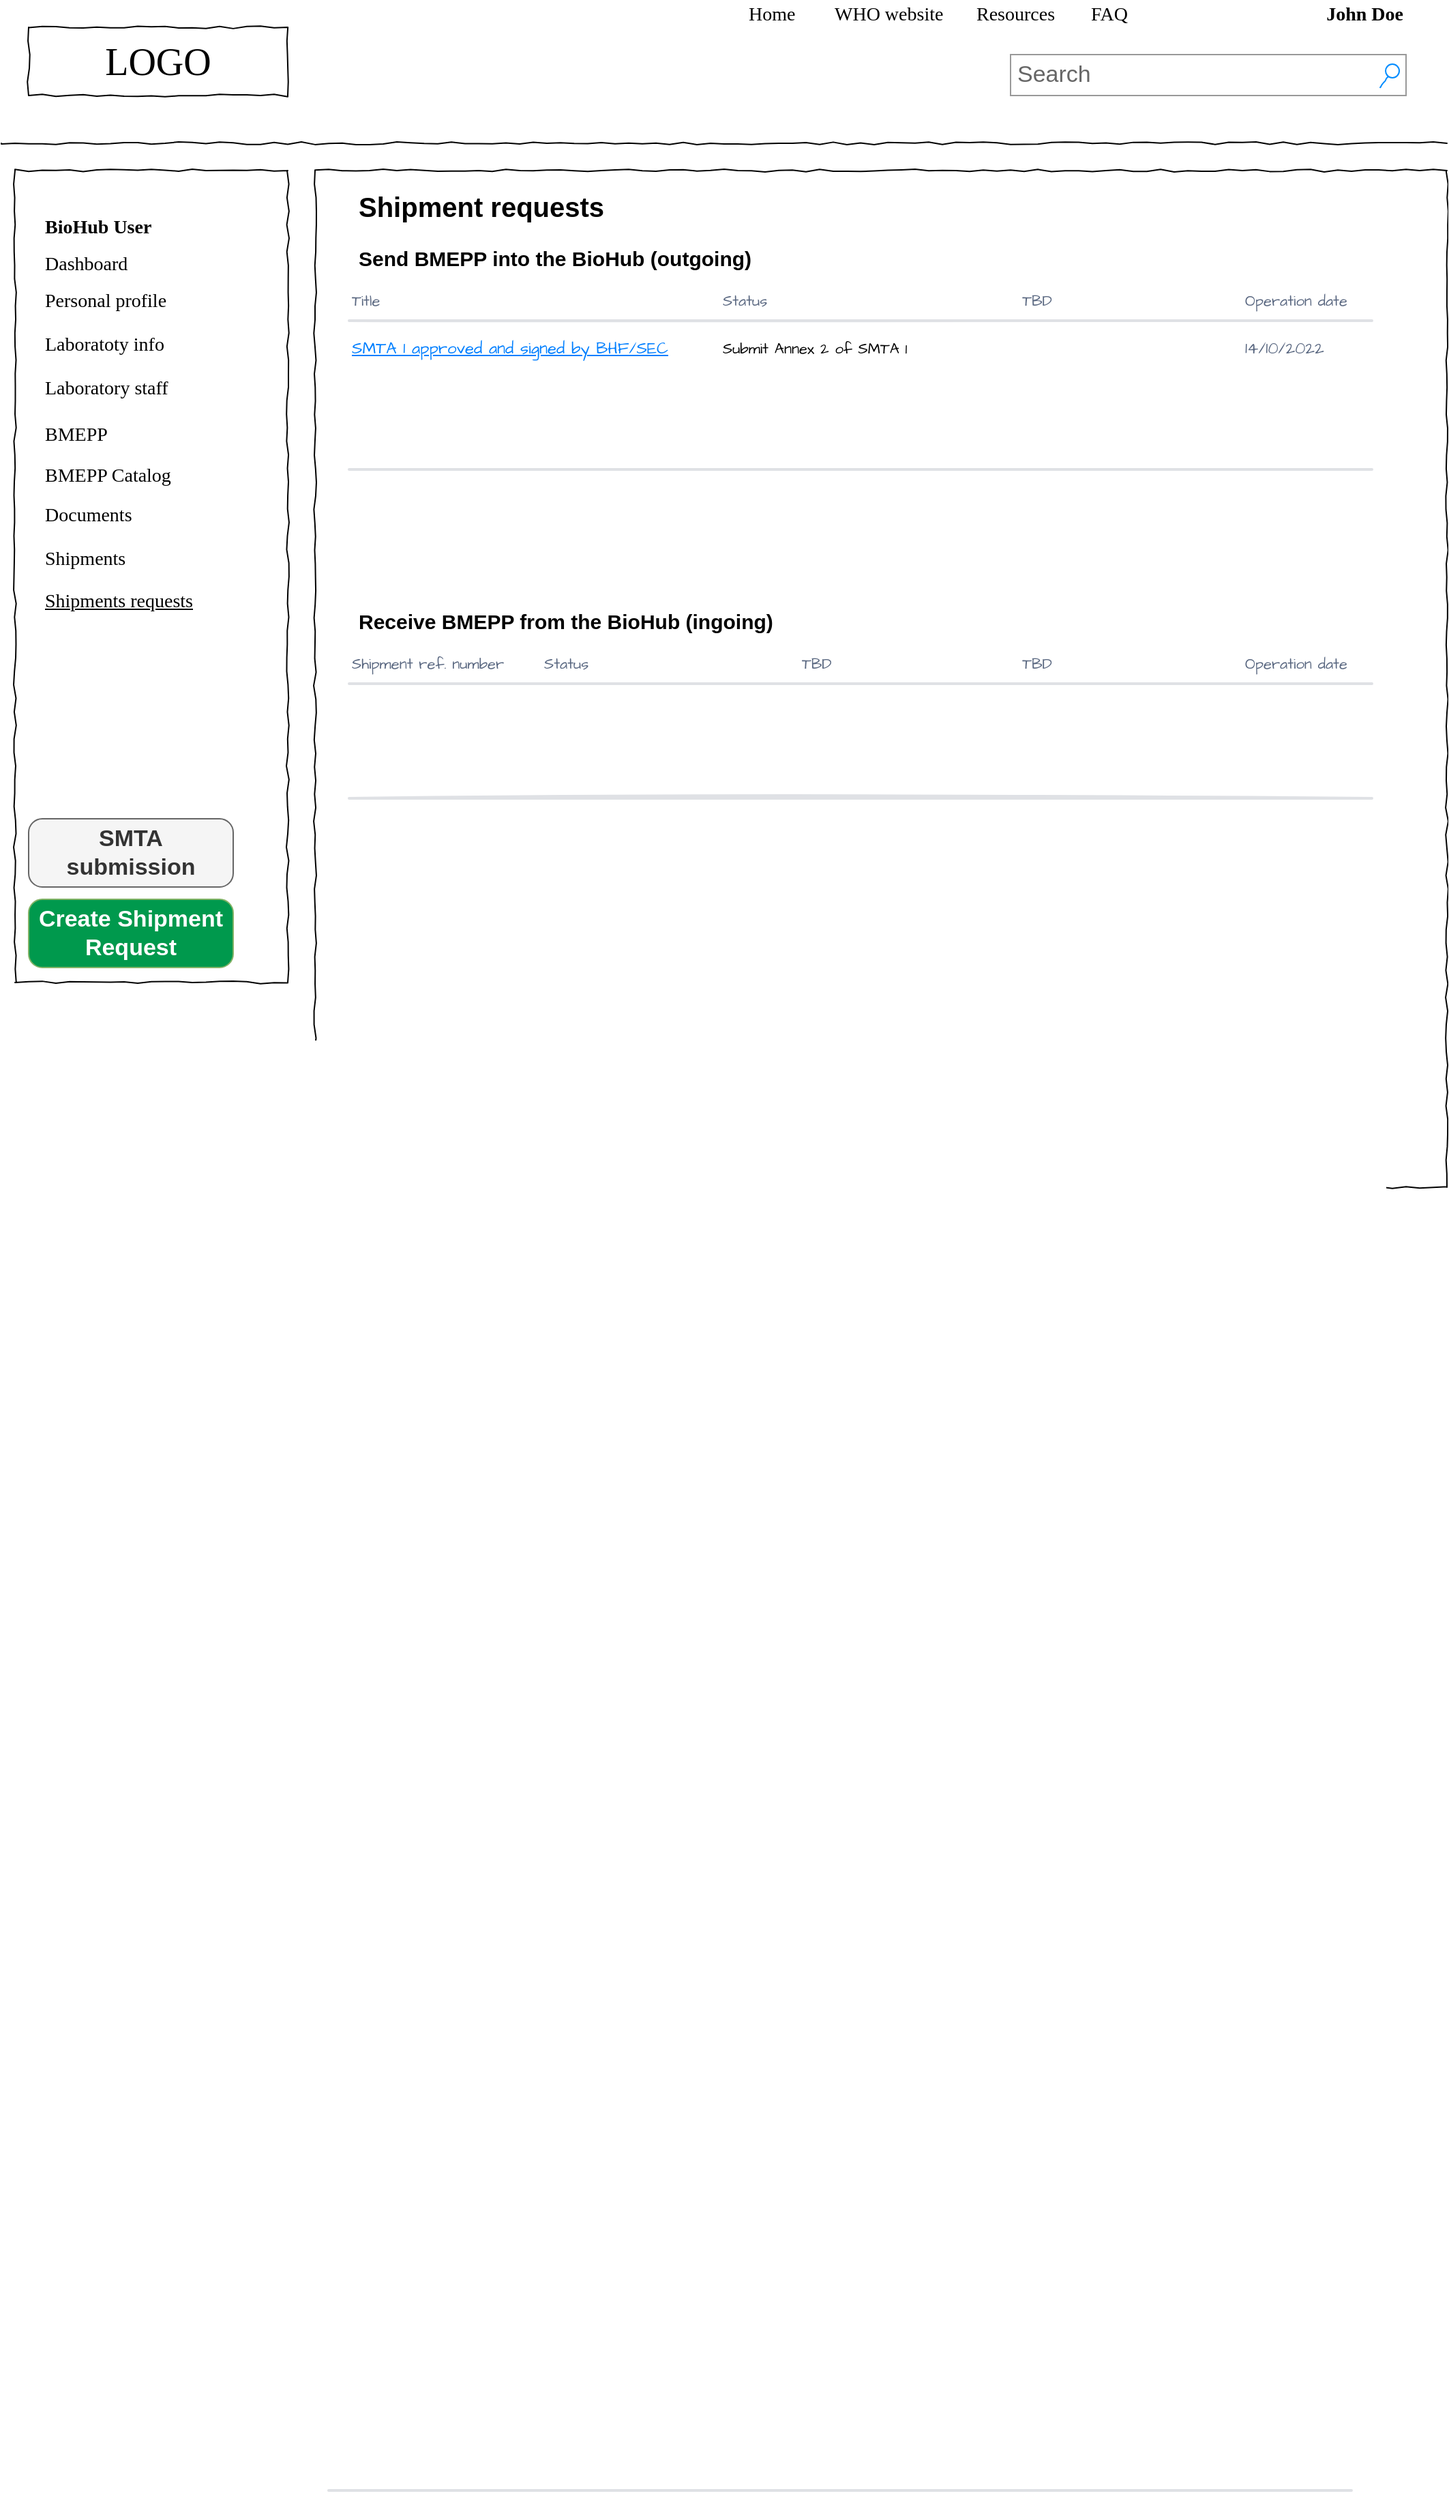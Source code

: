 <mxfile version="20.3.0" type="device" pages="9"><diagram name="PRO Area - Shipment requests" id="s6woFeKDzxsePutWkGjS"><mxGraphModel dx="1422" dy="865" grid="1" gridSize="10" guides="1" tooltips="1" connect="1" arrows="1" fold="1" page="1" pageScale="1" pageWidth="1100" pageHeight="850" background="#ffffff" math="0" shadow="0"><root><mxCell id="7OOPrkAoG1nxVQppI9I5-0"/><mxCell id="7OOPrkAoG1nxVQppI9I5-1" parent="7OOPrkAoG1nxVQppI9I5-0"/><mxCell id="7OOPrkAoG1nxVQppI9I5-2" value="" style="whiteSpace=wrap;html=1;rounded=0;shadow=0;labelBackgroundColor=none;strokeWidth=1;fillColor=none;fontFamily=Verdana;fontSize=12;align=center;comic=1;" parent="7OOPrkAoG1nxVQppI9I5-1" vertex="1"><mxGeometry x="30" y="165" width="200" height="595" as="geometry"/></mxCell><mxCell id="7OOPrkAoG1nxVQppI9I5-3" value="" style="line;strokeWidth=1;html=1;rounded=0;shadow=0;labelBackgroundColor=none;fillColor=none;fontFamily=Verdana;fontSize=14;fontColor=#000000;align=center;comic=1;" parent="7OOPrkAoG1nxVQppI9I5-1" vertex="1"><mxGeometry x="20" y="140" width="1060" height="10" as="geometry"/></mxCell><mxCell id="7OOPrkAoG1nxVQppI9I5-4" value="" style="whiteSpace=wrap;html=1;rounded=0;shadow=0;labelBackgroundColor=none;strokeWidth=1;fillColor=none;fontFamily=Verdana;fontSize=12;align=center;comic=1;" parent="7OOPrkAoG1nxVQppI9I5-1" vertex="1"><mxGeometry x="250" y="165" width="830" height="745" as="geometry"/></mxCell><mxCell id="7OOPrkAoG1nxVQppI9I5-5" value="LOGO" style="whiteSpace=wrap;html=1;rounded=0;shadow=0;labelBackgroundColor=none;strokeWidth=1;fontFamily=Verdana;fontSize=28;align=center;comic=1;" parent="7OOPrkAoG1nxVQppI9I5-1" vertex="1"><mxGeometry x="40" y="60" width="190" height="50" as="geometry"/></mxCell><mxCell id="7OOPrkAoG1nxVQppI9I5-6" value="Search" style="strokeWidth=1;shadow=0;dashed=0;align=center;html=1;shape=mxgraph.mockup.forms.searchBox;strokeColor=#999999;mainText=;strokeColor2=#008cff;fontColor=#666666;fontSize=17;align=left;spacingLeft=3;rounded=0;labelBackgroundColor=none;comic=1;" parent="7OOPrkAoG1nxVQppI9I5-1" vertex="1"><mxGeometry x="760" y="80" width="290" height="30" as="geometry"/></mxCell><mxCell id="7OOPrkAoG1nxVQppI9I5-7" value="&lt;b&gt;John Doe&lt;/b&gt;" style="text;html=1;points=[];align=right;verticalAlign=top;spacingTop=-4;fontSize=14;fontFamily=Verdana" parent="7OOPrkAoG1nxVQppI9I5-1" vertex="1"><mxGeometry x="858.5" y="40" width="190" height="20" as="geometry"/></mxCell><mxCell id="7OOPrkAoG1nxVQppI9I5-8" value="Home" style="text;html=1;points=[];align=left;verticalAlign=top;spacingTop=-4;fontSize=14;fontFamily=Verdana;fontStyle=0" parent="7OOPrkAoG1nxVQppI9I5-1" vertex="1"><mxGeometry x="565.5" y="40" width="60" height="20" as="geometry"/></mxCell><mxCell id="7OOPrkAoG1nxVQppI9I5-9" value="WHO website" style="text;html=1;points=[];align=left;verticalAlign=top;spacingTop=-4;fontSize=14;fontFamily=Verdana" parent="7OOPrkAoG1nxVQppI9I5-1" vertex="1"><mxGeometry x="628.5" y="40" width="60" height="20" as="geometry"/></mxCell><mxCell id="7OOPrkAoG1nxVQppI9I5-10" value="Resources" style="text;html=1;points=[];align=left;verticalAlign=top;spacingTop=-4;fontSize=14;fontFamily=Verdana" parent="7OOPrkAoG1nxVQppI9I5-1" vertex="1"><mxGeometry x="732.5" y="40" width="60" height="20" as="geometry"/></mxCell><mxCell id="7OOPrkAoG1nxVQppI9I5-11" value="FAQ" style="text;html=1;points=[];align=left;verticalAlign=top;spacingTop=-4;fontSize=14;fontFamily=Verdana" parent="7OOPrkAoG1nxVQppI9I5-1" vertex="1"><mxGeometry x="816.5" y="40" width="40" height="20" as="geometry"/></mxCell><mxCell id="7OOPrkAoG1nxVQppI9I5-12" value="BioHub User" style="text;html=1;points=[];align=left;verticalAlign=top;spacingTop=-4;fontSize=14;fontFamily=Verdana;fontStyle=1" parent="7OOPrkAoG1nxVQppI9I5-1" vertex="1"><mxGeometry x="50" y="196" width="170" height="20" as="geometry"/></mxCell><mxCell id="7OOPrkAoG1nxVQppI9I5-13" value="Personal profile" style="text;html=1;points=[];align=left;verticalAlign=top;spacingTop=-4;fontSize=14;fontFamily=Verdana;fontStyle=0" parent="7OOPrkAoG1nxVQppI9I5-1" vertex="1"><mxGeometry x="50" y="250" width="170" height="20" as="geometry"/></mxCell><mxCell id="7OOPrkAoG1nxVQppI9I5-14" value="Laboratoty info" style="text;html=1;points=[];align=left;verticalAlign=top;spacingTop=-4;fontSize=14;fontFamily=Verdana" parent="7OOPrkAoG1nxVQppI9I5-1" vertex="1"><mxGeometry x="50" y="282" width="170" height="20" as="geometry"/></mxCell><mxCell id="7OOPrkAoG1nxVQppI9I5-15" value="Laboratory staff" style="text;html=1;points=[];align=left;verticalAlign=top;spacingTop=-4;fontSize=14;fontFamily=Verdana;fontStyle=0" parent="7OOPrkAoG1nxVQppI9I5-1" vertex="1"><mxGeometry x="50" y="314" width="170" height="20" as="geometry"/></mxCell><mxCell id="7OOPrkAoG1nxVQppI9I5-16" value="BMEPP" style="text;html=1;points=[];align=left;verticalAlign=top;spacingTop=-4;fontSize=14;fontFamily=Verdana" parent="7OOPrkAoG1nxVQppI9I5-1" vertex="1"><mxGeometry x="50" y="348" width="170" height="20" as="geometry"/></mxCell><mxCell id="7OOPrkAoG1nxVQppI9I5-17" value="BMEPP Catalog" style="text;html=1;points=[];align=left;verticalAlign=top;spacingTop=-4;fontSize=14;fontFamily=Verdana;fontStyle=0" parent="7OOPrkAoG1nxVQppI9I5-1" vertex="1"><mxGeometry x="50" y="378" width="170" height="20" as="geometry"/></mxCell><mxCell id="7OOPrkAoG1nxVQppI9I5-18" value="Dashboard" style="text;html=1;points=[];align=left;verticalAlign=top;spacingTop=-4;fontSize=14;fontFamily=Verdana;fontStyle=0" parent="7OOPrkAoG1nxVQppI9I5-1" vertex="1"><mxGeometry x="50" y="223" width="170" height="20" as="geometry"/></mxCell><mxCell id="7OOPrkAoG1nxVQppI9I5-19" value="Documents" style="text;html=1;points=[];align=left;verticalAlign=top;spacingTop=-4;fontSize=14;fontFamily=Verdana" parent="7OOPrkAoG1nxVQppI9I5-1" vertex="1"><mxGeometry x="50" y="407" width="170" height="20" as="geometry"/></mxCell><mxCell id="7OOPrkAoG1nxVQppI9I5-20" value="Create Shipment Request" style="strokeWidth=1;shadow=0;dashed=0;align=center;html=1;shape=mxgraph.mockup.buttons.button;strokeColor=#82b366;mainText=;buttonStyle=round;fontSize=17;fontStyle=1;fillColor=#00994D;whiteSpace=wrap;fontColor=#FFFFFF;" parent="7OOPrkAoG1nxVQppI9I5-1" vertex="1"><mxGeometry x="40" y="699" width="150" height="50" as="geometry"/></mxCell><mxCell id="7OOPrkAoG1nxVQppI9I5-21" value="&lt;font&gt;SMTA &lt;br&gt;submission&lt;/font&gt;" style="strokeWidth=1;shadow=0;dashed=0;align=center;html=1;shape=mxgraph.mockup.buttons.button;strokeColor=#666666;mainText=;buttonStyle=round;fontSize=17;fontStyle=1;fillColor=#f5f5f5;whiteSpace=wrap;fontColor=#333333;" parent="7OOPrkAoG1nxVQppI9I5-1" vertex="1"><mxGeometry x="40" y="640" width="150" height="50" as="geometry"/></mxCell><mxCell id="7OOPrkAoG1nxVQppI9I5-22" value="&lt;font size=&quot;1&quot;&gt;&lt;b style=&quot;font-size: 20px;&quot;&gt;Shipment requests&lt;/b&gt;&lt;/font&gt;" style="text;html=1;strokeColor=none;fillColor=none;align=left;verticalAlign=middle;whiteSpace=wrap;rounded=0;fontSize=16;" parent="7OOPrkAoG1nxVQppI9I5-1" vertex="1"><mxGeometry x="280" y="176" width="510" height="30" as="geometry"/></mxCell><mxCell id="7OOPrkAoG1nxVQppI9I5-23" value="" style="shape=line;strokeWidth=2;html=1;strokeColor=#DFE1E5;resizeWidth=1;sketch=1;hachureGap=4;pointerEvents=0;fontFamily=Architects Daughter;fontSource=https%3A%2F%2Ffonts.googleapis.com%2Fcss%3Ffamily%3DArchitects%2BDaughter;fontSize=20;" parent="7OOPrkAoG1nxVQppI9I5-1" vertex="1"><mxGeometry x="260" y="1860" width="750" height="10" as="geometry"/></mxCell><mxCell id="7OOPrkAoG1nxVQppI9I5-37" value="Shipments" style="text;html=1;points=[];align=left;verticalAlign=top;spacingTop=-4;fontSize=14;fontFamily=Verdana;fontStyle=0" parent="7OOPrkAoG1nxVQppI9I5-1" vertex="1"><mxGeometry x="50" y="439" width="170" height="20" as="geometry"/></mxCell><mxCell id="7OOPrkAoG1nxVQppI9I5-38" value="&lt;b style=&quot;font-size: 15px;&quot;&gt;Send BMEPP into the BioHub (outgoing)&lt;br&gt;&lt;/b&gt;" style="text;html=1;strokeColor=none;fillColor=none;align=left;verticalAlign=middle;whiteSpace=wrap;rounded=0;fontSize=16;" parent="7OOPrkAoG1nxVQppI9I5-1" vertex="1"><mxGeometry x="280" y="214" width="510" height="30" as="geometry"/></mxCell><mxCell id="7OOPrkAoG1nxVQppI9I5-46" value="Shipments requests" style="text;html=1;points=[];align=left;verticalAlign=top;spacingTop=-4;fontSize=14;fontFamily=Verdana;fontStyle=4" parent="7OOPrkAoG1nxVQppI9I5-1" vertex="1"><mxGeometry x="50" y="470" width="170" height="20" as="geometry"/></mxCell><mxCell id="UvJVMpkDcC7ok-rydytl-0" value="Title" style="html=1;fillColor=none;strokeColor=none;fontSize=11;align=left;fontColor=#596780;whiteSpace=wrap;sketch=1;hachureGap=4;pointerEvents=0;fontFamily=Architects Daughter;fontSource=https%3A%2F%2Ffonts.googleapis.com%2Fcss%3Ffamily%3DArchitects%2BDaughter;" parent="7OOPrkAoG1nxVQppI9I5-1" vertex="1"><mxGeometry x="275" y="250" width="150" height="20" as="geometry"/></mxCell><mxCell id="UvJVMpkDcC7ok-rydytl-1" value="Status" style="html=1;fillColor=none;strokeColor=none;fontSize=11;align=left;fontColor=#596780;whiteSpace=wrap;sketch=1;hachureGap=4;pointerEvents=0;fontFamily=Architects Daughter;fontSource=https%3A%2F%2Ffonts.googleapis.com%2Fcss%3Ffamily%3DArchitects%2BDaughter;" parent="7OOPrkAoG1nxVQppI9I5-1" vertex="1"><mxGeometry x="547" y="250" width="80" height="20" as="geometry"/></mxCell><mxCell id="UvJVMpkDcC7ok-rydytl-2" value="Operation date" style="html=1;fillColor=none;strokeColor=none;fontSize=11;align=left;fontColor=#596780;whiteSpace=wrap;sketch=1;hachureGap=4;pointerEvents=0;fontFamily=Architects Daughter;fontSource=https%3A%2F%2Ffonts.googleapis.com%2Fcss%3Ffamily%3DArchitects%2BDaughter;" parent="7OOPrkAoG1nxVQppI9I5-1" vertex="1"><mxGeometry x="930" y="250" width="90" height="20" as="geometry"/></mxCell><mxCell id="UvJVMpkDcC7ok-rydytl-3" value="TBD" style="html=1;fillColor=none;strokeColor=none;fontSize=11;align=center;fontColor=#596780;whiteSpace=wrap;sketch=1;hachureGap=4;pointerEvents=0;fontFamily=Architects Daughter;fontSource=https%3A%2F%2Ffonts.googleapis.com%2Fcss%3Ffamily%3DArchitects%2BDaughter;" parent="7OOPrkAoG1nxVQppI9I5-1" vertex="1"><mxGeometry x="751" y="250" width="57" height="20" as="geometry"/></mxCell><mxCell id="UvJVMpkDcC7ok-rydytl-5" value="" style="shape=line;strokeWidth=2;html=1;strokeColor=#DFE1E5;resizeWidth=1;sketch=1;hachureGap=4;pointerEvents=0;fontFamily=Architects Daughter;fontSource=https%3A%2F%2Ffonts.googleapis.com%2Fcss%3Ffamily%3DArchitects%2BDaughter;fontSize=20;" parent="7OOPrkAoG1nxVQppI9I5-1" vertex="1"><mxGeometry x="275" y="270" width="750" height="10" as="geometry"/></mxCell><mxCell id="UvJVMpkDcC7ok-rydytl-6" value="&lt;font color=&quot;#007fff&quot;&gt;&lt;u&gt;SMTA 1 approved and signed by BHF/SEC&lt;/u&gt;&lt;/font&gt;" style="strokeColor=none;fillColor=none;fontSize=12;fontColor=#596780;align=left;html=1;sketch=1;hachureGap=4;pointerEvents=0;fontFamily=Architects Daughter;fontSource=https%3A%2F%2Ffonts.googleapis.com%2Fcss%3Ffamily%3DArchitects%2BDaughter;" parent="7OOPrkAoG1nxVQppI9I5-1" vertex="1"><mxGeometry x="275" y="286" width="125" height="20" as="geometry"/></mxCell><mxCell id="UvJVMpkDcC7ok-rydytl-7" value="Submit Annex 2 of SMTA 1" style="strokeColor=none;fillColor=none;fontSize=11;fontColor=#000000;rounded=1;html=1;sketch=1;hachureGap=4;pointerEvents=0;fontFamily=Architects Daughter;fontSource=https%3A%2F%2Ffonts.googleapis.com%2Fcss%3Ffamily%3DArchitects%2BDaughter;fontStyle=0;align=left;" parent="7OOPrkAoG1nxVQppI9I5-1" vertex="1"><mxGeometry x="547" y="280" width="154" height="29" as="geometry"/></mxCell><mxCell id="UvJVMpkDcC7ok-rydytl-8" value="14/10/2022" style="strokeColor=none;fillColor=none;fontSize=12;fontColor=#596780;align=left;html=1;sketch=1;hachureGap=4;pointerEvents=0;fontFamily=Architects Daughter;fontSource=https%3A%2F%2Ffonts.googleapis.com%2Fcss%3Ffamily%3DArchitects%2BDaughter;" parent="7OOPrkAoG1nxVQppI9I5-1" vertex="1"><mxGeometry x="930" y="286" width="50" height="20" as="geometry"/></mxCell><mxCell id="UvJVMpkDcC7ok-rydytl-9" value="" style="shape=line;strokeWidth=2;html=1;strokeColor=#DFE1E5;resizeWidth=1;sketch=1;hachureGap=4;pointerEvents=0;fontFamily=Architects Daughter;fontSource=https%3A%2F%2Ffonts.googleapis.com%2Fcss%3Ffamily%3DArchitects%2BDaughter;fontSize=20;" parent="7OOPrkAoG1nxVQppI9I5-1" vertex="1"><mxGeometry x="275" y="379" width="750" height="10" as="geometry"/></mxCell><mxCell id="8FAre2MMzBn9lvYWyWqw-0" value="&lt;b style=&quot;font-size: 15px;&quot;&gt;Receive BMEPP from the BioHub (ingoing)&lt;br&gt;&lt;/b&gt;" style="text;html=1;strokeColor=none;fillColor=none;align=left;verticalAlign=middle;whiteSpace=wrap;rounded=0;fontSize=16;" parent="7OOPrkAoG1nxVQppI9I5-1" vertex="1"><mxGeometry x="280" y="480" width="510" height="30" as="geometry"/></mxCell><mxCell id="8FAre2MMzBn9lvYWyWqw-1" value="Shipment ref. number" style="html=1;fillColor=none;strokeColor=none;fontSize=11;align=left;fontColor=#596780;whiteSpace=wrap;sketch=1;hachureGap=4;pointerEvents=0;fontFamily=Architects Daughter;fontSource=https%3A%2F%2Ffonts.googleapis.com%2Fcss%3Ffamily%3DArchitects%2BDaughter;" parent="7OOPrkAoG1nxVQppI9I5-1" vertex="1"><mxGeometry x="275" y="516" width="150" height="20" as="geometry"/></mxCell><mxCell id="8FAre2MMzBn9lvYWyWqw-2" value="Status" style="html=1;fillColor=none;strokeColor=none;fontSize=11;align=left;fontColor=#596780;whiteSpace=wrap;sketch=1;hachureGap=4;pointerEvents=0;fontFamily=Architects Daughter;fontSource=https%3A%2F%2Ffonts.googleapis.com%2Fcss%3Ffamily%3DArchitects%2BDaughter;" parent="7OOPrkAoG1nxVQppI9I5-1" vertex="1"><mxGeometry x="416" y="516" width="80" height="20" as="geometry"/></mxCell><mxCell id="8FAre2MMzBn9lvYWyWqw-3" value="Operation date" style="html=1;fillColor=none;strokeColor=none;fontSize=11;align=left;fontColor=#596780;whiteSpace=wrap;sketch=1;hachureGap=4;pointerEvents=0;fontFamily=Architects Daughter;fontSource=https%3A%2F%2Ffonts.googleapis.com%2Fcss%3Ffamily%3DArchitects%2BDaughter;" parent="7OOPrkAoG1nxVQppI9I5-1" vertex="1"><mxGeometry x="930" y="516" width="90" height="20" as="geometry"/></mxCell><mxCell id="8FAre2MMzBn9lvYWyWqw-4" value="TBD" style="html=1;fillColor=none;strokeColor=none;fontSize=11;align=center;fontColor=#596780;whiteSpace=wrap;sketch=1;hachureGap=4;pointerEvents=0;fontFamily=Architects Daughter;fontSource=https%3A%2F%2Ffonts.googleapis.com%2Fcss%3Ffamily%3DArchitects%2BDaughter;" parent="7OOPrkAoG1nxVQppI9I5-1" vertex="1"><mxGeometry x="751" y="516" width="57" height="20" as="geometry"/></mxCell><mxCell id="8FAre2MMzBn9lvYWyWqw-5" value="" style="shape=line;strokeWidth=2;html=1;strokeColor=#DFE1E5;resizeWidth=1;sketch=1;hachureGap=4;pointerEvents=0;fontFamily=Architects Daughter;fontSource=https%3A%2F%2Ffonts.googleapis.com%2Fcss%3Ffamily%3DArchitects%2BDaughter;fontSize=20;" parent="7OOPrkAoG1nxVQppI9I5-1" vertex="1"><mxGeometry x="275" y="536" width="750" height="10" as="geometry"/></mxCell><mxCell id="8FAre2MMzBn9lvYWyWqw-11" value="TBD" style="html=1;fillColor=none;strokeColor=none;fontSize=11;align=left;fontColor=#596780;whiteSpace=wrap;sketch=1;hachureGap=4;pointerEvents=0;fontFamily=Architects Daughter;fontSource=https%3A%2F%2Ffonts.googleapis.com%2Fcss%3Ffamily%3DArchitects%2BDaughter;" parent="7OOPrkAoG1nxVQppI9I5-1" vertex="1"><mxGeometry x="605" y="516" width="80" height="20" as="geometry"/></mxCell><mxCell id="cB6xm1r0buOlQ9hCF7v0-0" value="" style="shape=line;strokeWidth=2;html=1;strokeColor=#DFE1E5;resizeWidth=1;sketch=1;hachureGap=4;pointerEvents=0;fontFamily=Architects Daughter;fontSource=https%3A%2F%2Ffonts.googleapis.com%2Fcss%3Ffamily%3DArchitects%2BDaughter;fontSize=20;" parent="7OOPrkAoG1nxVQppI9I5-1" vertex="1"><mxGeometry x="275" y="620" width="750" height="10" as="geometry"/></mxCell></root></mxGraphModel></diagram><diagram name="PRO Area (SR: outgoing | pre-ship)" id="Bk5T787C9Qi8BQfPvWR-"><mxGraphModel dx="2522" dy="865" grid="1" gridSize="10" guides="1" tooltips="1" connect="1" arrows="1" fold="1" page="1" pageScale="1" pageWidth="1100" pageHeight="850" background="#ffffff" math="0" shadow="0"><root><mxCell id="yBj6trRhn69RnDbL-oRI-0"/><mxCell id="yBj6trRhn69RnDbL-oRI-1" parent="yBj6trRhn69RnDbL-oRI-0"/><mxCell id="yBj6trRhn69RnDbL-oRI-4" value="" style="whiteSpace=wrap;html=1;rounded=0;shadow=0;labelBackgroundColor=none;strokeWidth=1;fillColor=none;fontFamily=Verdana;fontSize=12;align=center;comic=1;" parent="yBj6trRhn69RnDbL-oRI-1" vertex="1"><mxGeometry x="252.5" y="169.5" width="830" height="2990.5" as="geometry"/></mxCell><mxCell id="yBj6trRhn69RnDbL-oRI-2" value="" style="whiteSpace=wrap;html=1;rounded=0;shadow=0;labelBackgroundColor=none;strokeWidth=1;fillColor=none;fontFamily=Verdana;fontSize=12;align=center;comic=1;" parent="yBj6trRhn69RnDbL-oRI-1" vertex="1"><mxGeometry x="30" y="165" width="200" height="595" as="geometry"/></mxCell><mxCell id="yBj6trRhn69RnDbL-oRI-3" value="" style="line;strokeWidth=1;html=1;rounded=0;shadow=0;labelBackgroundColor=none;fillColor=none;fontFamily=Verdana;fontSize=14;fontColor=#000000;align=center;comic=1;" parent="yBj6trRhn69RnDbL-oRI-1" vertex="1"><mxGeometry x="20" y="140" width="1060" height="10" as="geometry"/></mxCell><mxCell id="yBj6trRhn69RnDbL-oRI-5" value="LOGO" style="whiteSpace=wrap;html=1;rounded=0;shadow=0;labelBackgroundColor=none;strokeWidth=1;fontFamily=Verdana;fontSize=28;align=center;comic=1;" parent="yBj6trRhn69RnDbL-oRI-1" vertex="1"><mxGeometry x="40" y="60" width="190" height="50" as="geometry"/></mxCell><mxCell id="yBj6trRhn69RnDbL-oRI-6" value="Search" style="strokeWidth=1;shadow=0;dashed=0;align=center;html=1;shape=mxgraph.mockup.forms.searchBox;strokeColor=#999999;mainText=;strokeColor2=#008cff;fontColor=#666666;fontSize=17;align=left;spacingLeft=3;rounded=0;labelBackgroundColor=none;comic=1;" parent="yBj6trRhn69RnDbL-oRI-1" vertex="1"><mxGeometry x="760" y="80" width="290" height="30" as="geometry"/></mxCell><mxCell id="yBj6trRhn69RnDbL-oRI-7" value="&lt;b&gt;John Doe&lt;/b&gt;" style="text;html=1;points=[];align=right;verticalAlign=top;spacingTop=-4;fontSize=14;fontFamily=Verdana" parent="yBj6trRhn69RnDbL-oRI-1" vertex="1"><mxGeometry x="858.5" y="40" width="190" height="20" as="geometry"/></mxCell><mxCell id="yBj6trRhn69RnDbL-oRI-8" value="Home" style="text;html=1;points=[];align=left;verticalAlign=top;spacingTop=-4;fontSize=14;fontFamily=Verdana;fontStyle=0" parent="yBj6trRhn69RnDbL-oRI-1" vertex="1"><mxGeometry x="565.5" y="40" width="60" height="20" as="geometry"/></mxCell><mxCell id="yBj6trRhn69RnDbL-oRI-9" value="WHO website" style="text;html=1;points=[];align=left;verticalAlign=top;spacingTop=-4;fontSize=14;fontFamily=Verdana" parent="yBj6trRhn69RnDbL-oRI-1" vertex="1"><mxGeometry x="628.5" y="40" width="60" height="20" as="geometry"/></mxCell><mxCell id="yBj6trRhn69RnDbL-oRI-10" value="Resources" style="text;html=1;points=[];align=left;verticalAlign=top;spacingTop=-4;fontSize=14;fontFamily=Verdana" parent="yBj6trRhn69RnDbL-oRI-1" vertex="1"><mxGeometry x="732.5" y="40" width="60" height="20" as="geometry"/></mxCell><mxCell id="yBj6trRhn69RnDbL-oRI-11" value="FAQ" style="text;html=1;points=[];align=left;verticalAlign=top;spacingTop=-4;fontSize=14;fontFamily=Verdana" parent="yBj6trRhn69RnDbL-oRI-1" vertex="1"><mxGeometry x="816.5" y="40" width="40" height="20" as="geometry"/></mxCell><mxCell id="yBj6trRhn69RnDbL-oRI-12" value="BioHub User" style="text;html=1;points=[];align=left;verticalAlign=top;spacingTop=-4;fontSize=14;fontFamily=Verdana;fontStyle=1" parent="yBj6trRhn69RnDbL-oRI-1" vertex="1"><mxGeometry x="50" y="196" width="170" height="20" as="geometry"/></mxCell><mxCell id="yBj6trRhn69RnDbL-oRI-13" value="Personal profile" style="text;html=1;points=[];align=left;verticalAlign=top;spacingTop=-4;fontSize=14;fontFamily=Verdana;fontStyle=0" parent="yBj6trRhn69RnDbL-oRI-1" vertex="1"><mxGeometry x="50" y="250" width="170" height="20" as="geometry"/></mxCell><mxCell id="yBj6trRhn69RnDbL-oRI-14" value="Laboratoty info" style="text;html=1;points=[];align=left;verticalAlign=top;spacingTop=-4;fontSize=14;fontFamily=Verdana" parent="yBj6trRhn69RnDbL-oRI-1" vertex="1"><mxGeometry x="50" y="282" width="170" height="20" as="geometry"/></mxCell><mxCell id="yBj6trRhn69RnDbL-oRI-15" value="Laboratory staff" style="text;html=1;points=[];align=left;verticalAlign=top;spacingTop=-4;fontSize=14;fontFamily=Verdana;fontStyle=0" parent="yBj6trRhn69RnDbL-oRI-1" vertex="1"><mxGeometry x="50" y="314" width="170" height="20" as="geometry"/></mxCell><mxCell id="yBj6trRhn69RnDbL-oRI-16" value="BMEPP" style="text;html=1;points=[];align=left;verticalAlign=top;spacingTop=-4;fontSize=14;fontFamily=Verdana" parent="yBj6trRhn69RnDbL-oRI-1" vertex="1"><mxGeometry x="50" y="348" width="170" height="20" as="geometry"/></mxCell><mxCell id="yBj6trRhn69RnDbL-oRI-17" value="BMEPP Catalog" style="text;html=1;points=[];align=left;verticalAlign=top;spacingTop=-4;fontSize=14;fontFamily=Verdana;fontStyle=0" parent="yBj6trRhn69RnDbL-oRI-1" vertex="1"><mxGeometry x="50" y="378" width="170" height="20" as="geometry"/></mxCell><mxCell id="yBj6trRhn69RnDbL-oRI-18" value="Dashboard" style="text;html=1;points=[];align=left;verticalAlign=top;spacingTop=-4;fontSize=14;fontFamily=Verdana;fontStyle=0" parent="yBj6trRhn69RnDbL-oRI-1" vertex="1"><mxGeometry x="50" y="223" width="170" height="20" as="geometry"/></mxCell><mxCell id="yBj6trRhn69RnDbL-oRI-19" value="Documents" style="text;html=1;points=[];align=left;verticalAlign=top;spacingTop=-4;fontSize=14;fontFamily=Verdana" parent="yBj6trRhn69RnDbL-oRI-1" vertex="1"><mxGeometry x="50" y="407" width="170" height="20" as="geometry"/></mxCell><mxCell id="yBj6trRhn69RnDbL-oRI-20" value="New Shipment Request" style="strokeWidth=1;shadow=0;dashed=0;align=center;html=1;shape=mxgraph.mockup.buttons.button;strokeColor=#82b366;mainText=;buttonStyle=round;fontSize=17;fontStyle=1;fillColor=#00994D;whiteSpace=wrap;fontColor=#FFFFFF;" parent="yBj6trRhn69RnDbL-oRI-1" vertex="1"><mxGeometry x="40" y="699" width="150" height="50" as="geometry"/></mxCell><mxCell id="yBj6trRhn69RnDbL-oRI-21" value="&lt;font&gt;SMTA &lt;br&gt;submission&lt;/font&gt;" style="strokeWidth=1;shadow=0;dashed=0;align=center;html=1;shape=mxgraph.mockup.buttons.button;strokeColor=#666666;mainText=;buttonStyle=round;fontSize=17;fontStyle=1;fillColor=#f5f5f5;whiteSpace=wrap;fontColor=#333333;" parent="yBj6trRhn69RnDbL-oRI-1" vertex="1"><mxGeometry x="40" y="640" width="150" height="50" as="geometry"/></mxCell><mxCell id="yBj6trRhn69RnDbL-oRI-22" value="&lt;font size=&quot;1&quot;&gt;&lt;b style=&quot;font-size: 20px;&quot;&gt;Pre-Shipment&lt;/b&gt;&lt;/font&gt;" style="text;html=1;strokeColor=none;fillColor=none;align=left;verticalAlign=middle;whiteSpace=wrap;rounded=0;fontSize=16;" parent="yBj6trRhn69RnDbL-oRI-1" vertex="1"><mxGeometry x="280" y="176" width="510" height="30" as="geometry"/></mxCell><mxCell id="ModG4d0VBopKjLZu2YUu-0" value="" style="edgeStyle=orthogonalEdgeStyle;rounded=0;orthogonalLoop=1;jettySize=auto;html=1;fontSize=15;" parent="yBj6trRhn69RnDbL-oRI-1" source="vuQfwEgg9mRXcN9okaeV-6" target="vuQfwEgg9mRXcN9okaeV-7" edge="1"><mxGeometry relative="1" as="geometry"/></mxCell><mxCell id="vuQfwEgg9mRXcN9okaeV-6" value="SMTA 1" style="rounded=1;whiteSpace=wrap;html=1;fillColor=#d5e8d4;strokeColor=#82b366;fontSize=12;fontStyle=1;sketch=1;" parent="yBj6trRhn69RnDbL-oRI-1" vertex="1"><mxGeometry x="281.75" y="292" width="120" height="60" as="geometry"/></mxCell><mxCell id="ModG4d0VBopKjLZu2YUu-1" value="" style="edgeStyle=orthogonalEdgeStyle;rounded=0;orthogonalLoop=1;jettySize=auto;html=1;fontSize=15;" parent="yBj6trRhn69RnDbL-oRI-1" source="vuQfwEgg9mRXcN9okaeV-7" target="vuQfwEgg9mRXcN9okaeV-8" edge="1"><mxGeometry relative="1" as="geometry"/></mxCell><mxCell id="vuQfwEgg9mRXcN9okaeV-7" value="Pre-Shipment" style="rounded=1;whiteSpace=wrap;html=1;fillColor=#fff2cc;strokeColor=#d6b656;" parent="yBj6trRhn69RnDbL-oRI-1" vertex="1"><mxGeometry x="490" y="292" width="120" height="60" as="geometry"/></mxCell><mxCell id="ModG4d0VBopKjLZu2YUu-2" value="" style="edgeStyle=orthogonalEdgeStyle;rounded=0;orthogonalLoop=1;jettySize=auto;html=1;fontSize=15;" parent="yBj6trRhn69RnDbL-oRI-1" source="vuQfwEgg9mRXcN9okaeV-8" target="vuQfwEgg9mRXcN9okaeV-9" edge="1"><mxGeometry relative="1" as="geometry"/></mxCell><mxCell id="vuQfwEgg9mRXcN9okaeV-8" value="Shipment" style="rounded=1;whiteSpace=wrap;html=1;fillColor=#f5f5f5;fontColor=#333333;strokeColor=#666666;" parent="yBj6trRhn69RnDbL-oRI-1" vertex="1"><mxGeometry x="710" y="292" width="120" height="60" as="geometry"/></mxCell><mxCell id="vuQfwEgg9mRXcN9okaeV-9" value="Post-Shipment" style="rounded=1;whiteSpace=wrap;html=1;fillColor=#f5f5f5;fontColor=#333333;strokeColor=#666666;" parent="yBj6trRhn69RnDbL-oRI-1" vertex="1"><mxGeometry x="910" y="292" width="120" height="60" as="geometry"/></mxCell><mxCell id="vpFQjsgkXDBxKSNJf9lr-4" value="&lt;font style=&quot;font-size: 16px;&quot;&gt;Submit&lt;/font&gt;" style="strokeWidth=1;shadow=0;dashed=0;align=center;html=1;shape=mxgraph.mockup.buttons.button;strokeColor=#82b366;mainText=;buttonStyle=round;fontSize=17;fontStyle=1;fillColor=#00994D;whiteSpace=wrap;fontColor=#FFFFFF;" parent="yBj6trRhn69RnDbL-oRI-1" vertex="1"><mxGeometry x="880" y="2659" width="150" height="50" as="geometry"/></mxCell><mxCell id="sGnm0XB-qBFBd24d0Ge9-0" value="&lt;h4&gt;&lt;b style=&quot;font-size: 15px;&quot;&gt;[[Submit Annex 2 of SMTA1]]&lt;/b&gt;&lt;/h4&gt;" style="text;html=1;strokeColor=none;fillColor=none;align=left;verticalAlign=middle;whiteSpace=wrap;rounded=0;fontSize=16;sketch=0;shadow=0;glass=0;" parent="yBj6trRhn69RnDbL-oRI-1" vertex="1"><mxGeometry x="280" y="383" width="510" height="30" as="geometry"/></mxCell><mxCell id="CEfwGn8p1Mh6dHSJ-p6d-0" value="Shipments" style="text;html=1;points=[];align=left;verticalAlign=top;spacingTop=-4;fontSize=14;fontFamily=Verdana;fontStyle=0" parent="yBj6trRhn69RnDbL-oRI-1" vertex="1"><mxGeometry x="50" y="439" width="170" height="20" as="geometry"/></mxCell><mxCell id="fSqpurOxAl_Pwzvmm7Cv-0" value="&lt;b style=&quot;font-size: 15px;&quot;&gt;Shipment direction: Send BMEPP into the BioHub&lt;br&gt;&lt;/b&gt;" style="text;html=1;strokeColor=none;fillColor=none;align=left;verticalAlign=middle;whiteSpace=wrap;rounded=0;fontSize=16;" parent="yBj6trRhn69RnDbL-oRI-1" vertex="1"><mxGeometry x="280" y="214" width="510" height="30" as="geometry"/></mxCell><mxCell id="962uLLyNbAQDL8LOYfMN-0" value="Shipment workflow" style="text;html=1;strokeColor=none;fillColor=none;align=center;verticalAlign=middle;whiteSpace=wrap;rounded=0;fontSize=15;fontColor=#000000;fontStyle=1" parent="yBj6trRhn69RnDbL-oRI-1" vertex="1"><mxGeometry x="578.5" y="250" width="160" height="30" as="geometry"/></mxCell><mxCell id="962uLLyNbAQDL8LOYfMN-1" value="" style="shape=line;strokeWidth=2;html=1;strokeColor=#DFE1E5;resizeWidth=1;sketch=1;hachureGap=4;pointerEvents=0;fontFamily=Architects Daughter;fontSource=https%3A%2F%2Ffonts.googleapis.com%2Fcss%3Ffamily%3DArchitects%2BDaughter;fontSize=20;" parent="yBj6trRhn69RnDbL-oRI-1" vertex="1"><mxGeometry x="280" y="242" width="750" height="10" as="geometry"/></mxCell><mxCell id="9NEOZq7RdLDeFAvuf62P-0" value="&lt;span style=&quot;&quot;&gt;&lt;br&gt;&lt;br&gt;&lt;br&gt;&lt;br&gt;&lt;br&gt;&lt;br&gt;&lt;br&gt;&lt;br&gt;&lt;br&gt;&lt;br&gt;&lt;br&gt;&lt;br&gt;&lt;br&gt;&lt;br&gt;&lt;br&gt;&lt;br&gt;&lt;br&gt;&lt;br&gt;&lt;br&gt;&lt;br&gt;&lt;br&gt;&lt;br&gt;&lt;br&gt;&lt;br&gt;&lt;br&gt;&amp;gt; Select the &quot;Focal Point&quot; from the list of the users that belongs to the Laboratory.&lt;br&gt;&lt;br&gt;At least only one user is inside this list, and it's the one who is performing this request.&lt;br&gt;ALL the registered users are listed in this dropdown field.&lt;br&gt;&lt;br&gt;If no other users rather than &quot;myself&quot; are inside this list the logged user have to add other staff members in the Tool.&lt;br&gt;&lt;br&gt;Once selected below a recap of the user details are shown.&lt;br&gt;&lt;br&gt;TBD: check if I can assign the &quot;Operational Focal Point&quot; flag here to as specific member of the list.&lt;br&gt;&lt;br&gt;&lt;br&gt;&amp;gt; At the first stage only an empty table is present. Then by adding new item, a specific box will appear to fulfill all the info and once you click &quot;Add&quot; the item is added into the list and saved on the database.&lt;br&gt;&lt;br&gt;The information related to the BMEPP materials shared in this shipment are not mandatory to submit this form (for this status). The only information are the:&lt;br&gt;&amp;nbsp;- Focal Point (TBC if is the &quot;Operational&quot;)&lt;br&gt;&amp;nbsp;- Signed document&lt;br&gt;&amp;nbsp;- Checked checkbox at the bottom of the page.&lt;br&gt;&lt;br&gt;In the case the BMEEP materials are empty the SEC must provide these info by reading the document and manually fill the form in the next status (in the status WaitForAnnex2SMTA1_SEC_Approval).&lt;br&gt;&lt;br&gt;&lt;br&gt;&lt;br&gt;&lt;br&gt;&lt;br&gt;For each # of vials create a C.2 item to be fulfilled by the Laboratoty&lt;br&gt;&lt;/span&gt;" style="text;html=1;strokeColor=none;fillColor=none;align=left;verticalAlign=top;whiteSpace=wrap;rounded=0;fontSize=14;fontColor=#000000;" parent="yBj6trRhn69RnDbL-oRI-1" vertex="1"><mxGeometry x="1101" y="165" width="310" height="1885" as="geometry"/></mxCell><mxCell id="DY6VNCrhm4Fs8YS2k5BM-0" value="" style="shape=line;strokeWidth=2;html=1;strokeColor=#DFE1E5;resizeWidth=1;sketch=1;hachureGap=4;pointerEvents=0;fontFamily=Architects Daughter;fontSource=https%3A%2F%2Ffonts.googleapis.com%2Fcss%3Ffamily%3DArchitects%2BDaughter;fontSize=20;" parent="yBj6trRhn69RnDbL-oRI-1" vertex="1"><mxGeometry x="280" y="366" width="750" height="10" as="geometry"/></mxCell><mxCell id="DLv0PYxn5XLMtUlq85-2-0" value="Shipments requests" style="text;html=1;points=[];align=left;verticalAlign=top;spacingTop=-4;fontSize=14;fontFamily=Verdana;fontStyle=0" parent="yBj6trRhn69RnDbL-oRI-1" vertex="1"><mxGeometry x="50" y="470" width="170" height="20" as="geometry"/></mxCell><mxCell id="xOvBfjZt6M5tKD-mYslj-0" value="Request status:&lt;font style=&quot;&quot;&gt;&amp;nbsp;&lt;b&gt;Submit Annex 2 of SMTA1&lt;/b&gt;&lt;br&gt;Worklist item:&amp;nbsp;&lt;font style=&quot;font-size: 14px;&quot;&gt;SMTA1 approved and signed by BHF/SEC&amp;nbsp;&lt;/font&gt;&amp;nbsp;| &lt;font color=&quot;#007fff&quot;&gt;&lt;u&gt;Download&lt;/u&gt;&lt;/font&gt;&lt;br&gt;SEC Approved By: SEC &amp;lt;user_name&amp;gt;&lt;br&gt;From: SEC (WHO)&lt;br&gt;SMTA 1 SEC Approved Date: 14/10/2022&lt;br&gt;&lt;/font&gt;" style="text;html=1;strokeColor=none;fillColor=none;align=left;verticalAlign=top;whiteSpace=wrap;rounded=0;fontSize=14;fontColor=#000000;" parent="yBj6trRhn69RnDbL-oRI-1" vertex="1"><mxGeometry x="318.5" y="424" width="721.5" height="101" as="geometry"/></mxCell><mxCell id="xOvBfjZt6M5tKD-mYslj-1" value="" style="ellipse;whiteSpace=wrap;html=1;aspect=fixed;sketch=0;shadow=0;gradientColor=#FFD966;fillColor=default;gradientDirection=radial;" parent="yBj6trRhn69RnDbL-oRI-1" vertex="1"><mxGeometry x="290" y="432.5" width="20" height="20" as="geometry"/></mxCell><mxCell id="ScOBQcANldkP2VVD5U2u-0" value="Workflow timeline" style="swimlane;" parent="yBj6trRhn69RnDbL-oRI-1" vertex="1"><mxGeometry x="265" y="2725" width="805" height="422" as="geometry"/></mxCell><mxCell id="ScOBQcANldkP2VVD5U2u-1" value="" style="ellipse;whiteSpace=wrap;html=1;aspect=fixed;gradientColor=#CCCCCC;gradientDirection=radial;" parent="yBj6trRhn69RnDbL-oRI-1" vertex="1"><mxGeometry x="290" y="2872" width="20" height="20" as="geometry"/></mxCell><mxCell id="ScOBQcANldkP2VVD5U2u-2" value="&lt;font style=&quot;font-size: 12px;&quot;&gt;Status:&lt;font style=&quot;font-size: 12px;&quot;&gt;&amp;nbsp;&lt;b style=&quot;&quot;&gt;Waiting for SMTA1 SEC's approval&lt;/b&gt;&lt;br&gt;Worklist item:&amp;nbsp;SMTA1 approved and signed by BHF&amp;nbsp;&lt;br&gt;BHF Approved By: BHF &amp;lt;user_name&amp;gt;&lt;br&gt;From: BHF (e.g. Spiez Lab)&lt;br&gt;SMTA 1 BHF Approved Date: 12/10/2022&lt;/font&gt;&lt;/font&gt;" style="text;html=1;strokeColor=none;fillColor=none;align=left;verticalAlign=top;whiteSpace=wrap;rounded=0;" parent="yBj6trRhn69RnDbL-oRI-1" vertex="1"><mxGeometry x="318.5" y="2862" width="680" height="80" as="geometry"/></mxCell><mxCell id="ScOBQcANldkP2VVD5U2u-3" value="" style="ellipse;whiteSpace=wrap;html=1;aspect=fixed;sketch=0;shadow=0;gradientColor=#CCCCCC;fillColor=default;gradientDirection=radial;" parent="yBj6trRhn69RnDbL-oRI-1" vertex="1"><mxGeometry x="290" y="2962" width="20" height="20" as="geometry"/></mxCell><mxCell id="ScOBQcANldkP2VVD5U2u-4" value="Status:&amp;nbsp;&lt;b&gt;Waiting for SMTA1 BHF's approval&lt;/b&gt;.&lt;br&gt;Worklist item: SMTA1 Submitted&amp;nbsp;|&amp;nbsp;&lt;font color=&quot;#007fff&quot;&gt;&lt;u&gt;Document&lt;/u&gt;&lt;/font&gt;&lt;br&gt;Uploaded By: &amp;lt;user_name&amp;gt;&lt;br&gt;From: PRO (e.g. Laboratoire National de Sante)&lt;br&gt;To: BHF (Spiez Lab)&lt;br&gt;SMTA1 Submission Date: 10/10/2022" style="text;html=1;strokeColor=none;fillColor=none;align=left;verticalAlign=top;whiteSpace=wrap;rounded=0;" parent="yBj6trRhn69RnDbL-oRI-1" vertex="1"><mxGeometry x="318.5" y="2952" width="680" height="102" as="geometry"/></mxCell><mxCell id="ScOBQcANldkP2VVD5U2u-5" value="" style="endArrow=none;html=1;rounded=0;entryX=0.5;entryY=1;entryDx=0;entryDy=0;exitX=0.5;exitY=0;exitDx=0;exitDy=0;" parent="yBj6trRhn69RnDbL-oRI-1" source="ScOBQcANldkP2VVD5U2u-3" target="ScOBQcANldkP2VVD5U2u-1" edge="1"><mxGeometry width="50" height="50" relative="1" as="geometry"><mxPoint x="640" y="2632" as="sourcePoint"/><mxPoint x="690" y="2582" as="targetPoint"/></mxGeometry></mxCell><mxCell id="ScOBQcANldkP2VVD5U2u-6" value="" style="ellipse;whiteSpace=wrap;html=1;aspect=fixed;sketch=0;shadow=0;gradientColor=#CCCCCC;fillColor=default;gradientDirection=radial;" parent="yBj6trRhn69RnDbL-oRI-1" vertex="1"><mxGeometry x="290" y="3066" width="20" height="20" as="geometry"/></mxCell><mxCell id="ScOBQcANldkP2VVD5U2u-7" value="Status: &lt;b style=&quot;&quot;&gt;Submit SMTA1&lt;/b&gt;&lt;br&gt;Worklist item: Send BMEPP into the BioHub&lt;br&gt;Created By: PRO&lt;br&gt;Operation Date: 10/10/2022" style="text;html=1;strokeColor=none;fillColor=none;align=left;verticalAlign=top;whiteSpace=wrap;rounded=0;" parent="yBj6trRhn69RnDbL-oRI-1" vertex="1"><mxGeometry x="318.5" y="3056" width="680" height="80" as="geometry"/></mxCell><mxCell id="ScOBQcANldkP2VVD5U2u-8" value="" style="endArrow=none;html=1;rounded=0;entryX=0.5;entryY=1;entryDx=0;entryDy=0;exitX=0.5;exitY=0;exitDx=0;exitDy=0;" parent="yBj6trRhn69RnDbL-oRI-1" source="ScOBQcANldkP2VVD5U2u-6" target="ScOBQcANldkP2VVD5U2u-3" edge="1"><mxGeometry width="50" height="50" relative="1" as="geometry"><mxPoint x="310" y="2972" as="sourcePoint"/><mxPoint x="310" y="2902" as="targetPoint"/></mxGeometry></mxCell><mxCell id="ScOBQcANldkP2VVD5U2u-9" value="" style="ellipse;whiteSpace=wrap;html=1;aspect=fixed;gradientColor=#FFD966;gradientDirection=radial;" parent="yBj6trRhn69RnDbL-oRI-1" vertex="1"><mxGeometry x="290" y="2772" width="20" height="20" as="geometry"/></mxCell><mxCell id="ScOBQcANldkP2VVD5U2u-10" value="&lt;font style=&quot;font-size: 12px;&quot;&gt;Request status:&lt;font style=&quot;font-size: 12px;&quot;&gt;&amp;nbsp;&lt;b style=&quot;&quot;&gt;Submit Annex 2 of SMTA1&lt;/b&gt;&lt;br&gt;Worklist item:&amp;nbsp;SMTA1 approved and signed by BHF/SEC&amp;nbsp;&amp;nbsp;|&amp;nbsp;&lt;font style=&quot;font-size: 12px;&quot; color=&quot;#007fff&quot;&gt;&lt;u&gt;Download&lt;/u&gt;&lt;/font&gt;&lt;br&gt;SEC Approved By: SEC &amp;lt;user_name&amp;gt;&lt;br&gt;From: SEC (WHO)&lt;br&gt;SMTA 1 SEC Approved Date: 14/10/2022&lt;/font&gt;&lt;/font&gt;" style="text;html=1;strokeColor=none;fillColor=none;align=left;verticalAlign=top;whiteSpace=wrap;rounded=0;" parent="yBj6trRhn69RnDbL-oRI-1" vertex="1"><mxGeometry x="318.5" y="2762" width="680" height="80" as="geometry"/></mxCell><mxCell id="ScOBQcANldkP2VVD5U2u-11" value="" style="endArrow=none;html=1;rounded=0;entryX=0.5;entryY=1;entryDx=0;entryDy=0;exitX=0.5;exitY=0;exitDx=0;exitDy=0;" parent="yBj6trRhn69RnDbL-oRI-1" source="ScOBQcANldkP2VVD5U2u-1" target="ScOBQcANldkP2VVD5U2u-9" edge="1"><mxGeometry width="50" height="50" relative="1" as="geometry"><mxPoint x="300" y="2893" as="sourcePoint"/><mxPoint x="310" y="2924" as="targetPoint"/></mxGeometry></mxCell><mxCell id="2KlV0LovJ3sSGlmNxec3-0" value="&lt;h4&gt;&lt;b style=&quot;font-size: 15px;&quot;&gt;Annex 2: Voluntary shipment of BMEPP into a WHO BioHub Facility&lt;/b&gt;&lt;/h4&gt;" style="text;html=1;strokeColor=none;fillColor=none;align=left;verticalAlign=middle;whiteSpace=wrap;rounded=0;fontSize=16;sketch=0;shadow=0;glass=0;" parent="yBj6trRhn69RnDbL-oRI-1" vertex="1"><mxGeometry x="281.75" y="661" width="718.25" height="30" as="geometry"/></mxCell><mxCell id="2KlV0LovJ3sSGlmNxec3-1" value="Name of the Focal Point to be contacted for BioHub purposes" style="fillColor=none;strokeColor=none;align=left;fontSize=14;" parent="yBj6trRhn69RnDbL-oRI-1" vertex="1"><mxGeometry x="280" y="738" width="430" height="40" as="geometry"/></mxCell><mxCell id="2KlV0LovJ3sSGlmNxec3-2" value="&lt;span style=&quot;color: rgb(108, 118, 125); font-size: 14px;&quot;&gt;Name Surname&lt;/span&gt;" style="html=1;shadow=0;dashed=0;shape=mxgraph.bootstrap.rrect;rSize=5;strokeColor=#505050;strokeWidth=1;fillColor=#ffffff;fontColor=#777777;whiteSpace=wrap;align=left;verticalAlign=middle;fontStyle=0;fontSize=12;spacing=15;" parent="yBj6trRhn69RnDbL-oRI-1" vertex="1"><mxGeometry x="280" y="773" width="600" height="30" as="geometry"/></mxCell><mxCell id="2KlV0LovJ3sSGlmNxec3-3" value="" style="shape=triangle;direction=south;fillColor=#495057;strokeColor=none;perimeter=none;" parent="2KlV0LovJ3sSGlmNxec3-2" vertex="1"><mxGeometry x="1" y="0.5" width="10" height="5" relative="1" as="geometry"><mxPoint x="-17" y="-2.5" as="offset"/></mxGeometry></mxCell><mxCell id="2KlV0LovJ3sSGlmNxec3-14" value="&lt;span style=&quot;font-size: 16px;&quot;&gt;New&lt;/span&gt;" style="strokeWidth=1;shadow=0;dashed=0;align=center;html=1;shape=mxgraph.mockup.buttons.button;strokeColor=#82b366;mainText=;buttonStyle=round;fontSize=17;fontStyle=1;fillColor=#007FFF;whiteSpace=wrap;fontColor=#FFFFFF;" parent="yBj6trRhn69RnDbL-oRI-1" vertex="1"><mxGeometry x="281.75" y="1240" width="108.25" height="30" as="geometry"/></mxCell><mxCell id="2KlV0LovJ3sSGlmNxec3-15" value="By clicking &quot;New&quot; you can add to the shipment requesr the type of materials that you would like  to share like Clinical specimen or Cultured isolate." style="fillColor=none;strokeColor=none;align=left;fontSize=14;whiteSpace=wrap;verticalAlign=top;" parent="yBj6trRhn69RnDbL-oRI-1" vertex="1"><mxGeometry x="398.5" y="1235" width="611.5" height="65" as="geometry"/></mxCell><mxCell id="2KlV0LovJ3sSGlmNxec3-16" value="Additional / Supporting Information" style="fillColor=none;strokeColor=none;align=left;fontSize=14;" parent="yBj6trRhn69RnDbL-oRI-1" vertex="1"><mxGeometry x="281" y="1535" width="260" height="40" as="geometry"/></mxCell><mxCell id="2KlV0LovJ3sSGlmNxec3-17" value="... long text to explain details ..." style="html=1;shadow=0;dashed=0;shape=mxgraph.bootstrap.rrect;rSize=5;fillColor=none;strokeColor=#999999;align=left;spacing=15;fontSize=14;fontColor=#6C767D;" parent="yBj6trRhn69RnDbL-oRI-1" vertex="1"><mxGeometry x="281" y="1575" width="710" height="63" as="geometry"/></mxCell><mxCell id="2KlV0LovJ3sSGlmNxec3-18" value="Quantity (# of vials)" style="fillColor=none;strokeColor=none;align=left;fontSize=14;" parent="yBj6trRhn69RnDbL-oRI-1" vertex="1"><mxGeometry x="281" y="1396" width="260" height="40" as="geometry"/></mxCell><mxCell id="2KlV0LovJ3sSGlmNxec3-19" value="2" style="html=1;shadow=0;dashed=0;shape=mxgraph.bootstrap.rrect;rSize=5;fillColor=#FFD966;strokeColor=#999999;align=left;spacing=15;fontSize=14;fontColor=#6C767D;" parent="yBj6trRhn69RnDbL-oRI-1" vertex="1"><mxGeometry x="281" y="1435" width="129" height="30" as="geometry"/></mxCell><mxCell id="2KlV0LovJ3sSGlmNxec3-20" value="Amount / vial" style="fillColor=none;strokeColor=none;align=left;fontSize=14;" parent="yBj6trRhn69RnDbL-oRI-1" vertex="1"><mxGeometry x="666" y="1396" width="260" height="40" as="geometry"/></mxCell><mxCell id="2KlV0LovJ3sSGlmNxec3-21" value="2 ml" style="html=1;shadow=0;dashed=0;shape=mxgraph.bootstrap.rrect;rSize=5;fillColor=none;strokeColor=#999999;align=left;spacing=15;fontSize=14;fontColor=#6C767D;" parent="yBj6trRhn69RnDbL-oRI-1" vertex="1"><mxGeometry x="666" y="1435" width="320" height="30" as="geometry"/></mxCell><mxCell id="2KlV0LovJ3sSGlmNxec3-22" value="Type of material" style="fillColor=none;strokeColor=none;align=left;fontSize=14;" parent="yBj6trRhn69RnDbL-oRI-1" vertex="1"><mxGeometry x="281" y="1326" width="260" height="40" as="geometry"/></mxCell><mxCell id="2KlV0LovJ3sSGlmNxec3-30" value="Condition" style="fillColor=none;strokeColor=none;align=left;fontSize=14;" parent="yBj6trRhn69RnDbL-oRI-1" vertex="1"><mxGeometry x="280" y="1465" width="260" height="40" as="geometry"/></mxCell><mxCell id="2KlV0LovJ3sSGlmNxec3-31" value="... condition details ..." style="html=1;shadow=0;dashed=0;shape=mxgraph.bootstrap.rrect;rSize=5;fillColor=none;strokeColor=#999999;align=left;spacing=15;fontSize=14;fontColor=#6C767D;" parent="yBj6trRhn69RnDbL-oRI-1" vertex="1"><mxGeometry x="280" y="1505" width="710" height="30" as="geometry"/></mxCell><mxCell id="U6QVi7Wly9dXD-MGnsy2-0" value="Type of material" style="html=1;fillColor=none;strokeColor=none;fontSize=11;align=left;fontColor=#596780;whiteSpace=wrap;sketch=1;hachureGap=4;pointerEvents=0;fontFamily=Architects Daughter;fontSource=https%3A%2F%2Ffonts.googleapis.com%2Fcss%3Ffamily%3DArchitects%2BDaughter;" parent="yBj6trRhn69RnDbL-oRI-1" vertex="1"><mxGeometry x="280" y="2170" width="150" height="20" as="geometry"/></mxCell><mxCell id="U6QVi7Wly9dXD-MGnsy2-1" value="Quantity (# of vials)" style="html=1;fillColor=none;strokeColor=none;fontSize=11;align=left;fontColor=#596780;whiteSpace=wrap;sketch=1;hachureGap=4;pointerEvents=0;fontFamily=Architects Daughter;fontSource=https%3A%2F%2Ffonts.googleapis.com%2Fcss%3Ffamily%3DArchitects%2BDaughter;" parent="yBj6trRhn69RnDbL-oRI-1" vertex="1"><mxGeometry x="651" y="2170" width="119" height="20" as="geometry"/></mxCell><mxCell id="U6QVi7Wly9dXD-MGnsy2-2" value="Action" style="html=1;fillColor=none;strokeColor=none;fontSize=11;align=left;fontColor=#596780;whiteSpace=wrap;sketch=1;hachureGap=4;pointerEvents=0;fontFamily=Architects Daughter;fontSource=https%3A%2F%2Ffonts.googleapis.com%2Fcss%3Ffamily%3DArchitects%2BDaughter;" parent="yBj6trRhn69RnDbL-oRI-1" vertex="1"><mxGeometry x="935" y="2170" width="90" height="20" as="geometry"/></mxCell><mxCell id="U6QVi7Wly9dXD-MGnsy2-3" value="Amount / vial" style="html=1;fillColor=none;strokeColor=none;fontSize=11;align=center;fontColor=#596780;whiteSpace=wrap;sketch=1;hachureGap=4;pointerEvents=0;fontFamily=Architects Daughter;fontSource=https%3A%2F%2Ffonts.googleapis.com%2Fcss%3Ffamily%3DArchitects%2BDaughter;" parent="yBj6trRhn69RnDbL-oRI-1" vertex="1"><mxGeometry x="820" y="2170" width="84" height="20" as="geometry"/></mxCell><mxCell id="U6QVi7Wly9dXD-MGnsy2-4" value="" style="shape=line;strokeWidth=2;html=1;strokeColor=#DFE1E5;resizeWidth=1;sketch=1;hachureGap=4;pointerEvents=0;fontFamily=Architects Daughter;fontSource=https%3A%2F%2Ffonts.googleapis.com%2Fcss%3Ffamily%3DArchitects%2BDaughter;fontSize=20;" parent="yBj6trRhn69RnDbL-oRI-1" vertex="1"><mxGeometry x="280" y="2190" width="750" height="10" as="geometry"/></mxCell><mxCell id="U6QVi7Wly9dXD-MGnsy2-6" value="2 ml" style="strokeColor=none;fillColor=none;fontSize=11;fontColor=#000000;rounded=1;html=1;sketch=1;hachureGap=4;pointerEvents=0;fontFamily=Architects Daughter;fontSource=https%3A%2F%2Ffonts.googleapis.com%2Fcss%3Ffamily%3DArchitects%2BDaughter;fontStyle=0;align=left;" parent="yBj6trRhn69RnDbL-oRI-1" vertex="1"><mxGeometry x="820" y="2201.5" width="129" height="29" as="geometry"/></mxCell><mxCell id="U6QVi7Wly9dXD-MGnsy2-8" value="" style="shape=line;strokeWidth=2;html=1;strokeColor=#DFE1E5;resizeWidth=1;sketch=1;hachureGap=4;pointerEvents=0;fontFamily=Architects Daughter;fontSource=https%3A%2F%2Ffonts.googleapis.com%2Fcss%3Ffamily%3DArchitects%2BDaughter;fontSize=20;" parent="yBj6trRhn69RnDbL-oRI-1" vertex="1"><mxGeometry x="280" y="2244" width="750" height="10" as="geometry"/></mxCell><mxCell id="U6QVi7Wly9dXD-MGnsy2-9" value="&lt;h4&gt;&lt;span style=&quot;font-size: 12px;&quot;&gt;C.1) SARSCoV-2 BMEPP shipping information&amp;nbsp;&lt;/span&gt;&lt;br&gt;&lt;/h4&gt;" style="text;html=1;strokeColor=none;fillColor=none;align=left;verticalAlign=middle;whiteSpace=wrap;rounded=0;fontSize=16;sketch=0;shadow=0;glass=0;" parent="yBj6trRhn69RnDbL-oRI-1" vertex="1"><mxGeometry x="276.88" y="2136" width="718.25" height="30" as="geometry"/></mxCell><mxCell id="U6QVi7Wly9dXD-MGnsy2-12" value="Clinical speciment" style="strokeColor=none;fillColor=none;fontSize=11;fontColor=#000000;rounded=1;html=1;sketch=1;hachureGap=4;pointerEvents=0;fontFamily=Architects Daughter;fontSource=https%3A%2F%2Ffonts.googleapis.com%2Fcss%3Ffamily%3DArchitects%2BDaughter;fontStyle=0;align=left;" parent="yBj6trRhn69RnDbL-oRI-1" vertex="1"><mxGeometry x="280" y="2201.5" width="360" height="29" as="geometry"/></mxCell><mxCell id="U6QVi7Wly9dXD-MGnsy2-13" value="Item details" style="swimlane;dashed=1;strokeColor=#007FFF;" parent="yBj6trRhn69RnDbL-oRI-1" vertex="1"><mxGeometry x="265" y="1301" width="794" height="826" as="geometry"/></mxCell><mxCell id="U6QVi7Wly9dXD-MGnsy2-14" value="&lt;font style=&quot;font-size: 16px;&quot;&gt;Add&lt;/font&gt;" style="strokeWidth=1;shadow=0;dashed=0;align=center;html=1;shape=mxgraph.mockup.buttons.button;strokeColor=#82b366;mainText=;buttonStyle=round;fontSize=17;fontStyle=1;fillColor=#00994D;whiteSpace=wrap;fontColor=#FFFFFF;" parent="U6QVi7Wly9dXD-MGnsy2-13" vertex="1"><mxGeometry x="617.75" y="786" width="108.25" height="30" as="geometry"/></mxCell><mxCell id="U6QVi7Wly9dXD-MGnsy2-19" value="select date" style="rounded=1;arcSize=9;fillColor=#F7F8F9;align=left;spacingLeft=5;strokeColor=#DEE1E6;html=1;strokeWidth=2;fontColor=#596780;fontSize=12;sketch=1;hachureGap=4;pointerEvents=0;fontFamily=Architects Daughter;fontSource=https%3A%2F%2Ffonts.googleapis.com%2Fcss%3Ffamily%3DArchitects%2BDaughter;dashed=1;" parent="U6QVi7Wly9dXD-MGnsy2-13" vertex="1"><mxGeometry x="155.63" y="409" width="150" height="31" as="geometry"/></mxCell><mxCell id="U6QVi7Wly9dXD-MGnsy2-20" value="" style="shape=mxgraph.gmdl.calendar;fillColor=#5A6881;strokeColor=none;sketch=0;hachureGap=4;pointerEvents=0;fontFamily=Architects Daughter;fontSource=https%3A%2F%2Ffonts.googleapis.com%2Fcss%3Ffamily%3DArchitects%2BDaughter;fontSize=20;dashed=1;fontColor=#666666;" parent="U6QVi7Wly9dXD-MGnsy2-19" vertex="1"><mxGeometry x="1" y="0.5" width="18" height="18" relative="1" as="geometry"><mxPoint x="-29" y="-9" as="offset"/></mxGeometry></mxCell><mxCell id="oMXjuFP4sbCSuDRlT5Jv-69" value="" style="shape=line;strokeWidth=2;html=1;strokeColor=#DFE1E5;resizeWidth=1;sketch=1;hachureGap=4;pointerEvents=0;fontFamily=Architects Daughter;fontSource=https%3A%2F%2Ffonts.googleapis.com%2Fcss%3Ffamily%3DArchitects%2BDaughter;fontSize=20;" parent="U6QVi7Wly9dXD-MGnsy2-13" vertex="1"><mxGeometry x="-1.5" y="363" width="750" height="10" as="geometry"/></mxCell><mxCell id="ST4mqBiUk2ihnRXly-FB-2" value="&lt;font color=&quot;#6c767d&quot;&gt;&lt;span style=&quot;font-size: 14px;&quot;&gt;Male | Famale | Undisclosed&lt;/span&gt;&lt;/font&gt;" style="html=1;shadow=0;dashed=0;shape=mxgraph.bootstrap.rrect;rSize=5;strokeColor=#505050;strokeWidth=1;fillColor=#ffffff;fontColor=#777777;whiteSpace=wrap;align=left;verticalAlign=middle;fontStyle=0;fontSize=12;spacing=15;" parent="U6QVi7Wly9dXD-MGnsy2-13" vertex="1"><mxGeometry x="311.88" y="472" width="280" height="30" as="geometry"/></mxCell><mxCell id="ST4mqBiUk2ihnRXly-FB-3" value="" style="shape=triangle;direction=south;fillColor=#495057;strokeColor=none;perimeter=none;" parent="ST4mqBiUk2ihnRXly-FB-2" vertex="1"><mxGeometry x="1" y="0.5" width="10" height="5" relative="1" as="geometry"><mxPoint x="-17" y="-2.5" as="offset"/></mxGeometry></mxCell><mxCell id="U6QVi7Wly9dXD-MGnsy2-22" value="Location" style="fillColor=none;strokeColor=none;align=left;fontSize=14;" parent="U6QVi7Wly9dXD-MGnsy2-13" vertex="1"><mxGeometry x="311.88" y="369" width="260" height="40" as="geometry"/></mxCell><mxCell id="ST4mqBiUk2ihnRXly-FB-60" value="select date" style="rounded=1;arcSize=9;fillColor=#F7F8F9;align=left;spacingLeft=5;strokeColor=#DEE1E6;html=1;strokeWidth=2;fontColor=#596780;fontSize=12;sketch=1;hachureGap=4;pointerEvents=0;fontFamily=Architects Daughter;fontSource=https%3A%2F%2Ffonts.googleapis.com%2Fcss%3Ffamily%3DArchitects%2BDaughter;dashed=1;" parent="U6QVi7Wly9dXD-MGnsy2-13" vertex="1"><mxGeometry x="158.75" y="616" width="150" height="31" as="geometry"/></mxCell><mxCell id="ST4mqBiUk2ihnRXly-FB-61" value="" style="shape=mxgraph.gmdl.calendar;fillColor=#5A6881;strokeColor=none;sketch=0;hachureGap=4;pointerEvents=0;fontFamily=Architects Daughter;fontSource=https%3A%2F%2Ffonts.googleapis.com%2Fcss%3Ffamily%3DArchitects%2BDaughter;fontSize=20;dashed=1;fontColor=#666666;" parent="ST4mqBiUk2ihnRXly-FB-60" vertex="1"><mxGeometry x="1" y="0.5" width="18" height="18" relative="1" as="geometry"><mxPoint x="-29" y="-9" as="offset"/></mxGeometry></mxCell><mxCell id="ST4mqBiUk2ihnRXly-FB-62" value="&lt;font color=&quot;#6c767d&quot;&gt;&lt;span style=&quot;font-size: 14px;&quot;&gt;Male | Famale | Undisclosed&lt;/span&gt;&lt;/font&gt;" style="html=1;shadow=0;dashed=0;shape=mxgraph.bootstrap.rrect;rSize=5;strokeColor=#505050;strokeWidth=1;fillColor=#ffffff;fontColor=#777777;whiteSpace=wrap;align=left;verticalAlign=middle;fontStyle=0;fontSize=12;spacing=15;" parent="U6QVi7Wly9dXD-MGnsy2-13" vertex="1"><mxGeometry x="315.0" y="679" width="280" height="30" as="geometry"/></mxCell><mxCell id="ST4mqBiUk2ihnRXly-FB-63" value="" style="shape=triangle;direction=south;fillColor=#495057;strokeColor=none;perimeter=none;" parent="ST4mqBiUk2ihnRXly-FB-62" vertex="1"><mxGeometry x="1" y="0.5" width="10" height="5" relative="1" as="geometry"><mxPoint x="-17" y="-2.5" as="offset"/></mxGeometry></mxCell><mxCell id="ST4mqBiUk2ihnRXly-FB-64" value="Location" style="fillColor=none;strokeColor=none;align=left;fontSize=14;" parent="U6QVi7Wly9dXD-MGnsy2-13" vertex="1"><mxGeometry x="315" y="576" width="260" height="40" as="geometry"/></mxCell><mxCell id="ST4mqBiUk2ihnRXly-FB-65" value="Collection date" style="fillColor=none;strokeColor=none;align=left;fontSize=14;" parent="U6QVi7Wly9dXD-MGnsy2-13" vertex="1"><mxGeometry x="158.75" y="577" width="149.37" height="40" as="geometry"/></mxCell><mxCell id="ST4mqBiUk2ihnRXly-FB-66" value="... location ..." style="html=1;shadow=0;dashed=0;shape=mxgraph.bootstrap.rrect;rSize=5;fillColor=none;strokeColor=#999999;align=left;spacing=15;fontSize=14;fontColor=#6C767D;" parent="U6QVi7Wly9dXD-MGnsy2-13" vertex="1"><mxGeometry x="318.12" y="616" width="406.88" height="30" as="geometry"/></mxCell><mxCell id="ST4mqBiUk2ihnRXly-FB-67" value="Host" style="fillColor=none;strokeColor=none;align=left;fontSize=14;" parent="U6QVi7Wly9dXD-MGnsy2-13" vertex="1"><mxGeometry x="16.75" y="640" width="260" height="40" as="geometry"/></mxCell><mxCell id="ST4mqBiUk2ihnRXly-FB-68" value="Gender" style="fillColor=none;strokeColor=none;align=left;fontSize=14;" parent="U6QVi7Wly9dXD-MGnsy2-13" vertex="1"><mxGeometry x="311.62" y="640" width="134" height="40" as="geometry"/></mxCell><mxCell id="ST4mqBiUk2ihnRXly-FB-69" value="... age ..." style="html=1;shadow=0;dashed=0;shape=mxgraph.bootstrap.rrect;rSize=5;fillColor=none;strokeColor=#999999;align=left;spacing=15;fontSize=14;fontColor=#6C767D;" parent="U6QVi7Wly9dXD-MGnsy2-13" vertex="1"><mxGeometry x="641.13" y="680" width="76" height="30" as="geometry"/></mxCell><mxCell id="ST4mqBiUk2ihnRXly-FB-70" value="Patient status" style="fillColor=none;strokeColor=none;align=left;fontSize=14;" parent="U6QVi7Wly9dXD-MGnsy2-13" vertex="1"><mxGeometry x="15" y="702" width="260" height="40" as="geometry"/></mxCell><mxCell id="ST4mqBiUk2ihnRXly-FB-71" value="... patient status ..." style="html=1;shadow=0;dashed=0;shape=mxgraph.bootstrap.rrect;rSize=5;fillColor=none;strokeColor=#999999;align=left;spacing=15;fontSize=14;fontColor=#6C767D;" parent="U6QVi7Wly9dXD-MGnsy2-13" vertex="1"><mxGeometry x="15" y="742" width="710" height="30" as="geometry"/></mxCell><mxCell id="ST4mqBiUk2ihnRXly-FB-72" value="&lt;font color=&quot;#6c767d&quot;&gt;&lt;span style=&quot;font-size: 14px;&quot;&gt;Human&lt;/span&gt;&lt;/font&gt;" style="html=1;shadow=0;dashed=0;shape=mxgraph.bootstrap.rrect;rSize=5;strokeColor=#505050;strokeWidth=1;fillColor=#ffffff;fontColor=#777777;whiteSpace=wrap;align=left;verticalAlign=middle;fontStyle=0;fontSize=12;spacing=15;" parent="U6QVi7Wly9dXD-MGnsy2-13" vertex="1"><mxGeometry x="15" y="679" width="280" height="30" as="geometry"/></mxCell><mxCell id="ST4mqBiUk2ihnRXly-FB-73" value="" style="shape=triangle;direction=south;fillColor=#495057;strokeColor=none;perimeter=none;" parent="ST4mqBiUk2ihnRXly-FB-72" vertex="1"><mxGeometry x="1" y="0.5" width="10" height="5" relative="1" as="geometry"><mxPoint x="-17" y="-2.5" as="offset"/></mxGeometry></mxCell><mxCell id="ST4mqBiUk2ihnRXly-FB-74" value="BMEPP number" style="fillColor=none;strokeColor=none;align=left;fontSize=14;" parent="U6QVi7Wly9dXD-MGnsy2-13" vertex="1"><mxGeometry x="15" y="577" width="133.12" height="40" as="geometry"/></mxCell><mxCell id="ST4mqBiUk2ihnRXly-FB-75" value="#" style="html=1;shadow=0;dashed=0;shape=mxgraph.bootstrap.rrect;rSize=5;fillColor=none;strokeColor=#999999;align=left;spacing=15;fontSize=14;fontColor=#6C767D;" parent="U6QVi7Wly9dXD-MGnsy2-13" vertex="1"><mxGeometry x="15" y="616" width="133.12" height="30" as="geometry"/></mxCell><mxCell id="ST4mqBiUk2ihnRXly-FB-83" value="&lt;font color=&quot;#6c767d&quot;&gt;&lt;span style=&quot;font-size: 14px;&quot;&gt;Clinical specimen (Category B) | Cultured isolate&amp;nbsp;&lt;/span&gt;&lt;/font&gt;&lt;span style=&quot;color: rgb(108, 118, 125); font-size: 14px;&quot;&gt;&amp;nbsp;(Category A)&lt;/span&gt;&lt;font color=&quot;#6c767d&quot;&gt;&lt;span style=&quot;font-size: 14px;&quot;&gt;&amp;nbsp;| Other&lt;/span&gt;&lt;/font&gt;" style="html=1;shadow=0;dashed=0;shape=mxgraph.bootstrap.rrect;rSize=5;strokeColor=#505050;strokeWidth=1;fillColor=#ffffff;fontColor=#777777;whiteSpace=wrap;align=left;verticalAlign=middle;fontStyle=0;fontSize=12;spacing=15;" parent="U6QVi7Wly9dXD-MGnsy2-13" vertex="1"><mxGeometry x="15.75" y="66" width="759" height="30" as="geometry"/></mxCell><mxCell id="ST4mqBiUk2ihnRXly-FB-84" value="" style="shape=triangle;direction=south;fillColor=#495057;strokeColor=none;perimeter=none;" parent="ST4mqBiUk2ihnRXly-FB-83" vertex="1"><mxGeometry x="1" y="0.5" width="10" height="5" relative="1" as="geometry"><mxPoint x="-17" y="-2.5" as="offset"/></mxGeometry></mxCell><mxCell id="U6QVi7Wly9dXD-MGnsy2-15" value="2" style="strokeColor=none;fillColor=none;fontSize=11;fontColor=#000000;rounded=1;html=1;sketch=1;hachureGap=4;pointerEvents=0;fontFamily=Architects Daughter;fontSource=https%3A%2F%2Ffonts.googleapis.com%2Fcss%3Ffamily%3DArchitects%2BDaughter;fontStyle=0;align=left;" parent="yBj6trRhn69RnDbL-oRI-1" vertex="1"><mxGeometry x="661" y="2201.5" width="129" height="29" as="geometry"/></mxCell><mxCell id="U6QVi7Wly9dXD-MGnsy2-17" value="" style="verticalLabelPosition=bottom;verticalAlign=top;html=1;shadow=0;dashed=0;strokeWidth=1;shape=mxgraph.ios.iDeleteIcon;fillColor=#e8878E;fillColor2=#BD1421;strokeColor=#ffffff;sketch=0;fontSize=12;fontColor=#666666;" parent="yBj6trRhn69RnDbL-oRI-1" vertex="1"><mxGeometry x="946" y="2208.5" width="15" height="15" as="geometry"/></mxCell><mxCell id="U6QVi7Wly9dXD-MGnsy2-21" value="Collection date" style="fillColor=none;strokeColor=none;align=left;fontSize=14;" parent="yBj6trRhn69RnDbL-oRI-1" vertex="1"><mxGeometry x="420.63" y="1671" width="149.37" height="40" as="geometry"/></mxCell><mxCell id="U6QVi7Wly9dXD-MGnsy2-23" value="... location ..." style="html=1;shadow=0;dashed=0;shape=mxgraph.bootstrap.rrect;rSize=5;fillColor=none;strokeColor=#999999;align=left;spacing=15;fontSize=14;fontColor=#6C767D;" parent="yBj6trRhn69RnDbL-oRI-1" vertex="1"><mxGeometry x="580" y="1710" width="406.88" height="30" as="geometry"/></mxCell><mxCell id="U6QVi7Wly9dXD-MGnsy2-24" value="Host" style="fillColor=none;strokeColor=none;align=left;fontSize=14;" parent="yBj6trRhn69RnDbL-oRI-1" vertex="1"><mxGeometry x="278.63" y="1734" width="260" height="40" as="geometry"/></mxCell><mxCell id="U6QVi7Wly9dXD-MGnsy2-28" value="Gender" style="fillColor=none;strokeColor=none;align=left;fontSize=14;" parent="yBj6trRhn69RnDbL-oRI-1" vertex="1"><mxGeometry x="573.5" y="1734" width="134" height="40" as="geometry"/></mxCell><mxCell id="U6QVi7Wly9dXD-MGnsy2-30" value="Age" style="fillColor=none;strokeColor=none;align=left;fontSize=14;" parent="yBj6trRhn69RnDbL-oRI-1" vertex="1"><mxGeometry x="903" y="1734" width="134" height="40" as="geometry"/></mxCell><mxCell id="U6QVi7Wly9dXD-MGnsy2-31" value="... age ..." style="html=1;shadow=0;dashed=0;shape=mxgraph.bootstrap.rrect;rSize=5;fillColor=none;strokeColor=#999999;align=left;spacing=15;fontSize=14;fontColor=#6C767D;" parent="yBj6trRhn69RnDbL-oRI-1" vertex="1"><mxGeometry x="903.01" y="1774" width="76" height="30" as="geometry"/></mxCell><mxCell id="U6QVi7Wly9dXD-MGnsy2-32" value="Patient status" style="fillColor=none;strokeColor=none;align=left;fontSize=14;" parent="yBj6trRhn69RnDbL-oRI-1" vertex="1"><mxGeometry x="276.88" y="1796" width="260" height="40" as="geometry"/></mxCell><mxCell id="U6QVi7Wly9dXD-MGnsy2-33" value="... patient status ..." style="html=1;shadow=0;dashed=0;shape=mxgraph.bootstrap.rrect;rSize=5;fillColor=none;strokeColor=#999999;align=left;spacing=15;fontSize=14;fontColor=#6C767D;" parent="yBj6trRhn69RnDbL-oRI-1" vertex="1"><mxGeometry x="276.88" y="1836" width="710" height="30" as="geometry"/></mxCell><mxCell id="q176c1tebpI6bZ1O7Ceo-0" value="Actions:&lt;br&gt;- Open the form related to the status &quot;&lt;b&gt;Submit Annex 2 of SMTA 1&lt;/b&gt;&quot;&lt;br&gt;- Complete the form steps&lt;br&gt;- Send and email to SEC&lt;br&gt;- Add a worklist item for SEC named &quot;&lt;u&gt;Annex 2 of&amp;nbsp;SMTA1 submitted&lt;/u&gt;&quot; with status &quot;&lt;i&gt;Waiting for Annex 2 of SMTA1 SEC's approval&lt;/i&gt;&quot; (pro_annex2_submitted_dated, pro_annex2_submitted_by, pro_name)&lt;br&gt;&amp;nbsp;- Move the workflow into &quot;&lt;b&gt;Waiting for Annex 2 of SMTA1 SEC's approval&lt;/b&gt;&quot; status" style="text;html=1;strokeColor=none;fillColor=none;align=left;verticalAlign=top;whiteSpace=wrap;rounded=0;fontSize=14;fontColor=#000000;" parent="yBj6trRhn69RnDbL-oRI-1" vertex="1"><mxGeometry x="250" y="3160" width="830" height="265" as="geometry"/></mxCell><mxCell id="oMXjuFP4sbCSuDRlT5Jv-0" value="Name of the Member State: Luxembourg" style="fillColor=none;strokeColor=none;align=left;fontSize=14;" parent="yBj6trRhn69RnDbL-oRI-1" vertex="1"><mxGeometry x="280.97" y="712" width="430" height="40" as="geometry"/></mxCell><mxCell id="oMXjuFP4sbCSuDRlT5Jv-11" value="Name of Member State" style="html=1;fillColor=none;strokeColor=none;fontSize=11;align=left;fontColor=#596780;whiteSpace=wrap;sketch=1;hachureGap=4;pointerEvents=0;fontFamily=Architects Daughter;fontSource=https%3A%2F%2Ffonts.googleapis.com%2Fcss%3Ffamily%3DArchitects%2BDaughter;" parent="yBj6trRhn69RnDbL-oRI-1" vertex="1"><mxGeometry x="276.88" y="827" width="150" height="20" as="geometry"/></mxCell><mxCell id="oMXjuFP4sbCSuDRlT5Jv-13" value="Other" style="html=1;fillColor=none;strokeColor=none;fontSize=11;align=left;fontColor=#596780;whiteSpace=wrap;sketch=1;hachureGap=4;pointerEvents=0;fontFamily=Architects Daughter;fontSource=https%3A%2F%2Ffonts.googleapis.com%2Fcss%3Ffamily%3DArchitects%2BDaughter;" parent="yBj6trRhn69RnDbL-oRI-1" vertex="1"><mxGeometry x="820" y="826" width="90" height="20" as="geometry"/></mxCell><mxCell id="oMXjuFP4sbCSuDRlT5Jv-15" value="" style="shape=line;strokeWidth=2;html=1;strokeColor=#DFE1E5;resizeWidth=1;sketch=1;hachureGap=4;pointerEvents=0;fontFamily=Architects Daughter;fontSource=https%3A%2F%2Ffonts.googleapis.com%2Fcss%3Ffamily%3DArchitects%2BDaughter;fontSize=20;" parent="yBj6trRhn69RnDbL-oRI-1" vertex="1"><mxGeometry x="276.88" y="847" width="750" height="10" as="geometry"/></mxCell><mxCell id="oMXjuFP4sbCSuDRlT5Jv-17" value="" style="shape=line;strokeWidth=2;html=1;strokeColor=#DFE1E5;resizeWidth=1;sketch=1;hachureGap=4;pointerEvents=0;fontFamily=Architects Daughter;fontSource=https%3A%2F%2Ffonts.googleapis.com%2Fcss%3Ffamily%3DArchitects%2BDaughter;fontSize=20;" parent="yBj6trRhn69RnDbL-oRI-1" vertex="1"><mxGeometry x="276.88" y="918" width="750" height="10" as="geometry"/></mxCell><mxCell id="oMXjuFP4sbCSuDRlT5Jv-18" value="Italy" style="strokeColor=none;fillColor=none;fontSize=11;fontColor=#000000;rounded=1;html=1;sketch=1;hachureGap=4;pointerEvents=0;fontFamily=Architects Daughter;fontSource=https%3A%2F%2Ffonts.googleapis.com%2Fcss%3Ffamily%3DArchitects%2BDaughter;fontStyle=0;align=left;" parent="yBj6trRhn69RnDbL-oRI-1" vertex="1"><mxGeometry x="276.88" y="858.5" width="173.12" height="29" as="geometry"/></mxCell><mxCell id="oMXjuFP4sbCSuDRlT5Jv-21" value="Italy" style="strokeColor=none;fillColor=none;fontSize=11;fontColor=#000000;rounded=1;html=1;sketch=1;hachureGap=4;pointerEvents=0;fontFamily=Architects Daughter;fontSource=https%3A%2F%2Ffonts.googleapis.com%2Fcss%3Ffamily%3DArchitects%2BDaughter;fontStyle=0;align=left;" parent="yBj6trRhn69RnDbL-oRI-1" vertex="1"><mxGeometry x="278.44" y="887" width="173.12" height="29" as="geometry"/></mxCell><mxCell id="oMXjuFP4sbCSuDRlT5Jv-22" value="&lt;font style=&quot;font-size: 16px;&quot;&gt;Add&lt;/font&gt;" style="strokeWidth=1;shadow=0;dashed=0;align=center;html=1;shape=mxgraph.mockup.buttons.button;strokeColor=#82b366;mainText=;buttonStyle=round;fontSize=17;fontStyle=1;fillColor=#007FFF;whiteSpace=wrap;fontColor=#FFFFFF;" parent="yBj6trRhn69RnDbL-oRI-1" vertex="1"><mxGeometry x="886.88" y="767" width="108.25" height="38" as="geometry"/></mxCell><mxCell id="oMXjuFP4sbCSuDRlT5Jv-35" value="Operational Focal Points" style="html=1;fillColor=none;strokeColor=none;fontSize=11;align=left;fontColor=#596780;whiteSpace=wrap;sketch=1;hachureGap=4;pointerEvents=0;fontFamily=Architects Daughter;fontSource=https%3A%2F%2Ffonts.googleapis.com%2Fcss%3Ffamily%3DArchitects%2BDaughter;" parent="yBj6trRhn69RnDbL-oRI-1" vertex="1"><mxGeometry x="409.41" y="827" width="150" height="20" as="geometry"/></mxCell><mxCell id="oMXjuFP4sbCSuDRlT5Jv-36" value="Augusto Accosta" style="strokeColor=none;fillColor=none;fontSize=11;fontColor=#000000;rounded=1;html=1;sketch=1;hachureGap=4;pointerEvents=0;fontFamily=Architects Daughter;fontSource=https%3A%2F%2Ffonts.googleapis.com%2Fcss%3Ffamily%3DArchitects%2BDaughter;fontStyle=0;align=left;" parent="yBj6trRhn69RnDbL-oRI-1" vertex="1"><mxGeometry x="409.41" y="858.5" width="173.12" height="29" as="geometry"/></mxCell><mxCell id="oMXjuFP4sbCSuDRlT5Jv-37" value="Matteo Sposito" style="strokeColor=none;fillColor=none;fontSize=11;fontColor=#000000;rounded=1;html=1;sketch=1;hachureGap=4;pointerEvents=0;fontFamily=Architects Daughter;fontSource=https%3A%2F%2Ffonts.googleapis.com%2Fcss%3Ffamily%3DArchitects%2BDaughter;fontStyle=0;align=left;" parent="yBj6trRhn69RnDbL-oRI-1" vertex="1"><mxGeometry x="410.97" y="887" width="173.12" height="29" as="geometry"/></mxCell><mxCell id="oMXjuFP4sbCSuDRlT5Jv-38" value="Contact details" style="html=1;fillColor=none;strokeColor=none;fontSize=11;align=left;fontColor=#596780;whiteSpace=wrap;sketch=1;hachureGap=4;pointerEvents=0;fontFamily=Architects Daughter;fontSource=https%3A%2F%2Ffonts.googleapis.com%2Fcss%3Ffamily%3DArchitects%2BDaughter;" parent="yBj6trRhn69RnDbL-oRI-1" vertex="1"><mxGeometry x="541.75" y="826" width="150" height="20" as="geometry"/></mxCell><mxCell id="oMXjuFP4sbCSuDRlT5Jv-39" value="...." style="strokeColor=none;fillColor=none;fontSize=11;fontColor=#000000;rounded=1;html=1;sketch=1;hachureGap=4;pointerEvents=0;fontFamily=Architects Daughter;fontSource=https%3A%2F%2Ffonts.googleapis.com%2Fcss%3Ffamily%3DArchitects%2BDaughter;fontStyle=0;align=left;" parent="yBj6trRhn69RnDbL-oRI-1" vertex="1"><mxGeometry x="541.75" y="857.5" width="173.12" height="29" as="geometry"/></mxCell><mxCell id="oMXjuFP4sbCSuDRlT5Jv-40" value="...." style="strokeColor=none;fillColor=none;fontSize=11;fontColor=#000000;rounded=1;html=1;sketch=1;hachureGap=4;pointerEvents=0;fontFamily=Architects Daughter;fontSource=https%3A%2F%2Ffonts.googleapis.com%2Fcss%3Ffamily%3DArchitects%2BDaughter;fontStyle=0;align=left;" parent="yBj6trRhn69RnDbL-oRI-1" vertex="1"><mxGeometry x="543.31" y="886" width="173.12" height="29" as="geometry"/></mxCell><mxCell id="oMXjuFP4sbCSuDRlT5Jv-43" value="Laboratory" style="html=1;fillColor=none;strokeColor=none;fontSize=11;align=left;fontColor=#596780;whiteSpace=wrap;sketch=1;hachureGap=4;pointerEvents=0;fontFamily=Architects Daughter;fontSource=https%3A%2F%2Ffonts.googleapis.com%2Fcss%3Ffamily%3DArchitects%2BDaughter;" parent="yBj6trRhn69RnDbL-oRI-1" vertex="1"><mxGeometry x="632.66" y="826" width="150" height="20" as="geometry"/></mxCell><mxCell id="oMXjuFP4sbCSuDRlT5Jv-44" value="Laboratoire National de Sante" style="strokeColor=none;fillColor=none;fontSize=11;fontColor=#000000;rounded=1;html=1;sketch=1;hachureGap=4;pointerEvents=0;fontFamily=Architects Daughter;fontSource=https%3A%2F%2Ffonts.googleapis.com%2Fcss%3Ffamily%3DArchitects%2BDaughter;fontStyle=0;align=left;" parent="yBj6trRhn69RnDbL-oRI-1" vertex="1"><mxGeometry x="632.66" y="857.5" width="173.12" height="29" as="geometry"/></mxCell><mxCell id="oMXjuFP4sbCSuDRlT5Jv-45" value="Laboratoire National de Sante" style="strokeColor=none;fillColor=none;fontSize=11;fontColor=#000000;rounded=1;html=1;sketch=1;hachureGap=4;pointerEvents=0;fontFamily=Architects Daughter;fontSource=https%3A%2F%2Ffonts.googleapis.com%2Fcss%3Ffamily%3DArchitects%2BDaughter;fontStyle=0;align=left;" parent="yBj6trRhn69RnDbL-oRI-1" vertex="1"><mxGeometry x="634.22" y="886" width="173.12" height="29" as="geometry"/></mxCell><mxCell id="oMXjuFP4sbCSuDRlT5Jv-46" value="..." style="html=1;shadow=0;dashed=0;shape=mxgraph.bootstrap.rrect;rSize=5;fillColor=none;strokeColor=#999999;align=left;spacing=15;fontSize=14;fontColor=#6C767D;" parent="yBj6trRhn69RnDbL-oRI-1" vertex="1"><mxGeometry x="816.5" y="856" width="203.5" height="30" as="geometry"/></mxCell><mxCell id="oMXjuFP4sbCSuDRlT5Jv-47" value="..." style="html=1;shadow=0;dashed=0;shape=mxgraph.bootstrap.rrect;rSize=5;fillColor=none;strokeColor=#999999;align=left;spacing=15;fontSize=14;fontColor=#6C767D;" parent="yBj6trRhn69RnDbL-oRI-1" vertex="1"><mxGeometry x="816.5" y="885" width="203.5" height="30" as="geometry"/></mxCell><mxCell id="oMXjuFP4sbCSuDRlT5Jv-48" value="The Provider has already signed an SMTA 1 with WHO and a WHO BioHub Facility&amp;nbsp;" style="rounded=1;fillColor=#F0F2F5;strokeColor=#D8DCE3;align=left;verticalAlign=middle;fontStyle=0;fontSize=12;labelPosition=right;verticalLabelPosition=middle;spacingLeft=10;html=1;shadow=0;dashed=0" parent="yBj6trRhn69RnDbL-oRI-1" vertex="1"><mxGeometry x="298" y="976" width="12" height="12" as="geometry"/></mxCell><mxCell id="oMXjuFP4sbCSuDRlT5Jv-49" value="" style="dashed=0;labelPosition=right;align=left;shape=mxgraph.gmdl.checkbox;strokeColor=none;fillColor=#B0B0B0;strokeWidth=2;aspect=fixed;sketch=0;fontSize=15;" parent="yBj6trRhn69RnDbL-oRI-1" vertex="1"><mxGeometry x="298" y="972" width="16" height="16" as="geometry"/></mxCell><mxCell id="oMXjuFP4sbCSuDRlT5Jv-50" value="The Provider understands that the BMEPP are covered by the terms and conditions set out in the SMTA 1" style="fillColor=none;strokeColor=none;align=left;fontSize=14;" parent="yBj6trRhn69RnDbL-oRI-1" vertex="1"><mxGeometry x="295.5" y="990" width="494.5" height="38" as="geometry"/></mxCell><mxCell id="oMXjuFP4sbCSuDRlT5Jv-60" value="Yes" style="rounded=1;fillColor=#F0F2F5;strokeColor=#D8DCE3;align=left;verticalAlign=middle;fontStyle=0;fontSize=12;labelPosition=right;verticalLabelPosition=middle;spacingLeft=10;html=1;shadow=0;dashed=0" parent="yBj6trRhn69RnDbL-oRI-1" vertex="1"><mxGeometry x="302" y="1030" width="12" height="12" as="geometry"/></mxCell><mxCell id="oMXjuFP4sbCSuDRlT5Jv-61" value="No" style="rounded=1;fillColor=#F0F2F5;strokeColor=#D8DCE3;align=left;verticalAlign=middle;fontStyle=0;fontSize=12;labelPosition=right;verticalLabelPosition=middle;spacingLeft=10;html=1;shadow=0;dashed=0" parent="yBj6trRhn69RnDbL-oRI-1" vertex="1"><mxGeometry x="401.75" y="1030" width="12" height="10" as="geometry"/></mxCell><mxCell id="oMXjuFP4sbCSuDRlT5Jv-64" value="Comments" style="fillColor=none;strokeColor=none;align=left;fontSize=14;" parent="yBj6trRhn69RnDbL-oRI-1" vertex="1"><mxGeometry x="295.5" y="1042" width="260" height="40" as="geometry"/></mxCell><mxCell id="oMXjuFP4sbCSuDRlT5Jv-65" value="... long comment ..." style="html=1;shadow=0;dashed=0;shape=mxgraph.bootstrap.rrect;rSize=5;fillColor=none;strokeColor=#999999;align=left;spacing=15;fontSize=14;fontColor=#6C767D;" parent="yBj6trRhn69RnDbL-oRI-1" vertex="1"><mxGeometry x="295.5" y="1082" width="710" height="48" as="geometry"/></mxCell><mxCell id="oMXjuFP4sbCSuDRlT5Jv-66" value="&lt;h4&gt;&lt;font style=&quot;font-size: 13px;&quot;&gt;A) Information about the Provider Member State&lt;/font&gt;&lt;br&gt;&lt;/h4&gt;" style="text;html=1;strokeColor=none;fillColor=none;align=left;verticalAlign=middle;whiteSpace=wrap;rounded=0;fontSize=16;sketch=0;shadow=0;glass=0;" parent="yBj6trRhn69RnDbL-oRI-1" vertex="1"><mxGeometry x="281" y="691" width="718.25" height="30" as="geometry"/></mxCell><mxCell id="oMXjuFP4sbCSuDRlT5Jv-67" value="&lt;h4&gt;&lt;font style=&quot;font-size: 13px;&quot;&gt;B)&amp;nbsp; Additional Information about the Provider Member State relations with the WHO BioHub System&lt;/font&gt;&lt;br&gt;&lt;/h4&gt;" style="text;html=1;strokeColor=none;fillColor=none;align=left;verticalAlign=middle;whiteSpace=wrap;rounded=0;fontSize=16;sketch=0;shadow=0;glass=0;" parent="yBj6trRhn69RnDbL-oRI-1" vertex="1"><mxGeometry x="278.44" y="935" width="718.25" height="30" as="geometry"/></mxCell><mxCell id="oMXjuFP4sbCSuDRlT5Jv-68" value="&lt;h4&gt;&lt;font style=&quot;font-size: 13px;&quot;&gt;C) Information about the SARS-CoV2 BMEPP shared in this shipment (This document is only for SARS-CoV-2 as this will be the sole type of BMEPP shared during the Pilot Testing Phase)&lt;/font&gt;&lt;br&gt;&lt;/h4&gt;" style="text;html=1;strokeColor=none;fillColor=none;align=left;verticalAlign=middle;whiteSpace=wrap;rounded=0;fontSize=16;sketch=0;shadow=0;glass=0;" parent="yBj6trRhn69RnDbL-oRI-1" vertex="1"><mxGeometry x="276.88" y="1176" width="718.25" height="40" as="geometry"/></mxCell><mxCell id="ST4mqBiUk2ihnRXly-FB-0" value="&lt;font color=&quot;#6c767d&quot;&gt;&lt;span style=&quot;font-size: 14px;&quot;&gt;Human&lt;/span&gt;&lt;/font&gt;" style="html=1;shadow=0;dashed=0;shape=mxgraph.bootstrap.rrect;rSize=5;strokeColor=#505050;strokeWidth=1;fillColor=#ffffff;fontColor=#777777;whiteSpace=wrap;align=left;verticalAlign=middle;fontStyle=0;fontSize=12;spacing=15;" parent="yBj6trRhn69RnDbL-oRI-1" vertex="1"><mxGeometry x="276.88" y="1773" width="280" height="30" as="geometry"/></mxCell><mxCell id="ST4mqBiUk2ihnRXly-FB-1" value="" style="shape=triangle;direction=south;fillColor=#495057;strokeColor=none;perimeter=none;" parent="ST4mqBiUk2ihnRXly-FB-0" vertex="1"><mxGeometry x="1" y="0.5" width="10" height="5" relative="1" as="geometry"><mxPoint x="-17" y="-2.5" as="offset"/></mxGeometry></mxCell><mxCell id="ST4mqBiUk2ihnRXly-FB-20" value="BMEPP Number" style="html=1;fillColor=none;strokeColor=none;fontSize=11;align=left;fontColor=#596780;whiteSpace=wrap;sketch=1;hachureGap=4;pointerEvents=0;fontFamily=Architects Daughter;fontSource=https%3A%2F%2Ffonts.googleapis.com%2Fcss%3Ffamily%3DArchitects%2BDaughter;" parent="yBj6trRhn69RnDbL-oRI-1" vertex="1"><mxGeometry x="388.75" y="2301" width="150" height="20" as="geometry"/></mxCell><mxCell id="ST4mqBiUk2ihnRXly-FB-21" value="Gender" style="html=1;fillColor=none;strokeColor=none;fontSize=11;align=left;fontColor=#596780;whiteSpace=wrap;sketch=1;hachureGap=4;pointerEvents=0;fontFamily=Architects Daughter;fontSource=https%3A%2F%2Ffonts.googleapis.com%2Fcss%3Ffamily%3DArchitects%2BDaughter;" parent="yBj6trRhn69RnDbL-oRI-1" vertex="1"><mxGeometry x="732.75" y="2301" width="119" height="20" as="geometry"/></mxCell><mxCell id="ST4mqBiUk2ihnRXly-FB-22" value="Patient Status" style="html=1;fillColor=none;strokeColor=none;fontSize=11;align=left;fontColor=#596780;whiteSpace=wrap;sketch=1;hachureGap=4;pointerEvents=0;fontFamily=Architects Daughter;fontSource=https%3A%2F%2Ffonts.googleapis.com%2Fcss%3Ffamily%3DArchitects%2BDaughter;" parent="yBj6trRhn69RnDbL-oRI-1" vertex="1"><mxGeometry x="871" y="2301" width="90" height="20" as="geometry"/></mxCell><mxCell id="ST4mqBiUk2ihnRXly-FB-23" value="Age" style="html=1;fillColor=none;strokeColor=none;fontSize=11;align=center;fontColor=#596780;whiteSpace=wrap;sketch=1;hachureGap=4;pointerEvents=0;fontFamily=Architects Daughter;fontSource=https%3A%2F%2Ffonts.googleapis.com%2Fcss%3Ffamily%3DArchitects%2BDaughter;" parent="yBj6trRhn69RnDbL-oRI-1" vertex="1"><mxGeometry x="785.5" y="2301" width="84" height="20" as="geometry"/></mxCell><mxCell id="ST4mqBiUk2ihnRXly-FB-24" value="" style="shape=line;strokeWidth=2;html=1;strokeColor=#DFE1E5;resizeWidth=1;sketch=1;hachureGap=4;pointerEvents=0;fontFamily=Architects Daughter;fontSource=https%3A%2F%2Ffonts.googleapis.com%2Fcss%3Ffamily%3DArchitects%2BDaughter;fontSize=20;" parent="yBj6trRhn69RnDbL-oRI-1" vertex="1"><mxGeometry x="281.75" y="2321" width="750" height="10" as="geometry"/></mxCell><mxCell id="ST4mqBiUk2ihnRXly-FB-26" value="" style="shape=line;strokeWidth=2;html=1;strokeColor=#DFE1E5;resizeWidth=1;sketch=1;hachureGap=4;pointerEvents=0;fontFamily=Architects Daughter;fontSource=https%3A%2F%2Ffonts.googleapis.com%2Fcss%3Ffamily%3DArchitects%2BDaughter;fontSize=20;" parent="yBj6trRhn69RnDbL-oRI-1" vertex="1"><mxGeometry x="281.75" y="2383" width="750" height="10" as="geometry"/></mxCell><mxCell id="ST4mqBiUk2ihnRXly-FB-27" value="&lt;h4&gt;&lt;span style=&quot;font-size: 12px;&quot;&gt;C.2) SARS-CoV-2 BMEPP clinical details&lt;/span&gt;&lt;br&gt;&lt;/h4&gt;" style="text;html=1;strokeColor=none;fillColor=none;align=left;verticalAlign=middle;whiteSpace=wrap;rounded=0;fontSize=16;sketch=0;shadow=0;glass=0;" parent="yBj6trRhn69RnDbL-oRI-1" vertex="1"><mxGeometry x="278.63" y="2267" width="718.25" height="30" as="geometry"/></mxCell><mxCell id="ST4mqBiUk2ihnRXly-FB-37" value="BMEPP number" style="fillColor=none;strokeColor=none;align=left;fontSize=14;" parent="yBj6trRhn69RnDbL-oRI-1" vertex="1"><mxGeometry x="276.88" y="1671" width="133.12" height="40" as="geometry"/></mxCell><mxCell id="ST4mqBiUk2ihnRXly-FB-38" value="#" style="html=1;shadow=0;dashed=0;shape=mxgraph.bootstrap.rrect;rSize=5;fillColor=none;strokeColor=#999999;align=left;spacing=15;fontSize=14;fontColor=#6C767D;" parent="yBj6trRhn69RnDbL-oRI-1" vertex="1"><mxGeometry x="276.88" y="1710" width="133.12" height="30" as="geometry"/></mxCell><mxCell id="ST4mqBiUk2ihnRXly-FB-41" value="51062" style="strokeColor=none;fillColor=none;fontSize=11;fontColor=#000000;rounded=1;html=1;sketch=1;hachureGap=4;pointerEvents=0;fontFamily=Architects Daughter;fontSource=https%3A%2F%2Ffonts.googleapis.com%2Fcss%3Ffamily%3DArchitects%2BDaughter;fontStyle=0;align=left;" parent="yBj6trRhn69RnDbL-oRI-1" vertex="1"><mxGeometry x="390.5" y="2331" width="88.25" height="29" as="geometry"/></mxCell><mxCell id="ST4mqBiUk2ihnRXly-FB-42" value="Collection Date" style="html=1;fillColor=none;strokeColor=none;fontSize=11;align=left;fontColor=#596780;whiteSpace=wrap;sketch=1;hachureGap=4;pointerEvents=0;fontFamily=Architects Daughter;fontSource=https%3A%2F%2Ffonts.googleapis.com%2Fcss%3Ffamily%3DArchitects%2BDaughter;" parent="yBj6trRhn69RnDbL-oRI-1" vertex="1"><mxGeometry x="477" y="2301" width="150" height="20" as="geometry"/></mxCell><mxCell id="ST4mqBiUk2ihnRXly-FB-43" value="13/08/2022" style="strokeColor=none;fillColor=none;fontSize=11;fontColor=#000000;rounded=1;html=1;sketch=1;hachureGap=4;pointerEvents=0;fontFamily=Architects Daughter;fontSource=https%3A%2F%2Ffonts.googleapis.com%2Fcss%3Ffamily%3DArchitects%2BDaughter;fontStyle=0;align=left;" parent="yBj6trRhn69RnDbL-oRI-1" vertex="1"><mxGeometry x="477" y="2331" width="88.25" height="29" as="geometry"/></mxCell><mxCell id="ST4mqBiUk2ihnRXly-FB-44" value="Location" style="html=1;fillColor=none;strokeColor=none;fontSize=11;align=left;fontColor=#596780;whiteSpace=wrap;sketch=1;hachureGap=4;pointerEvents=0;fontFamily=Architects Daughter;fontSource=https%3A%2F%2Ffonts.googleapis.com%2Fcss%3Ffamily%3DArchitects%2BDaughter;" parent="yBj6trRhn69RnDbL-oRI-1" vertex="1"><mxGeometry x="567" y="2301" width="60" height="20" as="geometry"/></mxCell><mxCell id="ST4mqBiUk2ihnRXly-FB-45" value="San Salvador" style="strokeColor=none;fillColor=none;fontSize=11;fontColor=#000000;rounded=1;html=1;sketch=1;hachureGap=4;pointerEvents=0;fontFamily=Architects Daughter;fontSource=https%3A%2F%2Ffonts.googleapis.com%2Fcss%3Ffamily%3DArchitects%2BDaughter;fontStyle=0;align=left;" parent="yBj6trRhn69RnDbL-oRI-1" vertex="1"><mxGeometry x="567" y="2331" width="80" height="29" as="geometry"/></mxCell><mxCell id="ST4mqBiUk2ihnRXly-FB-46" value="Host" style="html=1;fillColor=none;strokeColor=none;fontSize=11;align=left;fontColor=#596780;whiteSpace=wrap;sketch=1;hachureGap=4;pointerEvents=0;fontFamily=Architects Daughter;fontSource=https%3A%2F%2Ffonts.googleapis.com%2Fcss%3Ffamily%3DArchitects%2BDaughter;" parent="yBj6trRhn69RnDbL-oRI-1" vertex="1"><mxGeometry x="648.88" y="2297" width="83.12" height="20" as="geometry"/></mxCell><mxCell id="ST4mqBiUk2ihnRXly-FB-47" value="HUMAN" style="strokeColor=none;fillColor=none;fontSize=11;fontColor=#000000;rounded=1;html=1;sketch=1;hachureGap=4;pointerEvents=0;fontFamily=Architects Daughter;fontSource=https%3A%2F%2Ffonts.googleapis.com%2Fcss%3Ffamily%3DArchitects%2BDaughter;fontStyle=0;align=left;" parent="yBj6trRhn69RnDbL-oRI-1" vertex="1"><mxGeometry x="648.88" y="2331" width="88.25" height="29" as="geometry"/></mxCell><mxCell id="ST4mqBiUk2ihnRXly-FB-50" value="35" style="strokeColor=none;fillColor=none;fontSize=11;fontColor=#000000;rounded=1;html=1;sketch=1;hachureGap=4;pointerEvents=0;fontFamily=Architects Daughter;fontSource=https%3A%2F%2Ffonts.googleapis.com%2Fcss%3Ffamily%3DArchitects%2BDaughter;fontStyle=0;align=left;" parent="yBj6trRhn69RnDbL-oRI-1" vertex="1"><mxGeometry x="816" y="2331" width="88.25" height="29" as="geometry"/></mxCell><mxCell id="ST4mqBiUk2ihnRXly-FB-51" value="...." style="strokeColor=none;fillColor=none;fontSize=11;fontColor=#000000;rounded=1;html=1;sketch=1;hachureGap=4;pointerEvents=0;fontFamily=Architects Daughter;fontSource=https%3A%2F%2Ffonts.googleapis.com%2Fcss%3Ffamily%3DArchitects%2BDaughter;fontStyle=0;align=left;" parent="yBj6trRhn69RnDbL-oRI-1" vertex="1"><mxGeometry x="873" y="2331" width="88.25" height="29" as="geometry"/></mxCell><mxCell id="ST4mqBiUk2ihnRXly-FB-52" value="51064" style="strokeColor=none;fillColor=none;fontSize=11;fontColor=#000000;rounded=1;html=1;sketch=1;hachureGap=4;pointerEvents=0;fontFamily=Architects Daughter;fontSource=https%3A%2F%2Ffonts.googleapis.com%2Fcss%3Ffamily%3DArchitects%2BDaughter;fontStyle=0;align=left;" parent="yBj6trRhn69RnDbL-oRI-1" vertex="1"><mxGeometry x="390.5" y="2354" width="88.25" height="29" as="geometry"/></mxCell><mxCell id="ST4mqBiUk2ihnRXly-FB-53" value="13/08/2022" style="strokeColor=none;fillColor=none;fontSize=11;fontColor=#000000;rounded=1;html=1;sketch=1;hachureGap=4;pointerEvents=0;fontFamily=Architects Daughter;fontSource=https%3A%2F%2Ffonts.googleapis.com%2Fcss%3Ffamily%3DArchitects%2BDaughter;fontStyle=0;align=left;" parent="yBj6trRhn69RnDbL-oRI-1" vertex="1"><mxGeometry x="478.75" y="2354" width="88.25" height="29" as="geometry"/></mxCell><mxCell id="ST4mqBiUk2ihnRXly-FB-54" value="San Salvador" style="strokeColor=none;fillColor=none;fontSize=11;fontColor=#000000;rounded=1;html=1;sketch=1;hachureGap=4;pointerEvents=0;fontFamily=Architects Daughter;fontSource=https%3A%2F%2Ffonts.googleapis.com%2Fcss%3Ffamily%3DArchitects%2BDaughter;fontStyle=0;align=left;" parent="yBj6trRhn69RnDbL-oRI-1" vertex="1"><mxGeometry x="567" y="2354" width="80" height="29" as="geometry"/></mxCell><mxCell id="ST4mqBiUk2ihnRXly-FB-55" value="HUMAN" style="strokeColor=none;fillColor=none;fontSize=11;fontColor=#000000;rounded=1;html=1;sketch=1;hachureGap=4;pointerEvents=0;fontFamily=Architects Daughter;fontSource=https%3A%2F%2Ffonts.googleapis.com%2Fcss%3Ffamily%3DArchitects%2BDaughter;fontStyle=0;align=left;" parent="yBj6trRhn69RnDbL-oRI-1" vertex="1"><mxGeometry x="650.63" y="2354" width="88.25" height="29" as="geometry"/></mxCell><mxCell id="ST4mqBiUk2ihnRXly-FB-57" value="40" style="strokeColor=none;fillColor=none;fontSize=11;fontColor=#000000;rounded=1;html=1;sketch=1;hachureGap=4;pointerEvents=0;fontFamily=Architects Daughter;fontSource=https%3A%2F%2Ffonts.googleapis.com%2Fcss%3Ffamily%3DArchitects%2BDaughter;fontStyle=0;align=left;" parent="yBj6trRhn69RnDbL-oRI-1" vertex="1"><mxGeometry x="816" y="2354" width="88.25" height="29" as="geometry"/></mxCell><mxCell id="ST4mqBiUk2ihnRXly-FB-58" value="...." style="strokeColor=none;fillColor=none;fontSize=11;fontColor=#000000;rounded=1;html=1;sketch=1;hachureGap=4;pointerEvents=0;fontFamily=Architects Daughter;fontSource=https%3A%2F%2Ffonts.googleapis.com%2Fcss%3Ffamily%3DArchitects%2BDaughter;fontStyle=0;align=left;" parent="yBj6trRhn69RnDbL-oRI-1" vertex="1"><mxGeometry x="872.75" y="2354" width="88.25" height="29" as="geometry"/></mxCell><mxCell id="ST4mqBiUk2ihnRXly-FB-76" value="By clicking on &quot;New item&quot; you will be able to insert a new material in the shipment request. This matirial will be automatically added to the BMEEP section of the PRO and linked to the shipment request once you have completed the Annex 2 of SMTA 1 step." style="fillColor=none;strokeColor=none;align=left;fontSize=14;whiteSpace=wrap;verticalAlign=top;" parent="yBj6trRhn69RnDbL-oRI-1" vertex="1"><mxGeometry x="-421.5" y="1108" width="611.5" height="65" as="geometry"/></mxCell><mxCell id="0q6vih1h4q1qbMvkssBq-0" value="Male" style="strokeColor=none;fillColor=none;fontSize=11;fontColor=#000000;rounded=1;html=1;sketch=1;hachureGap=4;pointerEvents=0;fontFamily=Architects Daughter;fontSource=https%3A%2F%2Ffonts.googleapis.com%2Fcss%3Ffamily%3DArchitects%2BDaughter;fontStyle=0;align=left;" parent="yBj6trRhn69RnDbL-oRI-1" vertex="1"><mxGeometry x="732.75" y="2331" width="88.25" height="29" as="geometry"/></mxCell><mxCell id="0q6vih1h4q1qbMvkssBq-1" value="Male" style="strokeColor=none;fillColor=none;fontSize=11;fontColor=#000000;rounded=1;html=1;sketch=1;hachureGap=4;pointerEvents=0;fontFamily=Architects Daughter;fontSource=https%3A%2F%2Ffonts.googleapis.com%2Fcss%3Ffamily%3DArchitects%2BDaughter;fontStyle=0;align=left;" parent="yBj6trRhn69RnDbL-oRI-1" vertex="1"><mxGeometry x="734.5" y="2354" width="88.25" height="29" as="geometry"/></mxCell><mxCell id="0q6vih1h4q1qbMvkssBq-2" value="Type of material" style="html=1;fillColor=none;strokeColor=none;fontSize=11;align=left;fontColor=#596780;whiteSpace=wrap;sketch=1;hachureGap=4;pointerEvents=0;fontFamily=Architects Daughter;fontSource=https%3A%2F%2Ffonts.googleapis.com%2Fcss%3Ffamily%3DArchitects%2BDaughter;" parent="yBj6trRhn69RnDbL-oRI-1" vertex="1"><mxGeometry x="278.63" y="2299.5" width="150" height="20" as="geometry"/></mxCell><mxCell id="0q6vih1h4q1qbMvkssBq-3" value="Clinical speciment" style="strokeColor=none;fillColor=none;fontSize=11;fontColor=#000000;rounded=1;html=1;sketch=1;hachureGap=4;pointerEvents=0;fontFamily=Architects Daughter;fontSource=https%3A%2F%2Ffonts.googleapis.com%2Fcss%3Ffamily%3DArchitects%2BDaughter;fontStyle=0;align=left;" parent="yBj6trRhn69RnDbL-oRI-1" vertex="1"><mxGeometry x="278.63" y="2331" width="101.37" height="29" as="geometry"/></mxCell><mxCell id="0q6vih1h4q1qbMvkssBq-4" value="Clinical speciment" style="strokeColor=none;fillColor=none;fontSize=11;fontColor=#000000;rounded=1;html=1;sketch=1;hachureGap=4;pointerEvents=0;fontFamily=Architects Daughter;fontSource=https%3A%2F%2Ffonts.googleapis.com%2Fcss%3Ffamily%3DArchitects%2BDaughter;fontStyle=0;align=left;" parent="yBj6trRhn69RnDbL-oRI-1" vertex="1"><mxGeometry x="280.97" y="2354" width="101.37" height="29" as="geometry"/></mxCell><mxCell id="oh9CZ8O_wdzQD7IVcNSQ-0" value="Upload the image of the signature" style="points=[[0,0.5,0],[0.24,0,0],[0.5,0.28,0],[0.995,0.475,0],[0.5,0.72,0],[0.24,1,0]];verticalLabelPosition=bottom;sketch=0;html=1;verticalAlign=top;aspect=fixed;align=center;pointerEvents=1;shape=mxgraph.cisco19.key;fillColor=#005073;strokeColor=none;fontSize=13;" parent="yBj6trRhn69RnDbL-oRI-1" vertex="1"><mxGeometry x="625.5" y="2417" width="115.75" height="52.09" as="geometry"/></mxCell><mxCell id="oh9CZ8O_wdzQD7IVcNSQ-2" value="" style="whiteSpace=wrap;html=1;rounded=0;shadow=0;labelBackgroundColor=none;strokeWidth=1;fillColor=none;fontFamily=Verdana;fontSize=12;align=center;comic=1;" parent="yBj6trRhn69RnDbL-oRI-1" vertex="1"><mxGeometry x="1450" y="165" width="830" height="1095" as="geometry"/></mxCell><mxCell id="oh9CZ8O_wdzQD7IVcNSQ-3" value="&lt;font size=&quot;1&quot;&gt;&lt;b style=&quot;font-size: 20px;&quot;&gt;Pre-Shipment&lt;/b&gt;&lt;/font&gt;" style="text;html=1;strokeColor=none;fillColor=none;align=left;verticalAlign=middle;whiteSpace=wrap;rounded=0;fontSize=16;" parent="yBj6trRhn69RnDbL-oRI-1" vertex="1"><mxGeometry x="1477.5" y="171.5" width="510" height="30" as="geometry"/></mxCell><mxCell id="oh9CZ8O_wdzQD7IVcNSQ-4" value="" style="edgeStyle=orthogonalEdgeStyle;rounded=0;orthogonalLoop=1;jettySize=auto;html=1;fontSize=15;" parent="yBj6trRhn69RnDbL-oRI-1" source="oh9CZ8O_wdzQD7IVcNSQ-5" target="oh9CZ8O_wdzQD7IVcNSQ-7" edge="1"><mxGeometry relative="1" as="geometry"/></mxCell><mxCell id="oh9CZ8O_wdzQD7IVcNSQ-5" value="SMTA 1" style="rounded=1;whiteSpace=wrap;html=1;fillColor=#d5e8d4;strokeColor=#82b366;fontSize=12;fontStyle=1;sketch=1;" parent="yBj6trRhn69RnDbL-oRI-1" vertex="1"><mxGeometry x="1479.25" y="287.5" width="120" height="60" as="geometry"/></mxCell><mxCell id="oh9CZ8O_wdzQD7IVcNSQ-6" value="" style="edgeStyle=orthogonalEdgeStyle;rounded=0;orthogonalLoop=1;jettySize=auto;html=1;fontSize=15;" parent="yBj6trRhn69RnDbL-oRI-1" source="oh9CZ8O_wdzQD7IVcNSQ-7" target="oh9CZ8O_wdzQD7IVcNSQ-9" edge="1"><mxGeometry relative="1" as="geometry"/></mxCell><mxCell id="oh9CZ8O_wdzQD7IVcNSQ-7" value="Pre-Shipment" style="rounded=1;whiteSpace=wrap;html=1;fillColor=#fff2cc;strokeColor=#d6b656;" parent="yBj6trRhn69RnDbL-oRI-1" vertex="1"><mxGeometry x="1687.5" y="287.5" width="120" height="60" as="geometry"/></mxCell><mxCell id="oh9CZ8O_wdzQD7IVcNSQ-8" value="" style="edgeStyle=orthogonalEdgeStyle;rounded=0;orthogonalLoop=1;jettySize=auto;html=1;fontSize=15;" parent="yBj6trRhn69RnDbL-oRI-1" source="oh9CZ8O_wdzQD7IVcNSQ-9" target="oh9CZ8O_wdzQD7IVcNSQ-10" edge="1"><mxGeometry relative="1" as="geometry"/></mxCell><mxCell id="oh9CZ8O_wdzQD7IVcNSQ-9" value="Shipment" style="rounded=1;whiteSpace=wrap;html=1;fillColor=#f5f5f5;fontColor=#333333;strokeColor=#666666;" parent="yBj6trRhn69RnDbL-oRI-1" vertex="1"><mxGeometry x="1907.5" y="287.5" width="120" height="60" as="geometry"/></mxCell><mxCell id="oh9CZ8O_wdzQD7IVcNSQ-10" value="Post-Shipment" style="rounded=1;whiteSpace=wrap;html=1;fillColor=#f5f5f5;fontColor=#333333;strokeColor=#666666;" parent="yBj6trRhn69RnDbL-oRI-1" vertex="1"><mxGeometry x="2107.5" y="287.5" width="120" height="60" as="geometry"/></mxCell><mxCell id="oh9CZ8O_wdzQD7IVcNSQ-11" value="&lt;font style=&quot;font-size: 16px;&quot;&gt;&amp;nbsp; &amp;nbsp;&lt;font color=&quot;#000000&quot;&gt;Upload here the signed Annex 2 of SMTA 1&lt;/font&gt;&lt;/font&gt;" style="sketch=0;pointerEvents=1;shadow=0;dashed=0;html=1;strokeColor=none;fillColor=#505050;labelPosition=right;verticalLabelPosition=middle;verticalAlign=middle;outlineConnect=0;align=left;shape=mxgraph.office.concepts.upload;fontColor=#FFFFFF;fontStyle=4;fontSize=16;" parent="yBj6trRhn69RnDbL-oRI-1" vertex="1"><mxGeometry x="1530" y="704" width="48" height="55" as="geometry"/></mxCell><mxCell id="oh9CZ8O_wdzQD7IVcNSQ-12" value="&lt;font style=&quot;font-size: 16px;&quot;&gt;Submit&lt;/font&gt;" style="strokeWidth=1;shadow=0;dashed=0;align=center;html=1;shape=mxgraph.mockup.buttons.button;strokeColor=#82b366;mainText=;buttonStyle=round;fontSize=17;fontStyle=1;fillColor=#00994D;whiteSpace=wrap;fontColor=#FFFFFF;" parent="yBj6trRhn69RnDbL-oRI-1" vertex="1"><mxGeometry x="2090" y="741" width="150" height="50" as="geometry"/></mxCell><mxCell id="oh9CZ8O_wdzQD7IVcNSQ-13" value="&lt;h4&gt;&lt;b style=&quot;font-size: 15px;&quot;&gt;[[Submit Annex 2 of SMTA1]]&lt;/b&gt;&lt;/h4&gt;" style="text;html=1;strokeColor=none;fillColor=none;align=left;verticalAlign=middle;whiteSpace=wrap;rounded=0;fontSize=16;sketch=0;shadow=0;glass=0;" parent="yBj6trRhn69RnDbL-oRI-1" vertex="1"><mxGeometry x="1477.5" y="378.5" width="510" height="30" as="geometry"/></mxCell><mxCell id="oh9CZ8O_wdzQD7IVcNSQ-14" value="&lt;b style=&quot;font-size: 15px;&quot;&gt;Shipment direction: Send BMEPP into the BioHub&lt;br&gt;&lt;/b&gt;" style="text;html=1;strokeColor=none;fillColor=none;align=left;verticalAlign=middle;whiteSpace=wrap;rounded=0;fontSize=16;" parent="yBj6trRhn69RnDbL-oRI-1" vertex="1"><mxGeometry x="1477.5" y="209.5" width="510" height="30" as="geometry"/></mxCell><mxCell id="oh9CZ8O_wdzQD7IVcNSQ-15" value="Shipment workflow" style="text;html=1;strokeColor=none;fillColor=none;align=center;verticalAlign=middle;whiteSpace=wrap;rounded=0;fontSize=15;fontColor=#000000;fontStyle=1" parent="yBj6trRhn69RnDbL-oRI-1" vertex="1"><mxGeometry x="1776" y="245.5" width="160" height="30" as="geometry"/></mxCell><mxCell id="oh9CZ8O_wdzQD7IVcNSQ-16" value="" style="shape=line;strokeWidth=2;html=1;strokeColor=#DFE1E5;resizeWidth=1;sketch=1;hachureGap=4;pointerEvents=0;fontFamily=Architects Daughter;fontSource=https%3A%2F%2Ffonts.googleapis.com%2Fcss%3Ffamily%3DArchitects%2BDaughter;fontSize=20;" parent="yBj6trRhn69RnDbL-oRI-1" vertex="1"><mxGeometry x="1477.5" y="237.5" width="750" height="10" as="geometry"/></mxCell><mxCell id="oh9CZ8O_wdzQD7IVcNSQ-17" value="" style="shape=line;strokeWidth=2;html=1;strokeColor=#DFE1E5;resizeWidth=1;sketch=1;hachureGap=4;pointerEvents=0;fontFamily=Architects Daughter;fontSource=https%3A%2F%2Ffonts.googleapis.com%2Fcss%3Ffamily%3DArchitects%2BDaughter;fontSize=20;" parent="yBj6trRhn69RnDbL-oRI-1" vertex="1"><mxGeometry x="1477.5" y="361.5" width="750" height="10" as="geometry"/></mxCell><mxCell id="oh9CZ8O_wdzQD7IVcNSQ-18" value="Download Annex 2 SMTA 1 Template" style="strokeWidth=1;shadow=0;dashed=0;align=center;html=1;shape=mxgraph.mockup.buttons.button;strokeColor=#82b366;mainText=;buttonStyle=round;fontSize=17;fontStyle=1;fillColor=#007FFF;whiteSpace=wrap;fontColor=#FFFFFF;" parent="yBj6trRhn69RnDbL-oRI-1" vertex="1"><mxGeometry x="1490" y="595" width="170" height="50" as="geometry"/></mxCell><mxCell id="oh9CZ8O_wdzQD7IVcNSQ-19" value="Please download the Annex 2 of SMTA 1 Template and fulfill with all the requested information.&lt;br&gt;Read carefully the document then:&lt;br&gt;1) Print and manually sign the agreement&lt;br&gt;2) Upload a scanned copy of the document&lt;br&gt;3) Submit the document" style="text;html=1;strokeColor=none;fillColor=none;align=left;verticalAlign=top;whiteSpace=wrap;rounded=0;fontSize=14;fontColor=#000000;" parent="yBj6trRhn69RnDbL-oRI-1" vertex="1"><mxGeometry x="1665.5" y="595" width="524.5" height="115" as="geometry"/></mxCell><mxCell id="oh9CZ8O_wdzQD7IVcNSQ-20" value="Request status:&lt;font style=&quot;&quot;&gt;&amp;nbsp;&lt;b&gt;Submit Annex 2 of SMTA1&lt;/b&gt;&lt;br&gt;Worklist item:&amp;nbsp;&lt;font style=&quot;font-size: 14px;&quot;&gt;SMTA1 approved and signed by BHF/SEC&amp;nbsp;&lt;/font&gt;&amp;nbsp;| &lt;font color=&quot;#007fff&quot;&gt;&lt;u&gt;Download&lt;/u&gt;&lt;/font&gt;&lt;br&gt;SEC Approved By: SEC &amp;lt;user_name&amp;gt;&lt;br&gt;From: SEC (WHO)&lt;br&gt;SMTA 1 SEC Approved Date: 14/10/2022&lt;br&gt;&lt;/font&gt;" style="text;html=1;strokeColor=none;fillColor=none;align=left;verticalAlign=top;whiteSpace=wrap;rounded=0;fontSize=14;fontColor=#000000;" parent="yBj6trRhn69RnDbL-oRI-1" vertex="1"><mxGeometry x="1516" y="419.5" width="721.5" height="101" as="geometry"/></mxCell><mxCell id="oh9CZ8O_wdzQD7IVcNSQ-21" value="" style="ellipse;whiteSpace=wrap;html=1;aspect=fixed;sketch=0;shadow=0;gradientColor=#FFD966;fillColor=default;gradientDirection=radial;" parent="yBj6trRhn69RnDbL-oRI-1" vertex="1"><mxGeometry x="1487.5" y="428" width="20" height="20" as="geometry"/></mxCell><mxCell id="oh9CZ8O_wdzQD7IVcNSQ-22" value="Workflow timeline" style="swimlane;" parent="yBj6trRhn69RnDbL-oRI-1" vertex="1"><mxGeometry x="1462.5" y="820" width="805" height="422" as="geometry"/></mxCell><mxCell id="oh9CZ8O_wdzQD7IVcNSQ-23" value="" style="ellipse;whiteSpace=wrap;html=1;aspect=fixed;gradientColor=#CCCCCC;gradientDirection=radial;" parent="yBj6trRhn69RnDbL-oRI-1" vertex="1"><mxGeometry x="1487.5" y="967" width="20" height="20" as="geometry"/></mxCell><mxCell id="oh9CZ8O_wdzQD7IVcNSQ-24" value="&lt;font style=&quot;font-size: 12px;&quot;&gt;Status:&lt;font style=&quot;font-size: 12px;&quot;&gt;&amp;nbsp;&lt;b style=&quot;&quot;&gt;Waiting for SMTA1 SEC's approval&lt;/b&gt;&lt;br&gt;Worklist item:&amp;nbsp;SMTA1 approved and signed by BHF&amp;nbsp;&lt;br&gt;BHF Approved By: BHF &amp;lt;user_name&amp;gt;&lt;br&gt;From: BHF (e.g. Spiez Lab)&lt;br&gt;SMTA 1 BHF Approved Date: 12/10/2022&lt;/font&gt;&lt;/font&gt;" style="text;html=1;strokeColor=none;fillColor=none;align=left;verticalAlign=top;whiteSpace=wrap;rounded=0;" parent="yBj6trRhn69RnDbL-oRI-1" vertex="1"><mxGeometry x="1516" y="957" width="680" height="80" as="geometry"/></mxCell><mxCell id="oh9CZ8O_wdzQD7IVcNSQ-25" value="" style="ellipse;whiteSpace=wrap;html=1;aspect=fixed;sketch=0;shadow=0;gradientColor=#CCCCCC;fillColor=default;gradientDirection=radial;" parent="yBj6trRhn69RnDbL-oRI-1" vertex="1"><mxGeometry x="1487.5" y="1057" width="20" height="20" as="geometry"/></mxCell><mxCell id="oh9CZ8O_wdzQD7IVcNSQ-26" value="Status:&amp;nbsp;&lt;b&gt;Waiting for SMTA1 BHF's approval&lt;/b&gt;.&lt;br&gt;Worklist item: SMTA1 Submitted&amp;nbsp;|&amp;nbsp;&lt;font color=&quot;#007fff&quot;&gt;&lt;u&gt;Document&lt;/u&gt;&lt;/font&gt;&lt;br&gt;Uploaded By: &amp;lt;user_name&amp;gt;&lt;br&gt;From: PRO (e.g. Laboratoire National de Sante)&lt;br&gt;To: BHF (Spiez Lab)&lt;br&gt;SMTA1 Submission Date: 10/10/2022" style="text;html=1;strokeColor=none;fillColor=none;align=left;verticalAlign=top;whiteSpace=wrap;rounded=0;" parent="yBj6trRhn69RnDbL-oRI-1" vertex="1"><mxGeometry x="1516" y="1047" width="680" height="102" as="geometry"/></mxCell><mxCell id="oh9CZ8O_wdzQD7IVcNSQ-27" value="" style="endArrow=none;html=1;rounded=0;entryX=0.5;entryY=1;entryDx=0;entryDy=0;exitX=0.5;exitY=0;exitDx=0;exitDy=0;" parent="yBj6trRhn69RnDbL-oRI-1" source="oh9CZ8O_wdzQD7IVcNSQ-25" target="oh9CZ8O_wdzQD7IVcNSQ-23" edge="1"><mxGeometry width="50" height="50" relative="1" as="geometry"><mxPoint x="1837.5" y="727" as="sourcePoint"/><mxPoint x="1887.5" y="677" as="targetPoint"/></mxGeometry></mxCell><mxCell id="oh9CZ8O_wdzQD7IVcNSQ-28" value="" style="ellipse;whiteSpace=wrap;html=1;aspect=fixed;sketch=0;shadow=0;gradientColor=#CCCCCC;fillColor=default;gradientDirection=radial;" parent="yBj6trRhn69RnDbL-oRI-1" vertex="1"><mxGeometry x="1487.5" y="1161" width="20" height="20" as="geometry"/></mxCell><mxCell id="oh9CZ8O_wdzQD7IVcNSQ-29" value="Status: &lt;b style=&quot;&quot;&gt;Submit SMTA1&lt;/b&gt;&lt;br&gt;Worklist item: Send BMEPP into the BioHub&lt;br&gt;Created By: PRO&lt;br&gt;Operation Date: 10/10/2022" style="text;html=1;strokeColor=none;fillColor=none;align=left;verticalAlign=top;whiteSpace=wrap;rounded=0;" parent="yBj6trRhn69RnDbL-oRI-1" vertex="1"><mxGeometry x="1516" y="1151" width="680" height="80" as="geometry"/></mxCell><mxCell id="oh9CZ8O_wdzQD7IVcNSQ-30" value="" style="endArrow=none;html=1;rounded=0;entryX=0.5;entryY=1;entryDx=0;entryDy=0;exitX=0.5;exitY=0;exitDx=0;exitDy=0;" parent="yBj6trRhn69RnDbL-oRI-1" source="oh9CZ8O_wdzQD7IVcNSQ-28" target="oh9CZ8O_wdzQD7IVcNSQ-25" edge="1"><mxGeometry width="50" height="50" relative="1" as="geometry"><mxPoint x="1507.5" y="1067" as="sourcePoint"/><mxPoint x="1507.5" y="997" as="targetPoint"/></mxGeometry></mxCell><mxCell id="oh9CZ8O_wdzQD7IVcNSQ-31" value="" style="ellipse;whiteSpace=wrap;html=1;aspect=fixed;gradientColor=#FFD966;gradientDirection=radial;" parent="yBj6trRhn69RnDbL-oRI-1" vertex="1"><mxGeometry x="1487.5" y="867" width="20" height="20" as="geometry"/></mxCell><mxCell id="oh9CZ8O_wdzQD7IVcNSQ-32" value="&lt;font style=&quot;font-size: 12px;&quot;&gt;Request status:&lt;font style=&quot;font-size: 12px;&quot;&gt;&amp;nbsp;&lt;b style=&quot;&quot;&gt;Submit Annex 2 of SMTA1&lt;/b&gt;&lt;br&gt;Worklist item:&amp;nbsp;SMTA1 approved and signed by BHF/SEC&amp;nbsp;&amp;nbsp;|&amp;nbsp;&lt;font style=&quot;font-size: 12px;&quot; color=&quot;#007fff&quot;&gt;&lt;u&gt;Download&lt;/u&gt;&lt;/font&gt;&lt;br&gt;SEC Approved By: SEC &amp;lt;user_name&amp;gt;&lt;br&gt;From: SEC (WHO)&lt;br&gt;SMTA 1 SEC Approved Date: 14/10/2022&lt;/font&gt;&lt;/font&gt;" style="text;html=1;strokeColor=none;fillColor=none;align=left;verticalAlign=top;whiteSpace=wrap;rounded=0;" parent="yBj6trRhn69RnDbL-oRI-1" vertex="1"><mxGeometry x="1516" y="857" width="680" height="80" as="geometry"/></mxCell><mxCell id="oh9CZ8O_wdzQD7IVcNSQ-33" value="" style="endArrow=none;html=1;rounded=0;entryX=0.5;entryY=1;entryDx=0;entryDy=0;exitX=0.5;exitY=0;exitDx=0;exitDy=0;" parent="yBj6trRhn69RnDbL-oRI-1" source="oh9CZ8O_wdzQD7IVcNSQ-23" target="oh9CZ8O_wdzQD7IVcNSQ-31" edge="1"><mxGeometry width="50" height="50" relative="1" as="geometry"><mxPoint x="1497.5" y="988" as="sourcePoint"/><mxPoint x="1507.5" y="1019" as="targetPoint"/></mxGeometry></mxCell><mxCell id="oh9CZ8O_wdzQD7IVcNSQ-34" value="&lt;h4&gt;&lt;b style=&quot;font-size: 15px;&quot;&gt;Annex 2: Voluntary shipment of BMEPP into a WHO BioHub Facility&lt;/b&gt;&lt;/h4&gt;" style="text;html=1;strokeColor=none;fillColor=none;align=left;verticalAlign=middle;whiteSpace=wrap;rounded=0;fontSize=16;sketch=0;shadow=0;glass=0;" parent="yBj6trRhn69RnDbL-oRI-1" vertex="1"><mxGeometry x="1479.25" y="529.5" width="718.25" height="30" as="geometry"/></mxCell><mxCell id="oh9CZ8O_wdzQD7IVcNSQ-155" value="Name, Title: Jon Doe, Director&lt;span style=&quot;color: rgba(0, 0, 0, 0); font-family: monospace; font-size: 0px;&quot;&gt;%3CmxGraphModel%3E%3Croot%3E%3CmxCell%20id%3D%220%22%2F%3E%3CmxCell%20id%3D%221%22%20parent%3D%220%22%2F%3E%3CmxCell%20id%3D%222%22%20value%3D%22%22%20style%3D%22whiteSpace%3Dwrap%3Bhtml%3D1%3Brounded%3D0%3Bshadow%3D0%3BlabelBackgroundColor%3Dnone%3BstrokeWidth%3D1%3BfillColor%3Dnone%3BfontFamily%3DVerdana%3BfontSize%3D12%3Balign%3Dcenter%3Bcomic%3D1%3B%22%20vertex%3D%221%22%20parent%3D%221%22%3E%3CmxGeometry%20x%3D%22252.5%22%20y%3D%22169.5%22%20width%3D%22830%22%20height%3D%222835%22%20as%3D%22geometry%22%2F%3E%3C%2FmxCell%3E%3CmxCell%20id%3D%223%22%20value%3D%22%26lt%3Bfont%20size%3D%26quot%3B1%26quot%3B%26gt%3B%26lt%3Bb%20style%3D%26quot%3Bfont-size%3A%2020px%3B%26quot%3B%26gt%3BPre-Shipment%26lt%3B%2Fb%26gt%3B%26lt%3B%2Ffont%26gt%3B%22%20style%3D%22text%3Bhtml%3D1%3BstrokeColor%3Dnone%3BfillColor%3Dnone%3Balign%3Dleft%3BverticalAlign%3Dmiddle%3BwhiteSpace%3Dwrap%3Brounded%3D0%3BfontSize%3D16%3B%22%20vertex%3D%221%22%20parent%3D%221%22%3E%3CmxGeometry%20x%3D%22280%22%20y%3D%22176%22%20width%3D%22510%22%20height%3D%2230%22%20as%3D%22geometry%22%2F%3E%3C%2FmxCell%3E%3CmxCell%20id%3D%224%22%20value%3D%22%22%20style%3D%22edgeStyle%3DorthogonalEdgeStyle%3Brounded%3D0%3BorthogonalLoop%3D1%3BjettySize%3Dauto%3Bhtml%3D1%3BfontSize%3D15%3B%22%20edge%3D%221%22%20source%3D%225%22%20target%3D%227%22%20parent%3D%221%22%3E%3CmxGeometry%20relative%3D%221%22%20as%3D%22geometry%22%2F%3E%3C%2FmxCell%3E%3CmxCell%20id%3D%225%22%20value%3D%22SMTA%201%22%20style%3D%22rounded%3D1%3BwhiteSpace%3Dwrap%3Bhtml%3D1%3BfillColor%3D%23d5e8d4%3BstrokeColor%3D%2382b366%3BfontSize%3D12%3BfontStyle%3D1%3Bsketch%3D1%3B%22%20vertex%3D%221%22%20parent%3D%221%22%3E%3CmxGeometry%20x%3D%22281.75%22%20y%3D%22292%22%20width%3D%22120%22%20height%3D%2260%22%20as%3D%22geometry%22%2F%3E%3C%2FmxCell%3E%3CmxCell%20id%3D%226%22%20value%3D%22%22%20style%3D%22edgeStyle%3DorthogonalEdgeStyle%3Brounded%3D0%3BorthogonalLoop%3D1%3BjettySize%3Dauto%3Bhtml%3D1%3BfontSize%3D15%3B%22%20edge%3D%221%22%20source%3D%227%22%20target%3D%229%22%20parent%3D%221%22%3E%3CmxGeometry%20relative%3D%221%22%20as%3D%22geometry%22%2F%3E%3C%2FmxCell%3E%3CmxCell%20id%3D%227%22%20value%3D%22Pre-Shipment%22%20style%3D%22rounded%3D1%3BwhiteSpace%3Dwrap%3Bhtml%3D1%3BfillColor%3D%23fff2cc%3BstrokeColor%3D%23d6b656%3B%22%20vertex%3D%221%22%20parent%3D%221%22%3E%3CmxGeometry%20x%3D%22490%22%20y%3D%22292%22%20width%3D%22120%22%20height%3D%2260%22%20as%3D%22geometry%22%2F%3E%3C%2FmxCell%3E%3CmxCell%20id%3D%228%22%20value%3D%22%22%20style%3D%22edgeStyle%3DorthogonalEdgeStyle%3Brounded%3D0%3BorthogonalLoop%3D1%3BjettySize%3Dauto%3Bhtml%3D1%3BfontSize%3D15%3B%22%20edge%3D%221%22%20source%3D%229%22%20target%3D%2210%22%20parent%3D%221%22%3E%3CmxGeometry%20relative%3D%221%22%20as%3D%22geometry%22%2F%3E%3C%2FmxCell%3E%3CmxCell%20id%3D%229%22%20value%3D%22Shipment%22%20style%3D%22rounded%3D1%3BwhiteSpace%3Dwrap%3Bhtml%3D1%3BfillColor%3D%23f5f5f5%3BfontColor%3D%23333333%3BstrokeColor%3D%23666666%3B%22%20vertex%3D%221%22%20parent%3D%221%22%3E%3CmxGeometry%20x%3D%22710%22%20y%3D%22292%22%20width%3D%22120%22%20height%3D%2260%22%20as%3D%22geometry%22%2F%3E%3C%2FmxCell%3E%3CmxCell%20id%3D%2210%22%20value%3D%22Post-Shipment%22%20style%3D%22rounded%3D1%3BwhiteSpace%3Dwrap%3Bhtml%3D1%3BfillColor%3D%23f5f5f5%3BfontColor%3D%23333333%3BstrokeColor%3D%23666666%3B%22%20vertex%3D%221%22%20parent%3D%221%22%3E%3CmxGeometry%20x%3D%22910%22%20y%3D%22292%22%20width%3D%22120%22%20height%3D%2260%22%20as%3D%22geometry%22%2F%3E%3C%2FmxCell%3E%3CmxCell%20id%3D%2211%22%20value%3D%22%26lt%3Bfont%20style%3D%26quot%3Bfont-size%3A%2016px%3B%26quot%3B%26gt%3B%26amp%3Bnbsp%3B%20%26amp%3Bnbsp%3B%26lt%3Bfont%20color%3D%26quot%3B%23000000%26quot%3B%26gt%3BUpload%20here%20the%20signed%20Annex%202%20of%20SMTA%201%26lt%3B%2Ffont%26gt%3B%26lt%3B%2Ffont%26gt%3B%22%20style%3D%22sketch%3D0%3BpointerEvents%3D1%3Bshadow%3D0%3Bdashed%3D0%3Bhtml%3D1%3BstrokeColor%3Dnone%3BfillColor%3D%23505050%3BlabelPosition%3Dright%3BverticalLabelPosition%3Dmiddle%3BverticalAlign%3Dmiddle%3BoutlineConnect%3D0%3Balign%3Dleft%3Bshape%3Dmxgraph.office.concepts.upload%3BfontColor%3D%23FFFFFF%3BfontStyle%3D4%3BfontSize%3D16%3B%22%20vertex%3D%221%22%20parent%3D%221%22%3E%3CmxGeometry%20x%3D%22320%22%20y%3D%222464%22%20width%3D%2248%22%20height%3D%2255%22%20as%3D%22geometry%22%2F%3E%3C%2FmxCell%3E%3CmxCell%20id%3D%2212%22%20value%3D%22%26lt%3Bfont%20style%3D%26quot%3Bfont-size%3A%2016px%3B%26quot%3B%26gt%3BSubmit%26lt%3B%2Ffont%26gt%3B%22%20style%3D%22strokeWidth%3D1%3Bshadow%3D0%3Bdashed%3D0%3Balign%3Dcenter%3Bhtml%3D1%3Bshape%3Dmxgraph.mockup.buttons.button%3BstrokeColor%3D%2382b366%3BmainText%3D%3BbuttonStyle%3Dround%3BfontSize%3D17%3BfontStyle%3D1%3BfillColor%3D%2300994D%3BwhiteSpace%3Dwrap%3BfontColor%3D%23FFFFFF%3B%22%20vertex%3D%221%22%20parent%3D%221%22%3E%3CmxGeometry%20x%3D%22880%22%20y%3D%222501%22%20width%3D%22150%22%20height%3D%2250%22%20as%3D%22geometry%22%2F%3E%3C%2FmxCell%3E%3CmxCell%20id%3D%2213%22%20value%3D%22%26lt%3Bh4%26gt%3B%26lt%3Bb%20style%3D%26quot%3Bfont-size%3A%2015px%3B%26quot%3B%26gt%3B%5B%5BSubmit%20Annex%202%20of%20SMTA1%5D%5D%26lt%3B%2Fb%26gt%3B%26lt%3B%2Fh4%26gt%3B%22%20style%3D%22text%3Bhtml%3D1%3BstrokeColor%3Dnone%3BfillColor%3Dnone%3Balign%3Dleft%3BverticalAlign%3Dmiddle%3BwhiteSpace%3Dwrap%3Brounded%3D0%3BfontSize%3D16%3Bsketch%3D0%3Bshadow%3D0%3Bglass%3D0%3B%22%20vertex%3D%221%22%20parent%3D%221%22%3E%3CmxGeometry%20x%3D%22280%22%20y%3D%22383%22%20width%3D%22510%22%20height%3D%2230%22%20as%3D%22geometry%22%2F%3E%3C%2FmxCell%3E%3CmxCell%20id%3D%2214%22%20value%3D%22%26lt%3Bb%20style%3D%26quot%3Bfont-size%3A%2015px%3B%26quot%3B%26gt%3BShipment%20direction%3A%20Send%20BMEPP%20into%20the%20BioHub%26lt%3Bbr%26gt%3B%26lt%3B%2Fb%26gt%3B%22%20style%3D%22text%3Bhtml%3D1%3BstrokeColor%3Dnone%3BfillColor%3Dnone%3Balign%3Dleft%3BverticalAlign%3Dmiddle%3BwhiteSpace%3Dwrap%3Brounded%3D0%3BfontSize%3D16%3B%22%20vertex%3D%221%22%20parent%3D%221%22%3E%3CmxGeometry%20x%3D%22280%22%20y%3D%22214%22%20width%3D%22510%22%20height%3D%2230%22%20as%3D%22geometry%22%2F%3E%3C%2FmxCell%3E%3CmxCell%20id%3D%2215%22%20value%3D%22Shipment%20workflow%22%20style%3D%22text%3Bhtml%3D1%3BstrokeColor%3Dnone%3BfillColor%3Dnone%3Balign%3Dcenter%3BverticalAlign%3Dmiddle%3BwhiteSpace%3Dwrap%3Brounded%3D0%3BfontSize%3D15%3BfontColor%3D%23000000%3BfontStyle%3D1%22%20vertex%3D%221%22%20parent%3D%221%22%3E%3CmxGeometry%20x%3D%22578.5%22%20y%3D%22250%22%20width%3D%22160%22%20height%3D%2230%22%20as%3D%22geometry%22%2F%3E%3C%2FmxCell%3E%3CmxCell%20id%3D%2216%22%20value%3D%22%22%20style%3D%22shape%3Dline%3BstrokeWidth%3D2%3Bhtml%3D1%3BstrokeColor%3D%23DFE1E5%3BresizeWidth%3D1%3Bsketch%3D1%3BhachureGap%3D4%3BpointerEvents%3D0%3BfontFamily%3DArchitects%20Daughter%3BfontSource%3Dhttps%253A%252F%252Ffonts.googleapis.com%252Fcss%253Ffamily%253DArchitects%252BDaughter%3BfontSize%3D20%3B%22%20vertex%3D%221%22%20parent%3D%221%22%3E%3CmxGeometry%20x%3D%22280%22%20y%3D%22242%22%20width%3D%22750%22%20height%3D%2210%22%20as%3D%22geometry%22%2F%3E%3C%2FmxCell%3E%3CmxCell%20id%3D%2217%22%20value%3D%22%22%20style%3D%22shape%3Dline%3BstrokeWidth%3D2%3Bhtml%3D1%3BstrokeColor%3D%23DFE1E5%3BresizeWidth%3D1%3Bsketch%3D1%3BhachureGap%3D4%3BpointerEvents%3D0%3BfontFamily%3DArchitects%20Daughter%3BfontSource%3Dhttps%253A%252F%252Ffonts.googleapis.com%252Fcss%253Ffamily%253DArchitects%252BDaughter%3BfontSize%3D20%3B%22%20vertex%3D%221%22%20parent%3D%221%22%3E%3CmxGeometry%20x%3D%22280%22%20y%3D%22366%22%20width%3D%22750%22%20height%3D%2210%22%20as%3D%22geometry%22%2F%3E%3C%2FmxCell%3E%3CmxCell%20id%3D%2218%22%20value%3D%22Download%20Annex%202%20SMTA%201%20Template%22%20style%3D%22strokeWidth%3D1%3Bshadow%3D0%3Bdashed%3D0%3Balign%3Dcenter%3Bhtml%3D1%3Bshape%3Dmxgraph.mockup.buttons.button%3BstrokeColor%3D%2382b366%3BmainText%3D%3BbuttonStyle%3Dround%3BfontSize%3D17%3BfontStyle%3D1%3BfillColor%3D%23007FFF%3BwhiteSpace%3Dwrap%3BfontColor%3D%23FFFFFF%3B%22%20vertex%3D%221%22%20parent%3D%221%22%3E%3CmxGeometry%20x%3D%22280%22%20y%3D%222355%22%20width%3D%22170%22%20height%3D%2250%22%20as%3D%22geometry%22%2F%3E%3C%2FmxCell%3E%3CmxCell%20id%3D%2219%22%20value%3D%22Please%20download%20the%20Annex%202%20of%20SMTA%201%20Template%20and%20fulfill%20with%20all%20the%20requested%20information.%26lt%3Bbr%26gt%3BRead%20carefully%20the%20document%20then%3A%26lt%3Bbr%26gt%3B1)%20Print%20and%20manually%20sign%20the%20agreement%26lt%3Bbr%26gt%3B2)%20Upload%20a%20scanned%20copy%20of%20the%20document%26lt%3Bbr%26gt%3B3)%20Submit%20the%20document%22%20style%3D%22text%3Bhtml%3D1%3BstrokeColor%3Dnone%3BfillColor%3Dnone%3Balign%3Dleft%3BverticalAlign%3Dtop%3BwhiteSpace%3Dwrap%3Brounded%3D0%3BfontSize%3D14%3BfontColor%3D%23000000%3B%22%20vertex%3D%221%22%20parent%3D%221%22%3E%3CmxGeometry%20x%3D%22455.5%22%20y%3D%222355%22%20width%3D%22524.5%22%20height%3D%22115%22%20as%3D%22geometry%22%2F%3E%3C%2FmxCell%3E%3CmxCell%20id%3D%2220%22%20value%3D%22Request%20status%3A%26lt%3Bfont%20style%3D%26quot%3B%26quot%3B%26gt%3B%26amp%3Bnbsp%3B%26lt%3Bb%26gt%3BSubmit%20Annex%202%20of%20SMTA1%26lt%3B%2Fb%26gt%3B%26lt%3Bbr%26gt%3BWorklist%20item%3A%26amp%3Bnbsp%3B%26lt%3Bfont%20style%3D%26quot%3Bfont-size%3A%2014px%3B%26quot%3B%26gt%3BSMTA1%20approved%20and%20signed%20by%20BHF%2FSEC%26amp%3Bnbsp%3B%26lt%3B%2Ffont%26gt%3B%26amp%3Bnbsp%3B%7C%20%26lt%3Bfont%20color%3D%26quot%3B%23007fff%26quot%3B%26gt%3B%26lt%3Bu%26gt%3BDownload%26lt%3B%2Fu%26gt%3B%26lt%3B%2Ffont%26gt%3B%26lt%3Bbr%26gt%3BSEC%20Approved%20By%3A%20SEC%20%26amp%3Blt%3Buser_name%26amp%3Bgt%3B%26lt%3Bbr%26gt%3BFrom%3A%20SEC%20(WHO)%26lt%3Bbr%26gt%3BSMTA%201%20SEC%20Approved%20Date%3A%2014%2F10%2F2022%26lt%3Bbr%26gt%3B%26lt%3B%2Ffont%26gt%3B%22%20style%3D%22text%3Bhtml%3D1%3BstrokeColor%3Dnone%3BfillColor%3Dnone%3Balign%3Dleft%3BverticalAlign%3Dtop%3BwhiteSpace%3Dwrap%3Brounded%3D0%3BfontSize%3D14%3BfontColor%3D%23000000%3B%22%20vertex%3D%221%22%20parent%3D%221%22%3E%3CmxGeometry%20x%3D%22318.5%22%20y%3D%22424%22%20width%3D%22721.5%22%20height%3D%22101%22%20as%3D%22geometry%22%2F%3E%3C%2FmxCell%3E%3CmxCell%20id%3D%2221%22%20value%3D%22%22%20style%3D%22ellipse%3BwhiteSpace%3Dwrap%3Bhtml%3D1%3Baspect%3Dfixed%3Bsketch%3D0%3Bshadow%3D0%3BgradientColor%3D%23FFD966%3BfillColor%3Ddefault%3BgradientDirection%3Dradial%3B%22%20vertex%3D%221%22%20parent%3D%221%22%3E%3CmxGeometry%20x%3D%22290%22%20y%3D%22432.5%22%20width%3D%2220%22%20height%3D%2220%22%20as%3D%22geometry%22%2F%3E%3C%2FmxCell%3E%3CmxCell%20id%3D%2222%22%20value%3D%22Workflow%C2%A0timeline%22%20style%3D%22swimlane%3B%22%20vertex%3D%221%22%20parent%3D%221%22%3E%3CmxGeometry%20x%3D%22265%22%20y%3D%222569%22%20width%3D%22805%22%20height%3D%22422%22%20as%3D%22geometry%22%2F%3E%3C%2FmxCell%3E%3CmxCell%20id%3D%2223%22%20value%3D%22%22%20style%3D%22ellipse%3BwhiteSpace%3Dwrap%3Bhtml%3D1%3Baspect%3Dfixed%3BgradientColor%3D%23CCCCCC%3BgradientDirection%3Dradial%3B%22%20vertex%3D%221%22%20parent%3D%221%22%3E%3CmxGeometry%20x%3D%22290%22%20y%3D%222716%22%20width%3D%2220%22%20height%3D%2220%22%20as%3D%22geometry%22%2F%3E%3C%2FmxCell%3E%3CmxCell%20id%3D%2224%22%20value%3D%22%26lt%3Bfont%20style%3D%26quot%3Bfont-size%3A%2012px%3B%26quot%3B%26gt%3BStatus%3A%26lt%3Bfont%20style%3D%26quot%3Bfont-size%3A%2012px%3B%26quot%3B%26gt%3B%26amp%3Bnbsp%3B%26lt%3Bb%20style%3D%26quot%3B%26quot%3B%26gt%3BWaiting%20for%20SMTA1%20SEC's%20approval%26lt%3B%2Fb%26gt%3B%26lt%3Bbr%26gt%3BWorklist%20item%3A%26amp%3Bnbsp%3BSMTA1%20approved%20and%20signed%20by%20BHF%26amp%3Bnbsp%3B%26lt%3Bbr%26gt%3BBHF%20Approved%20By%3A%20BHF%20%26amp%3Blt%3Buser_name%26amp%3Bgt%3B%26lt%3Bbr%26gt%3BFrom%3A%20BHF%20(e.g.%20Spiez%20Lab)%26lt%3Bbr%26gt%3BSMTA%201%20BHF%20Approved%20Date%3A%2012%2F10%2F2022%26lt%3B%2Ffont%26gt%3B%26lt%3B%2Ffont%26gt%3B%22%20style%3D%22text%3Bhtml%3D1%3BstrokeColor%3Dnone%3BfillColor%3Dnone%3Balign%3Dleft%3BverticalAlign%3Dtop%3BwhiteSpace%3Dwrap%3Brounded%3D0%3B%22%20vertex%3D%221%22%20parent%3D%221%22%3E%3CmxGeometry%20x%3D%22318.5%22%20y%3D%222706%22%20width%3D%22680%22%20height%3D%2280%22%20as%3D%22geometry%22%2F%3E%3C%2FmxCell%3E%3CmxCell%20id%3D%2225%22%20value%3D%22%22%20style%3D%22ellipse%3BwhiteSpace%3Dwrap%3Bhtml%3D1%3Baspect%3Dfixed%3Bsketch%3D0%3Bshadow%3D0%3BgradientColor%3D%23CCCCCC%3BfillColor%3Ddefault%3BgradientDirection%3Dradial%3B%22%20vertex%3D%221%22%20parent%3D%221%22%3E%3CmxGeometry%20x%3D%22290%22%20y%3D%222806%22%20width%3D%2220%22%20height%3D%2220%22%20as%3D%22geometry%22%2F%3E%3C%2FmxCell%3E%3CmxCell%20id%3D%2226%22%20value%3D%22Status%3A%26amp%3Bnbsp%3B%26lt%3Bb%26gt%3BWaiting%20for%20SMTA1%20BHF's%20approval%26lt%3B%2Fb%26gt%3B.%26lt%3Bbr%26gt%3BWorklist%20item%3A%20SMTA1%20Submitted%26amp%3Bnbsp%3B%7C%26amp%3Bnbsp%3B%26lt%3Bfont%20color%3D%26quot%3B%23007fff%26quot%3B%26gt%3B%26lt%3Bu%26gt%3BDocument%26lt%3B%2Fu%26gt%3B%26lt%3B%2Ffont%26gt%3B%26lt%3Bbr%26gt%3BUploaded%20By%3A%20%26amp%3Blt%3Buser_name%26amp%3Bgt%3B%26lt%3Bbr%26gt%3BFrom%3A%20PRO%20(e.g.%20Laboratoire%20National%20de%20Sante)%26lt%3Bbr%26gt%3BTo%3A%20BHF%20(Spiez%20Lab)%26lt%3Bbr%26gt%3BSMTA1%20Submission%20Date%3A%2010%2F10%2F2022%22%20style%3D%22text%3Bhtml%3D1%3BstrokeColor%3Dnone%3BfillColor%3Dnone%3Balign%3Dleft%3BverticalAlign%3Dtop%3BwhiteSpace%3Dwrap%3Brounded%3D0%3B%22%20vertex%3D%221%22%20parent%3D%221%22%3E%3CmxGeometry%20x%3D%22318.5%22%20y%3D%222796%22%20width%3D%22680%22%20height%3D%22102%22%20as%3D%22geometry%22%2F%3E%3C%2FmxCell%3E%3CmxCell%20id%3D%2227%22%20value%3D%22%22%20style%3D%22endArrow%3Dnone%3Bhtml%3D1%3Brounded%3D0%3BentryX%3D0.5%3BentryY%3D1%3BentryDx%3D0%3BentryDy%3D0%3BexitX%3D0.5%3BexitY%3D0%3BexitDx%3D0%3BexitDy%3D0%3B%22%20edge%3D%221%22%20source%3D%2225%22%20target%3D%2223%22%20parent%3D%221%22%3E%3CmxGeometry%20width%3D%2250%22%20height%3D%2250%22%20relative%3D%221%22%20as%3D%22geometry%22%3E%3CmxPoint%20x%3D%22640%22%20y%3D%222476%22%20as%3D%22sourcePoint%22%2F%3E%3CmxPoint%20x%3D%22690%22%20y%3D%222426%22%20as%3D%22targetPoint%22%2F%3E%3C%2FmxGeometry%3E%3C%2FmxCell%3E%3CmxCell%20id%3D%2228%22%20value%3D%22%22%20style%3D%22ellipse%3BwhiteSpace%3Dwrap%3Bhtml%3D1%3Baspect%3Dfixed%3Bsketch%3D0%3Bshadow%3D0%3BgradientColor%3D%23CCCCCC%3BfillColor%3Ddefault%3BgradientDirection%3Dradial%3B%22%20vertex%3D%221%22%20parent%3D%221%22%3E%3CmxGeometry%20x%3D%22290%22%20y%3D%222910%22%20width%3D%2220%22%20height%3D%2220%22%20as%3D%22geometry%22%2F%3E%3C%2FmxCell%3E%3CmxCell%20id%3D%2229%22%20value%3D%22Status%3A%20%26lt%3Bb%20style%3D%26quot%3B%26quot%3B%26gt%3BSubmit%20SMTA1%26lt%3B%2Fb%26gt%3B%26lt%3Bbr%26gt%3BWorklist%20item%3A%20Send%20BMEPP%20into%20the%20BioHub%26lt%3Bbr%26gt%3BCreated%20By%3A%20PRO%26lt%3Bbr%26gt%3BOperation%20Date%3A%2010%2F10%2F2022%22%20style%3D%22text%3Bhtml%3D1%3BstrokeColor%3Dnone%3BfillColor%3Dnone%3Balign%3Dleft%3BverticalAlign%3Dtop%3BwhiteSpace%3Dwrap%3Brounded%3D0%3B%22%20vertex%3D%221%22%20parent%3D%221%22%3E%3CmxGeometry%20x%3D%22318.5%22%20y%3D%222900%22%20width%3D%22680%22%20height%3D%2280%22%20as%3D%22geometry%22%2F%3E%3C%2FmxCell%3E%3CmxCell%20id%3D%2230%22%20value%3D%22%22%20style%3D%22endArrow%3Dnone%3Bhtml%3D1%3Brounded%3D0%3BentryX%3D0.5%3BentryY%3D1%3BentryDx%3D0%3BentryDy%3D0%3BexitX%3D0.5%3BexitY%3D0%3BexitDx%3D0%3BexitDy%3D0%3B%22%20edge%3D%221%22%20source%3D%2228%22%20target%3D%2225%22%20parent%3D%221%22%3E%3CmxGeometry%20width%3D%2250%22%20height%3D%2250%22%20relative%3D%221%22%20as%3D%22geometry%22%3E%3CmxPoint%20x%3D%22310%22%20y%3D%222816%22%20as%3D%22sourcePoint%22%2F%3E%3CmxPoint%20x%3D%22310%22%20y%3D%222746%22%20as%3D%22targetPoint%22%2F%3E%3C%2FmxGeometry%3E%3C%2FmxCell%3E%3CmxCell%20id%3D%2231%22%20value%3D%22%22%20style%3D%22ellipse%3BwhiteSpace%3Dwrap%3Bhtml%3D1%3Baspect%3Dfixed%3BgradientColor%3D%23FFD966%3BgradientDirection%3Dradial%3B%22%20vertex%3D%221%22%20parent%3D%221%22%3E%3CmxGeometry%20x%3D%22290%22%20y%3D%222616%22%20width%3D%2220%22%20height%3D%2220%22%20as%3D%22geometry%22%2F%3E%3C%2FmxCell%3E%3CmxCell%20id%3D%2232%22%20value%3D%22%26lt%3Bfont%20style%3D%26quot%3Bfont-size%3A%2012px%3B%26quot%3B%26gt%3BRequest%20status%3A%26lt%3Bfont%20style%3D%26quot%3Bfont-size%3A%2012px%3B%26quot%3B%26gt%3B%26amp%3Bnbsp%3B%26lt%3Bb%20style%3D%26quot%3B%26quot%3B%26gt%3BSubmit%20Annex%202%20of%20SMTA1%26lt%3B%2Fb%26gt%3B%26lt%3Bbr%26gt%3BWorklist%20item%3A%26amp%3Bnbsp%3BSMTA1%20approved%20and%20signed%20by%20BHF%2FSEC%26amp%3Bnbsp%3B%26amp%3Bnbsp%3B%7C%26amp%3Bnbsp%3B%26lt%3Bfont%20style%3D%26quot%3Bfont-size%3A%2012px%3B%26quot%3B%20color%3D%26quot%3B%23007fff%26quot%3B%26gt%3B%26lt%3Bu%26gt%3BDownload%26lt%3B%2Fu%26gt%3B%26lt%3B%2Ffont%26gt%3B%26lt%3Bbr%26gt%3BSEC%20Approved%20By%3A%20SEC%20%26amp%3Blt%3Buser_name%26amp%3Bgt%3B%26lt%3Bbr%26gt%3BFrom%3A%20SEC%20(WHO)%26lt%3Bbr%26gt%3BSMTA%201%20SEC%20Approved%20Date%3A%2014%2F10%2F2022%26lt%3B%2Ffont%26gt%3B%26lt%3B%2Ffont%26gt%3B%22%20style%3D%22text%3Bhtml%3D1%3BstrokeColor%3Dnone%3BfillColor%3Dnone%3Balign%3Dleft%3BverticalAlign%3Dtop%3BwhiteSpace%3Dwrap%3Brounded%3D0%3B%22%20vertex%3D%221%22%20parent%3D%221%22%3E%3CmxGeometry%20x%3D%22318.5%22%20y%3D%222606%22%20width%3D%22680%22%20height%3D%2280%22%20as%3D%22geometry%22%2F%3E%3C%2FmxCell%3E%3CmxCell%20id%3D%2233%22%20value%3D%22%22%20style%3D%22endArrow%3Dnone%3Bhtml%3D1%3Brounded%3D0%3BentryX%3D0.5%3BentryY%3D1%3BentryDx%3D0%3BentryDy%3D0%3BexitX%3D0.5%3BexitY%3D0%3BexitDx%3D0%3BexitDy%3D0%3B%22%20edge%3D%221%22%20source%3D%2223%22%20target%3D%2231%22%20parent%3D%221%22%3E%3CmxGeometry%20width%3D%2250%22%20height%3D%2250%22%20relative%3D%221%22%20as%3D%22geometry%22%3E%3CmxPoint%20x%3D%22300%22%20y%3D%222737%22%20as%3D%22sourcePoint%22%2F%3E%3CmxPoint%20x%3D%22310%22%20y%3D%222768%22%20as%3D%22targetPoint%22%2F%3E%3C%2FmxGeometry%3E%3C%2FmxCell%3E%3CmxCell%20id%3D%2234%22%20value%3D%22%26lt%3Bh4%26gt%3B%26lt%3Bb%20style%3D%26quot%3Bfont-size%3A%2015px%3B%26quot%3B%26gt%3BAnnex%202%3A%20Voluntary%20shipment%20of%20BMEPP%20into%20a%20WHO%20BioHub%20Facility%26lt%3B%2Fb%26gt%3B%26lt%3B%2Fh4%26gt%3B%22%20style%3D%22text%3Bhtml%3D1%3BstrokeColor%3Dnone%3BfillColor%3Dnone%3Balign%3Dleft%3BverticalAlign%3Dmiddle%3BwhiteSpace%3Dwrap%3Brounded%3D0%3BfontSize%3D16%3Bsketch%3D0%3Bshadow%3D0%3Bglass%3D0%3B%22%20vertex%3D%221%22%20parent%3D%221%22%3E%3CmxGeometry%20x%3D%22281.75%22%20y%3D%22534%22%20width%3D%22718.25%22%20height%3D%2230%22%20as%3D%22geometry%22%2F%3E%3C%2FmxCell%3E%3CmxCell%20id%3D%2235%22%20value%3D%22Name%20of%20the%20Focal%20Point%20to%20be%20contacted%20for%20BioHub%20purposes%22%20style%3D%22fillColor%3Dnone%3BstrokeColor%3Dnone%3Balign%3Dleft%3BfontSize%3D14%3B%22%20vertex%3D%221%22%20parent%3D%221%22%3E%3CmxGeometry%20x%3D%22280%22%20y%3D%22611%22%20width%3D%22430%22%20height%3D%2240%22%20as%3D%22geometry%22%2F%3E%3C%2FmxCell%3E%3CmxCell%20id%3D%2236%22%20value%3D%22%26lt%3Bspan%20style%3D%26quot%3Bcolor%3A%20rgb(108%2C%20118%2C%20125)%3B%20font-size%3A%2014px%3B%26quot%3B%26gt%3BName%20Surname%26lt%3B%2Fspan%26gt%3B%22%20style%3D%22html%3D1%3Bshadow%3D0%3Bdashed%3D0%3Bshape%3Dmxgraph.bootstrap.rrect%3BrSize%3D5%3BstrokeColor%3D%23505050%3BstrokeWidth%3D1%3BfillColor%3D%23ffffff%3BfontColor%3D%23777777%3BwhiteSpace%3Dwrap%3Balign%3Dleft%3BverticalAlign%3Dmiddle%3BfontStyle%3D0%3BfontSize%3D12%3Bspacing%3D15%3B%22%20vertex%3D%221%22%20parent%3D%221%22%3E%3CmxGeometry%20x%3D%22280%22%20y%3D%22646%22%20width%3D%22600%22%20height%3D%2230%22%20as%3D%22geometry%22%2F%3E%3C%2FmxCell%3E%3CmxCell%20id%3D%2237%22%20value%3D%22%22%20style%3D%22shape%3Dtriangle%3Bdirection%3Dsouth%3BfillColor%3D%23495057%3BstrokeColor%3Dnone%3Bperimeter%3Dnone%3B%22%20vertex%3D%221%22%20parent%3D%2236%22%3E%3CmxGeometry%20x%3D%221%22%20y%3D%220.5%22%20width%3D%2210%22%20height%3D%225%22%20relative%3D%221%22%20as%3D%22geometry%22%3E%3CmxPoint%20x%3D%22-17%22%20y%3D%22-2.5%22%20as%3D%22offset%22%2F%3E%3C%2FmxGeometry%3E%3C%2FmxCell%3E%3CmxCell%20id%3D%2238%22%20value%3D%22%26lt%3Bspan%20style%3D%26quot%3Bfont-size%3A%2016px%3B%26quot%3B%26gt%3BNew%26lt%3B%2Fspan%26gt%3B%22%20style%3D%22strokeWidth%3D1%3Bshadow%3D0%3Bdashed%3D0%3Balign%3Dcenter%3Bhtml%3D1%3Bshape%3Dmxgraph.mockup.buttons.button%3BstrokeColor%3D%2382b366%3BmainText%3D%3BbuttonStyle%3Dround%3BfontSize%3D17%3BfontStyle%3D1%3BfillColor%3D%23007FFF%3BwhiteSpace%3Dwrap%3BfontColor%3D%23FFFFFF%3B%22%20vertex%3D%221%22%20parent%3D%221%22%3E%3CmxGeometry%20x%3D%22281.75%22%20y%3D%221113%22%20width%3D%22108.25%22%20height%3D%2230%22%20as%3D%22geometry%22%2F%3E%3C%2FmxCell%3E%3CmxCell%20id%3D%2239%22%20value%3D%22By%20clicking%20%26quot%3BNew%26quot%3B%20you%20can%20add%20to%20the%20shipment%20requesr%20the%20type%20of%20materials%20that%20you%20would%20like%C2%A0%20to%20share%20like%20Clinical%20specimen%20or%20Cultured%20isolate.%22%20style%3D%22fillColor%3Dnone%3BstrokeColor%3Dnone%3Balign%3Dleft%3BfontSize%3D14%3BwhiteSpace%3Dwrap%3BverticalAlign%3Dtop%3B%22%20vertex%3D%221%22%20parent%3D%221%22%3E%3CmxGeometry%20x%3D%22398.5%22%20y%3D%221108%22%20width%3D%22611.5%22%20height%3D%2265%22%20as%3D%22geometry%22%2F%3E%3C%2FmxCell%3E%3CmxCell%20id%3D%2240%22%20value%3D%22Additional%20%2F%20Supporting%20Information%22%20style%3D%22fillColor%3Dnone%3BstrokeColor%3Dnone%3Balign%3Dleft%3BfontSize%3D14%3B%22%20vertex%3D%221%22%20parent%3D%221%22%3E%3CmxGeometry%20x%3D%22281%22%20y%3D%221408%22%20width%3D%22260%22%20height%3D%2240%22%20as%3D%22geometry%22%2F%3E%3C%2FmxCell%3E%3CmxCell%20id%3D%2241%22%20value%3D%22...%20long%20text%20to%20explain%20details%20...%22%20style%3D%22html%3D1%3Bshadow%3D0%3Bdashed%3D0%3Bshape%3Dmxgraph.bootstrap.rrect%3BrSize%3D5%3BfillColor%3Dnone%3BstrokeColor%3D%23999999%3Balign%3Dleft%3Bspacing%3D15%3BfontSize%3D14%3BfontColor%3D%236C767D%3B%22%20vertex%3D%221%22%20parent%3D%221%22%3E%3CmxGeometry%20x%3D%22281%22%20y%3D%221448%22%20width%3D%22710%22%20height%3D%2263%22%20as%3D%22geometry%22%2F%3E%3C%2FmxCell%3E%3CmxCell%20id%3D%2242%22%20value%3D%22Quantity%20(%23%20of%20vials)%22%20style%3D%22fillColor%3Dnone%3BstrokeColor%3Dnone%3Balign%3Dleft%3BfontSize%3D14%3B%22%20vertex%3D%221%22%20parent%3D%221%22%3E%3CmxGeometry%20x%3D%22281%22%20y%3D%221269%22%20width%3D%22260%22%20height%3D%2240%22%20as%3D%22geometry%22%2F%3E%3C%2FmxCell%3E%3CmxCell%20id%3D%2243%22%20value%3D%222%22%20style%3D%22html%3D1%3Bshadow%3D0%3Bdashed%3D0%3Bshape%3Dmxgraph.bootstrap.rrect%3BrSize%3D5%3BfillColor%3D%23FFD966%3BstrokeColor%3D%23999999%3Balign%3Dleft%3Bspacing%3D15%3BfontSize%3D14%3BfontColor%3D%236C767D%3B%22%20vertex%3D%221%22%20parent%3D%221%22%3E%3CmxGeometry%20x%3D%22281%22%20y%3D%221308%22%20width%3D%22129%22%20height%3D%2230%22%20as%3D%22geometry%22%2F%3E%3C%2FmxCell%3E%3CmxCell%20id%3D%2244%22%20value%3D%22Amount%20%2F%20vial%22%20style%3D%22fillColor%3Dnone%3BstrokeColor%3Dnone%3Balign%3Dleft%3BfontSize%3D14%3B%22%20vertex%3D%221%22%20parent%3D%221%22%3E%3CmxGeometry%20x%3D%22666%22%20y%3D%221269%22%20width%3D%22260%22%20height%3D%2240%22%20as%3D%22geometry%22%2F%3E%3C%2FmxCell%3E%3CmxCell%20id%3D%2245%22%20value%3D%222%20ml%22%20style%3D%22html%3D1%3Bshadow%3D0%3Bdashed%3D0%3Bshape%3Dmxgraph.bootstrap.rrect%3BrSize%3D5%3BfillColor%3Dnone%3BstrokeColor%3D%23999999%3Balign%3Dleft%3Bspacing%3D15%3BfontSize%3D14%3BfontColor%3D%236C767D%3B%22%20vertex%3D%221%22%20parent%3D%221%22%3E%3CmxGeometry%20x%3D%22666%22%20y%3D%221308%22%20width%3D%22320%22%20height%3D%2230%22%20as%3D%22geometry%22%2F%3E%3C%2FmxCell%3E%3CmxCell%20id%3D%2246%22%20value%3D%22Type%20of%20material%22%20style%3D%22fillColor%3Dnone%3BstrokeColor%3Dnone%3Balign%3Dleft%3BfontSize%3D14%3B%22%20vertex%3D%221%22%20parent%3D%221%22%3E%3CmxGeometry%20x%3D%22281%22%20y%3D%221199%22%20width%3D%22260%22%20height%3D%2240%22%20as%3D%22geometry%22%2F%3E%3C%2FmxCell%3E%3CmxCell%20id%3D%2247%22%20value%3D%22Condition%22%20style%3D%22fillColor%3Dnone%3BstrokeColor%3Dnone%3Balign%3Dleft%3BfontSize%3D14%3B%22%20vertex%3D%221%22%20parent%3D%221%22%3E%3CmxGeometry%20x%3D%22280%22%20y%3D%221338%22%20width%3D%22260%22%20height%3D%2240%22%20as%3D%22geometry%22%2F%3E%3C%2FmxCell%3E%3CmxCell%20id%3D%2248%22%20value%3D%22...%20condition%20details%20...%22%20style%3D%22html%3D1%3Bshadow%3D0%3Bdashed%3D0%3Bshape%3Dmxgraph.bootstrap.rrect%3BrSize%3D5%3BfillColor%3Dnone%3BstrokeColor%3D%23999999%3Balign%3Dleft%3Bspacing%3D15%3BfontSize%3D14%3BfontColor%3D%236C767D%3B%22%20vertex%3D%221%22%20parent%3D%221%22%3E%3CmxGeometry%20x%3D%22280%22%20y%3D%221378%22%20width%3D%22710%22%20height%3D%2230%22%20as%3D%22geometry%22%2F%3E%3C%2FmxCell%3E%3CmxCell%20id%3D%2249%22%20value%3D%22Type%20of%20material%22%20style%3D%22html%3D1%3BfillColor%3Dnone%3BstrokeColor%3Dnone%3BfontSize%3D11%3Balign%3Dleft%3BfontColor%3D%23596780%3BwhiteSpace%3Dwrap%3Bsketch%3D1%3BhachureGap%3D4%3BpointerEvents%3D0%3BfontFamily%3DArchitects%20Daughter%3BfontSource%3Dhttps%253A%252F%252Ffonts.googleapis.com%252Fcss%253Ffamily%253DArchitects%252BDaughter%3B%22%20vertex%3D%221%22%20parent%3D%221%22%3E%3CmxGeometry%20x%3D%22280%22%20y%3D%222043%22%20width%3D%22150%22%20height%3D%2220%22%20as%3D%22geometry%22%2F%3E%3C%2FmxCell%3E%3CmxCell%20id%3D%2250%22%20value%3D%22Quantity%20(%23%20of%20vials)%22%20style%3D%22html%3D1%3BfillColor%3Dnone%3BstrokeColor%3Dnone%3BfontSize%3D11%3Balign%3Dleft%3BfontColor%3D%23596780%3BwhiteSpace%3Dwrap%3Bsketch%3D1%3BhachureGap%3D4%3BpointerEvents%3D0%3BfontFamily%3DArchitects%20Daughter%3BfontSource%3Dhttps%253A%252F%252Ffonts.googleapis.com%252Fcss%253Ffamily%253DArchitects%252BDaughter%3B%22%20vertex%3D%221%22%20parent%3D%221%22%3E%3CmxGeometry%20x%3D%22651%22%20y%3D%222043%22%20width%3D%22119%22%20height%3D%2220%22%20as%3D%22geometry%22%2F%3E%3C%2FmxCell%3E%3CmxCell%20id%3D%2251%22%20value%3D%22Action%22%20style%3D%22html%3D1%3BfillColor%3Dnone%3BstrokeColor%3Dnone%3BfontSize%3D11%3Balign%3Dleft%3BfontColor%3D%23596780%3BwhiteSpace%3Dwrap%3Bsketch%3D1%3BhachureGap%3D4%3BpointerEvents%3D0%3BfontFamily%3DArchitects%20Daughter%3BfontSource%3Dhttps%253A%252F%252Ffonts.googleapis.com%252Fcss%253Ffamily%253DArchitects%252BDaughter%3B%22%20vertex%3D%221%22%20parent%3D%221%22%3E%3CmxGeometry%20x%3D%22935%22%20y%3D%222043%22%20width%3D%2290%22%20height%3D%2220%22%20as%3D%22geometry%22%2F%3E%3C%2FmxCell%3E%3CmxCell%20id%3D%2252%22%20value%3D%22Amount%20%2F%20vial%22%20style%3D%22html%3D1%3BfillColor%3Dnone%3BstrokeColor%3Dnone%3BfontSize%3D11%3Balign%3Dcenter%3BfontColor%3D%23596780%3BwhiteSpace%3Dwrap%3Bsketch%3D1%3BhachureGap%3D4%3BpointerEvents%3D0%3BfontFamily%3DArchitects%20Daughter%3BfontSource%3Dhttps%253A%252F%252Ffonts.googleapis.com%252Fcss%253Ffamily%253DArchitects%252BDaughter%3B%22%20vertex%3D%221%22%20parent%3D%221%22%3E%3CmxGeometry%20x%3D%22820%22%20y%3D%222043%22%20width%3D%2284%22%20height%3D%2220%22%20as%3D%22geometry%22%2F%3E%3C%2FmxCell%3E%3CmxCell%20id%3D%2253%22%20value%3D%22%22%20style%3D%22shape%3Dline%3BstrokeWidth%3D2%3Bhtml%3D1%3BstrokeColor%3D%23DFE1E5%3BresizeWidth%3D1%3Bsketch%3D1%3BhachureGap%3D4%3BpointerEvents%3D0%3BfontFamily%3DArchitects%20Daughter%3BfontSource%3Dhttps%253A%252F%252Ffonts.googleapis.com%252Fcss%253Ffamily%253DArchitects%252BDaughter%3BfontSize%3D20%3B%22%20vertex%3D%221%22%20parent%3D%221%22%3E%3CmxGeometry%20x%3D%22280%22%20y%3D%222063%22%20width%3D%22750%22%20height%3D%2210%22%20as%3D%22geometry%22%2F%3E%3C%2FmxCell%3E%3CmxCell%20id%3D%2254%22%20value%3D%222%20ml%22%20style%3D%22strokeColor%3Dnone%3BfillColor%3Dnone%3BfontSize%3D11%3BfontColor%3D%23000000%3Brounded%3D1%3Bhtml%3D1%3Bsketch%3D1%3BhachureGap%3D4%3BpointerEvents%3D0%3BfontFamily%3DArchitects%20Daughter%3BfontSource%3Dhttps%253A%252F%252Ffonts.googleapis.com%252Fcss%253Ffamily%253DArchitects%252BDaughter%3BfontStyle%3D0%3Balign%3Dleft%3B%22%20vertex%3D%221%22%20parent%3D%221%22%3E%3CmxGeometry%20x%3D%22820%22%20y%3D%222074.5%22%20width%3D%22129%22%20height%3D%2229%22%20as%3D%22geometry%22%2F%3E%3C%2FmxCell%3E%3CmxCell%20id%3D%2255%22%20value%3D%22%22%20style%3D%22shape%3Dline%3BstrokeWidth%3D2%3Bhtml%3D1%3BstrokeColor%3D%23DFE1E5%3BresizeWidth%3D1%3Bsketch%3D1%3BhachureGap%3D4%3BpointerEvents%3D0%3BfontFamily%3DArchitects%20Daughter%3BfontSource%3Dhttps%253A%252F%252Ffonts.googleapis.com%252Fcss%253Ffamily%253DArchitects%252BDaughter%3BfontSize%3D20%3B%22%20vertex%3D%221%22%20parent%3D%221%22%3E%3CmxGeometry%20x%3D%22280%22%20y%3D%222117%22%20width%3D%22750%22%20height%3D%2210%22%20as%3D%22geometry%22%2F%3E%3C%2FmxCell%3E%3CmxCell%20id%3D%2256%22%20value%3D%22%26lt%3Bh4%26gt%3B%26lt%3Bspan%20style%3D%26quot%3Bfont-size%3A%2012px%3B%26quot%3B%26gt%3BC.1)%20SARSCoV-2%20BMEPP%20shipping%20information%26amp%3Bnbsp%3B%26lt%3B%2Fspan%26gt%3B%26lt%3Bbr%26gt%3B%26lt%3B%2Fh4%26gt%3B%22%20style%3D%22text%3Bhtml%3D1%3BstrokeColor%3Dnone%3BfillColor%3Dnone%3Balign%3Dleft%3BverticalAlign%3Dmiddle%3BwhiteSpace%3Dwrap%3Brounded%3D0%3BfontSize%3D16%3Bsketch%3D0%3Bshadow%3D0%3Bglass%3D0%3B%22%20vertex%3D%221%22%20parent%3D%221%22%3E%3CmxGeometry%20x%3D%22276.88%22%20y%3D%222009%22%20width%3D%22718.25%22%20height%3D%2230%22%20as%3D%22geometry%22%2F%3E%3C%2FmxCell%3E%3CmxCell%20id%3D%2257%22%20value%3D%22Clinical%20speciment%22%20style%3D%22strokeColor%3Dnone%3BfillColor%3Dnone%3BfontSize%3D11%3BfontColor%3D%23000000%3Brounded%3D1%3Bhtml%3D1%3Bsketch%3D1%3BhachureGap%3D4%3BpointerEvents%3D0%3BfontFamily%3DArchitects%20Daughter%3BfontSource%3Dhttps%253A%252F%252Ffonts.googleapis.com%252Fcss%253Ffamily%253DArchitects%252BDaughter%3BfontStyle%3D0%3Balign%3Dleft%3B%22%20vertex%3D%221%22%20parent%3D%221%22%3E%3CmxGeometry%20x%3D%22280%22%20y%3D%222074.5%22%20width%3D%22360%22%20height%3D%2229%22%20as%3D%22geometry%22%2F%3E%3C%2FmxCell%3E%3CmxCell%20id%3D%2258%22%20value%3D%22Item%20details%22%20style%3D%22swimlane%3Bdashed%3D1%3BstrokeColor%3D%23007FFF%3B%22%20vertex%3D%221%22%20parent%3D%221%22%3E%3CmxGeometry%20x%3D%22265%22%20y%3D%221174%22%20width%3D%22794%22%20height%3D%22826%22%20as%3D%22geometry%22%2F%3E%3C%2FmxCell%3E%3CmxCell%20id%3D%2259%22%20value%3D%22%26lt%3Bfont%20style%3D%26quot%3Bfont-size%3A%2016px%3B%26quot%3B%26gt%3BAdd%26lt%3B%2Ffont%26gt%3B%22%20style%3D%22strokeWidth%3D1%3Bshadow%3D0%3Bdashed%3D0%3Balign%3Dcenter%3Bhtml%3D1%3Bshape%3Dmxgraph.mockup.buttons.button%3BstrokeColor%3D%2382b366%3BmainText%3D%3BbuttonStyle%3Dround%3BfontSize%3D17%3BfontStyle%3D1%3BfillColor%3D%2300994D%3BwhiteSpace%3Dwrap%3BfontColor%3D%23FFFFFF%3B%22%20vertex%3D%221%22%20parent%3D%2258%22%3E%3CmxGeometry%20x%3D%22617.75%22%20y%3D%22786%22%20width%3D%22108.25%22%20height%3D%2230%22%20as%3D%22geometry%22%2F%3E%3C%2FmxCell%3E%3CmxCell%20id%3D%2260%22%20value%3D%22select%20date%22%20style%3D%22rounded%3D1%3BarcSize%3D9%3BfillColor%3D%23F7F8F9%3Balign%3Dleft%3BspacingLeft%3D5%3BstrokeColor%3D%23DEE1E6%3Bhtml%3D1%3BstrokeWidth%3D2%3BfontColor%3D%23596780%3BfontSize%3D12%3Bsketch%3D1%3BhachureGap%3D4%3BpointerEvents%3D0%3BfontFamily%3DArchitects%20Daughter%3BfontSource%3Dhttps%253A%252F%252Ffonts.googleapis.com%252Fcss%253Ffamily%253DArchitects%252BDaughter%3Bdashed%3D1%3B%22%20vertex%3D%221%22%20parent%3D%2258%22%3E%3CmxGeometry%20x%3D%22155.63%22%20y%3D%22409%22%20width%3D%22150%22%20height%3D%2231%22%20as%3D%22geometry%22%2F%3E%3C%2FmxCell%3E%3CmxCell%20id%3D%2261%22%20value%3D%22%22%20style%3D%22shape%3Dmxgraph.gmdl.calendar%3BfillColor%3D%235A6881%3BstrokeColor%3Dnone%3Bsketch%3D0%3BhachureGap%3D4%3BpointerEvents%3D0%3BfontFamily%3DArchitects%20Daughter%3BfontSource%3Dhttps%253A%252F%252Ffonts.googleapis.com%252Fcss%253Ffamily%253DArchitects%252BDaughter%3BfontSize%3D20%3Bdashed%3D1%3BfontColor%3D%23666666%3B%22%20vertex%3D%221%22%20parent%3D%2260%22%3E%3CmxGeometry%20x%3D%221%22%20y%3D%220.5%22%20width%3D%2218%22%20height%3D%2218%22%20relative%3D%221%22%20as%3D%22geometry%22%3E%3CmxPoint%20x%3D%22-29%22%20y%3D%22-9%22%20as%3D%22offset%22%2F%3E%3C%2FmxGeometry%3E%3C%2FmxCell%3E%3CmxCell%20id%3D%2262%22%20value%3D%22%22%20style%3D%22shape%3Dline%3BstrokeWidth%3D2%3Bhtml%3D1%3BstrokeColor%3D%23DFE1E5%3BresizeWidth%3D1%3Bsketch%3D1%3BhachureGap%3D4%3BpointerEvents%3D0%3BfontFamily%3DArchitects%20Daughter%3BfontSource%3Dhttps%253A%252F%252Ffonts.googleapis.com%252Fcss%253Ffamily%253DArchitects%252BDaughter%3BfontSize%3D20%3B%22%20vertex%3D%221%22%20parent%3D%2258%22%3E%3CmxGeometry%20x%3D%22-1.5%22%20y%3D%22363%22%20width%3D%22750%22%20height%3D%2210%22%20as%3D%22geometry%22%2F%3E%3C%2FmxCell%3E%3CmxCell%20id%3D%2263%22%20value%3D%22%26lt%3Bfont%20color%3D%26quot%3B%236c767d%26quot%3B%26gt%3B%26lt%3Bspan%20style%3D%26quot%3Bfont-size%3A%2014px%3B%26quot%3B%26gt%3BMale%20%7C%20Famale%20%7C%20Undisclosed%26lt%3B%2Fspan%26gt%3B%26lt%3B%2Ffont%26gt%3B%22%20style%3D%22html%3D1%3Bshadow%3D0%3Bdashed%3D0%3Bshape%3Dmxgraph.bootstrap.rrect%3BrSize%3D5%3BstrokeColor%3D%23505050%3BstrokeWidth%3D1%3BfillColor%3D%23ffffff%3BfontColor%3D%23777777%3BwhiteSpace%3Dwrap%3Balign%3Dleft%3BverticalAlign%3Dmiddle%3BfontStyle%3D0%3BfontSize%3D12%3Bspacing%3D15%3B%22%20vertex%3D%221%22%20parent%3D%2258%22%3E%3CmxGeometry%20x%3D%22311.88%22%20y%3D%22472%22%20width%3D%22280%22%20height%3D%2230%22%20as%3D%22geometry%22%2F%3E%3C%2FmxCell%3E%3CmxCell%20id%3D%2264%22%20value%3D%22%22%20style%3D%22shape%3Dtriangle%3Bdirection%3Dsouth%3BfillColor%3D%23495057%3BstrokeColor%3Dnone%3Bperimeter%3Dnone%3B%22%20vertex%3D%221%22%20parent%3D%2263%22%3E%3CmxGeometry%20x%3D%221%22%20y%3D%220.5%22%20width%3D%2210%22%20height%3D%225%22%20relative%3D%221%22%20as%3D%22geometry%22%3E%3CmxPoint%20x%3D%22-17%22%20y%3D%22-2.5%22%20as%3D%22offset%22%2F%3E%3C%2FmxGeometry%3E%3C%2FmxCell%3E%3CmxCell%20id%3D%2265%22%20value%3D%22Location%22%20style%3D%22fillColor%3Dnone%3BstrokeColor%3Dnone%3Balign%3Dleft%3BfontSize%3D14%3B%22%20vertex%3D%221%22%20parent%3D%2258%22%3E%3CmxGeometry%20x%3D%22311.88%22%20y%3D%22369%22%20width%3D%22260%22%20height%3D%2240%22%20as%3D%22geometry%22%2F%3E%3C%2FmxCell%3E%3CmxCell%20id%3D%2266%22%20value%3D%22select%20date%22%20style%3D%22rounded%3D1%3BarcSize%3D9%3BfillColor%3D%23F7F8F9%3Balign%3Dleft%3BspacingLeft%3D5%3BstrokeColor%3D%23DEE1E6%3Bhtml%3D1%3BstrokeWidth%3D2%3BfontColor%3D%23596780%3BfontSize%3D12%3Bsketch%3D1%3BhachureGap%3D4%3BpointerEvents%3D0%3BfontFamily%3DArchitects%20Daughter%3BfontSource%3Dhttps%253A%252F%252Ffonts.googleapis.com%252Fcss%253Ffamily%253DArchitects%252BDaughter%3Bdashed%3D1%3B%22%20vertex%3D%221%22%20parent%3D%2258%22%3E%3CmxGeometry%20x%3D%22158.75%22%20y%3D%22616%22%20width%3D%22150%22%20height%3D%2231%22%20as%3D%22geometry%22%2F%3E%3C%2FmxCell%3E%3CmxCell%20id%3D%2267%22%20value%3D%22%22%20style%3D%22shape%3Dmxgraph.gmdl.calendar%3BfillColor%3D%235A6881%3BstrokeColor%3Dnone%3Bsketch%3D0%3BhachureGap%3D4%3BpointerEvents%3D0%3BfontFamily%3DArchitects%20Daughter%3BfontSource%3Dhttps%253A%252F%252Ffonts.googleapis.com%252Fcss%253Ffamily%253DArchitects%252BDaughter%3BfontSize%3D20%3Bdashed%3D1%3BfontColor%3D%23666666%3B%22%20vertex%3D%221%22%20parent%3D%2266%22%3E%3CmxGeometry%20x%3D%221%22%20y%3D%220.5%22%20width%3D%2218%22%20height%3D%2218%22%20relative%3D%221%22%20as%3D%22geometry%22%3E%3CmxPoint%20x%3D%22-29%22%20y%3D%22-9%22%20as%3D%22offset%22%2F%3E%3C%2FmxGeometry%3E%3C%2FmxCell%3E%3CmxCell%20id%3D%2268%22%20value%3D%22%26lt%3Bfont%20color%3D%26quot%3B%236c767d%26quot%3B%26gt%3B%26lt%3Bspan%20style%3D%26quot%3Bfont-size%3A%2014px%3B%26quot%3B%26gt%3BMale%20%7C%20Famale%20%7C%20Undisclosed%26lt%3B%2Fspan%26gt%3B%26lt%3B%2Ffont%26gt%3B%22%20style%3D%22html%3D1%3Bshadow%3D0%3Bdashed%3D0%3Bshape%3Dmxgraph.bootstrap.rrect%3BrSize%3D5%3BstrokeColor%3D%23505050%3BstrokeWidth%3D1%3BfillColor%3D%23ffffff%3BfontColor%3D%23777777%3BwhiteSpace%3Dwrap%3Balign%3Dleft%3BverticalAlign%3Dmiddle%3BfontStyle%3D0%3BfontSize%3D12%3Bspacing%3D15%3B%22%20vertex%3D%221%22%20parent%3D%2258%22%3E%3CmxGeometry%20x%3D%22315.0%22%20y%3D%22679%22%20width%3D%22280%22%20height%3D%2230%22%20as%3D%22geometry%22%2F%3E%3C%2FmxCell%3E%3CmxCell%20id%3D%2269%22%20value%3D%22%22%20style%3D%22shape%3Dtriangle%3Bdirection%3Dsouth%3BfillColor%3D%23495057%3BstrokeColor%3Dnone%3Bperimeter%3Dnone%3B%22%20vertex%3D%221%22%20parent%3D%2268%22%3E%3CmxGeometry%20x%3D%221%22%20y%3D%220.5%22%20width%3D%2210%22%20height%3D%225%22%20relative%3D%221%22%20as%3D%22geometry%22%3E%3CmxPoint%20x%3D%22-17%22%20y%3D%22-2.5%22%20as%3D%22offset%22%2F%3E%3C%2FmxGeometry%3E%3C%2FmxCell%3E%3CmxCell%20id%3D%2270%22%20value%3D%22Location%22%20style%3D%22fillColor%3Dnone%3BstrokeColor%3Dnone%3Balign%3Dleft%3BfontSize%3D14%3B%22%20vertex%3D%221%22%20parent%3D%2258%22%3E%3CmxGeometry%20x%3D%22315%22%20y%3D%22576%22%20width%3D%22260%22%20height%3D%2240%22%20as%3D%22geometry%22%2F%3E%3C%2FmxCell%3E%3CmxCell%20id%3D%2271%22%20value%3D%22Collection%20date%22%20style%3D%22fillColor%3Dnone%3BstrokeColor%3Dnone%3Balign%3Dleft%3BfontSize%3D14%3B%22%20vertex%3D%221%22%20parent%3D%2258%22%3E%3CmxGeometry%20x%3D%22158.75%22%20y%3D%22577%22%20width%3D%22149.37%22%20height%3D%2240%22%20as%3D%22geometry%22%2F%3E%3C%2FmxCell%3E%3CmxCell%20id%3D%2272%22%20value%3D%22...%20location%20...%22%20style%3D%22html%3D1%3Bshadow%3D0%3Bdashed%3D0%3Bshape%3Dmxgraph.bootstrap.rrect%3BrSize%3D5%3BfillColor%3Dnone%3BstrokeColor%3D%23999999%3Balign%3Dleft%3Bspacing%3D15%3BfontSize%3D14%3BfontColor%3D%236C767D%3B%22%20vertex%3D%221%22%20parent%3D%2258%22%3E%3CmxGeometry%20x%3D%22318.12%22%20y%3D%22616%22%20width%3D%22406.88%22%20height%3D%2230%22%20as%3D%22geometry%22%2F%3E%3C%2FmxCell%3E%3CmxCell%20id%3D%2273%22%20value%3D%22Host%22%20style%3D%22fillColor%3Dnone%3BstrokeColor%3Dnone%3Balign%3Dleft%3BfontSize%3D14%3B%22%20vertex%3D%221%22%20parent%3D%2258%22%3E%3CmxGeometry%20x%3D%2216.75%22%20y%3D%22640%22%20width%3D%22260%22%20height%3D%2240%22%20as%3D%22geometry%22%2F%3E%3C%2FmxCell%3E%3CmxCell%20id%3D%2274%22%20value%3D%22Gender%22%20style%3D%22fillColor%3Dnone%3BstrokeColor%3Dnone%3Balign%3Dleft%3BfontSize%3D14%3B%22%20vertex%3D%221%22%20parent%3D%2258%22%3E%3CmxGeometry%20x%3D%22311.62%22%20y%3D%22640%22%20width%3D%22134%22%20height%3D%2240%22%20as%3D%22geometry%22%2F%3E%3C%2FmxCell%3E%3CmxCell%20id%3D%2275%22%20value%3D%22...%20age%20...%22%20style%3D%22html%3D1%3Bshadow%3D0%3Bdashed%3D0%3Bshape%3Dmxgraph.bootstrap.rrect%3BrSize%3D5%3BfillColor%3Dnone%3BstrokeColor%3D%23999999%3Balign%3Dleft%3Bspacing%3D15%3BfontSize%3D14%3BfontColor%3D%236C767D%3B%22%20vertex%3D%221%22%20parent%3D%2258%22%3E%3CmxGeometry%20x%3D%22641.13%22%20y%3D%22680%22%20width%3D%2276%22%20height%3D%2230%22%20as%3D%22geometry%22%2F%3E%3C%2FmxCell%3E%3CmxCell%20id%3D%2276%22%20value%3D%22Patient%20status%22%20style%3D%22fillColor%3Dnone%3BstrokeColor%3Dnone%3Balign%3Dleft%3BfontSize%3D14%3B%22%20vertex%3D%221%22%20parent%3D%2258%22%3E%3CmxGeometry%20x%3D%2215%22%20y%3D%22702%22%20width%3D%22260%22%20height%3D%2240%22%20as%3D%22geometry%22%2F%3E%3C%2FmxCell%3E%3CmxCell%20id%3D%2277%22%20value%3D%22...%20patient%20status%20...%22%20style%3D%22html%3D1%3Bshadow%3D0%3Bdashed%3D0%3Bshape%3Dmxgraph.bootstrap.rrect%3BrSize%3D5%3BfillColor%3Dnone%3BstrokeColor%3D%23999999%3Balign%3Dleft%3Bspacing%3D15%3BfontSize%3D14%3BfontColor%3D%236C767D%3B%22%20vertex%3D%221%22%20parent%3D%2258%22%3E%3CmxGeometry%20x%3D%2215%22%20y%3D%22742%22%20width%3D%22710%22%20height%3D%2230%22%20as%3D%22geometry%22%2F%3E%3C%2FmxCell%3E%3CmxCell%20id%3D%2278%22%20value%3D%22%26lt%3Bfont%20color%3D%26quot%3B%236c767d%26quot%3B%26gt%3B%26lt%3Bspan%20style%3D%26quot%3Bfont-size%3A%2014px%3B%26quot%3B%26gt%3BHuman%26lt%3B%2Fspan%26gt%3B%26lt%3B%2Ffont%26gt%3B%22%20style%3D%22html%3D1%3Bshadow%3D0%3Bdashed%3D0%3Bshape%3Dmxgraph.bootstrap.rrect%3BrSize%3D5%3BstrokeColor%3D%23505050%3BstrokeWidth%3D1%3BfillColor%3D%23ffffff%3BfontColor%3D%23777777%3BwhiteSpace%3Dwrap%3Balign%3Dleft%3BverticalAlign%3Dmiddle%3BfontStyle%3D0%3BfontSize%3D12%3Bspacing%3D15%3B%22%20vertex%3D%221%22%20parent%3D%2258%22%3E%3CmxGeometry%20x%3D%2215%22%20y%3D%22679%22%20width%3D%22280%22%20height%3D%2230%22%20as%3D%22geometry%22%2F%3E%3C%2FmxCell%3E%3CmxCell%20id%3D%2279%22%20value%3D%22%22%20style%3D%22shape%3Dtriangle%3Bdirection%3Dsouth%3BfillColor%3D%23495057%3BstrokeColor%3Dnone%3Bperimeter%3Dnone%3B%22%20vertex%3D%221%22%20parent%3D%2278%22%3E%3CmxGeometry%20x%3D%221%22%20y%3D%220.5%22%20width%3D%2210%22%20height%3D%225%22%20relative%3D%221%22%20as%3D%22geometry%22%3E%3CmxPoint%20x%3D%22-17%22%20y%3D%22-2.5%22%20as%3D%22offset%22%2F%3E%3C%2FmxGeometry%3E%3C%2FmxCell%3E%3CmxCell%20id%3D%2280%22%20value%3D%22BMEPP%20number%22%20style%3D%22fillColor%3Dnone%3BstrokeColor%3Dnone%3Balign%3Dleft%3BfontSize%3D14%3B%22%20vertex%3D%221%22%20parent%3D%2258%22%3E%3CmxGeometry%20x%3D%2215%22%20y%3D%22577%22%20width%3D%22133.12%22%20height%3D%2240%22%20as%3D%22geometry%22%2F%3E%3C%2FmxCell%3E%3CmxCell%20id%3D%2281%22%20value%3D%22%23%22%20style%3D%22html%3D1%3Bshadow%3D0%3Bdashed%3D0%3Bshape%3Dmxgraph.bootstrap.rrect%3BrSize%3D5%3BfillColor%3Dnone%3BstrokeColor%3D%23999999%3Balign%3Dleft%3Bspacing%3D15%3BfontSize%3D14%3BfontColor%3D%236C767D%3B%22%20vertex%3D%221%22%20parent%3D%2258%22%3E%3CmxGeometry%20x%3D%2215%22%20y%3D%22616%22%20width%3D%22133.12%22%20height%3D%2230%22%20as%3D%22geometry%22%2F%3E%3C%2FmxCell%3E%3CmxCell%20id%3D%2282%22%20value%3D%22%26lt%3Bfont%20color%3D%26quot%3B%236c767d%26quot%3B%26gt%3B%26lt%3Bspan%20style%3D%26quot%3Bfont-size%3A%2014px%3B%26quot%3B%26gt%3BClinical%20specimen%20%7C%20Cultured%20isolate%26lt%3B%2Fspan%26gt%3B%26lt%3B%2Ffont%26gt%3B%22%20style%3D%22html%3D1%3Bshadow%3D0%3Bdashed%3D0%3Bshape%3Dmxgraph.bootstrap.rrect%3BrSize%3D5%3BstrokeColor%3D%23505050%3BstrokeWidth%3D1%3BfillColor%3D%23ffffff%3BfontColor%3D%23777777%3BwhiteSpace%3Dwrap%3Balign%3Dleft%3BverticalAlign%3Dmiddle%3BfontStyle%3D0%3BfontSize%3D12%3Bspacing%3D15%3B%22%20vertex%3D%221%22%20parent%3D%2258%22%3E%3CmxGeometry%20x%3D%2215.75%22%20y%3D%2266%22%20width%3D%22759%22%20height%3D%2230%22%20as%3D%22geometry%22%2F%3E%3C%2FmxCell%3E%3CmxCell%20id%3D%2283%22%20value%3D%22%22%20style%3D%22shape%3Dtriangle%3Bdirection%3Dsouth%3BfillColor%3D%23495057%3BstrokeColor%3Dnone%3Bperimeter%3Dnone%3B%22%20vertex%3D%221%22%20parent%3D%2282%22%3E%3CmxGeometry%20x%3D%221%22%20y%3D%220.5%22%20width%3D%2210%22%20height%3D%225%22%20relative%3D%221%22%20as%3D%22geometry%22%3E%3CmxPoint%20x%3D%22-17%22%20y%3D%22-2.5%22%20as%3D%22offset%22%2F%3E%3C%2FmxGeometry%3E%3C%2FmxCell%3E%3CmxCell%20id%3D%2284%22%20value%3D%222%22%20style%3D%22strokeColor%3Dnone%3BfillColor%3Dnone%3BfontSize%3D11%3BfontColor%3D%23000000%3Brounded%3D1%3Bhtml%3D1%3Bsketch%3D1%3BhachureGap%3D4%3BpointerEvents%3D0%3BfontFamily%3DArchitects%20Daughter%3BfontSource%3Dhttps%253A%252F%252Ffonts.googleapis.com%252Fcss%253Ffamily%253DArchitects%252BDaughter%3BfontStyle%3D0%3Balign%3Dleft%3B%22%20vertex%3D%221%22%20parent%3D%221%22%3E%3CmxGeometry%20x%3D%22661%22%20y%3D%222074.5%22%20width%3D%22129%22%20height%3D%2229%22%20as%3D%22geometry%22%2F%3E%3C%2FmxCell%3E%3CmxCell%20id%3D%2285%22%20value%3D%22%22%20style%3D%22verticalLabelPosition%3Dbottom%3BverticalAlign%3Dtop%3Bhtml%3D1%3Bshadow%3D0%3Bdashed%3D0%3BstrokeWidth%3D1%3Bshape%3Dmxgraph.ios.iDeleteIcon%3BfillColor%3D%23e8878E%3BfillColor2%3D%23BD1421%3BstrokeColor%3D%23ffffff%3Bsketch%3D0%3BfontSize%3D12%3BfontColor%3D%23666666%3B%22%20vertex%3D%221%22%20parent%3D%221%22%3E%3CmxGeometry%20x%3D%22946%22%20y%3D%222081.5%22%20width%3D%2215%22%20height%3D%2215%22%20as%3D%22geometry%22%2F%3E%3C%2FmxCell%3E%3CmxCell%20id%3D%2286%22%20value%3D%22Collection%20date%22%20style%3D%22fillColor%3Dnone%3BstrokeColor%3Dnone%3Balign%3Dleft%3BfontSize%3D14%3B%22%20vertex%3D%221%22%20parent%3D%221%22%3E%3CmxGeometry%20x%3D%22420.63%22%20y%3D%221544%22%20width%3D%22149.37%22%20height%3D%2240%22%20as%3D%22geometry%22%2F%3E%3C%2FmxCell%3E%3CmxCell%20id%3D%2287%22%20value%3D%22...%20location%20...%22%20style%3D%22html%3D1%3Bshadow%3D0%3Bdashed%3D0%3Bshape%3Dmxgraph.bootstrap.rrect%3BrSize%3D5%3BfillColor%3Dnone%3BstrokeColor%3D%23999999%3Balign%3Dleft%3Bspacing%3D15%3BfontSize%3D14%3BfontColor%3D%236C767D%3B%22%20vertex%3D%221%22%20parent%3D%221%22%3E%3CmxGeometry%20x%3D%22580%22%20y%3D%221583%22%20width%3D%22406.88%22%20height%3D%2230%22%20as%3D%22geometry%22%2F%3E%3C%2FmxCell%3E%3CmxCell%20id%3D%2288%22%20value%3D%22Host%22%20style%3D%22fillColor%3Dnone%3BstrokeColor%3Dnone%3Balign%3Dleft%3BfontSize%3D14%3B%22%20vertex%3D%221%22%20parent%3D%221%22%3E%3CmxGeometry%20x%3D%22278.63%22%20y%3D%221607%22%20width%3D%22260%22%20height%3D%2240%22%20as%3D%22geometry%22%2F%3E%3C%2FmxCell%3E%3CmxCell%20id%3D%2289%22%20value%3D%22Gender%22%20style%3D%22fillColor%3Dnone%3BstrokeColor%3Dnone%3Balign%3Dleft%3BfontSize%3D14%3B%22%20vertex%3D%221%22%20parent%3D%221%22%3E%3CmxGeometry%20x%3D%22573.5%22%20y%3D%221607%22%20width%3D%22134%22%20height%3D%2240%22%20as%3D%22geometry%22%2F%3E%3C%2FmxCell%3E%3CmxCell%20id%3D%2290%22%20value%3D%22Age%22%20style%3D%22fillColor%3Dnone%3BstrokeColor%3Dnone%3Balign%3Dleft%3BfontSize%3D14%3B%22%20vertex%3D%221%22%20parent%3D%221%22%3E%3CmxGeometry%20x%3D%22903%22%20y%3D%221607%22%20width%3D%22134%22%20height%3D%2240%22%20as%3D%22geometry%22%2F%3E%3C%2FmxCell%3E%3CmxCell%20id%3D%2291%22%20value%3D%22...%20age%20...%22%20style%3D%22html%3D1%3Bshadow%3D0%3Bdashed%3D0%3Bshape%3Dmxgraph.bootstrap.rrect%3BrSize%3D5%3BfillColor%3Dnone%3BstrokeColor%3D%23999999%3Balign%3Dleft%3Bspacing%3D15%3BfontSize%3D14%3BfontColor%3D%236C767D%3B%22%20vertex%3D%221%22%20parent%3D%221%22%3E%3CmxGeometry%20x%3D%22903.01%22%20y%3D%221647%22%20width%3D%2276%22%20height%3D%2230%22%20as%3D%22geometry%22%2F%3E%3C%2FmxCell%3E%3CmxCell%20id%3D%2292%22%20value%3D%22Patient%20status%22%20style%3D%22fillColor%3Dnone%3BstrokeColor%3Dnone%3Balign%3Dleft%3BfontSize%3D14%3B%22%20vertex%3D%221%22%20parent%3D%221%22%3E%3CmxGeometry%20x%3D%22276.88%22%20y%3D%221669%22%20width%3D%22260%22%20height%3D%2240%22%20as%3D%22geometry%22%2F%3E%3C%2FmxCell%3E%3CmxCell%20id%3D%2293%22%20value%3D%22...%20patient%20status%20...%22%20style%3D%22html%3D1%3Bshadow%3D0%3Bdashed%3D0%3Bshape%3Dmxgraph.bootstrap.rrect%3BrSize%3D5%3BfillColor%3Dnone%3BstrokeColor%3D%23999999%3Balign%3Dleft%3Bspacing%3D15%3BfontSize%3D14%3BfontColor%3D%236C767D%3B%22%20vertex%3D%221%22%20parent%3D%221%22%3E%3CmxGeometry%20x%3D%22276.88%22%20y%3D%221709%22%20width%3D%22710%22%20height%3D%2230%22%20as%3D%22geometry%22%2F%3E%3C%2FmxCell%3E%3CmxCell%20id%3D%2294%22%20value%3D%22Name%20of%20the%20Member%20State%3A%C2%A0Luxembourg%22%20style%3D%22fillColor%3Dnone%3BstrokeColor%3Dnone%3Balign%3Dleft%3BfontSize%3D14%3B%22%20vertex%3D%221%22%20parent%3D%221%22%3E%3CmxGeometry%20x%3D%22280.97%22%20y%3D%22585%22%20width%3D%22430%22%20height%3D%2240%22%20as%3D%22geometry%22%2F%3E%3C%2FmxCell%3E%3CmxCell%20id%3D%2295%22%20value%3D%22Name%20of%20Member%20State%22%20style%3D%22html%3D1%3BfillColor%3Dnone%3BstrokeColor%3Dnone%3BfontSize%3D11%3Balign%3Dleft%3BfontColor%3D%23596780%3BwhiteSpace%3Dwrap%3Bsketch%3D1%3BhachureGap%3D4%3BpointerEvents%3D0%3BfontFamily%3DArchitects%20Daughter%3BfontSource%3Dhttps%253A%252F%252Ffonts.googleapis.com%252Fcss%253Ffamily%253DArchitects%252BDaughter%3B%22%20vertex%3D%221%22%20parent%3D%221%22%3E%3CmxGeometry%20x%3D%22276.88%22%20y%3D%22700%22%20width%3D%22150%22%20height%3D%2220%22%20as%3D%22geometry%22%2F%3E%3C%2FmxCell%3E%3CmxCell%20id%3D%2296%22%20value%3D%22Other%22%20style%3D%22html%3D1%3BfillColor%3Dnone%3BstrokeColor%3Dnone%3BfontSize%3D11%3Balign%3Dleft%3BfontColor%3D%23596780%3BwhiteSpace%3Dwrap%3Bsketch%3D1%3BhachureGap%3D4%3BpointerEvents%3D0%3BfontFamily%3DArchitects%20Daughter%3BfontSource%3Dhttps%253A%252F%252Ffonts.googleapis.com%252Fcss%253Ffamily%253DArchitects%252BDaughter%3B%22%20vertex%3D%221%22%20parent%3D%221%22%3E%3CmxGeometry%20x%3D%22820%22%20y%3D%22699%22%20width%3D%2290%22%20height%3D%2220%22%20as%3D%22geometry%22%2F%3E%3C%2FmxCell%3E%3CmxCell%20id%3D%2297%22%20value%3D%22%22%20style%3D%22shape%3Dline%3BstrokeWidth%3D2%3Bhtml%3D1%3BstrokeColor%3D%23DFE1E5%3BresizeWidth%3D1%3Bsketch%3D1%3BhachureGap%3D4%3BpointerEvents%3D0%3BfontFamily%3DArchitects%20Daughter%3BfontSource%3Dhttps%253A%252F%252Ffonts.googleapis.com%252Fcss%253Ffamily%253DArchitects%252BDaughter%3BfontSize%3D20%3B%22%20vertex%3D%221%22%20parent%3D%221%22%3E%3CmxGeometry%20x%3D%22276.88%22%20y%3D%22720%22%20width%3D%22750%22%20height%3D%2210%22%20as%3D%22geometry%22%2F%3E%3C%2FmxCell%3E%3CmxCell%20id%3D%2298%22%20value%3D%22%22%20style%3D%22shape%3Dline%3BstrokeWidth%3D2%3Bhtml%3D1%3BstrokeColor%3D%23DFE1E5%3BresizeWidth%3D1%3Bsketch%3D1%3BhachureGap%3D4%3BpointerEvents%3D0%3BfontFamily%3DArchitects%20Daughter%3BfontSource%3Dhttps%253A%252F%252Ffonts.googleapis.com%252Fcss%253Ffamily%253DArchitects%252BDaughter%3BfontSize%3D20%3B%22%20vertex%3D%221%22%20parent%3D%221%22%3E%3CmxGeometry%20x%3D%22276.88%22%20y%3D%22791%22%20width%3D%22750%22%20height%3D%2210%22%20as%3D%22geometry%22%2F%3E%3C%2FmxCell%3E%3CmxCell%20id%3D%2299%22%20value%3D%22Italy%22%20style%3D%22strokeColor%3Dnone%3BfillColor%3Dnone%3BfontSize%3D11%3BfontColor%3D%23000000%3Brounded%3D1%3Bhtml%3D1%3Bsketch%3D1%3BhachureGap%3D4%3BpointerEvents%3D0%3BfontFamily%3DArchitects%20Daughter%3BfontSource%3Dhttps%253A%252F%252Ffonts.googleapis.com%252Fcss%253Ffamily%253DArchitects%252BDaughter%3BfontStyle%3D0%3Balign%3Dleft%3B%22%20vertex%3D%221%22%20parent%3D%221%22%3E%3CmxGeometry%20x%3D%22276.88%22%20y%3D%22731.5%22%20width%3D%22173.12%22%20height%3D%2229%22%20as%3D%22geometry%22%2F%3E%3C%2FmxCell%3E%3CmxCell%20id%3D%22100%22%20value%3D%22Italy%22%20style%3D%22strokeColor%3Dnone%3BfillColor%3Dnone%3BfontSize%3D11%3BfontColor%3D%23000000%3Brounded%3D1%3Bhtml%3D1%3Bsketch%3D1%3BhachureGap%3D4%3BpointerEvents%3D0%3BfontFamily%3DArchitects%20Daughter%3BfontSource%3Dhttps%253A%252F%252Ffonts.googleapis.com%252Fcss%253Ffamily%253DArchitects%252BDaughter%3BfontStyle%3D0%3Balign%3Dleft%3B%22%20vertex%3D%221%22%20parent%3D%221%22%3E%3CmxGeometry%20x%3D%22278.44%22%20y%3D%22760%22%20width%3D%22173.12%22%20height%3D%2229%22%20as%3D%22geometry%22%2F%3E%3C%2FmxCell%3E%3CmxCell%20id%3D%22101%22%20value%3D%22%26lt%3Bfont%20style%3D%26quot%3Bfont-size%3A%2016px%3B%26quot%3B%26gt%3BAdd%26lt%3B%2Ffont%26gt%3B%22%20style%3D%22strokeWidth%3D1%3Bshadow%3D0%3Bdashed%3D0%3Balign%3Dcenter%3Bhtml%3D1%3Bshape%3Dmxgraph.mockup.buttons.button%3BstrokeColor%3D%2382b366%3BmainText%3D%3BbuttonStyle%3Dround%3BfontSize%3D17%3BfontStyle%3D1%3BfillColor%3D%23007FFF%3BwhiteSpace%3Dwrap%3BfontColor%3D%23FFFFFF%3B%22%20vertex%3D%221%22%20parent%3D%221%22%3E%3CmxGeometry%20x%3D%22886.88%22%20y%3D%22640%22%20width%3D%22108.25%22%20height%3D%2238%22%20as%3D%22geometry%22%2F%3E%3C%2FmxCell%3E%3CmxCell%20id%3D%22102%22%20value%3D%22Operational%20Focal%20Points%22%20style%3D%22html%3D1%3BfillColor%3Dnone%3BstrokeColor%3Dnone%3BfontSize%3D11%3Balign%3Dleft%3BfontColor%3D%23596780%3BwhiteSpace%3Dwrap%3Bsketch%3D1%3BhachureGap%3D4%3BpointerEvents%3D0%3BfontFamily%3DArchitects%20Daughter%3BfontSource%3Dhttps%253A%252F%252Ffonts.googleapis.com%252Fcss%253Ffamily%253DArchitects%252BDaughter%3B%22%20vertex%3D%221%22%20parent%3D%221%22%3E%3CmxGeometry%20x%3D%22409.41%22%20y%3D%22700%22%20width%3D%22150%22%20height%3D%2220%22%20as%3D%22geometry%22%2F%3E%3C%2FmxCell%3E%3CmxCell%20id%3D%22103%22%20value%3D%22Augusto%20Accosta%22%20style%3D%22strokeColor%3Dnone%3BfillColor%3Dnone%3BfontSize%3D11%3BfontColor%3D%23000000%3Brounded%3D1%3Bhtml%3D1%3Bsketch%3D1%3BhachureGap%3D4%3BpointerEvents%3D0%3BfontFamily%3DArchitects%20Daughter%3BfontSource%3Dhttps%253A%252F%252Ffonts.googleapis.com%252Fcss%253Ffamily%253DArchitects%252BDaughter%3BfontStyle%3D0%3Balign%3Dleft%3B%22%20vertex%3D%221%22%20parent%3D%221%22%3E%3CmxGeometry%20x%3D%22409.41%22%20y%3D%22731.5%22%20width%3D%22173.12%22%20height%3D%2229%22%20as%3D%22geometry%22%2F%3E%3C%2FmxCell%3E%3CmxCell%20id%3D%22104%22%20value%3D%22Matteo%20Sposito%22%20style%3D%22strokeColor%3Dnone%3BfillColor%3Dnone%3BfontSize%3D11%3BfontColor%3D%23000000%3Brounded%3D1%3Bhtml%3D1%3Bsketch%3D1%3BhachureGap%3D4%3BpointerEvents%3D0%3BfontFamily%3DArchitects%20Daughter%3BfontSource%3Dhttps%253A%252F%252Ffonts.googleapis.com%252Fcss%253Ffamily%253DArchitects%252BDaughter%3BfontStyle%3D0%3Balign%3Dleft%3B%22%20vertex%3D%221%22%20parent%3D%221%22%3E%3CmxGeometry%20x%3D%22410.97%22%20y%3D%22760%22%20width%3D%22173.12%22%20height%3D%2229%22%20as%3D%22geometry%22%2F%3E%3C%2FmxCell%3E%3CmxCell%20id%3D%22105%22%20value%3D%22Contact%20details%22%20style%3D%22html%3D1%3BfillColor%3Dnone%3BstrokeColor%3Dnone%3BfontSize%3D11%3Balign%3Dleft%3BfontColor%3D%23596780%3BwhiteSpace%3Dwrap%3Bsketch%3D1%3BhachureGap%3D4%3BpointerEvents%3D0%3BfontFamily%3DArchitects%20Daughter%3BfontSource%3Dhttps%253A%252F%252Ffonts.googleapis.com%252Fcss%253Ffamily%253DArchitects%252BDaughter%3B%22%20vertex%3D%221%22%20parent%3D%221%22%3E%3CmxGeometry%20x%3D%22541.75%22%20y%3D%22699%22%20width%3D%22150%22%20height%3D%2220%22%20as%3D%22geometry%22%2F%3E%3C%2FmxCell%3E%3CmxCell%20id%3D%22106%22%20value%3D%22....%22%20style%3D%22strokeColor%3Dnone%3BfillColor%3Dnone%3BfontSize%3D11%3BfontColor%3D%23000000%3Brounded%3D1%3Bhtml%3D1%3Bsketch%3D1%3BhachureGap%3D4%3BpointerEvents%3D0%3BfontFamily%3DArchitects%20Daughter%3BfontSource%3Dhttps%253A%252F%252Ffonts.googleapis.com%252Fcss%253Ffamily%253DArchitects%252BDaughter%3BfontStyle%3D0%3Balign%3Dleft%3B%22%20vertex%3D%221%22%20parent%3D%221%22%3E%3CmxGeometry%20x%3D%22541.75%22%20y%3D%22730.5%22%20width%3D%22173.12%22%20height%3D%2229%22%20as%3D%22geometry%22%2F%3E%3C%2FmxCell%3E%3CmxCell%20id%3D%22107%22%20value%3D%22....%22%20style%3D%22strokeColor%3Dnone%3BfillColor%3Dnone%3BfontSize%3D11%3BfontColor%3D%23000000%3Brounded%3D1%3Bhtml%3D1%3Bsketch%3D1%3BhachureGap%3D4%3BpointerEvents%3D0%3BfontFamily%3DArchitects%20Daughter%3BfontSource%3Dhttps%253A%252F%252Ffonts.googleapis.com%252Fcss%253Ffamily%253DArchitects%252BDaughter%3BfontStyle%3D0%3Balign%3Dleft%3B%22%20vertex%3D%221%22%20parent%3D%221%22%3E%3CmxGeometry%20x%3D%22543.31%22%20y%3D%22759%22%20width%3D%22173.12%22%20height%3D%2229%22%20as%3D%22geometry%22%2F%3E%3C%2FmxCell%3E%3CmxCell%20id%3D%22108%22%20value%3D%22Laboratory%22%20style%3D%22html%3D1%3BfillColor%3Dnone%3BstrokeColor%3Dnone%3BfontSize%3D11%3Balign%3Dleft%3BfontColor%3D%23596780%3BwhiteSpace%3Dwrap%3Bsketch%3D1%3BhachureGap%3D4%3BpointerEvents%3D0%3BfontFamily%3DArchitects%20Daughter%3BfontSource%3Dhttps%253A%252F%252Ffonts.googleapis.com%252Fcss%253Ffamily%253DArchitects%252BDaughter%3B%22%20vertex%3D%221%22%20parent%3D%221%22%3E%3CmxGeometry%20x%3D%22632.66%22%20y%3D%22699%22%20width%3D%22150%22%20height%3D%2220%22%20as%3D%22geometry%22%2F%3E%3C%2FmxCell%3E%3CmxCell%20id%3D%22109%22%20value%3D%22Laboratoire%20National%20de%20Sante%22%20style%3D%22strokeColor%3Dnone%3BfillColor%3Dnone%3BfontSize%3D11%3BfontColor%3D%23000000%3Brounded%3D1%3Bhtml%3D1%3Bsketch%3D1%3BhachureGap%3D4%3BpointerEvents%3D0%3BfontFamily%3DArchitects%20Daughter%3BfontSource%3Dhttps%253A%252F%252Ffonts.googleapis.com%252Fcss%253Ffamily%253DArchitects%252BDaughter%3BfontStyle%3D0%3Balign%3Dleft%3B%22%20vertex%3D%221%22%20parent%3D%221%22%3E%3CmxGeometry%20x%3D%22632.66%22%20y%3D%22730.5%22%20width%3D%22173.12%22%20height%3D%2229%22%20as%3D%22geometry%22%2F%3E%3C%2FmxCell%3E%3CmxCell%20id%3D%22110%22%20value%3D%22Laboratoire%20National%20de%20Sante%22%20style%3D%22strokeColor%3Dnone%3BfillColor%3Dnone%3BfontSize%3D11%3BfontColor%3D%23000000%3Brounded%3D1%3Bhtml%3D1%3Bsketch%3D1%3BhachureGap%3D4%3BpointerEvents%3D0%3BfontFamily%3DArchitects%20Daughter%3BfontSource%3Dhttps%253A%252F%252Ffonts.googleapis.com%252Fcss%253Ffamily%253DArchitects%252BDaughter%3BfontStyle%3D0%3Balign%3Dleft%3B%22%20vertex%3D%221%22%20parent%3D%221%22%3E%3CmxGeometry%20x%3D%22634.22%22%20y%3D%22759%22%20width%3D%22173.12%22%20height%3D%2229%22%20as%3D%22geometry%22%2F%3E%3C%2FmxCell%3E%3CmxCell%20id%3D%22111%22%20value%3D%22...%22%20style%3D%22html%3D1%3Bshadow%3D0%3Bdashed%3D0%3Bshape%3Dmxgraph.bootstrap.rrect%3BrSize%3D5%3BfillColor%3Dnone%3BstrokeColor%3D%23999999%3Balign%3Dleft%3Bspacing%3D15%3BfontSize%3D14%3BfontColor%3D%236C767D%3B%22%20vertex%3D%221%22%20parent%3D%221%22%3E%3CmxGeometry%20x%3D%22816.5%22%20y%3D%22729%22%20width%3D%22203.5%22%20height%3D%2230%22%20as%3D%22geometry%22%2F%3E%3C%2FmxCell%3E%3CmxCell%20id%3D%22112%22%20value%3D%22...%22%20style%3D%22html%3D1%3Bshadow%3D0%3Bdashed%3D0%3Bshape%3Dmxgraph.bootstrap.rrect%3BrSize%3D5%3BfillColor%3Dnone%3BstrokeColor%3D%23999999%3Balign%3Dleft%3Bspacing%3D15%3BfontSize%3D14%3BfontColor%3D%236C767D%3B%22%20vertex%3D%221%22%20parent%3D%221%22%3E%3CmxGeometry%20x%3D%22816.5%22%20y%3D%22758%22%20width%3D%22203.5%22%20height%3D%2230%22%20as%3D%22geometry%22%2F%3E%3C%2FmxCell%3E%3CmxCell%20id%3D%22113%22%20value%3D%22The%20Provider%20has%20already%20signed%20an%20SMTA%201%20with%20WHO%20and%20a%20WHO%20BioHub%20Facility%26amp%3Bnbsp%3B%22%20style%3D%22rounded%3D1%3BfillColor%3D%23F0F2F5%3BstrokeColor%3D%23D8DCE3%3Balign%3Dleft%3BverticalAlign%3Dmiddle%3BfontStyle%3D0%3BfontSize%3D12%3BlabelPosition%3Dright%3BverticalLabelPosition%3Dmiddle%3BspacingLeft%3D10%3Bhtml%3D1%3Bshadow%3D0%3Bdashed%3D0%22%20vertex%3D%221%22%20parent%3D%221%22%3E%3CmxGeometry%20x%3D%22298%22%20y%3D%22849%22%20width%3D%2212%22%20height%3D%2212%22%20as%3D%22geometry%22%2F%3E%3C%2FmxCell%3E%3CmxCell%20id%3D%22114%22%20value%3D%22%22%20style%3D%22dashed%3D0%3BlabelPosition%3Dright%3Balign%3Dleft%3Bshape%3Dmxgraph.gmdl.checkbox%3BstrokeColor%3Dnone%3BfillColor%3D%23B0B0B0%3BstrokeWidth%3D2%3Baspect%3Dfixed%3Bsketch%3D0%3BfontSize%3D15%3B%22%20vertex%3D%221%22%20parent%3D%221%22%3E%3CmxGeometry%20x%3D%22298%22%20y%3D%22845%22%20width%3D%2216%22%20height%3D%2216%22%20as%3D%22geometry%22%2F%3E%3C%2FmxCell%3E%3CmxCell%20id%3D%22115%22%20value%3D%22The%20Provider%20understands%20that%20the%20BMEPP%20are%20covered%20by%20the%20terms%20and%20conditions%20set%20out%20in%20the%20SMTA%201%22%20style%3D%22fillColor%3Dnone%3BstrokeColor%3Dnone%3Balign%3Dleft%3BfontSize%3D14%3B%22%20vertex%3D%221%22%20parent%3D%221%22%3E%3CmxGeometry%20x%3D%22295.5%22%20y%3D%22863%22%20width%3D%22494.5%22%20height%3D%2238%22%20as%3D%22geometry%22%2F%3E%3C%2FmxCell%3E%3CmxCell%20id%3D%22116%22%20value%3D%22Yes%22%20style%3D%22rounded%3D1%3BfillColor%3D%23F0F2F5%3BstrokeColor%3D%23D8DCE3%3Balign%3Dleft%3BverticalAlign%3Dmiddle%3BfontStyle%3D0%3BfontSize%3D12%3BlabelPosition%3Dright%3BverticalLabelPosition%3Dmiddle%3BspacingLeft%3D10%3Bhtml%3D1%3Bshadow%3D0%3Bdashed%3D0%22%20vertex%3D%221%22%20parent%3D%221%22%3E%3CmxGeometry%20x%3D%22302%22%20y%3D%22903%22%20width%3D%2212%22%20height%3D%2212%22%20as%3D%22geometry%22%2F%3E%3C%2FmxCell%3E%3CmxCell%20id%3D%22117%22%20value%3D%22No%22%20style%3D%22rounded%3D1%3BfillColor%3D%23F0F2F5%3BstrokeColor%3D%23D8DCE3%3Balign%3Dleft%3BverticalAlign%3Dmiddle%3BfontStyle%3D0%3BfontSize%3D12%3BlabelPosition%3Dright%3BverticalLabelPosition%3Dmiddle%3BspacingLeft%3D10%3Bhtml%3D1%3Bshadow%3D0%3Bdashed%3D0%22%20vertex%3D%221%22%20parent%3D%221%22%3E%3CmxGeometry%20x%3D%22401.75%22%20y%3D%22903%22%20width%3D%2212%22%20height%3D%2210%22%20as%3D%22geometry%22%2F%3E%3C%2FmxCell%3E%3CmxCell%20id%3D%22118%22%20value%3D%22Comments%22%20style%3D%22fillColor%3Dnone%3BstrokeColor%3Dnone%3Balign%3Dleft%3BfontSize%3D14%3B%22%20vertex%3D%221%22%20parent%3D%221%22%3E%3CmxGeometry%20x%3D%22295.5%22%20y%3D%22915%22%20width%3D%22260%22%20height%3D%2240%22%20as%3D%22geometry%22%2F%3E%3C%2FmxCell%3E%3CmxCell%20id%3D%22119%22%20value%3D%22...%20long%20comment%20...%22%20style%3D%22html%3D1%3Bshadow%3D0%3Bdashed%3D0%3Bshape%3Dmxgraph.bootstrap.rrect%3BrSize%3D5%3BfillColor%3Dnone%3BstrokeColor%3D%23999999%3Balign%3Dleft%3Bspacing%3D15%3BfontSize%3D14%3BfontColor%3D%236C767D%3B%22%20vertex%3D%221%22%20parent%3D%221%22%3E%3CmxGeometry%20x%3D%22295.5%22%20y%3D%22955%22%20width%3D%22710%22%20height%3D%2248%22%20as%3D%22geometry%22%2F%3E%3C%2FmxCell%3E%3CmxCell%20id%3D%22120%22%20value%3D%22%26lt%3Bh4%26gt%3B%26lt%3Bfont%20style%3D%26quot%3Bfont-size%3A%2013px%3B%26quot%3B%26gt%3BA)%20Information%20about%20the%20Provider%20Member%20State%26lt%3B%2Ffont%26gt%3B%26lt%3Bbr%26gt%3B%26lt%3B%2Fh4%26gt%3B%22%20style%3D%22text%3Bhtml%3D1%3BstrokeColor%3Dnone%3BfillColor%3Dnone%3Balign%3Dleft%3BverticalAlign%3Dmiddle%3BwhiteSpace%3Dwrap%3Brounded%3D0%3BfontSize%3D16%3Bsketch%3D0%3Bshadow%3D0%3Bglass%3D0%3B%22%20vertex%3D%221%22%20parent%3D%221%22%3E%3CmxGeometry%20x%3D%22281%22%20y%3D%22564%22%20width%3D%22718.25%22%20height%3D%2230%22%20as%3D%22geometry%22%2F%3E%3C%2FmxCell%3E%3CmxCell%20id%3D%22121%22%20value%3D%22%26lt%3Bh4%26gt%3B%26lt%3Bfont%20style%3D%26quot%3Bfont-size%3A%2013px%3B%26quot%3B%26gt%3BB)%26amp%3Bnbsp%3B%20Additional%20Information%20about%20the%20Provider%20Member%20State%20relations%20with%20the%20WHO%20BioHub%20System%26lt%3B%2Ffont%26gt%3B%26lt%3Bbr%26gt%3B%26lt%3B%2Fh4%26gt%3B%22%20style%3D%22text%3Bhtml%3D1%3BstrokeColor%3Dnone%3BfillColor%3Dnone%3Balign%3Dleft%3BverticalAlign%3Dmiddle%3BwhiteSpace%3Dwrap%3Brounded%3D0%3BfontSize%3D16%3Bsketch%3D0%3Bshadow%3D0%3Bglass%3D0%3B%22%20vertex%3D%221%22%20parent%3D%221%22%3E%3CmxGeometry%20x%3D%22278.44%22%20y%3D%22808%22%20width%3D%22718.25%22%20height%3D%2230%22%20as%3D%22geometry%22%2F%3E%3C%2FmxCell%3E%3CmxCell%20id%3D%22122%22%20value%3D%22%26lt%3Bh4%26gt%3B%26lt%3Bfont%20style%3D%26quot%3Bfont-size%3A%2013px%3B%26quot%3B%26gt%3BC)%20Information%20about%20the%20SARS-CoV2%20BMEPP%20shared%20in%20this%20shipment%20(This%20document%20is%20only%20for%20SARS-CoV-2%20as%20this%20will%20be%20the%20sole%20type%20of%20BMEPP%20shared%20during%20the%20Pilot%20Testing%20Phase)%26lt%3B%2Ffont%26gt%3B%26lt%3Bbr%26gt%3B%26lt%3B%2Fh4%26gt%3B%22%20style%3D%22text%3Bhtml%3D1%3BstrokeColor%3Dnone%3BfillColor%3Dnone%3Balign%3Dleft%3BverticalAlign%3Dmiddle%3BwhiteSpace%3Dwrap%3Brounded%3D0%3BfontSize%3D16%3Bsketch%3D0%3Bshadow%3D0%3Bglass%3D0%3B%22%20vertex%3D%221%22%20parent%3D%221%22%3E%3CmxGeometry%20x%3D%22276.88%22%20y%3D%221049%22%20width%3D%22718.25%22%20height%3D%2240%22%20as%3D%22geometry%22%2F%3E%3C%2FmxCell%3E%3CmxCell%20id%3D%22123%22%20value%3D%22%26lt%3Bfont%20color%3D%26quot%3B%236c767d%26quot%3B%26gt%3B%26lt%3Bspan%20style%3D%26quot%3Bfont-size%3A%2014px%3B%26quot%3B%26gt%3BHuman%26lt%3B%2Fspan%26gt%3B%26lt%3B%2Ffont%26gt%3B%22%20style%3D%22html%3D1%3Bshadow%3D0%3Bdashed%3D0%3Bshape%3Dmxgraph.bootstrap.rrect%3BrSize%3D5%3BstrokeColor%3D%23505050%3BstrokeWidth%3D1%3BfillColor%3D%23ffffff%3BfontColor%3D%23777777%3BwhiteSpace%3Dwrap%3Balign%3Dleft%3BverticalAlign%3Dmiddle%3BfontStyle%3D0%3BfontSize%3D12%3Bspacing%3D15%3B%22%20vertex%3D%221%22%20parent%3D%221%22%3E%3CmxGeometry%20x%3D%22276.88%22%20y%3D%221646%22%20width%3D%22280%22%20height%3D%2230%22%20as%3D%22geometry%22%2F%3E%3C%2FmxCell%3E%3CmxCell%20id%3D%22124%22%20value%3D%22%22%20style%3D%22shape%3Dtriangle%3Bdirection%3Dsouth%3BfillColor%3D%23495057%3BstrokeColor%3Dnone%3Bperimeter%3Dnone%3B%22%20vertex%3D%221%22%20parent%3D%22123%22%3E%3CmxGeometry%20x%3D%221%22%20y%3D%220.5%22%20width%3D%2210%22%20height%3D%225%22%20relative%3D%221%22%20as%3D%22geometry%22%3E%3CmxPoint%20x%3D%22-17%22%20y%3D%22-2.5%22%20as%3D%22offset%22%2F%3E%3C%2FmxGeometry%3E%3C%2FmxCell%3E%3CmxCell%20id%3D%22125%22%20value%3D%22BMEPP%20Number%22%20style%3D%22html%3D1%3BfillColor%3Dnone%3BstrokeColor%3Dnone%3BfontSize%3D11%3Balign%3Dleft%3BfontColor%3D%23596780%3BwhiteSpace%3Dwrap%3Bsketch%3D1%3BhachureGap%3D4%3BpointerEvents%3D0%3BfontFamily%3DArchitects%20Daughter%3BfontSource%3Dhttps%253A%252F%252Ffonts.googleapis.com%252Fcss%253Ffamily%253DArchitects%252BDaughter%3B%22%20vertex%3D%221%22%20parent%3D%221%22%3E%3CmxGeometry%20x%3D%22388.75%22%20y%3D%222174%22%20width%3D%22150%22%20height%3D%2220%22%20as%3D%22geometry%22%2F%3E%3C%2FmxCell%3E%3CmxCell%20id%3D%22126%22%20value%3D%22Gender%22%20style%3D%22html%3D1%3BfillColor%3Dnone%3BstrokeColor%3Dnone%3BfontSize%3D11%3Balign%3Dleft%3BfontColor%3D%23596780%3BwhiteSpace%3Dwrap%3Bsketch%3D1%3BhachureGap%3D4%3BpointerEvents%3D0%3BfontFamily%3DArchitects%20Daughter%3BfontSource%3Dhttps%253A%252F%252Ffonts.googleapis.com%252Fcss%253Ffamily%253DArchitects%252BDaughter%3B%22%20vertex%3D%221%22%20parent%3D%221%22%3E%3CmxGeometry%20x%3D%22732.75%22%20y%3D%222174%22%20width%3D%22119%22%20height%3D%2220%22%20as%3D%22geometry%22%2F%3E%3C%2FmxCell%3E%3CmxCell%20id%3D%22127%22%20value%3D%22Patient%20Status%22%20style%3D%22html%3D1%3BfillColor%3Dnone%3BstrokeColor%3Dnone%3BfontSize%3D11%3Balign%3Dleft%3BfontColor%3D%23596780%3BwhiteSpace%3Dwrap%3Bsketch%3D1%3BhachureGap%3D4%3BpointerEvents%3D0%3BfontFamily%3DArchitects%20Daughter%3BfontSource%3Dhttps%253A%252F%252Ffonts.googleapis.com%252Fcss%253Ffamily%253DArchitects%252BDaughter%3B%22%20vertex%3D%221%22%20parent%3D%221%22%3E%3CmxGeometry%20x%3D%22871%22%20y%3D%222174%22%20width%3D%2290%22%20height%3D%2220%22%20as%3D%22geometry%22%2F%3E%3C%2FmxCell%3E%3CmxCell%20id%3D%22128%22%20value%3D%22Age%22%20style%3D%22html%3D1%3BfillColor%3Dnone%3BstrokeColor%3Dnone%3BfontSize%3D11%3Balign%3Dcenter%3BfontColor%3D%23596780%3BwhiteSpace%3Dwrap%3Bsketch%3D1%3BhachureGap%3D4%3BpointerEvents%3D0%3BfontFamily%3DArchitects%20Daughter%3BfontSource%3Dhttps%253A%252F%252Ffonts.googleapis.com%252Fcss%253Ffamily%253DArchitects%252BDaughter%3B%22%20vertex%3D%221%22%20parent%3D%221%22%3E%3CmxGeometry%20x%3D%22785.5%22%20y%3D%222174%22%20width%3D%2284%22%20height%3D%2220%22%20as%3D%22geometry%22%2F%3E%3C%2FmxCell%3E%3CmxCell%20id%3D%22129%22%20value%3D%22%22%20style%3D%22shape%3Dline%3BstrokeWidth%3D2%3Bhtml%3D1%3BstrokeColor%3D%23DFE1E5%3BresizeWidth%3D1%3Bsketch%3D1%3BhachureGap%3D4%3BpointerEvents%3D0%3BfontFamily%3DArchitects%20Daughter%3BfontSource%3Dhttps%253A%252F%252Ffonts.googleapis.com%252Fcss%253Ffamily%253DArchitects%252BDaughter%3BfontSize%3D20%3B%22%20vertex%3D%221%22%20parent%3D%221%22%3E%3CmxGeometry%20x%3D%22281.75%22%20y%3D%222194%22%20width%3D%22750%22%20height%3D%2210%22%20as%3D%22geometry%22%2F%3E%3C%2FmxCell%3E%3CmxCell%20id%3D%22130%22%20value%3D%22%22%20style%3D%22shape%3Dline%3BstrokeWidth%3D2%3Bhtml%3D1%3BstrokeColor%3D%23DFE1E5%3BresizeWidth%3D1%3Bsketch%3D1%3BhachureGap%3D4%3BpointerEvents%3D0%3BfontFamily%3DArchitects%20Daughter%3BfontSource%3Dhttps%253A%252F%252Ffonts.googleapis.com%252Fcss%253Ffamily%253DArchitects%252BDaughter%3BfontSize%3D20%3B%22%20vertex%3D%221%22%20parent%3D%221%22%3E%3CmxGeometry%20x%3D%22281.75%22%20y%3D%222256%22%20width%3D%22750%22%20height%3D%2210%22%20as%3D%22geometry%22%2F%3E%3C%2FmxCell%3E%3CmxCell%20id%3D%22131%22%20value%3D%22%26lt%3Bh4%26gt%3B%26lt%3Bspan%20style%3D%26quot%3Bfont-size%3A%2012px%3B%26quot%3B%26gt%3BC.2)%20SARS-CoV-2%20BMEPP%20clinical%20details%26lt%3B%2Fspan%26gt%3B%26lt%3Bbr%26gt%3B%26lt%3B%2Fh4%26gt%3B%22%20style%3D%22text%3Bhtml%3D1%3BstrokeColor%3Dnone%3BfillColor%3Dnone%3Balign%3Dleft%3BverticalAlign%3Dmiddle%3BwhiteSpace%3Dwrap%3Brounded%3D0%3BfontSize%3D16%3Bsketch%3D0%3Bshadow%3D0%3Bglass%3D0%3B%22%20vertex%3D%221%22%20parent%3D%221%22%3E%3CmxGeometry%20x%3D%22278.63%22%20y%3D%222140%22%20width%3D%22718.25%22%20height%3D%2230%22%20as%3D%22geometry%22%2F%3E%3C%2FmxCell%3E%3CmxCell%20id%3D%22132%22%20value%3D%22BMEPP%20number%22%20style%3D%22fillColor%3Dnone%3BstrokeColor%3Dnone%3Balign%3Dleft%3BfontSize%3D14%3B%22%20vertex%3D%221%22%20parent%3D%221%22%3E%3CmxGeometry%20x%3D%22276.88%22%20y%3D%221544%22%20width%3D%22133.12%22%20height%3D%2240%22%20as%3D%22geometry%22%2F%3E%3C%2FmxCell%3E%3CmxCell%20id%3D%22133%22%20value%3D%22%23%22%20style%3D%22html%3D1%3Bshadow%3D0%3Bdashed%3D0%3Bshape%3Dmxgraph.bootstrap.rrect%3BrSize%3D5%3BfillColor%3Dnone%3BstrokeColor%3D%23999999%3Balign%3Dleft%3Bspacing%3D15%3BfontSize%3D14%3BfontColor%3D%236C767D%3B%22%20vertex%3D%221%22%20parent%3D%221%22%3E%3CmxGeometry%20x%3D%22276.88%22%20y%3D%221583%22%20width%3D%22133.12%22%20height%3D%2230%22%20as%3D%22geometry%22%2F%3E%3C%2FmxCell%3E%3CmxCell%20id%3D%22134%22%20value%3D%2251062%22%20style%3D%22strokeColor%3Dnone%3BfillColor%3Dnone%3BfontSize%3D11%3BfontColor%3D%23000000%3Brounded%3D1%3Bhtml%3D1%3Bsketch%3D1%3BhachureGap%3D4%3BpointerEvents%3D0%3BfontFamily%3DArchitects%20Daughter%3BfontSource%3Dhttps%253A%252F%252Ffonts.googleapis.com%252Fcss%253Ffamily%253DArchitects%252BDaughter%3BfontStyle%3D0%3Balign%3Dleft%3B%22%20vertex%3D%221%22%20parent%3D%221%22%3E%3CmxGeometry%20x%3D%22390.5%22%20y%3D%222204%22%20width%3D%2288.25%22%20height%3D%2229%22%20as%3D%22geometry%22%2F%3E%3C%2FmxCell%3E%3CmxCell%20id%3D%22135%22%20value%3D%22Collection%20Date%22%20style%3D%22html%3D1%3BfillColor%3Dnone%3BstrokeColor%3Dnone%3BfontSize%3D11%3Balign%3Dleft%3BfontColor%3D%23596780%3BwhiteSpace%3Dwrap%3Bsketch%3D1%3BhachureGap%3D4%3BpointerEvents%3D0%3BfontFamily%3DArchitects%20Daughter%3BfontSource%3Dhttps%253A%252F%252Ffonts.googleapis.com%252Fcss%253Ffamily%253DArchitects%252BDaughter%3B%22%20vertex%3D%221%22%20parent%3D%221%22%3E%3CmxGeometry%20x%3D%22477%22%20y%3D%222174%22%20width%3D%22150%22%20height%3D%2220%22%20as%3D%22geometry%22%2F%3E%3C%2FmxCell%3E%3CmxCell%20id%3D%22136%22%20value%3D%2213%2F08%2F2022%22%20style%3D%22strokeColor%3Dnone%3BfillColor%3Dnone%3BfontSize%3D11%3BfontColor%3D%23000000%3Brounded%3D1%3Bhtml%3D1%3Bsketch%3D1%3BhachureGap%3D4%3BpointerEvents%3D0%3BfontFamily%3DArchitects%20Daughter%3BfontSource%3Dhttps%253A%252F%252Ffonts.googleapis.com%252Fcss%253Ffamily%253DArchitects%252BDaughter%3BfontStyle%3D0%3Balign%3Dleft%3B%22%20vertex%3D%221%22%20parent%3D%221%22%3E%3CmxGeometry%20x%3D%22477%22%20y%3D%222204%22%20width%3D%2288.25%22%20height%3D%2229%22%20as%3D%22geometry%22%2F%3E%3C%2FmxCell%3E%3CmxCell%20id%3D%22137%22%20value%3D%22Location%22%20style%3D%22html%3D1%3BfillColor%3Dnone%3BstrokeColor%3Dnone%3BfontSize%3D11%3Balign%3Dleft%3BfontColor%3D%23596780%3BwhiteSpace%3Dwrap%3Bsketch%3D1%3BhachureGap%3D4%3BpointerEvents%3D0%3BfontFamily%3DArchitects%20Daughter%3BfontSource%3Dhttps%253A%252F%252Ffonts.googleapis.com%252Fcss%253Ffamily%253DArchitects%252BDaughter%3B%22%20vertex%3D%221%22%20parent%3D%221%22%3E%3CmxGeometry%20x%3D%22567%22%20y%3D%222174%22%20width%3D%2260%22%20height%3D%2220%22%20as%3D%22geometry%22%2F%3E%3C%2FmxCell%3E%3CmxCell%20id%3D%22138%22%20value%3D%22San%20Salvador%22%20style%3D%22strokeColor%3Dnone%3BfillColor%3Dnone%3BfontSize%3D11%3BfontColor%3D%23000000%3Brounded%3D1%3Bhtml%3D1%3Bsketch%3D1%3BhachureGap%3D4%3BpointerEvents%3D0%3BfontFamily%3DArchitects%20Daughter%3BfontSource%3Dhttps%253A%252F%252Ffonts.googleapis.com%252Fcss%253Ffamily%253DArchitects%252BDaughter%3BfontStyle%3D0%3Balign%3Dleft%3B%22%20vertex%3D%221%22%20parent%3D%221%22%3E%3CmxGeometry%20x%3D%22567%22%20y%3D%222204%22%20width%3D%2280%22%20height%3D%2229%22%20as%3D%22geometry%22%2F%3E%3C%2FmxCell%3E%3CmxCell%20id%3D%22139%22%20value%3D%22Host%22%20style%3D%22html%3D1%3BfillColor%3Dnone%3BstrokeColor%3Dnone%3BfontSize%3D11%3Balign%3Dleft%3BfontColor%3D%23596780%3BwhiteSpace%3Dwrap%3Bsketch%3D1%3BhachureGap%3D4%3BpointerEvents%3D0%3BfontFamily%3DArchitects%20Daughter%3BfontSource%3Dhttps%253A%252F%252Ffonts.googleapis.com%252Fcss%253Ffamily%253DArchitects%252BDaughter%3B%22%20vertex%3D%221%22%20parent%3D%221%22%3E%3CmxGeometry%20x%3D%22648.88%22%20y%3D%222170%22%20width%3D%2283.12%22%20height%3D%2220%22%20as%3D%22geometry%22%2F%3E%3C%2FmxCell%3E%3CmxCell%20id%3D%22140%22%20value%3D%22HUMAN%22%20style%3D%22strokeColor%3Dnone%3BfillColor%3Dnone%3BfontSize%3D11%3BfontColor%3D%23000000%3Brounded%3D1%3Bhtml%3D1%3Bsketch%3D1%3BhachureGap%3D4%3BpointerEvents%3D0%3BfontFamily%3DArchitects%20Daughter%3BfontSource%3Dhttps%253A%252F%252Ffonts.googleapis.com%252Fcss%253Ffamily%253DArchitects%252BDaughter%3BfontStyle%3D0%3Balign%3Dleft%3B%22%20vertex%3D%221%22%20parent%3D%221%22%3E%3CmxGeometry%20x%3D%22648.88%22%20y%3D%222204%22%20width%3D%2288.25%22%20height%3D%2229%22%20as%3D%22geometry%22%2F%3E%3C%2FmxCell%3E%3CmxCell%20id%3D%22141%22%20value%3D%2235%22%20style%3D%22strokeColor%3Dnone%3BfillColor%3Dnone%3BfontSize%3D11%3BfontColor%3D%23000000%3Brounded%3D1%3Bhtml%3D1%3Bsketch%3D1%3BhachureGap%3D4%3BpointerEvents%3D0%3BfontFamily%3DArchitects%20Daughter%3BfontSource%3Dhttps%253A%252F%252Ffonts.googleapis.com%252Fcss%253Ffamily%253DArchitects%252BDaughter%3BfontStyle%3D0%3Balign%3Dleft%3B%22%20vertex%3D%221%22%20parent%3D%221%22%3E%3CmxGeometry%20x%3D%22816%22%20y%3D%222204%22%20width%3D%2288.25%22%20height%3D%2229%22%20as%3D%22geometry%22%2F%3E%3C%2FmxCell%3E%3CmxCell%20id%3D%22142%22%20value%3D%22....%22%20style%3D%22strokeColor%3Dnone%3BfillColor%3Dnone%3BfontSize%3D11%3BfontColor%3D%23000000%3Brounded%3D1%3Bhtml%3D1%3Bsketch%3D1%3BhachureGap%3D4%3BpointerEvents%3D0%3BfontFamily%3DArchitects%20Daughter%3BfontSource%3Dhttps%253A%252F%252Ffonts.googleapis.com%252Fcss%253Ffamily%253DArchitects%252BDaughter%3BfontStyle%3D0%3Balign%3Dleft%3B%22%20vertex%3D%221%22%20parent%3D%221%22%3E%3CmxGeometry%20x%3D%22873%22%20y%3D%222204%22%20width%3D%2288.25%22%20height%3D%2229%22%20as%3D%22geometry%22%2F%3E%3C%2FmxCell%3E%3CmxCell%20id%3D%22143%22%20value%3D%2251064%22%20style%3D%22strokeColor%3Dnone%3BfillColor%3Dnone%3BfontSize%3D11%3BfontColor%3D%23000000%3Brounded%3D1%3Bhtml%3D1%3Bsketch%3D1%3BhachureGap%3D4%3BpointerEvents%3D0%3BfontFamily%3DArchitects%20Daughter%3BfontSource%3Dhttps%253A%252F%252Ffonts.googleapis.com%252Fcss%253Ffamily%253DArchitects%252BDaughter%3BfontStyle%3D0%3Balign%3Dleft%3B%22%20vertex%3D%221%22%20parent%3D%221%22%3E%3CmxGeometry%20x%3D%22390.5%22%20y%3D%222227%22%20width%3D%2288.25%22%20height%3D%2229%22%20as%3D%22geometry%22%2F%3E%3C%2FmxCell%3E%3CmxCell%20id%3D%22144%22%20value%3D%2213%2F08%2F2022%22%20style%3D%22strokeColor%3Dnone%3BfillColor%3Dnone%3BfontSize%3D11%3BfontColor%3D%23000000%3Brounded%3D1%3Bhtml%3D1%3Bsketch%3D1%3BhachureGap%3D4%3BpointerEvents%3D0%3BfontFamily%3DArchitects%20Daughter%3BfontSource%3Dhttps%253A%252F%252Ffonts.googleapis.com%252Fcss%253Ffamily%253DArchitects%252BDaughter%3BfontStyle%3D0%3Balign%3Dleft%3B%22%20vertex%3D%221%22%20parent%3D%221%22%3E%3CmxGeometry%20x%3D%22478.75%22%20y%3D%222227%22%20width%3D%2288.25%22%20height%3D%2229%22%20as%3D%22geometry%22%2F%3E%3C%2FmxCell%3E%3CmxCell%20id%3D%22145%22%20value%3D%22San%20Salvador%22%20style%3D%22strokeColor%3Dnone%3BfillColor%3Dnone%3BfontSize%3D11%3BfontColor%3D%23000000%3Brounded%3D1%3Bhtml%3D1%3Bsketch%3D1%3BhachureGap%3D4%3BpointerEvents%3D0%3BfontFamily%3DArchitects%20Daughter%3BfontSource%3Dhttps%253A%252F%252Ffonts.googleapis.com%252Fcss%253Ffamily%253DArchitects%252BDaughter%3BfontStyle%3D0%3Balign%3Dleft%3B%22%20vertex%3D%221%22%20parent%3D%221%22%3E%3CmxGeometry%20x%3D%22567%22%20y%3D%222227%22%20width%3D%2280%22%20height%3D%2229%22%20as%3D%22geometry%22%2F%3E%3C%2FmxCell%3E%3CmxCell%20id%3D%22146%22%20value%3D%22HUMAN%22%20style%3D%22strokeColor%3Dnone%3BfillColor%3Dnone%3BfontSize%3D11%3BfontColor%3D%23000000%3Brounded%3D1%3Bhtml%3D1%3Bsketch%3D1%3BhachureGap%3D4%3BpointerEvents%3D0%3BfontFamily%3DArchitects%20Daughter%3BfontSource%3Dhttps%253A%252F%252Ffonts.googleapis.com%252Fcss%253Ffamily%253DArchitects%252BDaughter%3BfontStyle%3D0%3Balign%3Dleft%3B%22%20vertex%3D%221%22%20parent%3D%221%22%3E%3CmxGeometry%20x%3D%22650.63%22%20y%3D%222227%22%20width%3D%2288.25%22%20height%3D%2229%22%20as%3D%22geometry%22%2F%3E%3C%2FmxCell%3E%3CmxCell%20id%3D%22147%22%20value%3D%2240%22%20style%3D%22strokeColor%3Dnone%3BfillColor%3Dnone%3BfontSize%3D11%3BfontColor%3D%23000000%3Brounded%3D1%3Bhtml%3D1%3Bsketch%3D1%3BhachureGap%3D4%3BpointerEvents%3D0%3BfontFamily%3DArchitects%20Daughter%3BfontSource%3Dhttps%253A%252F%252Ffonts.googleapis.com%252Fcss%253Ffamily%253DArchitects%252BDaughter%3BfontStyle%3D0%3Balign%3Dleft%3B%22%20vertex%3D%221%22%20parent%3D%221%22%3E%3CmxGeometry%20x%3D%22816%22%20y%3D%222227%22%20width%3D%2288.25%22%20height%3D%2229%22%20as%3D%22geometry%22%2F%3E%3C%2FmxCell%3E%3CmxCell%20id%3D%22148%22%20value%3D%22....%22%20style%3D%22strokeColor%3Dnone%3BfillColor%3Dnone%3BfontSize%3D11%3BfontColor%3D%23000000%3Brounded%3D1%3Bhtml%3D1%3Bsketch%3D1%3BhachureGap%3D4%3BpointerEvents%3D0%3BfontFamily%3DArchitects%20Daughter%3BfontSource%3Dhttps%253A%252F%252Ffonts.googleapis.com%252Fcss%253Ffamily%253DArchitects%252BDaughter%3BfontStyle%3D0%3Balign%3Dleft%3B%22%20vertex%3D%221%22%20parent%3D%221%22%3E%3CmxGeometry%20x%3D%22872.75%22%20y%3D%222227%22%20width%3D%2288.25%22%20height%3D%2229%22%20as%3D%22geometry%22%2F%3E%3C%2FmxCell%3E%3CmxCell%20id%3D%22149%22%20value%3D%22Male%22%20style%3D%22strokeColor%3Dnone%3BfillColor%3Dnone%3BfontSize%3D11%3BfontColor%3D%23000000%3Brounded%3D1%3Bhtml%3D1%3Bsketch%3D1%3BhachureGap%3D4%3BpointerEvents%3D0%3BfontFamily%3DArchitects%20Daughter%3BfontSource%3Dhttps%253A%252F%252Ffonts.googleapis.com%252Fcss%253Ffamily%253DArchitects%252BDaughter%3BfontStyle%3D0%3Balign%3Dleft%3B%22%20vertex%3D%221%22%20parent%3D%221%22%3E%3CmxGeometry%20x%3D%22732.75%22%20y%3D%222204%22%20width%3D%2288.25%22%20height%3D%2229%22%20as%3D%22geometry%22%2F%3E%3C%2FmxCell%3E%3CmxCell%20id%3D%22150%22%20value%3D%22Male%22%20style%3D%22strokeColor%3Dnone%3BfillColor%3Dnone%3BfontSize%3D11%3BfontColor%3D%23000000%3Brounded%3D1%3Bhtml%3D1%3Bsketch%3D1%3BhachureGap%3D4%3BpointerEvents%3D0%3BfontFamily%3DArchitects%20Daughter%3BfontSource%3Dhttps%253A%252F%252Ffonts.googleapis.com%252Fcss%253Ffamily%253DArchitects%252BDaughter%3BfontStyle%3D0%3Balign%3Dleft%3B%22%20vertex%3D%221%22%20parent%3D%221%22%3E%3CmxGeometry%20x%3D%22734.5%22%20y%3D%222227%22%20width%3D%2288.25%22%20height%3D%2229%22%20as%3D%22geometry%22%2F%3E%3C%2FmxCell%3E%3CmxCell%20id%3D%22151%22%20value%3D%22Type%20of%20material%22%20style%3D%22html%3D1%3BfillColor%3Dnone%3BstrokeColor%3Dnone%3BfontSize%3D11%3Balign%3Dleft%3BfontColor%3D%23596780%3BwhiteSpace%3Dwrap%3Bsketch%3D1%3BhachureGap%3D4%3BpointerEvents%3D0%3BfontFamily%3DArchitects%20Daughter%3BfontSource%3Dhttps%253A%252F%252Ffonts.googleapis.com%252Fcss%253Ffamily%253DArchitects%252BDaughter%3B%22%20vertex%3D%221%22%20parent%3D%221%22%3E%3CmxGeometry%20x%3D%22278.63%22%20y%3D%222172.5%22%20width%3D%22150%22%20height%3D%2220%22%20as%3D%22geometry%22%2F%3E%3C%2FmxCell%3E%3CmxCell%20id%3D%22152%22%20value%3D%22Clinical%20speciment%22%20style%3D%22strokeColor%3Dnone%3BfillColor%3Dnone%3BfontSize%3D11%3BfontColor%3D%23000000%3Brounded%3D1%3Bhtml%3D1%3Bsketch%3D1%3BhachureGap%3D4%3BpointerEvents%3D0%3BfontFamily%3DArchitects%20Daughter%3BfontSource%3Dhttps%253A%252F%252Ffonts.googleapis.com%252Fcss%253Ffamily%253DArchitects%252BDaughter%3BfontStyle%3D0%3Balign%3Dleft%3B%22%20vertex%3D%221%22%20parent%3D%221%22%3E%3CmxGeometry%20x%3D%22278.63%22%20y%3D%222204%22%20width%3D%22101.37%22%20height%3D%2229%22%20as%3D%22geometry%22%2F%3E%3C%2FmxCell%3E%3CmxCell%20id%3D%22153%22%20value%3D%22Clinical%20speciment%22%20style%3D%22strokeColor%3Dnone%3BfillColor%3Dnone%3BfontSize%3D11%3BfontColor%3D%23000000%3Brounded%3D1%3Bhtml%3D1%3Bsketch%3D1%3BhachureGap%3D4%3BpointerEvents%3D0%3BfontFamily%3DArchitects%20Daughter%3BfontSource%3Dhttps%253A%252F%252Ffonts.googleapis.com%252Fcss%253Ffamily%253DArchitects%252BDaughter%3BfontStyle%3D0%3Balign%3Dleft%3B%22%20vertex%3D%221%22%20parent%3D%221%22%3E%3CmxGeometry%20x%3D%22280.97%22%20y%3D%222227%22%20width%3D%22101.37%22%20height%3D%2229%22%20as%3D%22geometry%22%2F%3E%3C%2FmxCell%3E%3CmxCell%20id%3D%22154%22%20value%3D%22Upload%20the%20image%20of%20the%20signature%22%20style%3D%22points%3D%5B%5B0%2C0.5%2C0%5D%2C%5B0.24%2C0%2C0%5D%2C%5B0.5%2C0.28%2C0%5D%2C%5B0.995%2C0.475%2C0%5D%2C%5B0.5%2C0.72%2C0%5D%2C%5B0.24%2C1%2C0%5D%5D%3BverticalLabelPosition%3Dbottom%3Bsketch%3D0%3Bhtml%3D1%3BverticalAlign%3Dtop%3Baspect%3Dfixed%3Balign%3Dcenter%3BpointerEvents%3D1%3Bshape%3Dmxgraph.cisco19.key%3BfillColor%3D%23005073%3BstrokeColor%3Dnone%3BfontSize%3D13%3B%22%20vertex%3D%221%22%20parent%3D%221%22%3E%3CmxGeometry%20x%3D%22654.25%22%20y%3D%222290%22%20width%3D%2250%22%20height%3D%2222.5%22%20as%3D%22geometry%22%2F%3E%3C%2FmxCell%3E%3C%2Froot%3E%3C%2FmxGraphModel%3E&lt;/span&gt;&amp;nbsp;(added by the system)" style="text;html=1;strokeColor=none;fillColor=none;align=left;verticalAlign=middle;whiteSpace=wrap;rounded=0;fontSize=13;" parent="yBj6trRhn69RnDbL-oRI-1" vertex="1"><mxGeometry x="550" y="2517" width="310" height="30" as="geometry"/></mxCell><mxCell id="oh9CZ8O_wdzQD7IVcNSQ-156" value="Place: Laboratorie National de Sante&amp;nbsp;&amp;nbsp;(added by the system)" style="text;html=1;strokeColor=none;fillColor=none;align=left;verticalAlign=middle;whiteSpace=wrap;rounded=0;fontSize=13;" parent="yBj6trRhn69RnDbL-oRI-1" vertex="1"><mxGeometry x="550" y="2547" width="360" height="30" as="geometry"/></mxCell><mxCell id="oh9CZ8O_wdzQD7IVcNSQ-157" value="Date: 15/10/2022 (added by the system)" style="text;html=1;strokeColor=none;fillColor=none;align=left;verticalAlign=middle;whiteSpace=wrap;rounded=0;fontSize=13;" parent="yBj6trRhn69RnDbL-oRI-1" vertex="1"><mxGeometry x="550" y="2577" width="310" height="30" as="geometry"/></mxCell><mxCell id="lnD0GLGoOjpG7YNnnntr-0" value="Electronically fill in and sign the form" style="shape=ellipse;fillColor=#ffffff;strokeColor=#0057D8;strokeWidth=4;fontColor=#000000;align=left;verticalAlign=middle;fontStyle=0;fontSize=15;labelPosition=right;verticalLabelPosition=middle;spacingLeft=10;sketch=0;hachureGap=4;pointerEvents=0;fontFamily=Architects Daughter;fontSource=https%3A%2F%2Ffonts.googleapis.com%2Fcss%3Ffamily%3DArchitects%2BDaughter;" parent="yBj6trRhn69RnDbL-oRI-1" vertex="1"><mxGeometry x="369" y="573.5" width="10" height="10" as="geometry"/></mxCell><mxCell id="lnD0GLGoOjpG7YNnnntr-1" value="Upload the copy of signed document" style="shape=ellipse;rounded=1;fillColor=#F0F2F5;strokeColor=#D8DCE3;fontColor=#000000;align=left;verticalAlign=middle;fontStyle=0;fontSize=15;labelPosition=right;verticalLabelPosition=middle;spacingLeft=10;html=1;shadow=0;dashed=0;sketch=1;hachureGap=4;pointerEvents=0;fontFamily=Architects Daughter;fontSource=https%3A%2F%2Ffonts.googleapis.com%2Fcss%3Ffamily%3DArchitects%2BDaughter;" parent="yBj6trRhn69RnDbL-oRI-1" vertex="1"><mxGeometry x="368" y="607.5" width="12" height="12" as="geometry"/></mxCell><mxCell id="lnD0GLGoOjpG7YNnnntr-2" value="&lt;h4&gt;&lt;b style=&quot;font-size: 15px;&quot;&gt;Annex 2: Please make a selection&lt;/b&gt;&lt;/h4&gt;" style="text;html=1;strokeColor=none;fillColor=none;align=left;verticalAlign=middle;whiteSpace=wrap;rounded=0;fontSize=16;sketch=0;shadow=0;glass=0;" parent="yBj6trRhn69RnDbL-oRI-1" vertex="1"><mxGeometry x="281.75" y="534.5" width="718.25" height="30" as="geometry"/></mxCell></root></mxGraphModel></diagram><diagram name="WHO Area - Shipment requests" id="A0Y2sU5oPX4Ec262CHmj"><mxGraphModel dx="1422" dy="865" grid="1" gridSize="10" guides="1" tooltips="1" connect="1" arrows="1" fold="1" page="1" pageScale="1" pageWidth="1100" pageHeight="850" background="#ffffff" math="0" shadow="0"><root><mxCell id="Us_XE0a7osrlztZIrbhC-0"/><mxCell id="Us_XE0a7osrlztZIrbhC-1" parent="Us_XE0a7osrlztZIrbhC-0"/><mxCell id="Us_XE0a7osrlztZIrbhC-2" value="" style="whiteSpace=wrap;html=1;rounded=0;shadow=0;labelBackgroundColor=none;strokeWidth=1;fillColor=none;fontFamily=Verdana;fontSize=12;align=center;comic=1;" parent="Us_XE0a7osrlztZIrbhC-1" vertex="1"><mxGeometry x="30" y="165" width="200" height="595" as="geometry"/></mxCell><mxCell id="Us_XE0a7osrlztZIrbhC-3" value="" style="line;strokeWidth=1;html=1;rounded=0;shadow=0;labelBackgroundColor=none;fillColor=none;fontFamily=Verdana;fontSize=14;fontColor=#000000;align=center;comic=1;" parent="Us_XE0a7osrlztZIrbhC-1" vertex="1"><mxGeometry x="20" y="140" width="1060" height="10" as="geometry"/></mxCell><mxCell id="Us_XE0a7osrlztZIrbhC-4" value="" style="whiteSpace=wrap;html=1;rounded=0;shadow=0;labelBackgroundColor=none;strokeWidth=1;fillColor=none;fontFamily=Verdana;fontSize=12;align=center;comic=1;" parent="Us_XE0a7osrlztZIrbhC-1" vertex="1"><mxGeometry x="250" y="165" width="830" height="745" as="geometry"/></mxCell><mxCell id="Us_XE0a7osrlztZIrbhC-5" value="LOGO" style="whiteSpace=wrap;html=1;rounded=0;shadow=0;labelBackgroundColor=none;strokeWidth=1;fontFamily=Verdana;fontSize=28;align=center;comic=1;" parent="Us_XE0a7osrlztZIrbhC-1" vertex="1"><mxGeometry x="40" y="60" width="190" height="50" as="geometry"/></mxCell><mxCell id="Us_XE0a7osrlztZIrbhC-6" value="Search" style="strokeWidth=1;shadow=0;dashed=0;align=center;html=1;shape=mxgraph.mockup.forms.searchBox;strokeColor=#999999;mainText=;strokeColor2=#008cff;fontColor=#666666;fontSize=17;align=left;spacingLeft=3;rounded=0;labelBackgroundColor=none;comic=1;" parent="Us_XE0a7osrlztZIrbhC-1" vertex="1"><mxGeometry x="760" y="80" width="290" height="30" as="geometry"/></mxCell><mxCell id="Us_XE0a7osrlztZIrbhC-7" value="&lt;b&gt;ENDO, Yutaka&lt;/b&gt;" style="text;html=1;points=[];align=right;verticalAlign=top;spacingTop=-4;fontSize=14;fontFamily=Verdana" parent="Us_XE0a7osrlztZIrbhC-1" vertex="1"><mxGeometry x="858.5" y="40" width="190" height="20" as="geometry"/></mxCell><mxCell id="Us_XE0a7osrlztZIrbhC-8" value="Home" style="text;html=1;points=[];align=left;verticalAlign=top;spacingTop=-4;fontSize=14;fontFamily=Verdana;fontStyle=0" parent="Us_XE0a7osrlztZIrbhC-1" vertex="1"><mxGeometry x="565.5" y="40" width="60" height="20" as="geometry"/></mxCell><mxCell id="Us_XE0a7osrlztZIrbhC-9" value="WHO website" style="text;html=1;points=[];align=left;verticalAlign=top;spacingTop=-4;fontSize=14;fontFamily=Verdana" parent="Us_XE0a7osrlztZIrbhC-1" vertex="1"><mxGeometry x="628.5" y="40" width="60" height="20" as="geometry"/></mxCell><mxCell id="Us_XE0a7osrlztZIrbhC-10" value="Resources" style="text;html=1;points=[];align=left;verticalAlign=top;spacingTop=-4;fontSize=14;fontFamily=Verdana" parent="Us_XE0a7osrlztZIrbhC-1" vertex="1"><mxGeometry x="732.5" y="40" width="60" height="20" as="geometry"/></mxCell><mxCell id="Us_XE0a7osrlztZIrbhC-11" value="FAQ" style="text;html=1;points=[];align=left;verticalAlign=top;spacingTop=-4;fontSize=14;fontFamily=Verdana" parent="Us_XE0a7osrlztZIrbhC-1" vertex="1"><mxGeometry x="816.5" y="40" width="40" height="20" as="geometry"/></mxCell><mxCell id="Us_XE0a7osrlztZIrbhC-22" value="&lt;font size=&quot;1&quot;&gt;&lt;b style=&quot;font-size: 20px;&quot;&gt;Shipment requests&lt;/b&gt;&lt;/font&gt;" style="text;html=1;strokeColor=none;fillColor=none;align=left;verticalAlign=middle;whiteSpace=wrap;rounded=0;fontSize=16;" parent="Us_XE0a7osrlztZIrbhC-1" vertex="1"><mxGeometry x="280" y="176" width="510" height="30" as="geometry"/></mxCell><mxCell id="Us_XE0a7osrlztZIrbhC-23" value="" style="shape=line;strokeWidth=2;html=1;strokeColor=#DFE1E5;resizeWidth=1;sketch=1;hachureGap=4;pointerEvents=0;fontFamily=Architects Daughter;fontSource=https%3A%2F%2Ffonts.googleapis.com%2Fcss%3Ffamily%3DArchitects%2BDaughter;fontSize=20;" parent="Us_XE0a7osrlztZIrbhC-1" vertex="1"><mxGeometry x="260" y="1860" width="750" height="10" as="geometry"/></mxCell><mxCell id="Us_XE0a7osrlztZIrbhC-25" value="&lt;b style=&quot;font-size: 15px;&quot;&gt;Send BMEPP into the BioHub (outgoing)&lt;br&gt;&lt;/b&gt;" style="text;html=1;strokeColor=none;fillColor=none;align=left;verticalAlign=middle;whiteSpace=wrap;rounded=0;fontSize=16;" parent="Us_XE0a7osrlztZIrbhC-1" vertex="1"><mxGeometry x="280" y="214" width="510" height="30" as="geometry"/></mxCell><mxCell id="Us_XE0a7osrlztZIrbhC-28" value="Title" style="html=1;fillColor=none;strokeColor=none;fontSize=11;align=left;fontColor=#596780;whiteSpace=wrap;sketch=1;hachureGap=4;pointerEvents=0;fontFamily=Architects Daughter;fontSource=https%3A%2F%2Ffonts.googleapis.com%2Fcss%3Ffamily%3DArchitects%2BDaughter;" parent="Us_XE0a7osrlztZIrbhC-1" vertex="1"><mxGeometry x="275" y="250" width="150" height="20" as="geometry"/></mxCell><mxCell id="Us_XE0a7osrlztZIrbhC-29" value="Status" style="html=1;fillColor=none;strokeColor=none;fontSize=11;align=left;fontColor=#596780;whiteSpace=wrap;sketch=1;hachureGap=4;pointerEvents=0;fontFamily=Architects Daughter;fontSource=https%3A%2F%2Ffonts.googleapis.com%2Fcss%3Ffamily%3DArchitects%2BDaughter;" parent="Us_XE0a7osrlztZIrbhC-1" vertex="1"><mxGeometry x="486" y="250" width="80" height="20" as="geometry"/></mxCell><mxCell id="Us_XE0a7osrlztZIrbhC-30" value="Operation date" style="html=1;fillColor=none;strokeColor=none;fontSize=11;align=left;fontColor=#596780;whiteSpace=wrap;sketch=1;hachureGap=4;pointerEvents=0;fontFamily=Architects Daughter;fontSource=https%3A%2F%2Ffonts.googleapis.com%2Fcss%3Ffamily%3DArchitects%2BDaughter;" parent="Us_XE0a7osrlztZIrbhC-1" vertex="1"><mxGeometry x="930" y="250" width="90" height="20" as="geometry"/></mxCell><mxCell id="Us_XE0a7osrlztZIrbhC-31" value="TBD" style="html=1;fillColor=none;strokeColor=none;fontSize=11;align=center;fontColor=#596780;whiteSpace=wrap;sketch=1;hachureGap=4;pointerEvents=0;fontFamily=Architects Daughter;fontSource=https%3A%2F%2Ffonts.googleapis.com%2Fcss%3Ffamily%3DArchitects%2BDaughter;" parent="Us_XE0a7osrlztZIrbhC-1" vertex="1"><mxGeometry x="751" y="250" width="57" height="20" as="geometry"/></mxCell><mxCell id="Us_XE0a7osrlztZIrbhC-32" value="" style="shape=line;strokeWidth=2;html=1;strokeColor=#DFE1E5;resizeWidth=1;sketch=1;hachureGap=4;pointerEvents=0;fontFamily=Architects Daughter;fontSource=https%3A%2F%2Ffonts.googleapis.com%2Fcss%3Ffamily%3DArchitects%2BDaughter;fontSize=20;" parent="Us_XE0a7osrlztZIrbhC-1" vertex="1"><mxGeometry x="275" y="270" width="750" height="10" as="geometry"/></mxCell><mxCell id="Us_XE0a7osrlztZIrbhC-33" value="&lt;font color=&quot;#007fff&quot;&gt;&lt;u&gt;Annex 2 of SMTA1 Submitted&lt;/u&gt;&lt;/font&gt;" style="strokeColor=none;fillColor=none;fontSize=12;fontColor=#596780;align=left;html=1;sketch=1;hachureGap=4;pointerEvents=0;fontFamily=Architects Daughter;fontSource=https%3A%2F%2Ffonts.googleapis.com%2Fcss%3Ffamily%3DArchitects%2BDaughter;" parent="Us_XE0a7osrlztZIrbhC-1" vertex="1"><mxGeometry x="275" y="286" width="195" height="20" as="geometry"/></mxCell><mxCell id="Us_XE0a7osrlztZIrbhC-34" value="Waiting for Annex 2 of SMTA1 SEC's approval" style="strokeColor=none;fillColor=none;fontSize=11;fontColor=#000000;rounded=1;html=1;sketch=1;hachureGap=4;pointerEvents=0;fontFamily=Architects Daughter;fontSource=https%3A%2F%2Ffonts.googleapis.com%2Fcss%3Ffamily%3DArchitects%2BDaughter;fontStyle=0;align=left;" parent="Us_XE0a7osrlztZIrbhC-1" vertex="1"><mxGeometry x="486" y="280" width="264" height="29" as="geometry"/></mxCell><mxCell id="Us_XE0a7osrlztZIrbhC-35" value="15/10/2022" style="strokeColor=none;fillColor=none;fontSize=12;fontColor=#596780;align=left;html=1;sketch=1;hachureGap=4;pointerEvents=0;fontFamily=Architects Daughter;fontSource=https%3A%2F%2Ffonts.googleapis.com%2Fcss%3Ffamily%3DArchitects%2BDaughter;" parent="Us_XE0a7osrlztZIrbhC-1" vertex="1"><mxGeometry x="930" y="286" width="50" height="20" as="geometry"/></mxCell><mxCell id="Us_XE0a7osrlztZIrbhC-36" value="" style="shape=line;strokeWidth=2;html=1;strokeColor=#DFE1E5;resizeWidth=1;sketch=1;hachureGap=4;pointerEvents=0;fontFamily=Architects Daughter;fontSource=https%3A%2F%2Ffonts.googleapis.com%2Fcss%3Ffamily%3DArchitects%2BDaughter;fontSize=20;" parent="Us_XE0a7osrlztZIrbhC-1" vertex="1"><mxGeometry x="275" y="379" width="750" height="10" as="geometry"/></mxCell><mxCell id="Us_XE0a7osrlztZIrbhC-38" value="&lt;b style=&quot;font-size: 15px;&quot;&gt;Receive BMEPP from the BioHub (ingoing)&lt;br&gt;&lt;/b&gt;" style="text;html=1;strokeColor=none;fillColor=none;align=left;verticalAlign=middle;whiteSpace=wrap;rounded=0;fontSize=16;" parent="Us_XE0a7osrlztZIrbhC-1" vertex="1"><mxGeometry x="280" y="480" width="510" height="30" as="geometry"/></mxCell><mxCell id="Us_XE0a7osrlztZIrbhC-39" value="Shipment ref. number" style="html=1;fillColor=none;strokeColor=none;fontSize=11;align=left;fontColor=#596780;whiteSpace=wrap;sketch=1;hachureGap=4;pointerEvents=0;fontFamily=Architects Daughter;fontSource=https%3A%2F%2Ffonts.googleapis.com%2Fcss%3Ffamily%3DArchitects%2BDaughter;" parent="Us_XE0a7osrlztZIrbhC-1" vertex="1"><mxGeometry x="275" y="516" width="150" height="20" as="geometry"/></mxCell><mxCell id="Us_XE0a7osrlztZIrbhC-40" value="Status" style="html=1;fillColor=none;strokeColor=none;fontSize=11;align=left;fontColor=#596780;whiteSpace=wrap;sketch=1;hachureGap=4;pointerEvents=0;fontFamily=Architects Daughter;fontSource=https%3A%2F%2Ffonts.googleapis.com%2Fcss%3Ffamily%3DArchitects%2BDaughter;" parent="Us_XE0a7osrlztZIrbhC-1" vertex="1"><mxGeometry x="416" y="516" width="80" height="20" as="geometry"/></mxCell><mxCell id="Us_XE0a7osrlztZIrbhC-41" value="Operation date" style="html=1;fillColor=none;strokeColor=none;fontSize=11;align=left;fontColor=#596780;whiteSpace=wrap;sketch=1;hachureGap=4;pointerEvents=0;fontFamily=Architects Daughter;fontSource=https%3A%2F%2Ffonts.googleapis.com%2Fcss%3Ffamily%3DArchitects%2BDaughter;" parent="Us_XE0a7osrlztZIrbhC-1" vertex="1"><mxGeometry x="930" y="516" width="90" height="20" as="geometry"/></mxCell><mxCell id="Us_XE0a7osrlztZIrbhC-42" value="TBD" style="html=1;fillColor=none;strokeColor=none;fontSize=11;align=center;fontColor=#596780;whiteSpace=wrap;sketch=1;hachureGap=4;pointerEvents=0;fontFamily=Architects Daughter;fontSource=https%3A%2F%2Ffonts.googleapis.com%2Fcss%3Ffamily%3DArchitects%2BDaughter;" parent="Us_XE0a7osrlztZIrbhC-1" vertex="1"><mxGeometry x="751" y="516" width="57" height="20" as="geometry"/></mxCell><mxCell id="Us_XE0a7osrlztZIrbhC-43" value="" style="shape=line;strokeWidth=2;html=1;strokeColor=#DFE1E5;resizeWidth=1;sketch=1;hachureGap=4;pointerEvents=0;fontFamily=Architects Daughter;fontSource=https%3A%2F%2Ffonts.googleapis.com%2Fcss%3Ffamily%3DArchitects%2BDaughter;fontSize=20;" parent="Us_XE0a7osrlztZIrbhC-1" vertex="1"><mxGeometry x="275" y="536" width="750" height="10" as="geometry"/></mxCell><mxCell id="Us_XE0a7osrlztZIrbhC-44" value="TBD" style="html=1;fillColor=none;strokeColor=none;fontSize=11;align=left;fontColor=#596780;whiteSpace=wrap;sketch=1;hachureGap=4;pointerEvents=0;fontFamily=Architects Daughter;fontSource=https%3A%2F%2Ffonts.googleapis.com%2Fcss%3Ffamily%3DArchitects%2BDaughter;" parent="Us_XE0a7osrlztZIrbhC-1" vertex="1"><mxGeometry x="605" y="516" width="80" height="20" as="geometry"/></mxCell><mxCell id="Us_XE0a7osrlztZIrbhC-45" value="" style="shape=line;strokeWidth=2;html=1;strokeColor=#DFE1E5;resizeWidth=1;sketch=1;hachureGap=4;pointerEvents=0;fontFamily=Architects Daughter;fontSource=https%3A%2F%2Ffonts.googleapis.com%2Fcss%3Ffamily%3DArchitects%2BDaughter;fontSize=20;" parent="Us_XE0a7osrlztZIrbhC-1" vertex="1"><mxGeometry x="275" y="620" width="750" height="10" as="geometry"/></mxCell><mxCell id="ohy5AIqI3fEzrdNsE1ba-0" value="Secretariat" style="text;html=1;points=[];align=left;verticalAlign=top;spacingTop=-4;fontSize=14;fontFamily=Verdana;fontStyle=1" parent="Us_XE0a7osrlztZIrbhC-1" vertex="1"><mxGeometry x="40" y="186" width="170" height="20" as="geometry"/></mxCell><mxCell id="ohy5AIqI3fEzrdNsE1ba-1" value="BMEPP" style="text;html=1;points=[];align=left;verticalAlign=top;spacingTop=-4;fontSize=14;fontFamily=Verdana" parent="Us_XE0a7osrlztZIrbhC-1" vertex="1"><mxGeometry x="45" y="252" width="170" height="20" as="geometry"/></mxCell><mxCell id="ohy5AIqI3fEzrdNsE1ba-2" value="Laboratories" style="text;html=1;points=[];align=left;verticalAlign=top;spacingTop=-4;fontSize=14;fontFamily=Verdana" parent="Us_XE0a7osrlztZIrbhC-1" vertex="1"><mxGeometry x="45" y="285" width="170" height="20" as="geometry"/></mxCell><mxCell id="ohy5AIqI3fEzrdNsE1ba-3" value="BioHub Facilities" style="text;html=1;points=[];align=left;verticalAlign=top;spacingTop=-4;fontSize=14;fontFamily=Verdana" parent="Us_XE0a7osrlztZIrbhC-1" vertex="1"><mxGeometry x="45" y="319" width="170" height="20" as="geometry"/></mxCell><mxCell id="ohy5AIqI3fEzrdNsE1ba-4" value="Templates" style="text;html=1;points=[];align=left;verticalAlign=top;spacingTop=-4;fontSize=14;fontFamily=Verdana;fontStyle=0" parent="Us_XE0a7osrlztZIrbhC-1" vertex="1"><mxGeometry x="45" y="353" width="170" height="20" as="geometry"/></mxCell><mxCell id="ohy5AIqI3fEzrdNsE1ba-5" value="&lt;span&gt;Dashboard&lt;/span&gt;" style="text;html=1;points=[];align=left;verticalAlign=top;spacingTop=-4;fontSize=14;fontFamily=Verdana;fontStyle=0" parent="Us_XE0a7osrlztZIrbhC-1" vertex="1"><mxGeometry x="45" y="220" width="170" height="20" as="geometry"/></mxCell><mxCell id="ohy5AIqI3fEzrdNsE1ba-6" value="Documents" style="text;html=1;points=[];align=left;verticalAlign=top;spacingTop=-4;fontSize=14;fontFamily=Verdana;fontStyle=0" parent="Us_XE0a7osrlztZIrbhC-1" vertex="1"><mxGeometry x="45" y="382" width="170" height="20" as="geometry"/></mxCell><mxCell id="ohy5AIqI3fEzrdNsE1ba-7" value="Shipments" style="text;html=1;points=[];align=left;verticalAlign=top;spacingTop=-4;fontSize=14;fontFamily=Verdana;fontStyle=0" parent="Us_XE0a7osrlztZIrbhC-1" vertex="1"><mxGeometry x="45" y="413" width="170" height="20" as="geometry"/></mxCell><mxCell id="ohy5AIqI3fEzrdNsE1ba-8" value="Shipments requests" style="text;html=1;points=[];align=left;verticalAlign=top;spacingTop=-4;fontSize=14;fontFamily=Verdana;fontStyle=0" parent="Us_XE0a7osrlztZIrbhC-1" vertex="1"><mxGeometry x="45" y="443" width="170" height="20" as="geometry"/></mxCell></root></mxGraphModel></diagram><diagram name="WHO Area (SR: outgoing | pre-ship | Annex 2 approval)" id="hF9jg82BxAu_7BYQHVEQ"><mxGraphModel dx="1422" dy="865" grid="1" gridSize="10" guides="1" tooltips="1" connect="1" arrows="1" fold="1" page="1" pageScale="1" pageWidth="1100" pageHeight="850" background="#ffffff" math="0" shadow="0"><root><mxCell id="Wz0n6l0loED8j8PU_R4F-0"/><mxCell id="Wz0n6l0loED8j8PU_R4F-1" parent="Wz0n6l0loED8j8PU_R4F-0"/><mxCell id="Wz0n6l0loED8j8PU_R4F-2" value="" style="whiteSpace=wrap;html=1;rounded=0;shadow=0;labelBackgroundColor=none;strokeWidth=1;fillColor=none;fontFamily=Verdana;fontSize=12;align=center;comic=1;" parent="Wz0n6l0loED8j8PU_R4F-1" vertex="1"><mxGeometry x="30" y="165" width="200" height="595" as="geometry"/></mxCell><mxCell id="Wz0n6l0loED8j8PU_R4F-3" value="" style="line;strokeWidth=1;html=1;rounded=0;shadow=0;labelBackgroundColor=none;fillColor=none;fontFamily=Verdana;fontSize=14;fontColor=#000000;align=center;comic=1;" parent="Wz0n6l0loED8j8PU_R4F-1" vertex="1"><mxGeometry x="20" y="140" width="1060" height="10" as="geometry"/></mxCell><mxCell id="Wz0n6l0loED8j8PU_R4F-4" value="" style="whiteSpace=wrap;html=1;rounded=0;shadow=0;labelBackgroundColor=none;strokeWidth=1;fillColor=none;fontFamily=Verdana;fontSize=12;align=center;comic=1;" parent="Wz0n6l0loED8j8PU_R4F-1" vertex="1"><mxGeometry x="250" y="165" width="830" height="2475" as="geometry"/></mxCell><mxCell id="Wz0n6l0loED8j8PU_R4F-5" value="LOGO" style="whiteSpace=wrap;html=1;rounded=0;shadow=0;labelBackgroundColor=none;strokeWidth=1;fontFamily=Verdana;fontSize=28;align=center;comic=1;" parent="Wz0n6l0loED8j8PU_R4F-1" vertex="1"><mxGeometry x="40" y="60" width="190" height="50" as="geometry"/></mxCell><mxCell id="Wz0n6l0loED8j8PU_R4F-6" value="Search" style="strokeWidth=1;shadow=0;dashed=0;align=center;html=1;shape=mxgraph.mockup.forms.searchBox;strokeColor=#999999;mainText=;strokeColor2=#008cff;fontColor=#666666;fontSize=17;align=left;spacingLeft=3;rounded=0;labelBackgroundColor=none;comic=1;" parent="Wz0n6l0loED8j8PU_R4F-1" vertex="1"><mxGeometry x="760" y="80" width="290" height="30" as="geometry"/></mxCell><mxCell id="Wz0n6l0loED8j8PU_R4F-7" value="&lt;b&gt;ENDO, Yutaka&lt;/b&gt;" style="text;html=1;points=[];align=right;verticalAlign=top;spacingTop=-4;fontSize=14;fontFamily=Verdana" parent="Wz0n6l0loED8j8PU_R4F-1" vertex="1"><mxGeometry x="858.5" y="40" width="190" height="20" as="geometry"/></mxCell><mxCell id="Wz0n6l0loED8j8PU_R4F-8" value="Home" style="text;html=1;points=[];align=left;verticalAlign=top;spacingTop=-4;fontSize=14;fontFamily=Verdana;fontStyle=0" parent="Wz0n6l0loED8j8PU_R4F-1" vertex="1"><mxGeometry x="565.5" y="40" width="60" height="20" as="geometry"/></mxCell><mxCell id="Wz0n6l0loED8j8PU_R4F-9" value="WHO website" style="text;html=1;points=[];align=left;verticalAlign=top;spacingTop=-4;fontSize=14;fontFamily=Verdana" parent="Wz0n6l0loED8j8PU_R4F-1" vertex="1"><mxGeometry x="628.5" y="40" width="60" height="20" as="geometry"/></mxCell><mxCell id="Wz0n6l0loED8j8PU_R4F-10" value="Resources" style="text;html=1;points=[];align=left;verticalAlign=top;spacingTop=-4;fontSize=14;fontFamily=Verdana" parent="Wz0n6l0loED8j8PU_R4F-1" vertex="1"><mxGeometry x="732.5" y="40" width="60" height="20" as="geometry"/></mxCell><mxCell id="Wz0n6l0loED8j8PU_R4F-11" value="FAQ" style="text;html=1;points=[];align=left;verticalAlign=top;spacingTop=-4;fontSize=14;fontFamily=Verdana" parent="Wz0n6l0loED8j8PU_R4F-1" vertex="1"><mxGeometry x="816.5" y="40" width="40" height="20" as="geometry"/></mxCell><mxCell id="Wz0n6l0loED8j8PU_R4F-22" value="&lt;b style=&quot;font-size: 20px;&quot;&gt;Pre-Shipment&lt;/b&gt;" style="text;html=1;strokeColor=none;fillColor=none;align=left;verticalAlign=middle;whiteSpace=wrap;rounded=0;fontSize=16;" parent="Wz0n6l0loED8j8PU_R4F-1" vertex="1"><mxGeometry x="280" y="176" width="510" height="30" as="geometry"/></mxCell><mxCell id="Wz0n6l0loED8j8PU_R4F-23" value="" style="edgeStyle=orthogonalEdgeStyle;rounded=0;orthogonalLoop=1;jettySize=auto;html=1;fontSize=15;" parent="Wz0n6l0loED8j8PU_R4F-1" source="Wz0n6l0loED8j8PU_R4F-24" target="Wz0n6l0loED8j8PU_R4F-26" edge="1"><mxGeometry relative="1" as="geometry"/></mxCell><mxCell id="Wz0n6l0loED8j8PU_R4F-24" value="SMTA 1" style="rounded=1;whiteSpace=wrap;html=1;fillColor=#d5e8d4;strokeColor=#82b366;fontSize=12;fontStyle=1;sketch=1;" parent="Wz0n6l0loED8j8PU_R4F-1" vertex="1"><mxGeometry x="281.75" y="292" width="120" height="60" as="geometry"/></mxCell><mxCell id="Wz0n6l0loED8j8PU_R4F-25" value="" style="edgeStyle=orthogonalEdgeStyle;rounded=0;orthogonalLoop=1;jettySize=auto;html=1;fontSize=15;" parent="Wz0n6l0loED8j8PU_R4F-1" source="Wz0n6l0loED8j8PU_R4F-26" target="Wz0n6l0loED8j8PU_R4F-28" edge="1"><mxGeometry relative="1" as="geometry"/></mxCell><mxCell id="Wz0n6l0loED8j8PU_R4F-26" value="Pre-Shipment" style="rounded=1;whiteSpace=wrap;html=1;fillColor=#fff2cc;strokeColor=#d6b656;" parent="Wz0n6l0loED8j8PU_R4F-1" vertex="1"><mxGeometry x="490" y="292" width="120" height="60" as="geometry"/></mxCell><mxCell id="Wz0n6l0loED8j8PU_R4F-27" value="" style="edgeStyle=orthogonalEdgeStyle;rounded=0;orthogonalLoop=1;jettySize=auto;html=1;fontSize=15;" parent="Wz0n6l0loED8j8PU_R4F-1" source="Wz0n6l0loED8j8PU_R4F-28" target="Wz0n6l0loED8j8PU_R4F-29" edge="1"><mxGeometry relative="1" as="geometry"/></mxCell><mxCell id="Wz0n6l0loED8j8PU_R4F-28" value="Shipment" style="rounded=1;whiteSpace=wrap;html=1;fillColor=#f5f5f5;fontColor=#333333;strokeColor=#666666;" parent="Wz0n6l0loED8j8PU_R4F-1" vertex="1"><mxGeometry x="710" y="292" width="120" height="60" as="geometry"/></mxCell><mxCell id="Wz0n6l0loED8j8PU_R4F-29" value="Post-Shipment" style="rounded=1;whiteSpace=wrap;html=1;fillColor=#f5f5f5;fontColor=#333333;strokeColor=#666666;" parent="Wz0n6l0loED8j8PU_R4F-1" vertex="1"><mxGeometry x="910" y="292" width="120" height="60" as="geometry"/></mxCell><mxCell id="Wz0n6l0loED8j8PU_R4F-31" value="&lt;font style=&quot;font-size: 16px;&quot;&gt;Submit&lt;/font&gt;" style="strokeWidth=1;shadow=0;dashed=0;align=center;html=1;shape=mxgraph.mockup.buttons.button;strokeColor=#82b366;mainText=;buttonStyle=round;fontSize=17;fontStyle=1;fillColor=#00994D;whiteSpace=wrap;fontColor=#FFFFFF;" parent="Wz0n6l0loED8j8PU_R4F-1" vertex="1"><mxGeometry x="880" y="2023" width="150" height="50" as="geometry"/></mxCell><mxCell id="Wz0n6l0loED8j8PU_R4F-32" value="&lt;h4&gt;&lt;b style=&quot;font-size: 15px;&quot;&gt;[[Waiting for Annex 2 of SMTA 1 SEC's approval]]&lt;/b&gt;&lt;/h4&gt;" style="text;html=1;strokeColor=none;fillColor=none;align=left;verticalAlign=middle;whiteSpace=wrap;rounded=0;fontSize=16;sketch=0;shadow=0;glass=0;" parent="Wz0n6l0loED8j8PU_R4F-1" vertex="1"><mxGeometry x="280" y="383" width="510" height="30" as="geometry"/></mxCell><mxCell id="Wz0n6l0loED8j8PU_R4F-34" value="&lt;b style=&quot;font-size: 15px;&quot;&gt;Shipment direction: Send BMEPP into the BioHub&lt;br&gt;&lt;/b&gt;" style="text;html=1;strokeColor=none;fillColor=none;align=left;verticalAlign=middle;whiteSpace=wrap;rounded=0;fontSize=16;" parent="Wz0n6l0loED8j8PU_R4F-1" vertex="1"><mxGeometry x="280" y="214" width="510" height="30" as="geometry"/></mxCell><mxCell id="Wz0n6l0loED8j8PU_R4F-35" value="Shipment workflow" style="text;html=1;strokeColor=none;fillColor=none;align=center;verticalAlign=middle;whiteSpace=wrap;rounded=0;fontSize=15;fontColor=#000000;fontStyle=1" parent="Wz0n6l0loED8j8PU_R4F-1" vertex="1"><mxGeometry x="578.5" y="250" width="160" height="30" as="geometry"/></mxCell><mxCell id="Wz0n6l0loED8j8PU_R4F-36" value="" style="shape=line;strokeWidth=2;html=1;strokeColor=#DFE1E5;resizeWidth=1;sketch=1;hachureGap=4;pointerEvents=0;fontFamily=Architects Daughter;fontSource=https%3A%2F%2Ffonts.googleapis.com%2Fcss%3Ffamily%3DArchitects%2BDaughter;fontSize=20;" parent="Wz0n6l0loED8j8PU_R4F-1" vertex="1"><mxGeometry x="280" y="242" width="750" height="10" as="geometry"/></mxCell><mxCell id="Wz0n6l0loED8j8PU_R4F-37" value="&lt;br&gt;&lt;br&gt;&lt;br&gt;&lt;br&gt;&lt;br&gt;&lt;br&gt;&lt;br&gt;&lt;br&gt;&lt;br&gt;&lt;br&gt;&lt;br&gt;&lt;br&gt;&lt;br&gt;&lt;br&gt;&lt;br&gt;&lt;br&gt;&lt;br&gt;&lt;br&gt;&lt;br&gt;&lt;br&gt;&lt;br&gt;&lt;br&gt;&lt;br&gt;&lt;br&gt;&lt;br&gt;&lt;br&gt;&amp;gt; Select the &quot;Focal Point&quot; from the list&amp;nbsp;of the users marked as Operational Focal point (TBC).&lt;br&gt;&lt;br&gt;If no users are inside this list the logged user have to assign to at least one staff member the flag to mark him/her as an Operational Focal Point (TBC).&lt;br&gt;&lt;br&gt;Once selected below a recap of the user details are shown.&lt;br&gt;&lt;br&gt;&lt;br&gt;&amp;gt; At the first stage only an empty table is present. Then by adding new item, a specific box will appear to fulfill all the info and once you click &quot;Add&quot; the item is added into the list and saved on the database.&lt;br&gt;&lt;br&gt;The information related to the BMEPP materials shared in this shipment are not mandatory to submit this form (for this status). The only information are the:&lt;br&gt;&amp;nbsp;- Focal Point (TBC if is the &quot;Operational&quot;)&lt;br&gt;&amp;nbsp;- Signed document&lt;br&gt;&amp;nbsp;- Checked checkbox at the bottom of the page.&lt;br&gt;&lt;br&gt;In the case the BMEEP materials are empty the SEC must provide these info by reading the document and manually fill the form in the next status (in the status WaitForAnnex2SMTA1_SEC_Approval).&lt;span style=&quot;&quot;&gt;&lt;br&gt;&lt;/span&gt;" style="text;html=1;strokeColor=none;fillColor=none;align=left;verticalAlign=top;whiteSpace=wrap;rounded=0;fontSize=14;fontColor=#000000;" parent="Wz0n6l0loED8j8PU_R4F-1" vertex="1"><mxGeometry x="1100" y="165" width="310" height="1885" as="geometry"/></mxCell><mxCell id="Wz0n6l0loED8j8PU_R4F-38" value="" style="shape=line;strokeWidth=2;html=1;strokeColor=#DFE1E5;resizeWidth=1;sketch=1;hachureGap=4;pointerEvents=0;fontFamily=Architects Daughter;fontSource=https%3A%2F%2Ffonts.googleapis.com%2Fcss%3Ffamily%3DArchitects%2BDaughter;fontSize=20;" parent="Wz0n6l0loED8j8PU_R4F-1" vertex="1"><mxGeometry x="280" y="366" width="750" height="10" as="geometry"/></mxCell><mxCell id="Wz0n6l0loED8j8PU_R4F-40" value="Download Annex 2 SMTA 1" style="strokeWidth=1;shadow=0;dashed=0;align=center;html=1;shape=mxgraph.mockup.buttons.button;strokeColor=#82b366;mainText=;buttonStyle=round;fontSize=17;fontStyle=1;fillColor=#007FFF;whiteSpace=wrap;fontColor=#FFFFFF;" parent="Wz0n6l0loED8j8PU_R4F-1" vertex="1"><mxGeometry x="280" y="1663" width="170" height="50" as="geometry"/></mxCell><mxCell id="Wz0n6l0loED8j8PU_R4F-41" value="Please download the Annex 2 of SMTA 1 and check the information.&lt;br&gt;Read carefully the document then:&lt;br&gt;1) If the BMEPP materials list is empty please fill all the required information in order to be added to the shipment&lt;br&gt;3) Approve or Ask for review" style="text;html=1;strokeColor=none;fillColor=none;align=left;verticalAlign=top;whiteSpace=wrap;rounded=0;fontSize=14;fontColor=#000000;" parent="Wz0n6l0loED8j8PU_R4F-1" vertex="1"><mxGeometry x="455.5" y="1663" width="524.5" height="115" as="geometry"/></mxCell><mxCell id="Wz0n6l0loED8j8PU_R4F-42" value="Request status:&lt;font style=&quot;&quot;&gt;&amp;nbsp;&lt;b&gt;Waiting for Annex 2 of SMTA1 SEC's approval&lt;/b&gt;&lt;br&gt;Worklist item: Annex 2 of&amp;nbsp;&lt;font style=&quot;font-size: 14px;&quot;&gt;SMTA1 submitted&lt;/font&gt;&amp;nbsp;| &lt;font color=&quot;#007fff&quot;&gt;&lt;u&gt;Download&lt;/u&gt;&lt;/font&gt;&lt;br&gt;Uploaded By: &amp;lt;user_name&amp;gt;&lt;br&gt;From: PRO (e.g. Laboratoire National de Sante)&lt;br&gt;Annex 2 of SMTA1 Submission Date: 15/10/2022&lt;br&gt;&lt;/font&gt;" style="text;html=1;strokeColor=none;fillColor=none;align=left;verticalAlign=top;whiteSpace=wrap;rounded=0;fontSize=14;fontColor=#000000;" parent="Wz0n6l0loED8j8PU_R4F-1" vertex="1"><mxGeometry x="318.5" y="424" width="721.5" height="96" as="geometry"/></mxCell><mxCell id="Wz0n6l0loED8j8PU_R4F-43" value="" style="ellipse;whiteSpace=wrap;html=1;aspect=fixed;sketch=0;shadow=0;gradientColor=#FFD966;fillColor=default;gradientDirection=radial;" parent="Wz0n6l0loED8j8PU_R4F-1" vertex="1"><mxGeometry x="290" y="432.5" width="20" height="20" as="geometry"/></mxCell><mxCell id="Wz0n6l0loED8j8PU_R4F-44" value="Workflow timeline" style="swimlane;" parent="Wz0n6l0loED8j8PU_R4F-1" vertex="1"><mxGeometry x="265" y="2100" width="805" height="532" as="geometry"/></mxCell><mxCell id="avMvG_MFNbiLHLBUY3R8-0" value="" style="ellipse;whiteSpace=wrap;html=1;aspect=fixed;gradientColor=#FFD966;gradientDirection=radial;" parent="Wz0n6l0loED8j8PU_R4F-44" vertex="1"><mxGeometry x="25" y="60" width="20" height="20" as="geometry"/></mxCell><mxCell id="avMvG_MFNbiLHLBUY3R8-1" value="&lt;font style=&quot;font-size: 12px;&quot;&gt;Request status:&lt;font style=&quot;font-size: 12px;&quot;&gt;&amp;nbsp;&lt;b style=&quot;&quot;&gt;Waiting for Annex 2 of SMTA1 SEC's approval&lt;/b&gt;&lt;br&gt;Worklist item: Annex 2 of&amp;nbsp;SMTA1 submitted&amp;nbsp;|&amp;nbsp;&lt;font style=&quot;font-size: 12px;&quot; color=&quot;#007fff&quot;&gt;&lt;u&gt;Download&lt;/u&gt;&lt;/font&gt;&lt;br&gt;Uploaded By: &amp;lt;user_name&amp;gt;&lt;br&gt;From: PRO (e.g. Laboratoire National de Sante)&lt;br&gt;Annex 2 of SMTA1 Submission Date: 15/10/2022&lt;/font&gt;&lt;/font&gt;" style="text;html=1;strokeColor=none;fillColor=none;align=left;verticalAlign=top;whiteSpace=wrap;rounded=0;" parent="Wz0n6l0loED8j8PU_R4F-44" vertex="1"><mxGeometry x="53.5" y="50" width="680" height="80" as="geometry"/></mxCell><mxCell id="Wz0n6l0loED8j8PU_R4F-45" value="" style="ellipse;whiteSpace=wrap;html=1;aspect=fixed;gradientColor=#CCCCCC;gradientDirection=radial;" parent="Wz0n6l0loED8j8PU_R4F-1" vertex="1"><mxGeometry x="290" y="2357" width="20" height="20" as="geometry"/></mxCell><mxCell id="Wz0n6l0loED8j8PU_R4F-46" value="&lt;font style=&quot;font-size: 12px;&quot;&gt;Status:&lt;font style=&quot;font-size: 12px;&quot;&gt;&amp;nbsp;&lt;b style=&quot;&quot;&gt;Waiting for SMTA1 SEC's approval&lt;/b&gt;&lt;br&gt;Worklist item:&amp;nbsp;SMTA1 approved and signed by BHF&amp;nbsp;&lt;br&gt;BHF Approved By: BHF &amp;lt;user_name&amp;gt;&lt;br&gt;From: BHF (e.g. Spiez Lab)&lt;br&gt;SMTA 1 BHF Approved Date: 12/10/2022&lt;/font&gt;&lt;/font&gt;" style="text;html=1;strokeColor=none;fillColor=none;align=left;verticalAlign=top;whiteSpace=wrap;rounded=0;" parent="Wz0n6l0loED8j8PU_R4F-1" vertex="1"><mxGeometry x="318.5" y="2347" width="680" height="80" as="geometry"/></mxCell><mxCell id="Wz0n6l0loED8j8PU_R4F-47" value="" style="ellipse;whiteSpace=wrap;html=1;aspect=fixed;sketch=0;shadow=0;gradientColor=#CCCCCC;fillColor=default;gradientDirection=radial;" parent="Wz0n6l0loED8j8PU_R4F-1" vertex="1"><mxGeometry x="290" y="2447" width="20" height="20" as="geometry"/></mxCell><mxCell id="Wz0n6l0loED8j8PU_R4F-48" value="Status:&amp;nbsp;&lt;b&gt;Waiting for SMTA1 BHF's approval&lt;/b&gt;.&lt;br&gt;Worklist item: SMTA1 Submitted&amp;nbsp;|&amp;nbsp;&lt;font color=&quot;#007fff&quot;&gt;&lt;u&gt;Document&lt;/u&gt;&lt;/font&gt;&lt;br&gt;Uploaded By: &amp;lt;user_name&amp;gt;&lt;br&gt;From: PRO (e.g. Laboratoire National de Sante)&lt;br&gt;To: BHF (Spiez Lab)&lt;br&gt;SMTA1 Submission Date: 10/10/2022" style="text;html=1;strokeColor=none;fillColor=none;align=left;verticalAlign=top;whiteSpace=wrap;rounded=0;" parent="Wz0n6l0loED8j8PU_R4F-1" vertex="1"><mxGeometry x="318.5" y="2437" width="680" height="102" as="geometry"/></mxCell><mxCell id="Wz0n6l0loED8j8PU_R4F-49" value="" style="endArrow=none;html=1;rounded=0;entryX=0.5;entryY=1;entryDx=0;entryDy=0;exitX=0.5;exitY=0;exitDx=0;exitDy=0;" parent="Wz0n6l0loED8j8PU_R4F-1" source="Wz0n6l0loED8j8PU_R4F-47" target="Wz0n6l0loED8j8PU_R4F-45" edge="1"><mxGeometry width="50" height="50" relative="1" as="geometry"><mxPoint x="640" y="2117" as="sourcePoint"/><mxPoint x="690" y="2067" as="targetPoint"/></mxGeometry></mxCell><mxCell id="Wz0n6l0loED8j8PU_R4F-50" value="" style="ellipse;whiteSpace=wrap;html=1;aspect=fixed;sketch=0;shadow=0;gradientColor=#CCCCCC;fillColor=default;gradientDirection=radial;" parent="Wz0n6l0loED8j8PU_R4F-1" vertex="1"><mxGeometry x="290" y="2551" width="20" height="20" as="geometry"/></mxCell><mxCell id="Wz0n6l0loED8j8PU_R4F-51" value="Status: &lt;b style=&quot;&quot;&gt;Submit SMTA1&lt;/b&gt;&lt;br&gt;Worklist item: Send BMEPP into the BioHub&lt;br&gt;Created By: PRO&lt;br&gt;Operation Date: 10/10/2022" style="text;html=1;strokeColor=none;fillColor=none;align=left;verticalAlign=top;whiteSpace=wrap;rounded=0;" parent="Wz0n6l0loED8j8PU_R4F-1" vertex="1"><mxGeometry x="318.5" y="2541" width="680" height="80" as="geometry"/></mxCell><mxCell id="Wz0n6l0loED8j8PU_R4F-52" value="" style="endArrow=none;html=1;rounded=0;entryX=0.5;entryY=1;entryDx=0;entryDy=0;exitX=0.5;exitY=0;exitDx=0;exitDy=0;" parent="Wz0n6l0loED8j8PU_R4F-1" source="Wz0n6l0loED8j8PU_R4F-50" target="Wz0n6l0loED8j8PU_R4F-47" edge="1"><mxGeometry width="50" height="50" relative="1" as="geometry"><mxPoint x="310" y="2457" as="sourcePoint"/><mxPoint x="310" y="2387" as="targetPoint"/></mxGeometry></mxCell><mxCell id="Wz0n6l0loED8j8PU_R4F-53" value="" style="ellipse;whiteSpace=wrap;html=1;aspect=fixed;gradientColor=#CCCCCC;gradientDirection=radial;" parent="Wz0n6l0loED8j8PU_R4F-1" vertex="1"><mxGeometry x="290" y="2257" width="20" height="20" as="geometry"/></mxCell><mxCell id="Wz0n6l0loED8j8PU_R4F-54" value="&lt;font style=&quot;font-size: 12px;&quot;&gt;Request status:&lt;font style=&quot;font-size: 12px;&quot;&gt;&amp;nbsp;&lt;b style=&quot;&quot;&gt;Submit Annex 2 of SMTA1&lt;/b&gt;&lt;br&gt;Worklist item:&amp;nbsp;SMTA1 approved and signed by BHF/SEC&amp;nbsp;&amp;nbsp;|&amp;nbsp;&lt;font style=&quot;font-size: 12px;&quot; color=&quot;#007fff&quot;&gt;&lt;u&gt;Download&lt;/u&gt;&lt;/font&gt;&lt;br&gt;SEC Approved By: SEC &amp;lt;user_name&amp;gt;&lt;br&gt;From: SEC (WHO)&lt;br&gt;SMTA 1 SEC Approved Date: 14/10/2022&lt;/font&gt;&lt;/font&gt;" style="text;html=1;strokeColor=none;fillColor=none;align=left;verticalAlign=top;whiteSpace=wrap;rounded=0;" parent="Wz0n6l0loED8j8PU_R4F-1" vertex="1"><mxGeometry x="318.5" y="2247" width="680" height="80" as="geometry"/></mxCell><mxCell id="Wz0n6l0loED8j8PU_R4F-55" value="" style="endArrow=none;html=1;rounded=0;entryX=0.5;entryY=1;entryDx=0;entryDy=0;exitX=0.5;exitY=0;exitDx=0;exitDy=0;" parent="Wz0n6l0loED8j8PU_R4F-1" source="Wz0n6l0loED8j8PU_R4F-45" target="Wz0n6l0loED8j8PU_R4F-53" edge="1"><mxGeometry width="50" height="50" relative="1" as="geometry"><mxPoint x="300" y="2378" as="sourcePoint"/><mxPoint x="310" y="2409" as="targetPoint"/></mxGeometry></mxCell><mxCell id="Wz0n6l0loED8j8PU_R4F-56" value="&lt;h4&gt;&lt;b style=&quot;font-size: 15px;&quot;&gt;Annex 2: Voluntary shipment of BMEPP into a WHO BioHub Facility&lt;/b&gt;&lt;/h4&gt;" style="text;html=1;strokeColor=none;fillColor=none;align=left;verticalAlign=middle;whiteSpace=wrap;rounded=0;fontSize=16;sketch=0;shadow=0;glass=0;" parent="Wz0n6l0loED8j8PU_R4F-1" vertex="1"><mxGeometry x="281.75" y="540" width="718.25" height="30" as="geometry"/></mxCell><mxCell id="Wz0n6l0loED8j8PU_R4F-57" value="Name of the Focal Point to be contacted for BioHub purposes" style="fillColor=none;strokeColor=none;align=left;fontSize=14;" parent="Wz0n6l0loED8j8PU_R4F-1" vertex="1"><mxGeometry x="280" y="575" width="320" height="40" as="geometry"/></mxCell><mxCell id="Wz0n6l0loED8j8PU_R4F-58" value="&lt;span style=&quot;color: rgb(108, 118, 125); font-size: 14px;&quot;&gt;Name Surname&lt;/span&gt;" style="html=1;shadow=0;dashed=0;shape=mxgraph.bootstrap.rrect;rSize=5;strokeColor=#505050;strokeWidth=1;fillColor=#ffffff;fontColor=#777777;whiteSpace=wrap;align=left;verticalAlign=middle;fontStyle=0;fontSize=12;spacing=15;sketch=1;" parent="Wz0n6l0loED8j8PU_R4F-1" vertex="1"><mxGeometry x="280" y="610" width="710" height="30" as="geometry"/></mxCell><mxCell id="Wz0n6l0loED8j8PU_R4F-59" value="" style="shape=triangle;direction=south;fillColor=#495057;strokeColor=none;perimeter=none;" parent="Wz0n6l0loED8j8PU_R4F-58" vertex="1"><mxGeometry x="1" y="0.5" width="10" height="5" relative="1" as="geometry"><mxPoint x="-17" y="-2.5" as="offset"/></mxGeometry></mxCell><mxCell id="Wz0n6l0loED8j8PU_R4F-66" value="&lt;h4&gt;&lt;b style=&quot;font-size: 15px;&quot;&gt;Information about BMEPP shared in this shipment&lt;/b&gt;&lt;/h4&gt;" style="text;html=1;strokeColor=none;fillColor=none;align=left;verticalAlign=middle;whiteSpace=wrap;rounded=0;fontSize=16;sketch=0;shadow=0;glass=0;" parent="Wz0n6l0loED8j8PU_R4F-1" vertex="1"><mxGeometry x="281.75" y="800" width="718.25" height="30" as="geometry"/></mxCell><mxCell id="Wz0n6l0loED8j8PU_R4F-67" value="&lt;font style=&quot;font-size: 16px;&quot;&gt;New item&lt;/font&gt;" style="strokeWidth=1;shadow=0;dashed=0;align=center;html=1;shape=mxgraph.mockup.buttons.button;strokeColor=#82b366;mainText=;buttonStyle=round;fontSize=17;fontStyle=1;fillColor=#007FFF;whiteSpace=wrap;fontColor=#FFFFFF;" parent="Wz0n6l0loED8j8PU_R4F-1" vertex="1"><mxGeometry x="281.75" y="830" width="108.25" height="30" as="geometry"/></mxCell><mxCell id="Wz0n6l0loED8j8PU_R4F-68" value="By clicking on &quot;New item&quot; you will be able to insert a new material in the shipment request. This matirial will be automatically added to the BMEEP section of the PRO and linked to the shipment request once you have completed the Annex 2 of SMTA 1 step." style="fillColor=none;strokeColor=none;align=left;fontSize=14;whiteSpace=wrap;verticalAlign=top;" parent="Wz0n6l0loED8j8PU_R4F-1" vertex="1"><mxGeometry x="398.5" y="825" width="601.5" height="65" as="geometry"/></mxCell><mxCell id="Wz0n6l0loED8j8PU_R4F-69" value="Additional / Supporting Information" style="fillColor=none;strokeColor=none;align=left;fontSize=14;" parent="Wz0n6l0loED8j8PU_R4F-1" vertex="1"><mxGeometry x="281" y="1124" width="260" height="40" as="geometry"/></mxCell><mxCell id="Wz0n6l0loED8j8PU_R4F-70" value="... long text to explain details ..." style="html=1;shadow=0;dashed=0;shape=mxgraph.bootstrap.rrect;rSize=5;fillColor=none;strokeColor=#999999;align=left;spacing=15;fontSize=14;fontColor=#6C767D;" parent="Wz0n6l0loED8j8PU_R4F-1" vertex="1"><mxGeometry x="281" y="1164" width="710" height="63" as="geometry"/></mxCell><mxCell id="Wz0n6l0loED8j8PU_R4F-71" value="Quantity (# of vials)" style="fillColor=none;strokeColor=none;align=left;fontSize=14;" parent="Wz0n6l0loED8j8PU_R4F-1" vertex="1"><mxGeometry x="281" y="985" width="260" height="40" as="geometry"/></mxCell><mxCell id="Wz0n6l0loED8j8PU_R4F-72" value="2" style="html=1;shadow=0;dashed=0;shape=mxgraph.bootstrap.rrect;rSize=5;fillColor=none;strokeColor=#999999;align=left;spacing=15;fontSize=14;fontColor=#6C767D;" parent="Wz0n6l0loED8j8PU_R4F-1" vertex="1"><mxGeometry x="281" y="1024" width="320" height="30" as="geometry"/></mxCell><mxCell id="Wz0n6l0loED8j8PU_R4F-73" value="Amount / vial" style="fillColor=none;strokeColor=none;align=left;fontSize=14;" parent="Wz0n6l0loED8j8PU_R4F-1" vertex="1"><mxGeometry x="666" y="985" width="260" height="40" as="geometry"/></mxCell><mxCell id="Wz0n6l0loED8j8PU_R4F-74" value="2 ml" style="html=1;shadow=0;dashed=0;shape=mxgraph.bootstrap.rrect;rSize=5;fillColor=none;strokeColor=#999999;align=left;spacing=15;fontSize=14;fontColor=#6C767D;" parent="Wz0n6l0loED8j8PU_R4F-1" vertex="1"><mxGeometry x="666" y="1024" width="320" height="30" as="geometry"/></mxCell><mxCell id="Wz0n6l0loED8j8PU_R4F-75" value="Type of material" style="fillColor=none;strokeColor=none;align=left;fontSize=14;" parent="Wz0n6l0loED8j8PU_R4F-1" vertex="1"><mxGeometry x="281" y="915" width="260" height="40" as="geometry"/></mxCell><mxCell id="Wz0n6l0loED8j8PU_R4F-76" value="SARS-CoV-2, strain hCoV-19/ZA-NICD/2022, Omicron variant, lineage BA.4" style="html=1;shadow=0;dashed=0;shape=mxgraph.bootstrap.rrect;rSize=5;fillColor=none;strokeColor=#999999;align=left;spacing=15;fontSize=14;fontColor=#6C767D;" parent="Wz0n6l0loED8j8PU_R4F-1" vertex="1"><mxGeometry x="281" y="955" width="710" height="30" as="geometry"/></mxCell><mxCell id="Wz0n6l0loED8j8PU_R4F-77" value="Condition" style="fillColor=none;strokeColor=none;align=left;fontSize=14;" parent="Wz0n6l0loED8j8PU_R4F-1" vertex="1"><mxGeometry x="280" y="1054" width="260" height="40" as="geometry"/></mxCell><mxCell id="Wz0n6l0loED8j8PU_R4F-78" value="... condition details ..." style="html=1;shadow=0;dashed=0;shape=mxgraph.bootstrap.rrect;rSize=5;fillColor=none;strokeColor=#999999;align=left;spacing=15;fontSize=14;fontColor=#6C767D;" parent="Wz0n6l0loED8j8PU_R4F-1" vertex="1"><mxGeometry x="280" y="1094" width="710" height="30" as="geometry"/></mxCell><mxCell id="Wz0n6l0loED8j8PU_R4F-79" value="Type of material" style="html=1;fillColor=none;strokeColor=none;fontSize=11;align=left;fontColor=#596780;whiteSpace=wrap;sketch=1;hachureGap=4;pointerEvents=0;fontFamily=Architects Daughter;fontSource=https%3A%2F%2Ffonts.googleapis.com%2Fcss%3Ffamily%3DArchitects%2BDaughter;" parent="Wz0n6l0loED8j8PU_R4F-1" vertex="1"><mxGeometry x="280" y="1545" width="150" height="20" as="geometry"/></mxCell><mxCell id="Wz0n6l0loED8j8PU_R4F-80" value="Quantity (# of vials)" style="html=1;fillColor=none;strokeColor=none;fontSize=11;align=left;fontColor=#596780;whiteSpace=wrap;sketch=1;hachureGap=4;pointerEvents=0;fontFamily=Architects Daughter;fontSource=https%3A%2F%2Ffonts.googleapis.com%2Fcss%3Ffamily%3DArchitects%2BDaughter;" parent="Wz0n6l0loED8j8PU_R4F-1" vertex="1"><mxGeometry x="651" y="1545" width="119" height="20" as="geometry"/></mxCell><mxCell id="Wz0n6l0loED8j8PU_R4F-81" value="Action" style="html=1;fillColor=none;strokeColor=none;fontSize=11;align=left;fontColor=#596780;whiteSpace=wrap;sketch=1;hachureGap=4;pointerEvents=0;fontFamily=Architects Daughter;fontSource=https%3A%2F%2Ffonts.googleapis.com%2Fcss%3Ffamily%3DArchitects%2BDaughter;" parent="Wz0n6l0loED8j8PU_R4F-1" vertex="1"><mxGeometry x="935" y="1545" width="90" height="20" as="geometry"/></mxCell><mxCell id="Wz0n6l0loED8j8PU_R4F-82" value="Amount / vial" style="html=1;fillColor=none;strokeColor=none;fontSize=11;align=center;fontColor=#596780;whiteSpace=wrap;sketch=1;hachureGap=4;pointerEvents=0;fontFamily=Architects Daughter;fontSource=https%3A%2F%2Ffonts.googleapis.com%2Fcss%3Ffamily%3DArchitects%2BDaughter;" parent="Wz0n6l0loED8j8PU_R4F-1" vertex="1"><mxGeometry x="820" y="1545" width="84" height="20" as="geometry"/></mxCell><mxCell id="Wz0n6l0loED8j8PU_R4F-83" value="" style="shape=line;strokeWidth=2;html=1;strokeColor=#DFE1E5;resizeWidth=1;sketch=1;hachureGap=4;pointerEvents=0;fontFamily=Architects Daughter;fontSource=https%3A%2F%2Ffonts.googleapis.com%2Fcss%3Ffamily%3DArchitects%2BDaughter;fontSize=20;" parent="Wz0n6l0loED8j8PU_R4F-1" vertex="1"><mxGeometry x="280" y="1565" width="750" height="10" as="geometry"/></mxCell><mxCell id="Wz0n6l0loED8j8PU_R4F-84" value="2 ml" style="strokeColor=none;fillColor=none;fontSize=11;fontColor=#000000;rounded=1;html=1;sketch=1;hachureGap=4;pointerEvents=0;fontFamily=Architects Daughter;fontSource=https%3A%2F%2Ffonts.googleapis.com%2Fcss%3Ffamily%3DArchitects%2BDaughter;fontStyle=0;align=left;" parent="Wz0n6l0loED8j8PU_R4F-1" vertex="1"><mxGeometry x="820" y="1576.5" width="129" height="29" as="geometry"/></mxCell><mxCell id="Wz0n6l0loED8j8PU_R4F-85" value="" style="shape=line;strokeWidth=2;html=1;strokeColor=#DFE1E5;resizeWidth=1;sketch=1;hachureGap=4;pointerEvents=0;fontFamily=Architects Daughter;fontSource=https%3A%2F%2Ffonts.googleapis.com%2Fcss%3Ffamily%3DArchitects%2BDaughter;fontSize=20;" parent="Wz0n6l0loED8j8PU_R4F-1" vertex="1"><mxGeometry x="280" y="1636" width="750" height="10" as="geometry"/></mxCell><mxCell id="Wz0n6l0loED8j8PU_R4F-86" value="&lt;h4&gt;&lt;b style=&quot;&quot;&gt;&lt;font style=&quot;font-size: 12px;&quot;&gt;BMEPP items into the shipment request&lt;/font&gt;&lt;/b&gt;&lt;/h4&gt;" style="text;html=1;strokeColor=none;fillColor=none;align=left;verticalAlign=middle;whiteSpace=wrap;rounded=0;fontSize=16;sketch=0;shadow=0;glass=0;" parent="Wz0n6l0loED8j8PU_R4F-1" vertex="1"><mxGeometry x="276.88" y="1511" width="718.25" height="30" as="geometry"/></mxCell><mxCell id="Wz0n6l0loED8j8PU_R4F-87" value="SARS-CoV-2, strain hCoV-19/ZA-NICD/2022, Delta variant, lineage BA.4" style="strokeColor=none;fillColor=none;fontSize=11;fontColor=#000000;rounded=1;html=1;sketch=1;hachureGap=4;pointerEvents=0;fontFamily=Architects Daughter;fontSource=https%3A%2F%2Ffonts.googleapis.com%2Fcss%3Ffamily%3DArchitects%2BDaughter;fontStyle=0;align=left;" parent="Wz0n6l0loED8j8PU_R4F-1" vertex="1"><mxGeometry x="280" y="1576.5" width="360" height="29" as="geometry"/></mxCell><mxCell id="Wz0n6l0loED8j8PU_R4F-88" value="Item details" style="swimlane;dashed=1;" parent="Wz0n6l0loED8j8PU_R4F-1" vertex="1"><mxGeometry x="265" y="890" width="745" height="620" as="geometry"/></mxCell><mxCell id="Wz0n6l0loED8j8PU_R4F-89" value="&lt;font style=&quot;font-size: 16px;&quot;&gt;Add&lt;/font&gt;" style="strokeWidth=1;shadow=0;dashed=0;align=center;html=1;shape=mxgraph.mockup.buttons.button;strokeColor=#82b366;mainText=;buttonStyle=round;fontSize=17;fontStyle=1;fillColor=#00994D;whiteSpace=wrap;fontColor=#FFFFFF;" parent="Wz0n6l0loED8j8PU_R4F-88" vertex="1"><mxGeometry x="617.75" y="580" width="108.25" height="30" as="geometry"/></mxCell><mxCell id="Wz0n6l0loED8j8PU_R4F-90" value="select date" style="rounded=1;arcSize=9;fillColor=#F7F8F9;align=left;spacingLeft=5;strokeColor=#DEE1E6;html=1;strokeWidth=2;fontColor=#596780;fontSize=12;sketch=1;hachureGap=4;pointerEvents=0;fontFamily=Architects Daughter;fontSource=https%3A%2F%2Ffonts.googleapis.com%2Fcss%3Ffamily%3DArchitects%2BDaughter;dashed=1;" parent="Wz0n6l0loED8j8PU_R4F-88" vertex="1"><mxGeometry x="16.75" y="376" width="150" height="31" as="geometry"/></mxCell><mxCell id="Wz0n6l0loED8j8PU_R4F-91" value="" style="shape=mxgraph.gmdl.calendar;fillColor=#5A6881;strokeColor=none;sketch=0;hachureGap=4;pointerEvents=0;fontFamily=Architects Daughter;fontSource=https%3A%2F%2Ffonts.googleapis.com%2Fcss%3Ffamily%3DArchitects%2BDaughter;fontSize=20;dashed=1;fontColor=#666666;" parent="Wz0n6l0loED8j8PU_R4F-90" vertex="1"><mxGeometry x="1" y="0.5" width="18" height="18" relative="1" as="geometry"><mxPoint x="-29" y="-9" as="offset"/></mxGeometry></mxCell><mxCell id="Wz0n6l0loED8j8PU_R4F-92" value="2" style="strokeColor=none;fillColor=none;fontSize=11;fontColor=#000000;rounded=1;html=1;sketch=1;hachureGap=4;pointerEvents=0;fontFamily=Architects Daughter;fontSource=https%3A%2F%2Ffonts.googleapis.com%2Fcss%3Ffamily%3DArchitects%2BDaughter;fontStyle=0;align=left;" parent="Wz0n6l0loED8j8PU_R4F-1" vertex="1"><mxGeometry x="661" y="1576.5" width="129" height="29" as="geometry"/></mxCell><mxCell id="Wz0n6l0loED8j8PU_R4F-93" value="" style="verticalLabelPosition=bottom;verticalAlign=top;html=1;shadow=0;dashed=0;strokeWidth=1;shape=mxgraph.ios.iDeleteIcon;fillColor=#e8878E;fillColor2=#BD1421;strokeColor=#ffffff;sketch=0;fontSize=12;fontColor=#666666;" parent="Wz0n6l0loED8j8PU_R4F-1" vertex="1"><mxGeometry x="946" y="1583.5" width="15" height="15" as="geometry"/></mxCell><mxCell id="Wz0n6l0loED8j8PU_R4F-94" value="Collection date" style="fillColor=none;strokeColor=none;align=left;fontSize=14;" parent="Wz0n6l0loED8j8PU_R4F-1" vertex="1"><mxGeometry x="281.75" y="1227" width="260" height="40" as="geometry"/></mxCell><mxCell id="Wz0n6l0loED8j8PU_R4F-95" value="Location" style="fillColor=none;strokeColor=none;align=left;fontSize=14;" parent="Wz0n6l0loED8j8PU_R4F-1" vertex="1"><mxGeometry x="450" y="1227" width="260" height="40" as="geometry"/></mxCell><mxCell id="Wz0n6l0loED8j8PU_R4F-96" value="... location ..." style="html=1;shadow=0;dashed=0;shape=mxgraph.bootstrap.rrect;rSize=5;fillColor=none;strokeColor=#999999;align=left;spacing=15;fontSize=14;fontColor=#6C767D;" parent="Wz0n6l0loED8j8PU_R4F-1" vertex="1"><mxGeometry x="450" y="1266" width="540" height="30" as="geometry"/></mxCell><mxCell id="Wz0n6l0loED8j8PU_R4F-97" value="Host" style="fillColor=none;strokeColor=none;align=left;fontSize=14;" parent="Wz0n6l0loED8j8PU_R4F-1" vertex="1"><mxGeometry x="281.75" y="1296" width="260" height="40" as="geometry"/></mxCell><mxCell id="Wz0n6l0loED8j8PU_R4F-98" value="... host" style="html=1;shadow=0;dashed=0;shape=mxgraph.bootstrap.rrect;rSize=5;fillColor=none;strokeColor=#999999;align=left;spacing=15;fontSize=14;fontColor=#6C767D;" parent="Wz0n6l0loED8j8PU_R4F-1" vertex="1"><mxGeometry x="281.75" y="1335" width="328.25" height="30" as="geometry"/></mxCell><mxCell id="Wz0n6l0loED8j8PU_R4F-99" value="Gender" style="fillColor=none;strokeColor=none;align=left;fontSize=14;" parent="Wz0n6l0loED8j8PU_R4F-1" vertex="1"><mxGeometry x="666" y="1296" width="134" height="40" as="geometry"/></mxCell><mxCell id="Wz0n6l0loED8j8PU_R4F-100" value="... gender ... (TBC)" style="html=1;shadow=0;dashed=0;shape=mxgraph.bootstrap.rrect;rSize=5;fillColor=none;strokeColor=#999999;align=left;spacing=15;fontSize=14;fontColor=#6C767D;" parent="Wz0n6l0loED8j8PU_R4F-1" vertex="1"><mxGeometry x="666" y="1335" width="138.25" height="30" as="geometry"/></mxCell><mxCell id="Wz0n6l0loED8j8PU_R4F-101" value="Age" style="fillColor=none;strokeColor=none;align=left;fontSize=14;" parent="Wz0n6l0loED8j8PU_R4F-1" vertex="1"><mxGeometry x="847.75" y="1296" width="134" height="40" as="geometry"/></mxCell><mxCell id="Wz0n6l0loED8j8PU_R4F-102" value="... age ..." style="html=1;shadow=0;dashed=0;shape=mxgraph.bootstrap.rrect;rSize=5;fillColor=none;strokeColor=#999999;align=left;spacing=15;fontSize=14;fontColor=#6C767D;" parent="Wz0n6l0loED8j8PU_R4F-1" vertex="1"><mxGeometry x="847.75" y="1335" width="138.25" height="30" as="geometry"/></mxCell><mxCell id="Wz0n6l0loED8j8PU_R4F-103" value="Patient status" style="fillColor=none;strokeColor=none;align=left;fontSize=14;" parent="Wz0n6l0loED8j8PU_R4F-1" vertex="1"><mxGeometry x="280" y="1365" width="260" height="40" as="geometry"/></mxCell><mxCell id="Wz0n6l0loED8j8PU_R4F-104" value="... patient status ..." style="html=1;shadow=0;dashed=0;shape=mxgraph.bootstrap.rrect;rSize=5;fillColor=none;strokeColor=#999999;align=left;spacing=15;fontSize=14;fontColor=#6C767D;" parent="Wz0n6l0loED8j8PU_R4F-1" vertex="1"><mxGeometry x="280" y="1405" width="710" height="30" as="geometry"/></mxCell><mxCell id="Wz0n6l0loED8j8PU_R4F-105" value="Actions:&lt;br&gt;- Open the form related to the status &quot;&lt;b&gt;Waiting for Annex 2 of SMTA1 SEC's approval&lt;/b&gt;&quot;&lt;br&gt;- Complete the form steps&lt;br&gt;- if &lt;b&gt;approved&lt;/b&gt;&lt;br&gt;&amp;nbsp; - The BMEPP materials list must have one element for each element reported in the document &lt;br&gt;&amp;nbsp; - The data in the form&amp;nbsp;&lt;u&gt;must be validated by SEC&lt;/u&gt;&amp;nbsp;with the checkbox reported in the &quot;Approve&quot; section&lt;br&gt;&amp;nbsp; - Send and email to PRO that the Annex 2 is approved&lt;br&gt;&amp;nbsp; - Add a worklist item for PRO named &quot;&lt;u&gt;Annex 2&amp;nbsp;of&amp;nbsp;SMTA1 approved, submit Booking Form&lt;/u&gt;&quot; with status &quot;&lt;i&gt;Submit Booking Form of SMTA 1&lt;/i&gt;&quot;&lt;br&gt;&amp;nbsp; - Move the workflow into &quot;&lt;b&gt;Submit Booking Form of SMTA 1&lt;/b&gt;&quot; status&lt;br&gt;&lt;br&gt;- If&amp;nbsp;&lt;b&gt;rejected&lt;br&gt;&lt;/b&gt;&amp;nbsp; - Send and email to PRO&lt;br&gt;&amp;nbsp; - Add a worklist item for PRO named &quot;&lt;u&gt;Annex 2&amp;nbsp;SMTA 1 ask for review&lt;/u&gt;&quot; with status &quot;&lt;i&gt;Submit Annex 2 of SMTA1&lt;/i&gt;&quot;&lt;br&gt;&amp;nbsp; - Move the workflow into &quot;&lt;b&gt;Submit Annex 2 of SMTA1&lt;/b&gt;&quot; status" style="text;html=1;strokeColor=none;fillColor=none;align=left;verticalAlign=top;whiteSpace=wrap;rounded=0;fontSize=14;fontColor=#000000;" parent="Wz0n6l0loED8j8PU_R4F-1" vertex="1"><mxGeometry x="250" y="2649" width="830" height="265" as="geometry"/></mxCell><mxCell id="mF75Mi345w4qe6dncIW2-9" value="Secretariat" style="text;html=1;points=[];align=left;verticalAlign=top;spacingTop=-4;fontSize=14;fontFamily=Verdana;fontStyle=1" parent="Wz0n6l0loED8j8PU_R4F-1" vertex="1"><mxGeometry x="50" y="196" width="170" height="20" as="geometry"/></mxCell><mxCell id="mF75Mi345w4qe6dncIW2-10" value="BMEPP" style="text;html=1;points=[];align=left;verticalAlign=top;spacingTop=-4;fontSize=14;fontFamily=Verdana" parent="Wz0n6l0loED8j8PU_R4F-1" vertex="1"><mxGeometry x="55" y="262" width="170" height="20" as="geometry"/></mxCell><mxCell id="mF75Mi345w4qe6dncIW2-11" value="Laboratories" style="text;html=1;points=[];align=left;verticalAlign=top;spacingTop=-4;fontSize=14;fontFamily=Verdana" parent="Wz0n6l0loED8j8PU_R4F-1" vertex="1"><mxGeometry x="55" y="295" width="170" height="20" as="geometry"/></mxCell><mxCell id="mF75Mi345w4qe6dncIW2-12" value="BioHub Facilities" style="text;html=1;points=[];align=left;verticalAlign=top;spacingTop=-4;fontSize=14;fontFamily=Verdana" parent="Wz0n6l0loED8j8PU_R4F-1" vertex="1"><mxGeometry x="55" y="329" width="170" height="20" as="geometry"/></mxCell><mxCell id="mF75Mi345w4qe6dncIW2-13" value="Templates" style="text;html=1;points=[];align=left;verticalAlign=top;spacingTop=-4;fontSize=14;fontFamily=Verdana;fontStyle=0" parent="Wz0n6l0loED8j8PU_R4F-1" vertex="1"><mxGeometry x="55" y="363" width="170" height="20" as="geometry"/></mxCell><mxCell id="mF75Mi345w4qe6dncIW2-14" value="&lt;span&gt;Dashboard&lt;/span&gt;" style="text;html=1;points=[];align=left;verticalAlign=top;spacingTop=-4;fontSize=14;fontFamily=Verdana;fontStyle=0" parent="Wz0n6l0loED8j8PU_R4F-1" vertex="1"><mxGeometry x="55" y="230" width="170" height="20" as="geometry"/></mxCell><mxCell id="mF75Mi345w4qe6dncIW2-15" value="Documents" style="text;html=1;points=[];align=left;verticalAlign=top;spacingTop=-4;fontSize=14;fontFamily=Verdana;fontStyle=0" parent="Wz0n6l0loED8j8PU_R4F-1" vertex="1"><mxGeometry x="55" y="392" width="170" height="20" as="geometry"/></mxCell><mxCell id="mF75Mi345w4qe6dncIW2-16" value="Shipments" style="text;html=1;points=[];align=left;verticalAlign=top;spacingTop=-4;fontSize=14;fontFamily=Verdana;fontStyle=0" parent="Wz0n6l0loED8j8PU_R4F-1" vertex="1"><mxGeometry x="55" y="423" width="170" height="20" as="geometry"/></mxCell><mxCell id="mF75Mi345w4qe6dncIW2-17" value="Shipments requests" style="text;html=1;points=[];align=left;verticalAlign=top;spacingTop=-4;fontSize=14;fontFamily=Verdana;fontStyle=0" parent="Wz0n6l0loED8j8PU_R4F-1" vertex="1"><mxGeometry x="55" y="453" width="170" height="20" as="geometry"/></mxCell><mxCell id="avMvG_MFNbiLHLBUY3R8-3" value="" style="endArrow=none;html=1;rounded=0;entryX=0.5;entryY=1;entryDx=0;entryDy=0;exitX=0.5;exitY=0;exitDx=0;exitDy=0;" parent="Wz0n6l0loED8j8PU_R4F-1" source="Wz0n6l0loED8j8PU_R4F-53" target="avMvG_MFNbiLHLBUY3R8-0" edge="1"><mxGeometry width="50" height="50" relative="1" as="geometry"><mxPoint x="310" y="2367" as="sourcePoint"/><mxPoint x="310" y="2287" as="targetPoint"/></mxGeometry></mxCell><mxCell id="avMvG_MFNbiLHLBUY3R8-4" value="Ask for review" style="swimlane;fillColor=#f8cecc;strokeColor=#b85450;" parent="Wz0n6l0loED8j8PU_R4F-1" vertex="1"><mxGeometry x="690" y="1857" width="340" height="143" as="geometry"/></mxCell><mxCell id="avMvG_MFNbiLHLBUY3R8-6" value="... text that describe the reject motivations ..." style="html=1;shadow=0;dashed=0;shape=mxgraph.bootstrap.rrect;rSize=5;fillColor=none;strokeColor=#999999;align=left;spacing=15;fontSize=14;fontColor=#6C767D;" parent="Wz0n6l0loED8j8PU_R4F-1" vertex="1"><mxGeometry x="710" y="1918" width="310" height="70" as="geometry"/></mxCell><mxCell id="avMvG_MFNbiLHLBUY3R8-7" value="Approve" style="shape=ellipse;fillColor=#ffffff;strokeColor=#0057D8;strokeWidth=4;fontColor=#000000;align=left;verticalAlign=middle;fontStyle=0;fontSize=15;labelPosition=right;verticalLabelPosition=middle;spacingLeft=10;sketch=0;hachureGap=4;pointerEvents=0;fontFamily=Architects Daughter;fontSource=https%3A%2F%2Ffonts.googleapis.com%2Fcss%3Ffamily%3DArchitects%2BDaughter;" parent="Wz0n6l0loED8j8PU_R4F-1" vertex="1"><mxGeometry x="324" y="1790" width="10" height="10" as="geometry"/></mxCell><mxCell id="avMvG_MFNbiLHLBUY3R8-8" value="Ask for review" style="shape=ellipse;rounded=1;fillColor=#F0F2F5;strokeColor=#D8DCE3;fontColor=#000000;align=left;verticalAlign=middle;fontStyle=0;fontSize=15;labelPosition=right;verticalLabelPosition=middle;spacingLeft=10;html=1;shadow=0;dashed=0;sketch=1;hachureGap=4;pointerEvents=0;fontFamily=Architects Daughter;fontSource=https%3A%2F%2Ffonts.googleapis.com%2Fcss%3Ffamily%3DArchitects%2BDaughter;" parent="Wz0n6l0loED8j8PU_R4F-1" vertex="1"><mxGeometry x="323" y="1824" width="12" height="12" as="geometry"/></mxCell><mxCell id="avMvG_MFNbiLHLBUY3R8-11" value="Add a comment" style="text;html=1;strokeColor=none;fillColor=none;align=left;verticalAlign=middle;whiteSpace=wrap;rounded=0;dashed=1;sketch=1;fontSize=12;fontColor=#666666;" parent="Wz0n6l0loED8j8PU_R4F-1" vertex="1"><mxGeometry x="710" y="1888" width="140" height="30" as="geometry"/></mxCell><mxCell id="avMvG_MFNbiLHLBUY3R8-12" value="Approve" style="swimlane;fillColor=#d5e8d4;strokeColor=#82b366;" parent="Wz0n6l0loED8j8PU_R4F-1" vertex="1"><mxGeometry x="310" y="1857" width="340" height="213" as="geometry"/></mxCell><mxCell id="9TFpd29lHHoOvkaoEowo-0" value="I confirm that the BMEPP materials list is fully &lt;br&gt;reported in the above table" style="rounded=1;fillColor=#F0F2F5;strokeColor=#D8DCE3;align=left;verticalAlign=middle;fontStyle=0;fontSize=12;labelPosition=right;verticalLabelPosition=middle;spacingLeft=10;html=1;shadow=0;dashed=0" parent="avMvG_MFNbiLHLBUY3R8-12" vertex="1"><mxGeometry x="19.88" y="65.5" width="12" height="12" as="geometry"/></mxCell><mxCell id="rZIR_rkOu12Z7u17vLML-0" value="For Cat A, please select Frozen -20&lt;br&gt;For Cat B, please select Dry Ice -70" style="html=1;shadow=0;dashed=0;shape=mxgraph.bootstrap.rrect;rSize=5;fillColor=none;strokeColor=#999999;align=left;spacing=15;fontSize=14;fontColor=#6C767D;" vertex="1" parent="avMvG_MFNbiLHLBUY3R8-12"><mxGeometry x="19.88" y="96" width="310" height="70" as="geometry"/></mxCell><mxCell id="KOeTeuG7F-ttg7nUs0mu-0" value="Card" style="swimlane;" parent="Wz0n6l0loED8j8PU_R4F-1" vertex="1"><mxGeometry x="280" y="645" width="710" height="135" as="geometry"/></mxCell><mxCell id="KOeTeuG7F-ttg7nUs0mu-1" value="Email address: name.surname@lns.com" style="fillColor=none;strokeColor=none;align=left;fontSize=14;" parent="Wz0n6l0loED8j8PU_R4F-1" vertex="1"><mxGeometry x="290" y="671" width="290" height="40" as="geometry"/></mxCell><mxCell id="KOeTeuG7F-ttg7nUs0mu-2" value="Mobile: +39 12345678" style="fillColor=none;strokeColor=none;align=left;fontSize=14;" parent="Wz0n6l0loED8j8PU_R4F-1" vertex="1"><mxGeometry x="290" y="701" width="280" height="40" as="geometry"/></mxCell><mxCell id="KOeTeuG7F-ttg7nUs0mu-3" value="Business (landline): +39 06 xxxxxxxx" style="fillColor=none;strokeColor=none;align=left;fontSize=14;" parent="Wz0n6l0loED8j8PU_R4F-1" vertex="1"><mxGeometry x="650" y="701" width="280" height="40" as="geometry"/></mxCell><mxCell id="KOeTeuG7F-ttg7nUs0mu-4" value="Job Title: xxxxx" style="fillColor=none;strokeColor=none;align=left;fontSize=14;" parent="Wz0n6l0loED8j8PU_R4F-1" vertex="1"><mxGeometry x="650" y="671" width="280" height="40" as="geometry"/></mxCell><mxCell id="KOeTeuG7F-ttg7nUs0mu-5" value="Address: the address of the laboratory (retrieved from the selected user that belongs to the laboratory)" style="fillColor=none;strokeColor=none;align=left;fontSize=14;" parent="Wz0n6l0loED8j8PU_R4F-1" vertex="1"><mxGeometry x="290" y="740" width="680" height="40" as="geometry"/></mxCell></root></mxGraphModel></diagram><diagram name="PRO Area (SR: outgoing | pre-ship | annex 2 rejected)" id="3DN0Jw58-MXFQ0CxtYUl"><mxGraphModel dx="1422" dy="865" grid="1" gridSize="10" guides="1" tooltips="1" connect="1" arrows="1" fold="1" page="1" pageScale="1" pageWidth="1100" pageHeight="850" background="#ffffff" math="0" shadow="0"><root><mxCell id="ijang38z4Ur_Wl2ccxC2-0"/><mxCell id="ijang38z4Ur_Wl2ccxC2-1" parent="ijang38z4Ur_Wl2ccxC2-0"/><mxCell id="ijang38z4Ur_Wl2ccxC2-2" value="" style="whiteSpace=wrap;html=1;rounded=0;shadow=0;labelBackgroundColor=none;strokeWidth=1;fillColor=none;fontFamily=Verdana;fontSize=12;align=center;comic=1;" parent="ijang38z4Ur_Wl2ccxC2-1" vertex="1"><mxGeometry x="30" y="165" width="200" height="595" as="geometry"/></mxCell><mxCell id="ijang38z4Ur_Wl2ccxC2-3" value="" style="line;strokeWidth=1;html=1;rounded=0;shadow=0;labelBackgroundColor=none;fillColor=none;fontFamily=Verdana;fontSize=14;fontColor=#000000;align=center;comic=1;" parent="ijang38z4Ur_Wl2ccxC2-1" vertex="1"><mxGeometry x="20" y="140" width="1060" height="10" as="geometry"/></mxCell><mxCell id="ijang38z4Ur_Wl2ccxC2-4" value="" style="whiteSpace=wrap;html=1;rounded=0;shadow=0;labelBackgroundColor=none;strokeWidth=1;fillColor=none;fontFamily=Verdana;fontSize=12;align=center;comic=1;" parent="ijang38z4Ur_Wl2ccxC2-1" vertex="1"><mxGeometry x="250" y="165" width="830" height="2485" as="geometry"/></mxCell><mxCell id="ijang38z4Ur_Wl2ccxC2-5" value="LOGO" style="whiteSpace=wrap;html=1;rounded=0;shadow=0;labelBackgroundColor=none;strokeWidth=1;fontFamily=Verdana;fontSize=28;align=center;comic=1;" parent="ijang38z4Ur_Wl2ccxC2-1" vertex="1"><mxGeometry x="40" y="60" width="190" height="50" as="geometry"/></mxCell><mxCell id="ijang38z4Ur_Wl2ccxC2-6" value="Search" style="strokeWidth=1;shadow=0;dashed=0;align=center;html=1;shape=mxgraph.mockup.forms.searchBox;strokeColor=#999999;mainText=;strokeColor2=#008cff;fontColor=#666666;fontSize=17;align=left;spacingLeft=3;rounded=0;labelBackgroundColor=none;comic=1;" parent="ijang38z4Ur_Wl2ccxC2-1" vertex="1"><mxGeometry x="760" y="80" width="290" height="30" as="geometry"/></mxCell><mxCell id="ijang38z4Ur_Wl2ccxC2-7" value="&lt;b&gt;John Doe&lt;/b&gt;" style="text;html=1;points=[];align=right;verticalAlign=top;spacingTop=-4;fontSize=14;fontFamily=Verdana" parent="ijang38z4Ur_Wl2ccxC2-1" vertex="1"><mxGeometry x="858.5" y="40" width="190" height="20" as="geometry"/></mxCell><mxCell id="ijang38z4Ur_Wl2ccxC2-8" value="Home" style="text;html=1;points=[];align=left;verticalAlign=top;spacingTop=-4;fontSize=14;fontFamily=Verdana;fontStyle=0" parent="ijang38z4Ur_Wl2ccxC2-1" vertex="1"><mxGeometry x="565.5" y="40" width="60" height="20" as="geometry"/></mxCell><mxCell id="ijang38z4Ur_Wl2ccxC2-9" value="WHO website" style="text;html=1;points=[];align=left;verticalAlign=top;spacingTop=-4;fontSize=14;fontFamily=Verdana" parent="ijang38z4Ur_Wl2ccxC2-1" vertex="1"><mxGeometry x="628.5" y="40" width="60" height="20" as="geometry"/></mxCell><mxCell id="ijang38z4Ur_Wl2ccxC2-10" value="Resources" style="text;html=1;points=[];align=left;verticalAlign=top;spacingTop=-4;fontSize=14;fontFamily=Verdana" parent="ijang38z4Ur_Wl2ccxC2-1" vertex="1"><mxGeometry x="732.5" y="40" width="60" height="20" as="geometry"/></mxCell><mxCell id="ijang38z4Ur_Wl2ccxC2-11" value="FAQ" style="text;html=1;points=[];align=left;verticalAlign=top;spacingTop=-4;fontSize=14;fontFamily=Verdana" parent="ijang38z4Ur_Wl2ccxC2-1" vertex="1"><mxGeometry x="816.5" y="40" width="40" height="20" as="geometry"/></mxCell><mxCell id="ijang38z4Ur_Wl2ccxC2-12" value="BioHub User" style="text;html=1;points=[];align=left;verticalAlign=top;spacingTop=-4;fontSize=14;fontFamily=Verdana;fontStyle=1" parent="ijang38z4Ur_Wl2ccxC2-1" vertex="1"><mxGeometry x="50" y="196" width="170" height="20" as="geometry"/></mxCell><mxCell id="ijang38z4Ur_Wl2ccxC2-13" value="Personal profile" style="text;html=1;points=[];align=left;verticalAlign=top;spacingTop=-4;fontSize=14;fontFamily=Verdana;fontStyle=0" parent="ijang38z4Ur_Wl2ccxC2-1" vertex="1"><mxGeometry x="50" y="250" width="170" height="20" as="geometry"/></mxCell><mxCell id="ijang38z4Ur_Wl2ccxC2-14" value="Laboratoty info" style="text;html=1;points=[];align=left;verticalAlign=top;spacingTop=-4;fontSize=14;fontFamily=Verdana" parent="ijang38z4Ur_Wl2ccxC2-1" vertex="1"><mxGeometry x="50" y="282" width="170" height="20" as="geometry"/></mxCell><mxCell id="ijang38z4Ur_Wl2ccxC2-15" value="Laboratory staff" style="text;html=1;points=[];align=left;verticalAlign=top;spacingTop=-4;fontSize=14;fontFamily=Verdana;fontStyle=0" parent="ijang38z4Ur_Wl2ccxC2-1" vertex="1"><mxGeometry x="50" y="314" width="170" height="20" as="geometry"/></mxCell><mxCell id="ijang38z4Ur_Wl2ccxC2-16" value="BMEPP" style="text;html=1;points=[];align=left;verticalAlign=top;spacingTop=-4;fontSize=14;fontFamily=Verdana" parent="ijang38z4Ur_Wl2ccxC2-1" vertex="1"><mxGeometry x="50" y="348" width="170" height="20" as="geometry"/></mxCell><mxCell id="ijang38z4Ur_Wl2ccxC2-17" value="BMEPP Catalog" style="text;html=1;points=[];align=left;verticalAlign=top;spacingTop=-4;fontSize=14;fontFamily=Verdana;fontStyle=0" parent="ijang38z4Ur_Wl2ccxC2-1" vertex="1"><mxGeometry x="50" y="378" width="170" height="20" as="geometry"/></mxCell><mxCell id="ijang38z4Ur_Wl2ccxC2-18" value="Dashboard" style="text;html=1;points=[];align=left;verticalAlign=top;spacingTop=-4;fontSize=14;fontFamily=Verdana;fontStyle=0" parent="ijang38z4Ur_Wl2ccxC2-1" vertex="1"><mxGeometry x="50" y="223" width="170" height="20" as="geometry"/></mxCell><mxCell id="ijang38z4Ur_Wl2ccxC2-19" value="Documents" style="text;html=1;points=[];align=left;verticalAlign=top;spacingTop=-4;fontSize=14;fontFamily=Verdana" parent="ijang38z4Ur_Wl2ccxC2-1" vertex="1"><mxGeometry x="50" y="407" width="170" height="20" as="geometry"/></mxCell><mxCell id="ijang38z4Ur_Wl2ccxC2-20" value="New Shipment Request" style="strokeWidth=1;shadow=0;dashed=0;align=center;html=1;shape=mxgraph.mockup.buttons.button;strokeColor=#82b366;mainText=;buttonStyle=round;fontSize=17;fontStyle=1;fillColor=#00994D;whiteSpace=wrap;fontColor=#FFFFFF;" parent="ijang38z4Ur_Wl2ccxC2-1" vertex="1"><mxGeometry x="40" y="699" width="150" height="50" as="geometry"/></mxCell><mxCell id="ijang38z4Ur_Wl2ccxC2-21" value="&lt;font&gt;SMTA &lt;br&gt;submission&lt;/font&gt;" style="strokeWidth=1;shadow=0;dashed=0;align=center;html=1;shape=mxgraph.mockup.buttons.button;strokeColor=#666666;mainText=;buttonStyle=round;fontSize=17;fontStyle=1;fillColor=#f5f5f5;whiteSpace=wrap;fontColor=#333333;" parent="ijang38z4Ur_Wl2ccxC2-1" vertex="1"><mxGeometry x="40" y="640" width="150" height="50" as="geometry"/></mxCell><mxCell id="ijang38z4Ur_Wl2ccxC2-22" value="&lt;b style=&quot;font-size: 20px;&quot;&gt;Pre-Shipment&lt;/b&gt;" style="text;html=1;strokeColor=none;fillColor=none;align=left;verticalAlign=middle;whiteSpace=wrap;rounded=0;fontSize=16;" parent="ijang38z4Ur_Wl2ccxC2-1" vertex="1"><mxGeometry x="280" y="176" width="510" height="30" as="geometry"/></mxCell><mxCell id="ijang38z4Ur_Wl2ccxC2-23" value="" style="edgeStyle=orthogonalEdgeStyle;rounded=0;orthogonalLoop=1;jettySize=auto;html=1;fontSize=15;" parent="ijang38z4Ur_Wl2ccxC2-1" source="ijang38z4Ur_Wl2ccxC2-24" target="ijang38z4Ur_Wl2ccxC2-26" edge="1"><mxGeometry relative="1" as="geometry"/></mxCell><mxCell id="ijang38z4Ur_Wl2ccxC2-24" value="SMTA 1" style="rounded=1;whiteSpace=wrap;html=1;fillColor=#d5e8d4;strokeColor=#82b366;fontSize=12;fontStyle=1;sketch=1;" parent="ijang38z4Ur_Wl2ccxC2-1" vertex="1"><mxGeometry x="281.75" y="292" width="120" height="60" as="geometry"/></mxCell><mxCell id="ijang38z4Ur_Wl2ccxC2-25" value="" style="edgeStyle=orthogonalEdgeStyle;rounded=0;orthogonalLoop=1;jettySize=auto;html=1;fontSize=15;" parent="ijang38z4Ur_Wl2ccxC2-1" source="ijang38z4Ur_Wl2ccxC2-26" target="ijang38z4Ur_Wl2ccxC2-28" edge="1"><mxGeometry relative="1" as="geometry"/></mxCell><mxCell id="ijang38z4Ur_Wl2ccxC2-26" value="Pre-Shipment" style="rounded=1;whiteSpace=wrap;html=1;fillColor=#fff2cc;strokeColor=#d6b656;" parent="ijang38z4Ur_Wl2ccxC2-1" vertex="1"><mxGeometry x="490" y="292" width="120" height="60" as="geometry"/></mxCell><mxCell id="ijang38z4Ur_Wl2ccxC2-27" value="" style="edgeStyle=orthogonalEdgeStyle;rounded=0;orthogonalLoop=1;jettySize=auto;html=1;fontSize=15;" parent="ijang38z4Ur_Wl2ccxC2-1" source="ijang38z4Ur_Wl2ccxC2-28" target="ijang38z4Ur_Wl2ccxC2-29" edge="1"><mxGeometry relative="1" as="geometry"/></mxCell><mxCell id="ijang38z4Ur_Wl2ccxC2-28" value="Shipment" style="rounded=1;whiteSpace=wrap;html=1;fillColor=#f5f5f5;fontColor=#333333;strokeColor=#666666;" parent="ijang38z4Ur_Wl2ccxC2-1" vertex="1"><mxGeometry x="710" y="292" width="120" height="60" as="geometry"/></mxCell><mxCell id="ijang38z4Ur_Wl2ccxC2-29" value="Post-Shipment" style="rounded=1;whiteSpace=wrap;html=1;fillColor=#f5f5f5;fontColor=#333333;strokeColor=#666666;" parent="ijang38z4Ur_Wl2ccxC2-1" vertex="1"><mxGeometry x="910" y="292" width="120" height="60" as="geometry"/></mxCell><mxCell id="ijang38z4Ur_Wl2ccxC2-32" value="&lt;h4&gt;&lt;b style=&quot;font-size: 15px;&quot;&gt;[[Submit Annex 2 of SMTA1]]&lt;/b&gt;&lt;/h4&gt;" style="text;html=1;strokeColor=none;fillColor=none;align=left;verticalAlign=middle;whiteSpace=wrap;rounded=0;fontSize=16;sketch=0;shadow=0;glass=0;" parent="ijang38z4Ur_Wl2ccxC2-1" vertex="1"><mxGeometry x="280" y="383" width="510" height="30" as="geometry"/></mxCell><mxCell id="ijang38z4Ur_Wl2ccxC2-33" value="Shipments" style="text;html=1;points=[];align=left;verticalAlign=top;spacingTop=-4;fontSize=14;fontFamily=Verdana;fontStyle=0" parent="ijang38z4Ur_Wl2ccxC2-1" vertex="1"><mxGeometry x="50" y="439" width="170" height="20" as="geometry"/></mxCell><mxCell id="ijang38z4Ur_Wl2ccxC2-34" value="&lt;b style=&quot;font-size: 15px;&quot;&gt;Shipment direction: Send BMEPP into the BioHub&lt;br&gt;&lt;/b&gt;" style="text;html=1;strokeColor=none;fillColor=none;align=left;verticalAlign=middle;whiteSpace=wrap;rounded=0;fontSize=16;" parent="ijang38z4Ur_Wl2ccxC2-1" vertex="1"><mxGeometry x="280" y="214" width="510" height="30" as="geometry"/></mxCell><mxCell id="ijang38z4Ur_Wl2ccxC2-35" value="Shipment workflow" style="text;html=1;strokeColor=none;fillColor=none;align=center;verticalAlign=middle;whiteSpace=wrap;rounded=0;fontSize=15;fontColor=#000000;fontStyle=1" parent="ijang38z4Ur_Wl2ccxC2-1" vertex="1"><mxGeometry x="578.5" y="250" width="160" height="30" as="geometry"/></mxCell><mxCell id="ijang38z4Ur_Wl2ccxC2-36" value="" style="shape=line;strokeWidth=2;html=1;strokeColor=#DFE1E5;resizeWidth=1;sketch=1;hachureGap=4;pointerEvents=0;fontFamily=Architects Daughter;fontSource=https%3A%2F%2Ffonts.googleapis.com%2Fcss%3Ffamily%3DArchitects%2BDaughter;fontSize=20;" parent="ijang38z4Ur_Wl2ccxC2-1" vertex="1"><mxGeometry x="280" y="242" width="750" height="10" as="geometry"/></mxCell><mxCell id="ijang38z4Ur_Wl2ccxC2-37" value="&lt;br&gt;&lt;br&gt;&lt;br&gt;&lt;br&gt;&lt;br&gt;&lt;br&gt;&lt;br&gt;&lt;br&gt;&lt;br&gt;&lt;br&gt;&lt;br&gt;&lt;br&gt;&lt;br&gt;&lt;br&gt;&lt;br&gt;&lt;br&gt;&lt;br&gt;&lt;br&gt;&lt;br&gt;&lt;br&gt;&lt;br&gt;&lt;br&gt;&lt;br&gt;&lt;br&gt;&lt;br&gt;&lt;br&gt;&amp;gt; Select the &quot;Focal Point&quot; from the list of the users marked as Operational Focal point (TBC).&lt;br&gt;&lt;br&gt;If no users are inside this list the logged user have to assign to at least one staff member the flag to mark him/her as an Operational Focal Point (TBC).&lt;br&gt;&lt;br&gt;Once selected below a recap of the user details are shown.&lt;br&gt;&lt;br&gt;&lt;br&gt;&amp;gt; At the first stage only an empty table is present. Then by adding new item, a specific box will appear to fulfill all the info and once you click &quot;Add&quot; the item is added into the list and saved on the database.&lt;br&gt;&lt;br&gt;The information related to the BMEPP materials shared in this shipment are not mandatory to submit this form (for this status). The only information are the:&lt;br&gt;&amp;nbsp;- Focal Point (TBC if is the &quot;Operational&quot;)&lt;br&gt;&amp;nbsp;- Signed document&lt;br&gt;&amp;nbsp;- Checked checkbox at the bottom of the page.&lt;br&gt;&lt;br&gt;In the case the BMEEP materials are empty the SEC must provide these info by reading the document and manually fill the form in the next status (in the status WaitForAnnex2SMTA1_SEC_Approval).&lt;span style=&quot;&quot;&gt;&lt;br&gt;&lt;/span&gt;" style="text;html=1;strokeColor=none;fillColor=none;align=left;verticalAlign=top;whiteSpace=wrap;rounded=0;fontSize=14;fontColor=#000000;" parent="ijang38z4Ur_Wl2ccxC2-1" vertex="1"><mxGeometry x="1100" y="165" width="310" height="1885" as="geometry"/></mxCell><mxCell id="ijang38z4Ur_Wl2ccxC2-38" value="" style="shape=line;strokeWidth=2;html=1;strokeColor=#DFE1E5;resizeWidth=1;sketch=1;hachureGap=4;pointerEvents=0;fontFamily=Architects Daughter;fontSource=https%3A%2F%2Ffonts.googleapis.com%2Fcss%3Ffamily%3DArchitects%2BDaughter;fontSize=20;" parent="ijang38z4Ur_Wl2ccxC2-1" vertex="1"><mxGeometry x="280" y="366" width="750" height="10" as="geometry"/></mxCell><mxCell id="ijang38z4Ur_Wl2ccxC2-39" value="Shipments requests" style="text;html=1;points=[];align=left;verticalAlign=top;spacingTop=-4;fontSize=14;fontFamily=Verdana;fontStyle=0" parent="ijang38z4Ur_Wl2ccxC2-1" vertex="1"><mxGeometry x="50" y="470" width="170" height="20" as="geometry"/></mxCell><mxCell id="ijang38z4Ur_Wl2ccxC2-43" value="" style="ellipse;whiteSpace=wrap;html=1;aspect=fixed;sketch=0;shadow=0;gradientColor=#FF3333;fillColor=default;gradientDirection=radial;" parent="ijang38z4Ur_Wl2ccxC2-1" vertex="1"><mxGeometry x="290" y="432.5" width="20" height="20" as="geometry"/></mxCell><mxCell id="ijang38z4Ur_Wl2ccxC2-44" value="Workflow timeline" style="swimlane;" parent="ijang38z4Ur_Wl2ccxC2-1" vertex="1"><mxGeometry x="265" y="2090" width="805" height="538" as="geometry"/></mxCell><mxCell id="ijang38z4Ur_Wl2ccxC2-45" value="" style="ellipse;whiteSpace=wrap;html=1;aspect=fixed;gradientColor=#CCCCCC;gradientDirection=radial;" parent="ijang38z4Ur_Wl2ccxC2-1" vertex="1"><mxGeometry x="290" y="2353" width="20" height="20" as="geometry"/></mxCell><mxCell id="ijang38z4Ur_Wl2ccxC2-46" value="&lt;font style=&quot;font-size: 12px;&quot;&gt;Status:&lt;font style=&quot;font-size: 12px;&quot;&gt;&amp;nbsp;&lt;b style=&quot;&quot;&gt;Waiting for SMTA1 SEC's approval&lt;/b&gt;&lt;br&gt;Worklist item:&amp;nbsp;SMTA1 approved and signed by BHF&amp;nbsp;&lt;br&gt;BHF Approved By: BHF &amp;lt;user_name&amp;gt;&lt;br&gt;From: BHF (e.g. Spiez Lab)&lt;br&gt;SMTA 1 BHF Approved Date: 12/10/2022&lt;/font&gt;&lt;/font&gt;" style="text;html=1;strokeColor=none;fillColor=none;align=left;verticalAlign=top;whiteSpace=wrap;rounded=0;" parent="ijang38z4Ur_Wl2ccxC2-1" vertex="1"><mxGeometry x="318.5" y="2343" width="680" height="80" as="geometry"/></mxCell><mxCell id="ijang38z4Ur_Wl2ccxC2-47" value="" style="ellipse;whiteSpace=wrap;html=1;aspect=fixed;sketch=0;shadow=0;gradientColor=#CCCCCC;fillColor=default;gradientDirection=radial;" parent="ijang38z4Ur_Wl2ccxC2-1" vertex="1"><mxGeometry x="290" y="2443" width="20" height="20" as="geometry"/></mxCell><mxCell id="ijang38z4Ur_Wl2ccxC2-48" value="Status:&amp;nbsp;&lt;b&gt;Waiting for SMTA1 BHF's approval&lt;/b&gt;.&lt;br&gt;Worklist item: SMTA1 Submitted&amp;nbsp;|&amp;nbsp;&lt;font color=&quot;#007fff&quot;&gt;&lt;u&gt;Document&lt;/u&gt;&lt;/font&gt;&lt;br&gt;Uploaded By: &amp;lt;user_name&amp;gt;&lt;br&gt;From: PRO (e.g. Laboratoire National de Sante)&lt;br&gt;To: BHF (Spiez Lab)&lt;br&gt;SMTA1 Submission Date: 10/10/2022" style="text;html=1;strokeColor=none;fillColor=none;align=left;verticalAlign=top;whiteSpace=wrap;rounded=0;" parent="ijang38z4Ur_Wl2ccxC2-1" vertex="1"><mxGeometry x="318.5" y="2433" width="680" height="102" as="geometry"/></mxCell><mxCell id="ijang38z4Ur_Wl2ccxC2-49" value="" style="endArrow=none;html=1;rounded=0;entryX=0.5;entryY=1;entryDx=0;entryDy=0;exitX=0.5;exitY=0;exitDx=0;exitDy=0;" parent="ijang38z4Ur_Wl2ccxC2-1" source="ijang38z4Ur_Wl2ccxC2-47" target="ijang38z4Ur_Wl2ccxC2-45" edge="1"><mxGeometry width="50" height="50" relative="1" as="geometry"><mxPoint x="640" y="2113" as="sourcePoint"/><mxPoint x="690" y="2063" as="targetPoint"/></mxGeometry></mxCell><mxCell id="ijang38z4Ur_Wl2ccxC2-50" value="" style="ellipse;whiteSpace=wrap;html=1;aspect=fixed;sketch=0;shadow=0;gradientColor=#CCCCCC;fillColor=default;gradientDirection=radial;" parent="ijang38z4Ur_Wl2ccxC2-1" vertex="1"><mxGeometry x="290" y="2547" width="20" height="20" as="geometry"/></mxCell><mxCell id="ijang38z4Ur_Wl2ccxC2-51" value="Status: &lt;b style=&quot;&quot;&gt;Submit SMTA1&lt;/b&gt;&lt;br&gt;Worklist item: Send BMEPP into the BioHub&lt;br&gt;Created By: PRO&lt;br&gt;Operation Date: 10/10/2022" style="text;html=1;strokeColor=none;fillColor=none;align=left;verticalAlign=top;whiteSpace=wrap;rounded=0;" parent="ijang38z4Ur_Wl2ccxC2-1" vertex="1"><mxGeometry x="318.5" y="2537" width="680" height="80" as="geometry"/></mxCell><mxCell id="ijang38z4Ur_Wl2ccxC2-52" value="" style="endArrow=none;html=1;rounded=0;entryX=0.5;entryY=1;entryDx=0;entryDy=0;exitX=0.5;exitY=0;exitDx=0;exitDy=0;" parent="ijang38z4Ur_Wl2ccxC2-1" source="ijang38z4Ur_Wl2ccxC2-50" target="ijang38z4Ur_Wl2ccxC2-47" edge="1"><mxGeometry width="50" height="50" relative="1" as="geometry"><mxPoint x="310" y="2453" as="sourcePoint"/><mxPoint x="310" y="2383" as="targetPoint"/></mxGeometry></mxCell><mxCell id="ijang38z4Ur_Wl2ccxC2-53" value="" style="ellipse;whiteSpace=wrap;html=1;aspect=fixed;gradientColor=#CCCCCC;gradientDirection=radial;" parent="ijang38z4Ur_Wl2ccxC2-1" vertex="1"><mxGeometry x="290" y="2253" width="20" height="20" as="geometry"/></mxCell><mxCell id="ijang38z4Ur_Wl2ccxC2-54" value="&lt;font style=&quot;font-size: 12px;&quot;&gt;Request status:&lt;font style=&quot;font-size: 12px;&quot;&gt;&amp;nbsp;&lt;b style=&quot;&quot;&gt;Submit Annex 2 of SMTA1&lt;/b&gt;&lt;br&gt;Worklist item:&amp;nbsp;SMTA1 approved and signed by BHF/SEC&amp;nbsp;&amp;nbsp;|&amp;nbsp;&lt;font style=&quot;font-size: 12px;&quot; color=&quot;#007fff&quot;&gt;&lt;u&gt;Download&lt;/u&gt;&lt;/font&gt;&lt;br&gt;SEC Approved By: SEC &amp;lt;user_name&amp;gt;&lt;br&gt;From: SEC (WHO)&lt;br&gt;SMTA 1 SEC Approved Date: 14/10/2022&lt;/font&gt;&lt;/font&gt;" style="text;html=1;strokeColor=none;fillColor=none;align=left;verticalAlign=top;whiteSpace=wrap;rounded=0;" parent="ijang38z4Ur_Wl2ccxC2-1" vertex="1"><mxGeometry x="318.5" y="2243" width="680" height="80" as="geometry"/></mxCell><mxCell id="ijang38z4Ur_Wl2ccxC2-55" value="" style="endArrow=none;html=1;rounded=0;entryX=0.5;entryY=1;entryDx=0;entryDy=0;exitX=0.5;exitY=0;exitDx=0;exitDy=0;" parent="ijang38z4Ur_Wl2ccxC2-1" source="ijang38z4Ur_Wl2ccxC2-45" target="ijang38z4Ur_Wl2ccxC2-53" edge="1"><mxGeometry width="50" height="50" relative="1" as="geometry"><mxPoint x="300" y="2374" as="sourcePoint"/><mxPoint x="310" y="2405" as="targetPoint"/></mxGeometry></mxCell><mxCell id="ijang38z4Ur_Wl2ccxC2-105" value="Actions:&lt;br&gt;- Open the form related to the status &quot;&lt;b&gt;Submit Annex 2 of SMTA 1&lt;/b&gt;&quot;&lt;br&gt;- Complete the form steps&lt;br&gt;- Send and email to SEC&lt;br&gt;- Add a worklist item for SEC named &quot;&lt;u&gt;Annex 2 of&amp;nbsp;SMTA1 submitted&lt;/u&gt;&quot; with status &quot;&lt;i&gt;Waiting for Annex 2 of SMTA1 SEC's approval&lt;/i&gt;&quot; (pro_annex2_submitted_dated, pro_annex2_submitted_by, pro_name)&lt;br&gt;&amp;nbsp;- Move the workflow into &quot;&lt;b&gt;Waiting for Annex 2 of SMTA1 SEC's approval&lt;/b&gt;&quot; status" style="text;html=1;strokeColor=none;fillColor=none;align=left;verticalAlign=top;whiteSpace=wrap;rounded=0;fontSize=14;fontColor=#000000;" parent="ijang38z4Ur_Wl2ccxC2-1" vertex="1"><mxGeometry x="250" y="2657" width="830" height="265" as="geometry"/></mxCell><mxCell id="9utEL1NaqN0sLWw4-LKm-0" value="Request status:&lt;font style=&quot;font-size: 14px;&quot;&gt;&amp;nbsp;&lt;b&gt;Submit Annex 2 of SMTA1&lt;/b&gt;&lt;br&gt;Worklist item: Annex 2 of SMTA1 ask for review&lt;br&gt;SEC Rejected By: SEC &amp;lt;user_name&amp;gt;&lt;br&gt;From: SEC (WHO)&lt;br&gt;Annex 2 SMTA 1 Rejected Date: 16/10/2022&lt;br&gt;&lt;/font&gt;" style="text;html=1;strokeColor=none;fillColor=none;align=left;verticalAlign=top;whiteSpace=wrap;rounded=0;fontSize=14;fontColor=#000000;" parent="ijang38z4Ur_Wl2ccxC2-1" vertex="1"><mxGeometry x="318.5" y="427" width="321.5" height="91" as="geometry"/></mxCell><mxCell id="9utEL1NaqN0sLWw4-LKm-1" value="&lt;font style=&quot;font-size: 14px;&quot;&gt;&lt;b&gt;Comment&lt;br&gt;&lt;/b&gt;... the reason why the Annex 2 of SMTA1 is asked for review ...&lt;br&gt;&lt;/font&gt;" style="text;html=1;strokeColor=none;fillColor=none;align=left;verticalAlign=top;whiteSpace=wrap;rounded=0;fontSize=14;fontColor=#000000;" parent="ijang38z4Ur_Wl2ccxC2-1" vertex="1"><mxGeometry x="680" y="427" width="370" height="103" as="geometry"/></mxCell><mxCell id="QALhG_c-0C31BmaVlYgR-3" value="" style="ellipse;whiteSpace=wrap;html=1;aspect=fixed;gradientColor=#FF3333;gradientDirection=radial;" parent="ijang38z4Ur_Wl2ccxC2-1" vertex="1"><mxGeometry x="290" y="2150" width="20" height="20" as="geometry"/></mxCell><mxCell id="QALhG_c-0C31BmaVlYgR-4" value="&lt;font style=&quot;font-size: 12px;&quot;&gt;Request status:&lt;/font&gt;&lt;font style=&quot;font-size: 12px;&quot;&gt;&lt;font style=&quot;font-size: 12px;&quot;&gt;&amp;nbsp;&lt;b style=&quot;&quot;&gt;Submit Annex 2 of SMTA1&lt;/b&gt;&lt;br&gt;Worklist item: Annex 2 of SMTA1 ask for review&lt;br&gt;SEC Rejected By: SEC &amp;lt;user_name&amp;gt;&lt;br&gt;From: SEC (WHO)&lt;br&gt;Annex 2 SMTA 1 Rejected Date: 16/10/2022&lt;br&gt;Comment: ... the comment ...&lt;/font&gt;&lt;br&gt;&lt;/font&gt;" style="text;html=1;strokeColor=none;fillColor=none;align=left;verticalAlign=top;whiteSpace=wrap;rounded=0;" parent="ijang38z4Ur_Wl2ccxC2-1" vertex="1"><mxGeometry x="318.5" y="2140" width="680" height="100" as="geometry"/></mxCell><mxCell id="QALhG_c-0C31BmaVlYgR-5" value="" style="endArrow=none;html=1;rounded=0;entryX=0.5;entryY=1;entryDx=0;entryDy=0;exitX=0.5;exitY=0;exitDx=0;exitDy=0;" parent="ijang38z4Ur_Wl2ccxC2-1" source="ijang38z4Ur_Wl2ccxC2-53" target="QALhG_c-0C31BmaVlYgR-3" edge="1"><mxGeometry width="50" height="50" relative="1" as="geometry"><mxPoint x="300" y="2250" as="sourcePoint"/><mxPoint x="310" y="2283" as="targetPoint"/></mxGeometry></mxCell><mxCell id="7mUFlw63bhNpOrBJ0ge1-0" value="&lt;font style=&quot;font-size: 16px;&quot;&gt;&amp;nbsp; &amp;nbsp;&lt;font color=&quot;#000000&quot;&gt;Upload here the signed Annex 2 of SMTA 1&lt;/font&gt;&lt;/font&gt;" style="sketch=0;pointerEvents=1;shadow=0;dashed=0;html=1;strokeColor=none;fillColor=#505050;labelPosition=right;verticalLabelPosition=middle;verticalAlign=middle;outlineConnect=0;align=left;shape=mxgraph.office.concepts.upload;fontColor=#FFFFFF;fontStyle=4;fontSize=16;" parent="ijang38z4Ur_Wl2ccxC2-1" vertex="1"><mxGeometry x="320" y="1837" width="48" height="55" as="geometry"/></mxCell><mxCell id="7mUFlw63bhNpOrBJ0ge1-1" value="&lt;font style=&quot;font-size: 16px;&quot;&gt;Submit&lt;/font&gt;" style="strokeWidth=1;shadow=0;dashed=0;align=center;html=1;shape=mxgraph.mockup.buttons.button;strokeColor=#82b366;mainText=;buttonStyle=round;fontSize=17;fontStyle=1;fillColor=#00994D;whiteSpace=wrap;fontColor=#FFFFFF;" parent="ijang38z4Ur_Wl2ccxC2-1" vertex="1"><mxGeometry x="880" y="1973" width="150" height="50" as="geometry"/></mxCell><mxCell id="7mUFlw63bhNpOrBJ0ge1-2" value="Download Annex 2 SMTA 1 Template" style="strokeWidth=1;shadow=0;dashed=0;align=center;html=1;shape=mxgraph.mockup.buttons.button;strokeColor=#82b366;mainText=;buttonStyle=round;fontSize=17;fontStyle=1;fillColor=#007FFF;whiteSpace=wrap;fontColor=#FFFFFF;" parent="ijang38z4Ur_Wl2ccxC2-1" vertex="1"><mxGeometry x="280" y="1699" width="170" height="50" as="geometry"/></mxCell><mxCell id="7mUFlw63bhNpOrBJ0ge1-3" value="Please download the Annex 2 of SMTA 1 Template and fulfill with all the requested information.&lt;br&gt;Read carefully the document then:&lt;br&gt;1) Print and manually sign the agreement&lt;br&gt;2) Upload a scanned copy of the document&lt;br&gt;3) Submit the document" style="text;html=1;strokeColor=none;fillColor=none;align=left;verticalAlign=top;whiteSpace=wrap;rounded=0;fontSize=14;fontColor=#000000;" parent="ijang38z4Ur_Wl2ccxC2-1" vertex="1"><mxGeometry x="455.5" y="1699" width="524.5" height="115" as="geometry"/></mxCell><mxCell id="7mUFlw63bhNpOrBJ0ge1-4" value="&lt;h4&gt;&lt;b style=&quot;font-size: 15px;&quot;&gt;Annex 2: Voluntary shipment of BMEPP into a WHO BioHub Facility&lt;/b&gt;&lt;/h4&gt;" style="text;html=1;strokeColor=none;fillColor=none;align=left;verticalAlign=middle;whiteSpace=wrap;rounded=0;fontSize=16;sketch=0;shadow=0;glass=0;" parent="ijang38z4Ur_Wl2ccxC2-1" vertex="1"><mxGeometry x="281.75" y="540" width="718.25" height="30" as="geometry"/></mxCell><mxCell id="7mUFlw63bhNpOrBJ0ge1-5" value="Name of the Focal Point to be contacted for BioHub purposes" style="fillColor=none;strokeColor=none;align=left;fontSize=14;" parent="ijang38z4Ur_Wl2ccxC2-1" vertex="1"><mxGeometry x="280" y="575" width="430" height="40" as="geometry"/></mxCell><mxCell id="7mUFlw63bhNpOrBJ0ge1-6" value="&lt;span style=&quot;color: rgb(108, 118, 125); font-size: 14px;&quot;&gt;Name Surname&lt;/span&gt;" style="html=1;shadow=0;dashed=0;shape=mxgraph.bootstrap.rrect;rSize=5;strokeColor=#505050;strokeWidth=1;fillColor=#ffffff;fontColor=#777777;whiteSpace=wrap;align=left;verticalAlign=middle;fontStyle=0;fontSize=12;spacing=15;" parent="ijang38z4Ur_Wl2ccxC2-1" vertex="1"><mxGeometry x="280" y="610" width="710" height="30" as="geometry"/></mxCell><mxCell id="7mUFlw63bhNpOrBJ0ge1-7" value="" style="shape=triangle;direction=south;fillColor=#495057;strokeColor=none;perimeter=none;" parent="7mUFlw63bhNpOrBJ0ge1-6" vertex="1"><mxGeometry x="1" y="0.5" width="10" height="5" relative="1" as="geometry"><mxPoint x="-17" y="-2.5" as="offset"/></mxGeometry></mxCell><mxCell id="7mUFlw63bhNpOrBJ0ge1-8" value="Card" style="swimlane;" parent="ijang38z4Ur_Wl2ccxC2-1" vertex="1"><mxGeometry x="280" y="645" width="710" height="135" as="geometry"/></mxCell><mxCell id="7mUFlw63bhNpOrBJ0ge1-9" value="Email address: name.surname@lns.com" style="fillColor=none;strokeColor=none;align=left;fontSize=14;" parent="ijang38z4Ur_Wl2ccxC2-1" vertex="1"><mxGeometry x="290" y="671" width="290" height="40" as="geometry"/></mxCell><mxCell id="7mUFlw63bhNpOrBJ0ge1-10" value="Mobile: +39 12345678" style="fillColor=none;strokeColor=none;align=left;fontSize=14;" parent="ijang38z4Ur_Wl2ccxC2-1" vertex="1"><mxGeometry x="290" y="701" width="280" height="40" as="geometry"/></mxCell><mxCell id="7mUFlw63bhNpOrBJ0ge1-11" value="Business (landline): +39 06 xxxxxxxx" style="fillColor=none;strokeColor=none;align=left;fontSize=14;" parent="ijang38z4Ur_Wl2ccxC2-1" vertex="1"><mxGeometry x="650" y="701" width="280" height="40" as="geometry"/></mxCell><mxCell id="7mUFlw63bhNpOrBJ0ge1-12" value="Job Title: xxxxx" style="fillColor=none;strokeColor=none;align=left;fontSize=14;" parent="ijang38z4Ur_Wl2ccxC2-1" vertex="1"><mxGeometry x="650" y="671" width="280" height="40" as="geometry"/></mxCell><mxCell id="7mUFlw63bhNpOrBJ0ge1-13" value="The Provider understands that the BMEPP are covered by the terms and conditions set out in the SMTA 1" style="rounded=1;fillColor=#F0F2F5;strokeColor=#D8DCE3;align=left;verticalAlign=middle;fontStyle=0;fontSize=12;labelPosition=right;verticalLabelPosition=middle;spacingLeft=10;html=1;shadow=0;dashed=0" parent="ijang38z4Ur_Wl2ccxC2-1" vertex="1"><mxGeometry x="280" y="1934" width="12" height="12" as="geometry"/></mxCell><mxCell id="7mUFlw63bhNpOrBJ0ge1-14" value="&lt;h4&gt;&lt;b style=&quot;font-size: 15px;&quot;&gt;Annex 2: Information about BMEPP shared in this shipment&lt;/b&gt;&lt;/h4&gt;" style="text;html=1;strokeColor=none;fillColor=none;align=left;verticalAlign=middle;whiteSpace=wrap;rounded=0;fontSize=16;sketch=0;shadow=0;glass=0;" parent="ijang38z4Ur_Wl2ccxC2-1" vertex="1"><mxGeometry x="281.75" y="800" width="718.25" height="30" as="geometry"/></mxCell><mxCell id="7mUFlw63bhNpOrBJ0ge1-15" value="&lt;font style=&quot;font-size: 16px;&quot;&gt;New item&lt;/font&gt;" style="strokeWidth=1;shadow=0;dashed=0;align=center;html=1;shape=mxgraph.mockup.buttons.button;strokeColor=#82b366;mainText=;buttonStyle=round;fontSize=17;fontStyle=1;fillColor=#007FFF;whiteSpace=wrap;fontColor=#FFFFFF;" parent="ijang38z4Ur_Wl2ccxC2-1" vertex="1"><mxGeometry x="281.75" y="830" width="108.25" height="30" as="geometry"/></mxCell><mxCell id="7mUFlw63bhNpOrBJ0ge1-16" value="By clicking on &quot;New item&quot; you will be able to insert a new material in the shipment request. This matirial will be automatically added to the BMEEP section of the PRO and linked to the shipment request once you have completed the Annex 2 of SMTA 1 step." style="fillColor=none;strokeColor=none;align=left;fontSize=14;whiteSpace=wrap;verticalAlign=top;" parent="ijang38z4Ur_Wl2ccxC2-1" vertex="1"><mxGeometry x="398.5" y="825" width="611.5" height="65" as="geometry"/></mxCell><mxCell id="7mUFlw63bhNpOrBJ0ge1-17" value="Additional / Supporting Information" style="fillColor=none;strokeColor=none;align=left;fontSize=14;" parent="ijang38z4Ur_Wl2ccxC2-1" vertex="1"><mxGeometry x="281" y="1124" width="260" height="40" as="geometry"/></mxCell><mxCell id="7mUFlw63bhNpOrBJ0ge1-18" value="... long text to explain details ..." style="html=1;shadow=0;dashed=0;shape=mxgraph.bootstrap.rrect;rSize=5;fillColor=none;strokeColor=#999999;align=left;spacing=15;fontSize=14;fontColor=#6C767D;" parent="ijang38z4Ur_Wl2ccxC2-1" vertex="1"><mxGeometry x="281" y="1164" width="710" height="63" as="geometry"/></mxCell><mxCell id="7mUFlw63bhNpOrBJ0ge1-19" value="Quantity (# of vials)" style="fillColor=none;strokeColor=none;align=left;fontSize=14;" parent="ijang38z4Ur_Wl2ccxC2-1" vertex="1"><mxGeometry x="281" y="985" width="260" height="40" as="geometry"/></mxCell><mxCell id="7mUFlw63bhNpOrBJ0ge1-20" value="2" style="html=1;shadow=0;dashed=0;shape=mxgraph.bootstrap.rrect;rSize=5;fillColor=none;strokeColor=#999999;align=left;spacing=15;fontSize=14;fontColor=#6C767D;" parent="ijang38z4Ur_Wl2ccxC2-1" vertex="1"><mxGeometry x="281" y="1024" width="320" height="30" as="geometry"/></mxCell><mxCell id="7mUFlw63bhNpOrBJ0ge1-21" value="Amount / vial" style="fillColor=none;strokeColor=none;align=left;fontSize=14;" parent="ijang38z4Ur_Wl2ccxC2-1" vertex="1"><mxGeometry x="666" y="985" width="260" height="40" as="geometry"/></mxCell><mxCell id="7mUFlw63bhNpOrBJ0ge1-22" value="2 ml" style="html=1;shadow=0;dashed=0;shape=mxgraph.bootstrap.rrect;rSize=5;fillColor=none;strokeColor=#999999;align=left;spacing=15;fontSize=14;fontColor=#6C767D;" parent="ijang38z4Ur_Wl2ccxC2-1" vertex="1"><mxGeometry x="666" y="1024" width="320" height="30" as="geometry"/></mxCell><mxCell id="7mUFlw63bhNpOrBJ0ge1-23" value="Type of material" style="fillColor=none;strokeColor=none;align=left;fontSize=14;" parent="ijang38z4Ur_Wl2ccxC2-1" vertex="1"><mxGeometry x="281" y="915" width="260" height="40" as="geometry"/></mxCell><mxCell id="7mUFlw63bhNpOrBJ0ge1-24" value="SARS-CoV-2, strain hCoV-19/ZA-NICD/2022, Omicron variant, lineage BA.4" style="html=1;shadow=0;dashed=0;shape=mxgraph.bootstrap.rrect;rSize=5;fillColor=none;strokeColor=#999999;align=left;spacing=15;fontSize=14;fontColor=#6C767D;" parent="ijang38z4Ur_Wl2ccxC2-1" vertex="1"><mxGeometry x="281" y="955" width="710" height="30" as="geometry"/></mxCell><mxCell id="7mUFlw63bhNpOrBJ0ge1-25" value="Condition" style="fillColor=none;strokeColor=none;align=left;fontSize=14;" parent="ijang38z4Ur_Wl2ccxC2-1" vertex="1"><mxGeometry x="280" y="1054" width="260" height="40" as="geometry"/></mxCell><mxCell id="7mUFlw63bhNpOrBJ0ge1-26" value="... condition details ..." style="html=1;shadow=0;dashed=0;shape=mxgraph.bootstrap.rrect;rSize=5;fillColor=none;strokeColor=#999999;align=left;spacing=15;fontSize=14;fontColor=#6C767D;" parent="ijang38z4Ur_Wl2ccxC2-1" vertex="1"><mxGeometry x="280" y="1094" width="710" height="30" as="geometry"/></mxCell><mxCell id="7mUFlw63bhNpOrBJ0ge1-27" value="Type of material" style="html=1;fillColor=none;strokeColor=none;fontSize=11;align=left;fontColor=#596780;whiteSpace=wrap;sketch=1;hachureGap=4;pointerEvents=0;fontFamily=Architects Daughter;fontSource=https%3A%2F%2Ffonts.googleapis.com%2Fcss%3Ffamily%3DArchitects%2BDaughter;" parent="ijang38z4Ur_Wl2ccxC2-1" vertex="1"><mxGeometry x="280" y="1545" width="150" height="20" as="geometry"/></mxCell><mxCell id="7mUFlw63bhNpOrBJ0ge1-28" value="Quantity (# of vials)" style="html=1;fillColor=none;strokeColor=none;fontSize=11;align=left;fontColor=#596780;whiteSpace=wrap;sketch=1;hachureGap=4;pointerEvents=0;fontFamily=Architects Daughter;fontSource=https%3A%2F%2Ffonts.googleapis.com%2Fcss%3Ffamily%3DArchitects%2BDaughter;" parent="ijang38z4Ur_Wl2ccxC2-1" vertex="1"><mxGeometry x="651" y="1545" width="119" height="20" as="geometry"/></mxCell><mxCell id="7mUFlw63bhNpOrBJ0ge1-29" value="Action" style="html=1;fillColor=none;strokeColor=none;fontSize=11;align=left;fontColor=#596780;whiteSpace=wrap;sketch=1;hachureGap=4;pointerEvents=0;fontFamily=Architects Daughter;fontSource=https%3A%2F%2Ffonts.googleapis.com%2Fcss%3Ffamily%3DArchitects%2BDaughter;" parent="ijang38z4Ur_Wl2ccxC2-1" vertex="1"><mxGeometry x="935" y="1545" width="90" height="20" as="geometry"/></mxCell><mxCell id="7mUFlw63bhNpOrBJ0ge1-30" value="Amount / vial" style="html=1;fillColor=none;strokeColor=none;fontSize=11;align=center;fontColor=#596780;whiteSpace=wrap;sketch=1;hachureGap=4;pointerEvents=0;fontFamily=Architects Daughter;fontSource=https%3A%2F%2Ffonts.googleapis.com%2Fcss%3Ffamily%3DArchitects%2BDaughter;" parent="ijang38z4Ur_Wl2ccxC2-1" vertex="1"><mxGeometry x="820" y="1545" width="84" height="20" as="geometry"/></mxCell><mxCell id="7mUFlw63bhNpOrBJ0ge1-31" value="" style="shape=line;strokeWidth=2;html=1;strokeColor=#DFE1E5;resizeWidth=1;sketch=1;hachureGap=4;pointerEvents=0;fontFamily=Architects Daughter;fontSource=https%3A%2F%2Ffonts.googleapis.com%2Fcss%3Ffamily%3DArchitects%2BDaughter;fontSize=20;" parent="ijang38z4Ur_Wl2ccxC2-1" vertex="1"><mxGeometry x="280" y="1565" width="750" height="10" as="geometry"/></mxCell><mxCell id="7mUFlw63bhNpOrBJ0ge1-32" value="2 ml" style="strokeColor=none;fillColor=none;fontSize=11;fontColor=#000000;rounded=1;html=1;sketch=1;hachureGap=4;pointerEvents=0;fontFamily=Architects Daughter;fontSource=https%3A%2F%2Ffonts.googleapis.com%2Fcss%3Ffamily%3DArchitects%2BDaughter;fontStyle=0;align=left;" parent="ijang38z4Ur_Wl2ccxC2-1" vertex="1"><mxGeometry x="820" y="1576.5" width="129" height="29" as="geometry"/></mxCell><mxCell id="7mUFlw63bhNpOrBJ0ge1-33" value="" style="shape=line;strokeWidth=2;html=1;strokeColor=#DFE1E5;resizeWidth=1;sketch=1;hachureGap=4;pointerEvents=0;fontFamily=Architects Daughter;fontSource=https%3A%2F%2Ffonts.googleapis.com%2Fcss%3Ffamily%3DArchitects%2BDaughter;fontSize=20;" parent="ijang38z4Ur_Wl2ccxC2-1" vertex="1"><mxGeometry x="280" y="1636" width="750" height="10" as="geometry"/></mxCell><mxCell id="7mUFlw63bhNpOrBJ0ge1-34" value="&lt;h4&gt;&lt;b style=&quot;&quot;&gt;&lt;font style=&quot;font-size: 12px;&quot;&gt;BMEPP items into the shipment request&lt;/font&gt;&lt;/b&gt;&lt;/h4&gt;" style="text;html=1;strokeColor=none;fillColor=none;align=left;verticalAlign=middle;whiteSpace=wrap;rounded=0;fontSize=16;sketch=0;shadow=0;glass=0;" parent="ijang38z4Ur_Wl2ccxC2-1" vertex="1"><mxGeometry x="276.88" y="1511" width="718.25" height="30" as="geometry"/></mxCell><mxCell id="7mUFlw63bhNpOrBJ0ge1-35" value="SARS-CoV-2, strain hCoV-19/ZA-NICD/2022, Delta variant, lineage BA.4" style="strokeColor=none;fillColor=none;fontSize=11;fontColor=#000000;rounded=1;html=1;sketch=1;hachureGap=4;pointerEvents=0;fontFamily=Architects Daughter;fontSource=https%3A%2F%2Ffonts.googleapis.com%2Fcss%3Ffamily%3DArchitects%2BDaughter;fontStyle=0;align=left;" parent="ijang38z4Ur_Wl2ccxC2-1" vertex="1"><mxGeometry x="280" y="1576.5" width="360" height="29" as="geometry"/></mxCell><mxCell id="7mUFlw63bhNpOrBJ0ge1-36" value="Item details" style="swimlane;dashed=1;" parent="ijang38z4Ur_Wl2ccxC2-1" vertex="1"><mxGeometry x="265" y="890" width="745" height="620" as="geometry"/></mxCell><mxCell id="7mUFlw63bhNpOrBJ0ge1-37" value="&lt;font style=&quot;font-size: 16px;&quot;&gt;Add&lt;/font&gt;" style="strokeWidth=1;shadow=0;dashed=0;align=center;html=1;shape=mxgraph.mockup.buttons.button;strokeColor=#82b366;mainText=;buttonStyle=round;fontSize=17;fontStyle=1;fillColor=#00994D;whiteSpace=wrap;fontColor=#FFFFFF;" parent="7mUFlw63bhNpOrBJ0ge1-36" vertex="1"><mxGeometry x="617.75" y="580" width="108.25" height="30" as="geometry"/></mxCell><mxCell id="7mUFlw63bhNpOrBJ0ge1-38" value="select date" style="rounded=1;arcSize=9;fillColor=#F7F8F9;align=left;spacingLeft=5;strokeColor=#DEE1E6;html=1;strokeWidth=2;fontColor=#596780;fontSize=12;sketch=1;hachureGap=4;pointerEvents=0;fontFamily=Architects Daughter;fontSource=https%3A%2F%2Ffonts.googleapis.com%2Fcss%3Ffamily%3DArchitects%2BDaughter;dashed=1;" parent="7mUFlw63bhNpOrBJ0ge1-36" vertex="1"><mxGeometry x="16.75" y="376" width="150" height="31" as="geometry"/></mxCell><mxCell id="7mUFlw63bhNpOrBJ0ge1-39" value="" style="shape=mxgraph.gmdl.calendar;fillColor=#5A6881;strokeColor=none;sketch=0;hachureGap=4;pointerEvents=0;fontFamily=Architects Daughter;fontSource=https%3A%2F%2Ffonts.googleapis.com%2Fcss%3Ffamily%3DArchitects%2BDaughter;fontSize=20;dashed=1;fontColor=#666666;" parent="7mUFlw63bhNpOrBJ0ge1-38" vertex="1"><mxGeometry x="1" y="0.5" width="18" height="18" relative="1" as="geometry"><mxPoint x="-29" y="-9" as="offset"/></mxGeometry></mxCell><mxCell id="7mUFlw63bhNpOrBJ0ge1-40" value="2" style="strokeColor=none;fillColor=none;fontSize=11;fontColor=#000000;rounded=1;html=1;sketch=1;hachureGap=4;pointerEvents=0;fontFamily=Architects Daughter;fontSource=https%3A%2F%2Ffonts.googleapis.com%2Fcss%3Ffamily%3DArchitects%2BDaughter;fontStyle=0;align=left;" parent="ijang38z4Ur_Wl2ccxC2-1" vertex="1"><mxGeometry x="661" y="1576.5" width="129" height="29" as="geometry"/></mxCell><mxCell id="7mUFlw63bhNpOrBJ0ge1-41" value="" style="verticalLabelPosition=bottom;verticalAlign=top;html=1;shadow=0;dashed=0;strokeWidth=1;shape=mxgraph.ios.iDeleteIcon;fillColor=#e8878E;fillColor2=#BD1421;strokeColor=#ffffff;sketch=0;fontSize=12;fontColor=#666666;" parent="ijang38z4Ur_Wl2ccxC2-1" vertex="1"><mxGeometry x="946" y="1583.5" width="15" height="15" as="geometry"/></mxCell><mxCell id="7mUFlw63bhNpOrBJ0ge1-42" value="Collection date" style="fillColor=none;strokeColor=none;align=left;fontSize=14;" parent="ijang38z4Ur_Wl2ccxC2-1" vertex="1"><mxGeometry x="281.75" y="1227" width="260" height="40" as="geometry"/></mxCell><mxCell id="7mUFlw63bhNpOrBJ0ge1-43" value="Location" style="fillColor=none;strokeColor=none;align=left;fontSize=14;" parent="ijang38z4Ur_Wl2ccxC2-1" vertex="1"><mxGeometry x="450" y="1227" width="260" height="40" as="geometry"/></mxCell><mxCell id="7mUFlw63bhNpOrBJ0ge1-44" value="... location ..." style="html=1;shadow=0;dashed=0;shape=mxgraph.bootstrap.rrect;rSize=5;fillColor=none;strokeColor=#999999;align=left;spacing=15;fontSize=14;fontColor=#6C767D;" parent="ijang38z4Ur_Wl2ccxC2-1" vertex="1"><mxGeometry x="450" y="1266" width="540" height="30" as="geometry"/></mxCell><mxCell id="7mUFlw63bhNpOrBJ0ge1-45" value="Host" style="fillColor=none;strokeColor=none;align=left;fontSize=14;" parent="ijang38z4Ur_Wl2ccxC2-1" vertex="1"><mxGeometry x="281.75" y="1296" width="260" height="40" as="geometry"/></mxCell><mxCell id="7mUFlw63bhNpOrBJ0ge1-46" value="... host ..." style="html=1;shadow=0;dashed=0;shape=mxgraph.bootstrap.rrect;rSize=5;fillColor=none;strokeColor=#999999;align=left;spacing=15;fontSize=14;fontColor=#6C767D;" parent="ijang38z4Ur_Wl2ccxC2-1" vertex="1"><mxGeometry x="281.75" y="1335" width="328.25" height="30" as="geometry"/></mxCell><mxCell id="7mUFlw63bhNpOrBJ0ge1-47" value="Gender" style="fillColor=none;strokeColor=none;align=left;fontSize=14;" parent="ijang38z4Ur_Wl2ccxC2-1" vertex="1"><mxGeometry x="666" y="1296" width="134" height="40" as="geometry"/></mxCell><mxCell id="7mUFlw63bhNpOrBJ0ge1-48" value="... gender ... (TBC)" style="html=1;shadow=0;dashed=0;shape=mxgraph.bootstrap.rrect;rSize=5;fillColor=none;strokeColor=#999999;align=left;spacing=15;fontSize=14;fontColor=#6C767D;" parent="ijang38z4Ur_Wl2ccxC2-1" vertex="1"><mxGeometry x="666" y="1335" width="138.25" height="30" as="geometry"/></mxCell><mxCell id="7mUFlw63bhNpOrBJ0ge1-49" value="Age" style="fillColor=none;strokeColor=none;align=left;fontSize=14;" parent="ijang38z4Ur_Wl2ccxC2-1" vertex="1"><mxGeometry x="847.75" y="1296" width="134" height="40" as="geometry"/></mxCell><mxCell id="7mUFlw63bhNpOrBJ0ge1-50" value="... age ..." style="html=1;shadow=0;dashed=0;shape=mxgraph.bootstrap.rrect;rSize=5;fillColor=none;strokeColor=#999999;align=left;spacing=15;fontSize=14;fontColor=#6C767D;" parent="ijang38z4Ur_Wl2ccxC2-1" vertex="1"><mxGeometry x="847.75" y="1335" width="138.25" height="30" as="geometry"/></mxCell><mxCell id="7mUFlw63bhNpOrBJ0ge1-51" value="Patient status" style="fillColor=none;strokeColor=none;align=left;fontSize=14;" parent="ijang38z4Ur_Wl2ccxC2-1" vertex="1"><mxGeometry x="280" y="1365" width="260" height="40" as="geometry"/></mxCell><mxCell id="7mUFlw63bhNpOrBJ0ge1-52" value="... patient status ..." style="html=1;shadow=0;dashed=0;shape=mxgraph.bootstrap.rrect;rSize=5;fillColor=none;strokeColor=#999999;align=left;spacing=15;fontSize=14;fontColor=#6C767D;" parent="ijang38z4Ur_Wl2ccxC2-1" vertex="1"><mxGeometry x="280" y="1405" width="710" height="30" as="geometry"/></mxCell><mxCell id="7mUFlw63bhNpOrBJ0ge1-53" value="Address: the address of the laboratory (retrieved from the selected user that belongs to the laboratory)" style="fillColor=none;strokeColor=none;align=left;fontSize=14;" parent="ijang38z4Ur_Wl2ccxC2-1" vertex="1"><mxGeometry x="290" y="740" width="680" height="40" as="geometry"/></mxCell></root></mxGraphModel></diagram><diagram name="PRO Area (SR: outgoing | pre-ship | annex 2 approved)" id="HpHjwo50-AnIdHYL1AF5"><mxGraphModel dx="1422" dy="865" grid="1" gridSize="10" guides="1" tooltips="1" connect="1" arrows="1" fold="1" page="1" pageScale="1" pageWidth="1100" pageHeight="850" background="#ffffff" math="0" shadow="0"><root><mxCell id="mqqmm10IasaGM3nM1WpN-0"/><mxCell id="mqqmm10IasaGM3nM1WpN-1" parent="mqqmm10IasaGM3nM1WpN-0"/><mxCell id="mqqmm10IasaGM3nM1WpN-2" value="" style="whiteSpace=wrap;html=1;rounded=0;shadow=0;labelBackgroundColor=none;strokeWidth=1;fillColor=none;fontFamily=Verdana;fontSize=12;align=center;comic=1;" parent="mqqmm10IasaGM3nM1WpN-1" vertex="1"><mxGeometry x="30" y="165" width="200" height="595" as="geometry"/></mxCell><mxCell id="mqqmm10IasaGM3nM1WpN-3" value="" style="line;strokeWidth=1;html=1;rounded=0;shadow=0;labelBackgroundColor=none;fillColor=none;fontFamily=Verdana;fontSize=14;fontColor=#000000;align=center;comic=1;" parent="mqqmm10IasaGM3nM1WpN-1" vertex="1"><mxGeometry x="20" y="140" width="1060" height="10" as="geometry"/></mxCell><mxCell id="mqqmm10IasaGM3nM1WpN-4" value="" style="whiteSpace=wrap;html=1;rounded=0;shadow=0;labelBackgroundColor=none;strokeWidth=1;fillColor=none;fontFamily=Verdana;fontSize=12;align=center;comic=1;" parent="mqqmm10IasaGM3nM1WpN-1" vertex="1"><mxGeometry x="250" y="165" width="830" height="3215" as="geometry"/></mxCell><mxCell id="mqqmm10IasaGM3nM1WpN-5" value="LOGO" style="whiteSpace=wrap;html=1;rounded=0;shadow=0;labelBackgroundColor=none;strokeWidth=1;fontFamily=Verdana;fontSize=28;align=center;comic=1;" parent="mqqmm10IasaGM3nM1WpN-1" vertex="1"><mxGeometry x="40" y="60" width="190" height="50" as="geometry"/></mxCell><mxCell id="mqqmm10IasaGM3nM1WpN-6" value="Search" style="strokeWidth=1;shadow=0;dashed=0;align=center;html=1;shape=mxgraph.mockup.forms.searchBox;strokeColor=#999999;mainText=;strokeColor2=#008cff;fontColor=#666666;fontSize=17;align=left;spacingLeft=3;rounded=0;labelBackgroundColor=none;comic=1;" parent="mqqmm10IasaGM3nM1WpN-1" vertex="1"><mxGeometry x="760" y="80" width="290" height="30" as="geometry"/></mxCell><mxCell id="mqqmm10IasaGM3nM1WpN-7" value="&lt;b&gt;John Doe&lt;/b&gt;" style="text;html=1;points=[];align=right;verticalAlign=top;spacingTop=-4;fontSize=14;fontFamily=Verdana" parent="mqqmm10IasaGM3nM1WpN-1" vertex="1"><mxGeometry x="858.5" y="40" width="190" height="20" as="geometry"/></mxCell><mxCell id="mqqmm10IasaGM3nM1WpN-8" value="Home" style="text;html=1;points=[];align=left;verticalAlign=top;spacingTop=-4;fontSize=14;fontFamily=Verdana;fontStyle=0" parent="mqqmm10IasaGM3nM1WpN-1" vertex="1"><mxGeometry x="565.5" y="40" width="60" height="20" as="geometry"/></mxCell><mxCell id="mqqmm10IasaGM3nM1WpN-9" value="WHO website" style="text;html=1;points=[];align=left;verticalAlign=top;spacingTop=-4;fontSize=14;fontFamily=Verdana" parent="mqqmm10IasaGM3nM1WpN-1" vertex="1"><mxGeometry x="628.5" y="40" width="60" height="20" as="geometry"/></mxCell><mxCell id="mqqmm10IasaGM3nM1WpN-10" value="Resources" style="text;html=1;points=[];align=left;verticalAlign=top;spacingTop=-4;fontSize=14;fontFamily=Verdana" parent="mqqmm10IasaGM3nM1WpN-1" vertex="1"><mxGeometry x="732.5" y="40" width="60" height="20" as="geometry"/></mxCell><mxCell id="mqqmm10IasaGM3nM1WpN-11" value="FAQ" style="text;html=1;points=[];align=left;verticalAlign=top;spacingTop=-4;fontSize=14;fontFamily=Verdana" parent="mqqmm10IasaGM3nM1WpN-1" vertex="1"><mxGeometry x="816.5" y="40" width="40" height="20" as="geometry"/></mxCell><mxCell id="mqqmm10IasaGM3nM1WpN-12" value="BioHub User" style="text;html=1;points=[];align=left;verticalAlign=top;spacingTop=-4;fontSize=14;fontFamily=Verdana;fontStyle=1" parent="mqqmm10IasaGM3nM1WpN-1" vertex="1"><mxGeometry x="50" y="196" width="170" height="20" as="geometry"/></mxCell><mxCell id="mqqmm10IasaGM3nM1WpN-13" value="Personal profile" style="text;html=1;points=[];align=left;verticalAlign=top;spacingTop=-4;fontSize=14;fontFamily=Verdana;fontStyle=0" parent="mqqmm10IasaGM3nM1WpN-1" vertex="1"><mxGeometry x="50" y="250" width="170" height="20" as="geometry"/></mxCell><mxCell id="mqqmm10IasaGM3nM1WpN-14" value="Laboratoty info" style="text;html=1;points=[];align=left;verticalAlign=top;spacingTop=-4;fontSize=14;fontFamily=Verdana" parent="mqqmm10IasaGM3nM1WpN-1" vertex="1"><mxGeometry x="50" y="282" width="170" height="20" as="geometry"/></mxCell><mxCell id="mqqmm10IasaGM3nM1WpN-15" value="Laboratory staff" style="text;html=1;points=[];align=left;verticalAlign=top;spacingTop=-4;fontSize=14;fontFamily=Verdana;fontStyle=0" parent="mqqmm10IasaGM3nM1WpN-1" vertex="1"><mxGeometry x="50" y="314" width="170" height="20" as="geometry"/></mxCell><mxCell id="mqqmm10IasaGM3nM1WpN-16" value="BMEPP" style="text;html=1;points=[];align=left;verticalAlign=top;spacingTop=-4;fontSize=14;fontFamily=Verdana" parent="mqqmm10IasaGM3nM1WpN-1" vertex="1"><mxGeometry x="50" y="348" width="170" height="20" as="geometry"/></mxCell><mxCell id="mqqmm10IasaGM3nM1WpN-17" value="BMEPP Catalog" style="text;html=1;points=[];align=left;verticalAlign=top;spacingTop=-4;fontSize=14;fontFamily=Verdana;fontStyle=0" parent="mqqmm10IasaGM3nM1WpN-1" vertex="1"><mxGeometry x="50" y="378" width="170" height="20" as="geometry"/></mxCell><mxCell id="mqqmm10IasaGM3nM1WpN-18" value="Dashboard" style="text;html=1;points=[];align=left;verticalAlign=top;spacingTop=-4;fontSize=14;fontFamily=Verdana;fontStyle=0" parent="mqqmm10IasaGM3nM1WpN-1" vertex="1"><mxGeometry x="50" y="223" width="170" height="20" as="geometry"/></mxCell><mxCell id="mqqmm10IasaGM3nM1WpN-19" value="Documents" style="text;html=1;points=[];align=left;verticalAlign=top;spacingTop=-4;fontSize=14;fontFamily=Verdana" parent="mqqmm10IasaGM3nM1WpN-1" vertex="1"><mxGeometry x="50" y="407" width="170" height="20" as="geometry"/></mxCell><mxCell id="mqqmm10IasaGM3nM1WpN-20" value="New Shipment Request" style="strokeWidth=1;shadow=0;dashed=0;align=center;html=1;shape=mxgraph.mockup.buttons.button;strokeColor=#82b366;mainText=;buttonStyle=round;fontSize=17;fontStyle=1;fillColor=#00994D;whiteSpace=wrap;fontColor=#FFFFFF;" parent="mqqmm10IasaGM3nM1WpN-1" vertex="1"><mxGeometry x="40" y="699" width="150" height="50" as="geometry"/></mxCell><mxCell id="mqqmm10IasaGM3nM1WpN-21" value="&lt;font&gt;SMTA &lt;br&gt;submission&lt;/font&gt;" style="strokeWidth=1;shadow=0;dashed=0;align=center;html=1;shape=mxgraph.mockup.buttons.button;strokeColor=#666666;mainText=;buttonStyle=round;fontSize=17;fontStyle=1;fillColor=#f5f5f5;whiteSpace=wrap;fontColor=#333333;" parent="mqqmm10IasaGM3nM1WpN-1" vertex="1"><mxGeometry x="40" y="640" width="150" height="50" as="geometry"/></mxCell><mxCell id="mqqmm10IasaGM3nM1WpN-22" value="&lt;b style=&quot;font-size: 20px;&quot;&gt;Pre-Shipment&lt;/b&gt;" style="text;html=1;strokeColor=none;fillColor=none;align=left;verticalAlign=middle;whiteSpace=wrap;rounded=0;fontSize=16;" parent="mqqmm10IasaGM3nM1WpN-1" vertex="1"><mxGeometry x="280" y="176" width="510" height="30" as="geometry"/></mxCell><mxCell id="mqqmm10IasaGM3nM1WpN-23" value="" style="edgeStyle=orthogonalEdgeStyle;rounded=0;orthogonalLoop=1;jettySize=auto;html=1;fontSize=15;" parent="mqqmm10IasaGM3nM1WpN-1" source="mqqmm10IasaGM3nM1WpN-24" target="mqqmm10IasaGM3nM1WpN-26" edge="1"><mxGeometry relative="1" as="geometry"/></mxCell><mxCell id="mqqmm10IasaGM3nM1WpN-24" value="SMTA 1" style="rounded=1;whiteSpace=wrap;html=1;fillColor=#d5e8d4;strokeColor=#82b366;fontSize=12;fontStyle=1;sketch=1;" parent="mqqmm10IasaGM3nM1WpN-1" vertex="1"><mxGeometry x="281.75" y="292" width="120" height="60" as="geometry"/></mxCell><mxCell id="mqqmm10IasaGM3nM1WpN-25" value="" style="edgeStyle=orthogonalEdgeStyle;rounded=0;orthogonalLoop=1;jettySize=auto;html=1;fontSize=15;" parent="mqqmm10IasaGM3nM1WpN-1" source="mqqmm10IasaGM3nM1WpN-26" target="mqqmm10IasaGM3nM1WpN-28" edge="1"><mxGeometry relative="1" as="geometry"/></mxCell><mxCell id="mqqmm10IasaGM3nM1WpN-26" value="Pre-Shipment" style="rounded=1;whiteSpace=wrap;html=1;fillColor=#fff2cc;strokeColor=#d6b656;" parent="mqqmm10IasaGM3nM1WpN-1" vertex="1"><mxGeometry x="490" y="292" width="120" height="60" as="geometry"/></mxCell><mxCell id="mqqmm10IasaGM3nM1WpN-27" value="" style="edgeStyle=orthogonalEdgeStyle;rounded=0;orthogonalLoop=1;jettySize=auto;html=1;fontSize=15;" parent="mqqmm10IasaGM3nM1WpN-1" source="mqqmm10IasaGM3nM1WpN-28" target="mqqmm10IasaGM3nM1WpN-29" edge="1"><mxGeometry relative="1" as="geometry"/></mxCell><mxCell id="mqqmm10IasaGM3nM1WpN-28" value="Shipment" style="rounded=1;whiteSpace=wrap;html=1;fillColor=#f5f5f5;fontColor=#333333;strokeColor=#666666;" parent="mqqmm10IasaGM3nM1WpN-1" vertex="1"><mxGeometry x="710" y="292" width="120" height="60" as="geometry"/></mxCell><mxCell id="mqqmm10IasaGM3nM1WpN-29" value="Post-Shipment" style="rounded=1;whiteSpace=wrap;html=1;fillColor=#f5f5f5;fontColor=#333333;strokeColor=#666666;" parent="mqqmm10IasaGM3nM1WpN-1" vertex="1"><mxGeometry x="910" y="292" width="120" height="60" as="geometry"/></mxCell><mxCell id="mqqmm10IasaGM3nM1WpN-32" value="&lt;h4&gt;&lt;b style=&quot;font-size: 15px;&quot;&gt;[[Submit Booking Form of SMTA1]]&lt;/b&gt;&lt;/h4&gt;" style="text;html=1;strokeColor=none;fillColor=none;align=left;verticalAlign=middle;whiteSpace=wrap;rounded=0;fontSize=16;sketch=0;shadow=0;glass=0;" parent="mqqmm10IasaGM3nM1WpN-1" vertex="1"><mxGeometry x="280" y="383" width="510" height="30" as="geometry"/></mxCell><mxCell id="mqqmm10IasaGM3nM1WpN-33" value="Shipments" style="text;html=1;points=[];align=left;verticalAlign=top;spacingTop=-4;fontSize=14;fontFamily=Verdana;fontStyle=0" parent="mqqmm10IasaGM3nM1WpN-1" vertex="1"><mxGeometry x="50" y="439" width="170" height="20" as="geometry"/></mxCell><mxCell id="mqqmm10IasaGM3nM1WpN-34" value="&lt;b style=&quot;font-size: 15px;&quot;&gt;Shipment direction: Send BMEPP into the BioHub&lt;br&gt;&lt;/b&gt;" style="text;html=1;strokeColor=none;fillColor=none;align=left;verticalAlign=middle;whiteSpace=wrap;rounded=0;fontSize=16;" parent="mqqmm10IasaGM3nM1WpN-1" vertex="1"><mxGeometry x="280" y="214" width="510" height="30" as="geometry"/></mxCell><mxCell id="mqqmm10IasaGM3nM1WpN-35" value="Shipment workflow" style="text;html=1;strokeColor=none;fillColor=none;align=center;verticalAlign=middle;whiteSpace=wrap;rounded=0;fontSize=15;fontColor=#000000;fontStyle=1" parent="mqqmm10IasaGM3nM1WpN-1" vertex="1"><mxGeometry x="578.5" y="250" width="160" height="30" as="geometry"/></mxCell><mxCell id="mqqmm10IasaGM3nM1WpN-36" value="" style="shape=line;strokeWidth=2;html=1;strokeColor=#DFE1E5;resizeWidth=1;sketch=1;hachureGap=4;pointerEvents=0;fontFamily=Architects Daughter;fontSource=https%3A%2F%2Ffonts.googleapis.com%2Fcss%3Ffamily%3DArchitects%2BDaughter;fontSize=20;" parent="mqqmm10IasaGM3nM1WpN-1" vertex="1"><mxGeometry x="280" y="242" width="750" height="10" as="geometry"/></mxCell><mxCell id="mqqmm10IasaGM3nM1WpN-37" value="&lt;span style=&quot;&quot;&gt;&lt;br&gt;&lt;/span&gt;" style="text;html=1;strokeColor=none;fillColor=none;align=left;verticalAlign=top;whiteSpace=wrap;rounded=0;fontSize=14;fontColor=#000000;" parent="mqqmm10IasaGM3nM1WpN-1" vertex="1"><mxGeometry x="1100" y="165" width="310" height="1885" as="geometry"/></mxCell><mxCell id="mqqmm10IasaGM3nM1WpN-38" value="" style="shape=line;strokeWidth=2;html=1;strokeColor=#DFE1E5;resizeWidth=1;sketch=1;hachureGap=4;pointerEvents=0;fontFamily=Architects Daughter;fontSource=https%3A%2F%2Ffonts.googleapis.com%2Fcss%3Ffamily%3DArchitects%2BDaughter;fontSize=20;" parent="mqqmm10IasaGM3nM1WpN-1" vertex="1"><mxGeometry x="280" y="366" width="750" height="10" as="geometry"/></mxCell><mxCell id="mqqmm10IasaGM3nM1WpN-39" value="Shipments requests" style="text;html=1;points=[];align=left;verticalAlign=top;spacingTop=-4;fontSize=14;fontFamily=Verdana;fontStyle=0" parent="mqqmm10IasaGM3nM1WpN-1" vertex="1"><mxGeometry x="50" y="470" width="170" height="20" as="geometry"/></mxCell><mxCell id="mqqmm10IasaGM3nM1WpN-42" value="" style="ellipse;whiteSpace=wrap;html=1;aspect=fixed;sketch=0;shadow=0;gradientColor=#67AB9F;fillColor=default;gradientDirection=radial;" parent="mqqmm10IasaGM3nM1WpN-1" vertex="1"><mxGeometry x="290" y="432.5" width="20" height="20" as="geometry"/></mxCell><mxCell id="mqqmm10IasaGM3nM1WpN-43" value="Workflow timeline" style="swimlane;" parent="mqqmm10IasaGM3nM1WpN-1" vertex="1"><mxGeometry x="265" y="2828" width="805" height="538" as="geometry"/></mxCell><mxCell id="mqqmm10IasaGM3nM1WpN-44" value="" style="ellipse;whiteSpace=wrap;html=1;aspect=fixed;gradientColor=#CCCCCC;gradientDirection=radial;" parent="mqqmm10IasaGM3nM1WpN-1" vertex="1"><mxGeometry x="290" y="3091" width="20" height="20" as="geometry"/></mxCell><mxCell id="mqqmm10IasaGM3nM1WpN-45" value="&lt;font style=&quot;font-size: 12px;&quot;&gt;Status:&lt;font style=&quot;font-size: 12px;&quot;&gt;&amp;nbsp;&lt;b style=&quot;&quot;&gt;Waiting for SMTA1 SEC's approval&lt;/b&gt;&lt;br&gt;Worklist item:&amp;nbsp;SMTA1 approved and signed by BHF&amp;nbsp;&lt;br&gt;BHF Approved By: BHF &amp;lt;user_name&amp;gt;&lt;br&gt;From: BHF (e.g. Spiez Lab)&lt;br&gt;SMTA 1 BHF Approved Date: 12/10/2022&lt;/font&gt;&lt;/font&gt;" style="text;html=1;strokeColor=none;fillColor=none;align=left;verticalAlign=top;whiteSpace=wrap;rounded=0;" parent="mqqmm10IasaGM3nM1WpN-1" vertex="1"><mxGeometry x="318.5" y="3081" width="680" height="80" as="geometry"/></mxCell><mxCell id="mqqmm10IasaGM3nM1WpN-46" value="" style="ellipse;whiteSpace=wrap;html=1;aspect=fixed;sketch=0;shadow=0;gradientColor=#CCCCCC;fillColor=default;gradientDirection=radial;" parent="mqqmm10IasaGM3nM1WpN-1" vertex="1"><mxGeometry x="290" y="3181" width="20" height="20" as="geometry"/></mxCell><mxCell id="mqqmm10IasaGM3nM1WpN-47" value="Status:&amp;nbsp;&lt;b&gt;Waiting for SMTA1 BHF's approval&lt;/b&gt;.&lt;br&gt;Worklist item: SMTA1 Submitted&amp;nbsp;|&amp;nbsp;&lt;font color=&quot;#007fff&quot;&gt;&lt;u&gt;Document&lt;/u&gt;&lt;/font&gt;&lt;br&gt;Uploaded By: &amp;lt;user_name&amp;gt;&lt;br&gt;From: PRO (e.g. Laboratoire National de Sante)&lt;br&gt;To: BHF (Spiez Lab)&lt;br&gt;SMTA1 Submission Date: 10/10/2022" style="text;html=1;strokeColor=none;fillColor=none;align=left;verticalAlign=top;whiteSpace=wrap;rounded=0;" parent="mqqmm10IasaGM3nM1WpN-1" vertex="1"><mxGeometry x="318.5" y="3171" width="680" height="102" as="geometry"/></mxCell><mxCell id="mqqmm10IasaGM3nM1WpN-48" value="" style="endArrow=none;html=1;rounded=0;entryX=0.5;entryY=1;entryDx=0;entryDy=0;exitX=0.5;exitY=0;exitDx=0;exitDy=0;" parent="mqqmm10IasaGM3nM1WpN-1" source="mqqmm10IasaGM3nM1WpN-46" target="mqqmm10IasaGM3nM1WpN-44" edge="1"><mxGeometry width="50" height="50" relative="1" as="geometry"><mxPoint x="640" y="2851" as="sourcePoint"/><mxPoint x="690" y="2801" as="targetPoint"/></mxGeometry></mxCell><mxCell id="mqqmm10IasaGM3nM1WpN-49" value="" style="ellipse;whiteSpace=wrap;html=1;aspect=fixed;sketch=0;shadow=0;gradientColor=#CCCCCC;fillColor=default;gradientDirection=radial;" parent="mqqmm10IasaGM3nM1WpN-1" vertex="1"><mxGeometry x="290" y="3285" width="20" height="20" as="geometry"/></mxCell><mxCell id="mqqmm10IasaGM3nM1WpN-50" value="Status: &lt;b style=&quot;&quot;&gt;Submit SMTA1&lt;/b&gt;&lt;br&gt;Worklist item: Send BMEPP into the BioHub&lt;br&gt;Created By: PRO&lt;br&gt;Operation Date: 10/10/2022" style="text;html=1;strokeColor=none;fillColor=none;align=left;verticalAlign=top;whiteSpace=wrap;rounded=0;" parent="mqqmm10IasaGM3nM1WpN-1" vertex="1"><mxGeometry x="318.5" y="3275" width="680" height="80" as="geometry"/></mxCell><mxCell id="mqqmm10IasaGM3nM1WpN-51" value="" style="endArrow=none;html=1;rounded=0;entryX=0.5;entryY=1;entryDx=0;entryDy=0;exitX=0.5;exitY=0;exitDx=0;exitDy=0;" parent="mqqmm10IasaGM3nM1WpN-1" source="mqqmm10IasaGM3nM1WpN-49" target="mqqmm10IasaGM3nM1WpN-46" edge="1"><mxGeometry width="50" height="50" relative="1" as="geometry"><mxPoint x="310" y="3191" as="sourcePoint"/><mxPoint x="310" y="3121" as="targetPoint"/></mxGeometry></mxCell><mxCell id="mqqmm10IasaGM3nM1WpN-52" value="" style="ellipse;whiteSpace=wrap;html=1;aspect=fixed;gradientColor=#CCCCCC;gradientDirection=radial;" parent="mqqmm10IasaGM3nM1WpN-1" vertex="1"><mxGeometry x="290" y="2991" width="20" height="20" as="geometry"/></mxCell><mxCell id="mqqmm10IasaGM3nM1WpN-53" value="&lt;font style=&quot;font-size: 12px;&quot;&gt;Request status:&lt;font style=&quot;font-size: 12px;&quot;&gt;&amp;nbsp;&lt;b style=&quot;&quot;&gt;Submit Annex 2 of SMTA1&lt;/b&gt;&lt;br&gt;Worklist item:&amp;nbsp;SMTA1 approved and signed by BHF/SEC&amp;nbsp;&amp;nbsp;|&amp;nbsp;&lt;font style=&quot;font-size: 12px;&quot; color=&quot;#007fff&quot;&gt;&lt;u&gt;Download&lt;/u&gt;&lt;/font&gt;&lt;br&gt;SEC Approved By: SEC &amp;lt;user_name&amp;gt;&lt;br&gt;From: SEC (WHO)&lt;br&gt;SMTA 1 SEC Approved Date: 14/10/2022&lt;/font&gt;&lt;/font&gt;" style="text;html=1;strokeColor=none;fillColor=none;align=left;verticalAlign=top;whiteSpace=wrap;rounded=0;" parent="mqqmm10IasaGM3nM1WpN-1" vertex="1"><mxGeometry x="318.5" y="2981" width="680" height="80" as="geometry"/></mxCell><mxCell id="mqqmm10IasaGM3nM1WpN-54" value="" style="endArrow=none;html=1;rounded=0;entryX=0.5;entryY=1;entryDx=0;entryDy=0;exitX=0.5;exitY=0;exitDx=0;exitDy=0;" parent="mqqmm10IasaGM3nM1WpN-1" source="mqqmm10IasaGM3nM1WpN-44" target="mqqmm10IasaGM3nM1WpN-52" edge="1"><mxGeometry width="50" height="50" relative="1" as="geometry"><mxPoint x="300" y="3112" as="sourcePoint"/><mxPoint x="310" y="3143" as="targetPoint"/></mxGeometry></mxCell><mxCell id="mqqmm10IasaGM3nM1WpN-55" value="&lt;h4&gt;&lt;b style=&quot;font-size: 15px;&quot;&gt;Booking Form: Information from the sending laboratory&lt;/b&gt;&lt;/h4&gt;" style="text;html=1;strokeColor=none;fillColor=none;align=left;verticalAlign=middle;whiteSpace=wrap;rounded=0;fontSize=16;sketch=0;shadow=0;glass=0;" parent="mqqmm10IasaGM3nM1WpN-1" vertex="1"><mxGeometry x="282.63" y="570" width="718.25" height="30" as="geometry"/></mxCell><mxCell id="mqqmm10IasaGM3nM1WpN-56" value="&gt;&gt;&gt; Check if a shipment can contains materials that belogs tro different categories ... if yes is multi-doc" style="fillColor=none;strokeColor=none;align=left;fontSize=14;" parent="mqqmm10IasaGM3nM1WpN-1" vertex="1"><mxGeometry x="282.63" y="530" width="720" height="40" as="geometry"/></mxCell><mxCell id="mqqmm10IasaGM3nM1WpN-105" value="Request status:&lt;font style=&quot;font-size: 14px;&quot;&gt;&amp;nbsp;&lt;b&gt;Submit Booking Form of SMTA1&lt;/b&gt;&lt;br&gt;Worklist item: Annex 2 of SMTA1 approved, submit Booking Form&lt;br&gt;SEC Approved By: SEC &amp;lt;user_name&amp;gt;&lt;br&gt;From: SEC (WHO)&lt;br&gt;Annex 2 SMTA 1 Approved Date: 16/10/2022&lt;br&gt;&lt;/font&gt;" style="text;html=1;strokeColor=none;fillColor=none;align=left;verticalAlign=top;whiteSpace=wrap;rounded=0;fontSize=14;fontColor=#000000;" parent="mqqmm10IasaGM3nM1WpN-1" vertex="1"><mxGeometry x="318.5" y="427" width="681.5" height="91" as="geometry"/></mxCell><mxCell id="mqqmm10IasaGM3nM1WpN-107" value="" style="ellipse;whiteSpace=wrap;html=1;aspect=fixed;gradientColor=#67AB9F;gradientDirection=radial;" parent="mqqmm10IasaGM3nM1WpN-1" vertex="1"><mxGeometry x="290" y="2888" width="20" height="20" as="geometry"/></mxCell><mxCell id="mqqmm10IasaGM3nM1WpN-108" value="&lt;font style=&quot;font-size: 12px;&quot;&gt;&lt;span style=&quot;&quot;&gt;Request status:&lt;/span&gt;&lt;font style=&quot;font-size: 12px;&quot;&gt;&amp;nbsp;&lt;b&gt;Submit Booking Form of SMTA1&lt;/b&gt;&lt;br&gt;Worklist item: Annex 2 of SMTA1 approved, submit Booking Form&lt;br&gt;SEC Approved By: SEC &amp;lt;user_name&amp;gt;&lt;br&gt;From: SEC (WHO)&lt;br&gt;Annex 2 SMTA 1 Approved Date: 16/10/2022&lt;/font&gt;&lt;br&gt;&lt;/font&gt;" style="text;html=1;strokeColor=none;fillColor=none;align=left;verticalAlign=top;whiteSpace=wrap;rounded=0;" parent="mqqmm10IasaGM3nM1WpN-1" vertex="1"><mxGeometry x="318.5" y="2878" width="680" height="90" as="geometry"/></mxCell><mxCell id="mqqmm10IasaGM3nM1WpN-109" value="" style="endArrow=none;html=1;rounded=0;entryX=0.5;entryY=1;entryDx=0;entryDy=0;exitX=0.5;exitY=0;exitDx=0;exitDy=0;" parent="mqqmm10IasaGM3nM1WpN-1" source="mqqmm10IasaGM3nM1WpN-52" target="mqqmm10IasaGM3nM1WpN-107" edge="1"><mxGeometry width="50" height="50" relative="1" as="geometry"><mxPoint x="300" y="2988" as="sourcePoint"/><mxPoint x="310" y="3021" as="targetPoint"/></mxGeometry></mxCell><mxCell id="srUBOIIdD22jUyKMnSH9-0" value="select date" style="rounded=1;arcSize=9;fillColor=#F7F8F9;align=left;spacingLeft=5;strokeColor=#DEE1E6;html=1;strokeWidth=2;fontColor=#596780;fontSize=12;sketch=1;hachureGap=4;pointerEvents=0;fontFamily=Architects Daughter;fontSource=https%3A%2F%2Ffonts.googleapis.com%2Fcss%3Ffamily%3DArchitects%2BDaughter;dashed=1;" parent="mqqmm10IasaGM3nM1WpN-1" vertex="1"><mxGeometry x="280" y="639" width="260" height="31" as="geometry"/></mxCell><mxCell id="srUBOIIdD22jUyKMnSH9-1" value="" style="shape=mxgraph.gmdl.calendar;fillColor=#5A6881;strokeColor=none;sketch=0;hachureGap=4;pointerEvents=0;fontFamily=Architects Daughter;fontSource=https%3A%2F%2Ffonts.googleapis.com%2Fcss%3Ffamily%3DArchitects%2BDaughter;fontSize=20;dashed=1;fontColor=#666666;" parent="srUBOIIdD22jUyKMnSH9-0" vertex="1"><mxGeometry x="1" y="0.5" width="18" height="18" relative="1" as="geometry"><mxPoint x="-29" y="-9" as="offset"/></mxGeometry></mxCell><mxCell id="LS4VbGcdQITbAgSgyms6-8" value="Date" style="fillColor=none;strokeColor=none;align=left;fontSize=14;" parent="srUBOIIdD22jUyKMnSH9-0" vertex="1"><mxGeometry y="-39" width="260" height="40" as="geometry"/></mxCell><mxCell id="srUBOIIdD22jUyKMnSH9-2" value="Date" style="fillColor=none;strokeColor=none;align=left;fontSize=14;" parent="mqqmm10IasaGM3nM1WpN-1" vertex="1"><mxGeometry x="280" y="600" width="260" height="40" as="geometry"/></mxCell><mxCell id="LS4VbGcdQITbAgSgyms6-0" value="From (TBC, who is? A person in the laboratory)" style="fillColor=none;strokeColor=none;align=left;fontSize=14;" parent="mqqmm10IasaGM3nM1WpN-1" vertex="1"><mxGeometry x="280" y="670" width="320" height="40" as="geometry"/></mxCell><mxCell id="LS4VbGcdQITbAgSgyms6-1" value="&lt;span style=&quot;color: rgb(108, 118, 125); font-size: 14px;&quot;&gt;Name Surname (check if only Operational Focal Point can be selected)&lt;/span&gt;" style="html=1;shadow=0;dashed=0;shape=mxgraph.bootstrap.rrect;rSize=5;strokeColor=#505050;strokeWidth=1;fillColor=#ffffff;fontColor=#777777;whiteSpace=wrap;align=left;verticalAlign=middle;fontStyle=0;fontSize=12;spacing=15;" parent="mqqmm10IasaGM3nM1WpN-1" vertex="1"><mxGeometry x="280" y="705" width="710" height="30" as="geometry"/></mxCell><mxCell id="LS4VbGcdQITbAgSgyms6-2" value="" style="shape=triangle;direction=south;fillColor=#495057;strokeColor=none;perimeter=none;" parent="LS4VbGcdQITbAgSgyms6-1" vertex="1"><mxGeometry x="1" y="0.5" width="10" height="5" relative="1" as="geometry"><mxPoint x="-17" y="-2.5" as="offset"/></mxGeometry></mxCell><mxCell id="LS4VbGcdQITbAgSgyms6-9" value="select date" style="rounded=1;arcSize=9;fillColor=#F7F8F9;align=left;spacingLeft=5;strokeColor=#DEE1E6;html=1;strokeWidth=2;fontColor=#596780;fontSize=12;sketch=1;hachureGap=4;pointerEvents=0;fontFamily=Architects Daughter;fontSource=https%3A%2F%2Ffonts.googleapis.com%2Fcss%3Ffamily%3DArchitects%2BDaughter;dashed=1;" parent="mqqmm10IasaGM3nM1WpN-1" vertex="1"><mxGeometry x="280" y="1195" width="260" height="31" as="geometry"/></mxCell><mxCell id="LS4VbGcdQITbAgSgyms6-10" value="" style="shape=mxgraph.gmdl.calendar;fillColor=#5A6881;strokeColor=none;sketch=0;hachureGap=4;pointerEvents=0;fontFamily=Architects Daughter;fontSource=https%3A%2F%2Ffonts.googleapis.com%2Fcss%3Ffamily%3DArchitects%2BDaughter;fontSize=20;dashed=1;fontColor=#666666;" parent="LS4VbGcdQITbAgSgyms6-9" vertex="1"><mxGeometry x="1" y="0.5" width="18" height="18" relative="1" as="geometry"><mxPoint x="-29" y="-9" as="offset"/></mxGeometry></mxCell><mxCell id="LS4VbGcdQITbAgSgyms6-11" value="Request Date of Pick-up" style="fillColor=none;strokeColor=none;align=left;fontSize=14;" parent="LS4VbGcdQITbAgSgyms6-9" vertex="1"><mxGeometry y="-39" width="260" height="40" as="geometry"/></mxCell><mxCell id="LS4VbGcdQITbAgSgyms6-13" value="Please note that for transportation issues any request placed to the BioHub after 14:00 CET will be dealt the next day. " style="fillColor=none;strokeColor=none;align=left;fontSize=14;" parent="mqqmm10IasaGM3nM1WpN-1" vertex="1"><mxGeometry x="280" y="1226" width="740" height="40" as="geometry"/></mxCell><mxCell id="eEYebwi_PJUF3waxtoGi-0" value="" style="shape=line;strokeWidth=2;html=1;strokeColor=#DFE1E5;resizeWidth=1;sketch=1;hachureGap=4;pointerEvents=0;fontFamily=Architects Daughter;fontSource=https%3A%2F%2Ffonts.googleapis.com%2Fcss%3Ffamily%3DArchitects%2BDaughter;fontSize=20;" parent="mqqmm10IasaGM3nM1WpN-1" vertex="1"><mxGeometry x="275" y="1136" width="750" height="10" as="geometry"/></mxCell><mxCell id="eEYebwi_PJUF3waxtoGi-1" value="Person to be contacted for the pick-up (TBC, who is?)" style="fillColor=none;strokeColor=none;align=left;fontSize=14;" parent="mqqmm10IasaGM3nM1WpN-1" vertex="1"><mxGeometry x="280" y="1282" width="360" height="40" as="geometry"/></mxCell><mxCell id="eEYebwi_PJUF3waxtoGi-2" value="&lt;span style=&quot;color: rgb(108, 118, 125); font-size: 14px;&quot;&gt;Name Surname&lt;/span&gt;" style="html=1;shadow=0;dashed=0;shape=mxgraph.bootstrap.rrect;rSize=5;strokeColor=#505050;strokeWidth=1;fillColor=#ffffff;fontColor=#777777;whiteSpace=wrap;align=left;verticalAlign=middle;fontStyle=0;fontSize=12;spacing=15;" parent="mqqmm10IasaGM3nM1WpN-1" vertex="1"><mxGeometry x="280" y="1317" width="710" height="30" as="geometry"/></mxCell><mxCell id="eEYebwi_PJUF3waxtoGi-3" value="" style="shape=triangle;direction=south;fillColor=#495057;strokeColor=none;perimeter=none;" parent="eEYebwi_PJUF3waxtoGi-2" vertex="1"><mxGeometry x="1" y="0.5" width="10" height="5" relative="1" as="geometry"><mxPoint x="-17" y="-2.5" as="offset"/></mxGeometry></mxCell><mxCell id="eEYebwi_PJUF3waxtoGi-4" value="Card" style="swimlane;" parent="mqqmm10IasaGM3nM1WpN-1" vertex="1"><mxGeometry x="280" y="1371" width="710" height="106" as="geometry"/></mxCell><mxCell id="eEYebwi_PJUF3waxtoGi-5" value="Email address: name.surname@lns.com" style="fillColor=none;strokeColor=none;align=left;fontSize=14;" parent="mqqmm10IasaGM3nM1WpN-1" vertex="1"><mxGeometry x="290" y="1397" width="290" height="40" as="geometry"/></mxCell><mxCell id="eEYebwi_PJUF3waxtoGi-6" value="Mobile: +39 12345678" style="fillColor=none;strokeColor=none;align=left;fontSize=14;" parent="mqqmm10IasaGM3nM1WpN-1" vertex="1"><mxGeometry x="290" y="1427" width="280" height="40" as="geometry"/></mxCell><mxCell id="eEYebwi_PJUF3waxtoGi-7" value="Business (landline): +39 06 xxxxxxxx" style="fillColor=none;strokeColor=none;align=left;fontSize=14;" parent="mqqmm10IasaGM3nM1WpN-1" vertex="1"><mxGeometry x="650" y="1427" width="280" height="40" as="geometry"/></mxCell><mxCell id="eEYebwi_PJUF3waxtoGi-8" value="Job Title: xxxxx" style="fillColor=none;strokeColor=none;align=left;fontSize=14;" parent="mqqmm10IasaGM3nM1WpN-1" vertex="1"><mxGeometry x="650" y="1397" width="280" height="40" as="geometry"/></mxCell><mxCell id="eEYebwi_PJUF3waxtoGi-9" value="Place of pick-up" style="fillColor=none;strokeColor=none;align=left;fontSize=14;" parent="mqqmm10IasaGM3nM1WpN-1" vertex="1"><mxGeometry x="280" y="1511" width="360" height="40" as="geometry"/></mxCell><mxCell id="hfhjfPTtb3iQk3nLR4bM-0" value="The laboratory" style="shape=ellipse;fillColor=#ffffff;strokeColor=#0057D8;strokeWidth=4;fontColor=#000000;align=left;verticalAlign=middle;fontStyle=0;fontSize=15;labelPosition=right;verticalLabelPosition=middle;spacingLeft=10;sketch=0;hachureGap=4;pointerEvents=0;fontFamily=Architects Daughter;fontSource=https%3A%2F%2Ffonts.googleapis.com%2Fcss%3Ffamily%3DArchitects%2BDaughter;" parent="mqqmm10IasaGM3nM1WpN-1" vertex="1"><mxGeometry x="291" y="1558" width="10" height="10" as="geometry"/></mxCell><mxCell id="CR8quF1UJX2iJI14mqv9-3" value="Card of the Laboratory" style="swimlane;fillColor=none;strokeColor=#000000;" parent="mqqmm10IasaGM3nM1WpN-1" vertex="1"><mxGeometry x="290" y="1587" width="340" height="141" as="geometry"/></mxCell><mxCell id="CR8quF1UJX2iJI14mqv9-5" value="&lt;font style=&quot;font-size: 14px;&quot;&gt;Laboratory name: LAB&lt;br&gt;Address: xxx&lt;br&gt;Country: xxx&lt;br&gt;Contact person: ?!? is not the one above ?!?&lt;/font&gt;" style="text;html=1;strokeColor=none;fillColor=none;align=left;verticalAlign=top;whiteSpace=wrap;rounded=0;dashed=1;sketch=1;fontSize=12;fontColor=#666666;" parent="CR8quF1UJX2iJI14mqv9-3" vertex="1"><mxGeometry x="5" y="31" width="315" height="99" as="geometry"/></mxCell><mxCell id="CR8quF1UJX2iJI14mqv9-6" value="Place of delivery" style="fillColor=none;strokeColor=none;align=left;fontSize=14;" parent="mqqmm10IasaGM3nM1WpN-1" vertex="1"><mxGeometry x="692.63" y="1511" width="377.37" height="40" as="geometry"/></mxCell><mxCell id="CR8quF1UJX2iJI14mqv9-16" value="Card of the BHF" style="swimlane;fillColor=none;strokeColor=#000000;" parent="mqqmm10IasaGM3nM1WpN-1" vertex="1"><mxGeometry x="692.63" y="1587" width="340" height="141" as="geometry"/></mxCell><mxCell id="CR8quF1UJX2iJI14mqv9-17" value="&lt;font style=&quot;font-size: 15px;&quot;&gt;Laboratory name: BHF&lt;br&gt;Address: xxx&lt;br&gt;Country: xxx&lt;br&gt;Contact person: ?!? who is ?!?&lt;/font&gt;" style="text;html=1;strokeColor=none;fillColor=none;align=left;verticalAlign=top;whiteSpace=wrap;rounded=0;dashed=1;sketch=1;fontSize=12;fontColor=#666666;" parent="CR8quF1UJX2iJI14mqv9-16" vertex="1"><mxGeometry x="5" y="31" width="315" height="99" as="geometry"/></mxCell><mxCell id="CR8quF1UJX2iJI14mqv9-21" value="" style="shape=line;strokeWidth=2;html=1;strokeColor=#DFE1E5;resizeWidth=1;sketch=1;hachureGap=4;pointerEvents=0;fontFamily=Architects Daughter;fontSource=https%3A%2F%2Ffonts.googleapis.com%2Fcss%3Ffamily%3DArchitects%2BDaughter;fontSize=20;" parent="mqqmm10IasaGM3nM1WpN-1" vertex="1"><mxGeometry x="275" y="1761" width="750" height="10" as="geometry"/></mxCell><mxCell id="CR8quF1UJX2iJI14mqv9-22" value="&lt;h4&gt;&lt;b style=&quot;font-size: 15px;&quot;&gt;Details of Shipment&lt;/b&gt;&lt;/h4&gt;" style="text;html=1;strokeColor=none;fillColor=none;align=left;verticalAlign=middle;whiteSpace=wrap;rounded=0;fontSize=16;sketch=0;shadow=0;glass=0;" parent="mqqmm10IasaGM3nM1WpN-1" vertex="1"><mxGeometry x="281.75" y="1781" width="718.25" height="30" as="geometry"/></mxCell><mxCell id="CR8quF1UJX2iJI14mqv9-23" value="Substance category" style="fillColor=none;strokeColor=none;align=left;fontSize=14;" parent="mqqmm10IasaGM3nM1WpN-1" vertex="1"><mxGeometry x="282.63" y="1811" width="377.37" height="40" as="geometry"/></mxCell><mxCell id="CR8quF1UJX2iJI14mqv9-24" value="&lt;font color=&quot;#6c767d&quot;&gt;&lt;span style=&quot;font-size: 14px;&quot;&gt;Cat A | Cat B&lt;/span&gt;&lt;/font&gt;" style="html=1;shadow=0;dashed=0;shape=mxgraph.bootstrap.rrect;rSize=5;strokeColor=#505050;strokeWidth=1;fillColor=#ffffff;fontColor=#777777;whiteSpace=wrap;align=left;verticalAlign=middle;fontStyle=0;fontSize=12;spacing=15;" parent="mqqmm10IasaGM3nM1WpN-1" vertex="1"><mxGeometry x="282.63" y="1851" width="710" height="30" as="geometry"/></mxCell><mxCell id="CR8quF1UJX2iJI14mqv9-25" value="" style="shape=triangle;direction=south;fillColor=#495057;strokeColor=none;perimeter=none;" parent="CR8quF1UJX2iJI14mqv9-24" vertex="1"><mxGeometry x="1" y="0.5" width="10" height="5" relative="1" as="geometry"><mxPoint x="-17" y="-2.5" as="offset"/></mxGeometry></mxCell><mxCell id="5baPErHwaCURVngECtu3-2" value="Temperature transport conditions" style="fillColor=none;strokeColor=none;align=left;fontSize=14;" parent="mqqmm10IasaGM3nM1WpN-1" vertex="1"><mxGeometry x="282.63" y="1891" width="377.37" height="40" as="geometry"/></mxCell><mxCell id="Rh92Dx3z-iHRkeueqTyC-0" value="" style="strokeWidth=1;shadow=0;dashed=0;align=center;html=1;shape=mxgraph.mockup.forms.rrect;rSize=0;strokeColor=#999999;fillColor=#ffffff;recursiveResize=0;sketch=1;fontSize=12;fontColor=#666666;" parent="mqqmm10IasaGM3nM1WpN-1" vertex="1"><mxGeometry x="290" y="1931" width="150" height="120" as="geometry"/></mxCell><mxCell id="Rh92Dx3z-iHRkeueqTyC-1" value="Dry Shipper (-210° C to -195°C)" style="strokeWidth=1;shadow=0;dashed=0;align=center;html=1;shape=mxgraph.mockup.forms.rrect;rSize=0;fillColor=#eeeeee;strokeColor=#999999;gradientColor=#cccccc;align=left;spacingLeft=4;fontSize=17;fontColor=#666666;labelPosition=right;sketch=1;" parent="Rh92Dx3z-iHRkeueqTyC-0" vertex="1"><mxGeometry x="8" y="7.5" width="15" height="15" as="geometry"/></mxCell><mxCell id="Rh92Dx3z-iHRkeueqTyC-2" value="Dy Ice (-70°C)" style="strokeWidth=1;shadow=0;dashed=0;align=center;html=1;shape=mxgraph.mockup.forms.rrect;rSize=0;fillColor=#eeeeee;strokeColor=#999999;gradientColor=#cccccc;align=left;spacingLeft=4;fontSize=17;fontColor=#666666;labelPosition=right;sketch=1;" parent="Rh92Dx3z-iHRkeueqTyC-0" vertex="1"><mxGeometry x="8" y="37.5" width="15" height="15" as="geometry"/></mxCell><mxCell id="Rh92Dx3z-iHRkeueqTyC-3" value="Frozen (-20°C)" style="strokeWidth=1;shadow=0;dashed=0;align=center;html=1;shape=mxgraph.mockup.forms.checkbox;rSize=0;resizable=0;fillColor=#aaaaaa;strokeColor=#444444;gradientColor=#666666;align=left;spacingLeft=4;fontSize=17;fontColor=#008cff;labelPosition=right;sketch=1;" parent="Rh92Dx3z-iHRkeueqTyC-0" vertex="1"><mxGeometry x="8" y="67.5" width="15" height="15" as="geometry"/></mxCell><mxCell id="Rh92Dx3z-iHRkeueqTyC-4" value="ICEPACKS (0°C to +4°C)" style="strokeWidth=1;shadow=0;dashed=0;align=center;html=1;shape=mxgraph.mockup.forms.rrect;rSize=0;fillColor=#eeeeee;strokeColor=#999999;gradientColor=#cccccc;align=left;spacingLeft=4;fontSize=17;fontColor=#666666;labelPosition=right;sketch=1;" parent="Rh92Dx3z-iHRkeueqTyC-0" vertex="1"><mxGeometry x="8" y="97.5" width="15" height="15" as="geometry"/></mxCell><mxCell id="PDi3ATrW8xl1pI8y82Fp-0" value="Card of the User" style="swimlane;" parent="mqqmm10IasaGM3nM1WpN-1" vertex="1"><mxGeometry x="280" y="746" width="710" height="135" as="geometry"/></mxCell><mxCell id="PDi3ATrW8xl1pI8y82Fp-1" value="Email address: name.surname@lns.com" style="fillColor=none;strokeColor=none;align=left;fontSize=14;" parent="mqqmm10IasaGM3nM1WpN-1" vertex="1"><mxGeometry x="290" y="772" width="290" height="40" as="geometry"/></mxCell><mxCell id="PDi3ATrW8xl1pI8y82Fp-2" value="Mobile: +39 12345678" style="fillColor=none;strokeColor=none;align=left;fontSize=14;" parent="mqqmm10IasaGM3nM1WpN-1" vertex="1"><mxGeometry x="290" y="802" width="280" height="40" as="geometry"/></mxCell><mxCell id="PDi3ATrW8xl1pI8y82Fp-3" value="Business (landline): +39 06 xxxxxxxx" style="fillColor=none;strokeColor=none;align=left;fontSize=14;" parent="mqqmm10IasaGM3nM1WpN-1" vertex="1"><mxGeometry x="650" y="802" width="280" height="40" as="geometry"/></mxCell><mxCell id="PDi3ATrW8xl1pI8y82Fp-4" value="Job Title: xxxxx" style="fillColor=none;strokeColor=none;align=left;fontSize=14;" parent="mqqmm10IasaGM3nM1WpN-1" vertex="1"><mxGeometry x="650" y="772" width="280" height="40" as="geometry"/></mxCell><mxCell id="PDi3ATrW8xl1pI8y82Fp-5" value="Address: the address of the laboratory (retrieved from the selected user that belongs to the laboratory)" style="fillColor=none;strokeColor=none;align=left;fontSize=14;" parent="mqqmm10IasaGM3nM1WpN-1" vertex="1"><mxGeometry x="290" y="841" width="680" height="40" as="geometry"/></mxCell><mxCell id="PDi3ATrW8xl1pI8y82Fp-6" value="To" style="fillColor=none;strokeColor=none;align=left;fontSize=14;" parent="mqqmm10IasaGM3nM1WpN-1" vertex="1"><mxGeometry x="280" y="890" width="377.37" height="40" as="geometry"/></mxCell><mxCell id="PDi3ATrW8xl1pI8y82Fp-7" value="Card of the Courier" style="swimlane;fillColor=none;strokeColor=#000000;" parent="mqqmm10IasaGM3nM1WpN-1" vertex="1"><mxGeometry x="280" y="979" width="710" height="111" as="geometry"/></mxCell><mxCell id="PDi3ATrW8xl1pI8y82Fp-15" value="Address: the address of the couries company" style="fillColor=none;strokeColor=none;align=left;fontSize=14;" parent="PDi3ATrW8xl1pI8y82Fp-7" vertex="1"><mxGeometry x="10" y="66" width="337.37" height="40" as="geometry"/></mxCell><mxCell id="PDi3ATrW8xl1pI8y82Fp-13" value="Business (landline): +39 06 xxxxxxxx" style="fillColor=none;strokeColor=none;align=left;fontSize=14;" parent="PDi3ATrW8xl1pI8y82Fp-7" vertex="1"><mxGeometry x="370" y="26" width="280" height="40" as="geometry"/></mxCell><mxCell id="PDi3ATrW8xl1pI8y82Fp-9" value="&lt;font color=&quot;#6c767d&quot;&gt;&lt;span style=&quot;font-size: 14px;&quot;&gt;World Courier Geneva (the list of couries)&lt;/span&gt;&lt;/font&gt;" style="html=1;shadow=0;dashed=0;shape=mxgraph.bootstrap.rrect;rSize=5;strokeColor=#505050;strokeWidth=1;fillColor=#ffffff;fontColor=#777777;whiteSpace=wrap;align=left;verticalAlign=middle;fontStyle=0;fontSize=12;spacing=15;" parent="mqqmm10IasaGM3nM1WpN-1" vertex="1"><mxGeometry x="280" y="930" width="710" height="30" as="geometry"/></mxCell><mxCell id="PDi3ATrW8xl1pI8y82Fp-10" value="" style="shape=triangle;direction=south;fillColor=#495057;strokeColor=none;perimeter=none;" parent="PDi3ATrW8xl1pI8y82Fp-9" vertex="1"><mxGeometry x="1" y="0.5" width="10" height="5" relative="1" as="geometry"><mxPoint x="-17" y="-2.5" as="offset"/></mxGeometry></mxCell><mxCell id="PDi3ATrW8xl1pI8y82Fp-11" value="Email address: opsgva@worldcourier.ch" style="fillColor=none;strokeColor=none;align=left;fontSize=14;" parent="mqqmm10IasaGM3nM1WpN-1" vertex="1"><mxGeometry x="288.5" y="1005" width="341.5" height="40" as="geometry"/></mxCell><mxCell id="PDi3ATrW8xl1pI8y82Fp-18" value="Country: Switzerland" style="fillColor=none;strokeColor=none;align=left;fontSize=14;" parent="mqqmm10IasaGM3nM1WpN-1" vertex="1"><mxGeometry x="650" y="1045" width="337.37" height="40" as="geometry"/></mxCell><mxCell id="amymXLm3gTVCrnApaGwM-0" value="Number of inner packaging and size (if available):" style="fillColor=none;strokeColor=none;align=left;fontSize=14;" parent="mqqmm10IasaGM3nM1WpN-1" vertex="1"><mxGeometry x="285.87" y="2200" width="377.37" height="40" as="geometry"/></mxCell><mxCell id="-oh_HnguLGXXEn-adBqR-0" value="..." style="html=1;shadow=0;dashed=0;shape=mxgraph.bootstrap.rrect;rSize=5;fillColor=none;strokeColor=#999999;align=left;spacing=15;fontSize=14;fontColor=#6C767D;" parent="mqqmm10IasaGM3nM1WpN-1" vertex="1"><mxGeometry x="282.63" y="2240" width="707.37" height="30" as="geometry"/></mxCell><mxCell id="-oh_HnguLGXXEn-adBqR-1" value="Number of Vials and MLS (TBC)" style="fillColor=none;strokeColor=none;align=left;fontSize=14;" parent="mqqmm10IasaGM3nM1WpN-1" vertex="1"><mxGeometry x="285.87" y="2060" width="377.37" height="40" as="geometry"/></mxCell><mxCell id="-oh_HnguLGXXEn-adBqR-2" value="... To Be Clarified as soon as possible (to understand if these data could be added from the previous step) ..." style="html=1;shadow=0;dashed=0;shape=mxgraph.bootstrap.rrect;rSize=5;fillColor=none;strokeColor=#999999;align=left;spacing=15;fontSize=14;fontColor=#6C767D;" parent="mqqmm10IasaGM3nM1WpN-1" vertex="1"><mxGeometry x="282.63" y="2100" width="707.37" height="30" as="geometry"/></mxCell><mxCell id="CJVm6R3HfmjyehQRhM-g-0" value="Actions:&lt;br&gt;- Open the form related to the status &quot;&lt;b&gt;Submit Booking Form of SMTA 1&lt;/b&gt;&quot;&lt;br&gt;- Complete the form steps&lt;br&gt;- Send and email to OPS&lt;br&gt;- Add a worklist item for OPS named &quot;&lt;u&gt;Booking Form of&amp;nbsp;SMTA1 submitted&lt;/u&gt;&quot; with status &quot;&lt;i&gt;Waiting for Booking Form of SMTA1 OPS's approval&lt;/i&gt;&quot;&lt;br&gt;&amp;nbsp;- Move the workflow into &quot;&lt;b&gt;Waiting for Booking Form of SMTA1 OPS's approval&lt;/b&gt;&quot; status" style="text;html=1;strokeColor=none;fillColor=none;align=left;verticalAlign=top;whiteSpace=wrap;rounded=0;fontSize=14;fontColor=#000000;" parent="mqqmm10IasaGM3nM1WpN-1" vertex="1"><mxGeometry x="250" y="3390" width="830" height="265" as="geometry"/></mxCell><mxCell id="HQmVdIx1HZcKiw6CETJy-0" value="&lt;font style=&quot;font-size: 16px;&quot;&gt;&amp;nbsp; &amp;nbsp;&lt;font color=&quot;#000000&quot;&gt;Upload here the signed Booking Form of SMTA 1&lt;/font&gt;&lt;/font&gt;" style="sketch=0;pointerEvents=1;shadow=0;dashed=0;html=1;strokeColor=none;fillColor=#505050;labelPosition=right;verticalLabelPosition=middle;verticalAlign=middle;outlineConnect=0;align=left;shape=mxgraph.office.concepts.upload;fontColor=#FFFFFF;fontStyle=4;fontSize=16;" parent="mqqmm10IasaGM3nM1WpN-1" vertex="1"><mxGeometry x="320" y="2475" width="48" height="55" as="geometry"/></mxCell><mxCell id="HQmVdIx1HZcKiw6CETJy-1" value="&lt;font style=&quot;font-size: 16px;&quot;&gt;Submit&lt;/font&gt;" style="strokeWidth=1;shadow=0;dashed=0;align=center;html=1;shape=mxgraph.mockup.buttons.button;strokeColor=#82b366;mainText=;buttonStyle=round;fontSize=17;fontStyle=1;fillColor=#00994D;whiteSpace=wrap;fontColor=#FFFFFF;" parent="mqqmm10IasaGM3nM1WpN-1" vertex="1"><mxGeometry x="880" y="2598" width="150" height="50" as="geometry"/></mxCell><mxCell id="HQmVdIx1HZcKiw6CETJy-2" value="Download BF of SMTA 1 Template" style="strokeWidth=1;shadow=0;dashed=0;align=center;html=1;shape=mxgraph.mockup.buttons.button;strokeColor=#82b366;mainText=;buttonStyle=round;fontSize=17;fontStyle=1;fillColor=#007FFF;whiteSpace=wrap;fontColor=#FFFFFF;" parent="mqqmm10IasaGM3nM1WpN-1" vertex="1"><mxGeometry x="280" y="2345" width="170" height="50" as="geometry"/></mxCell><mxCell id="HQmVdIx1HZcKiw6CETJy-3" value="Please download the Booking Form of SMTA 1 Template and fulfill with all the requested information.&lt;br&gt;Read carefully the document then:&lt;br&gt;1) Print and manually sign the agreement&lt;br&gt;2) Upload a scanned copy of the document&lt;br&gt;3) Submit the document" style="text;html=1;strokeColor=none;fillColor=none;align=left;verticalAlign=top;whiteSpace=wrap;rounded=0;fontSize=14;fontColor=#000000;" parent="mqqmm10IasaGM3nM1WpN-1" vertex="1"><mxGeometry x="455.5" y="2345" width="524.5" height="115" as="geometry"/></mxCell><mxCell id="8jjuneTi62B8S63BwV8L-0" value="Spiez Laboratory (BHF)" style="shape=ellipse;fillColor=#ffffff;strokeColor=#0057D8;strokeWidth=4;fontColor=#000000;align=left;verticalAlign=middle;fontStyle=0;fontSize=15;labelPosition=right;verticalLabelPosition=middle;spacingLeft=10;sketch=0;hachureGap=4;pointerEvents=0;fontFamily=Architects Daughter;fontSource=https%3A%2F%2Ffonts.googleapis.com%2Fcss%3Ffamily%3DArchitects%2BDaughter;" parent="mqqmm10IasaGM3nM1WpN-1" vertex="1"><mxGeometry x="692.63" y="1558" width="10" height="10" as="geometry"/></mxCell></root></mxGraphModel></diagram><diagram name="WHO Area - Shipment requests" id="jDOEWoZWDw5JIqKafvy9"><mxGraphModel dx="1422" dy="865" grid="1" gridSize="10" guides="1" tooltips="1" connect="1" arrows="1" fold="1" page="1" pageScale="1" pageWidth="1100" pageHeight="850" background="#ffffff" math="0" shadow="0"><root><mxCell id="wpxBTetC1AJ5q2Qyw2WE-0"/><mxCell id="wpxBTetC1AJ5q2Qyw2WE-1" parent="wpxBTetC1AJ5q2Qyw2WE-0"/><mxCell id="wpxBTetC1AJ5q2Qyw2WE-2" value="" style="whiteSpace=wrap;html=1;rounded=0;shadow=0;labelBackgroundColor=none;strokeWidth=1;fillColor=none;fontFamily=Verdana;fontSize=12;align=center;comic=1;" parent="wpxBTetC1AJ5q2Qyw2WE-1" vertex="1"><mxGeometry x="30" y="165" width="200" height="595" as="geometry"/></mxCell><mxCell id="wpxBTetC1AJ5q2Qyw2WE-3" value="" style="line;strokeWidth=1;html=1;rounded=0;shadow=0;labelBackgroundColor=none;fillColor=none;fontFamily=Verdana;fontSize=14;fontColor=#000000;align=center;comic=1;" parent="wpxBTetC1AJ5q2Qyw2WE-1" vertex="1"><mxGeometry x="20" y="140" width="1060" height="10" as="geometry"/></mxCell><mxCell id="wpxBTetC1AJ5q2Qyw2WE-4" value="" style="whiteSpace=wrap;html=1;rounded=0;shadow=0;labelBackgroundColor=none;strokeWidth=1;fillColor=none;fontFamily=Verdana;fontSize=12;align=center;comic=1;" parent="wpxBTetC1AJ5q2Qyw2WE-1" vertex="1"><mxGeometry x="250" y="165" width="830" height="745" as="geometry"/></mxCell><mxCell id="wpxBTetC1AJ5q2Qyw2WE-5" value="LOGO" style="whiteSpace=wrap;html=1;rounded=0;shadow=0;labelBackgroundColor=none;strokeWidth=1;fontFamily=Verdana;fontSize=28;align=center;comic=1;" parent="wpxBTetC1AJ5q2Qyw2WE-1" vertex="1"><mxGeometry x="40" y="60" width="190" height="50" as="geometry"/></mxCell><mxCell id="wpxBTetC1AJ5q2Qyw2WE-6" value="Search" style="strokeWidth=1;shadow=0;dashed=0;align=center;html=1;shape=mxgraph.mockup.forms.searchBox;strokeColor=#999999;mainText=;strokeColor2=#008cff;fontColor=#666666;fontSize=17;align=left;spacingLeft=3;rounded=0;labelBackgroundColor=none;comic=1;" parent="wpxBTetC1AJ5q2Qyw2WE-1" vertex="1"><mxGeometry x="760" y="80" width="290" height="30" as="geometry"/></mxCell><mxCell id="wpxBTetC1AJ5q2Qyw2WE-7" value="&lt;b&gt;ROVIRA VILAPLANA, Jose&lt;/b&gt;" style="text;html=1;points=[];align=right;verticalAlign=top;spacingTop=-4;fontSize=14;fontFamily=Verdana" parent="wpxBTetC1AJ5q2Qyw2WE-1" vertex="1"><mxGeometry x="858.5" y="40" width="190" height="20" as="geometry"/></mxCell><mxCell id="wpxBTetC1AJ5q2Qyw2WE-8" value="Home" style="text;html=1;points=[];align=left;verticalAlign=top;spacingTop=-4;fontSize=14;fontFamily=Verdana;fontStyle=0" parent="wpxBTetC1AJ5q2Qyw2WE-1" vertex="1"><mxGeometry x="536.5" y="40" width="60" height="20" as="geometry"/></mxCell><mxCell id="wpxBTetC1AJ5q2Qyw2WE-9" value="WHO website" style="text;html=1;points=[];align=left;verticalAlign=top;spacingTop=-4;fontSize=14;fontFamily=Verdana" parent="wpxBTetC1AJ5q2Qyw2WE-1" vertex="1"><mxGeometry x="599.5" y="40" width="60" height="20" as="geometry"/></mxCell><mxCell id="wpxBTetC1AJ5q2Qyw2WE-10" value="Resources" style="text;html=1;points=[];align=left;verticalAlign=top;spacingTop=-4;fontSize=14;fontFamily=Verdana" parent="wpxBTetC1AJ5q2Qyw2WE-1" vertex="1"><mxGeometry x="703.5" y="40" width="60" height="20" as="geometry"/></mxCell><mxCell id="wpxBTetC1AJ5q2Qyw2WE-11" value="FAQ" style="text;html=1;points=[];align=left;verticalAlign=top;spacingTop=-4;fontSize=14;fontFamily=Verdana" parent="wpxBTetC1AJ5q2Qyw2WE-1" vertex="1"><mxGeometry x="787.5" y="40" width="40" height="20" as="geometry"/></mxCell><mxCell id="wpxBTetC1AJ5q2Qyw2WE-12" value="&lt;font size=&quot;1&quot;&gt;&lt;b style=&quot;font-size: 20px;&quot;&gt;Shipment requests&lt;/b&gt;&lt;/font&gt;" style="text;html=1;strokeColor=none;fillColor=none;align=left;verticalAlign=middle;whiteSpace=wrap;rounded=0;fontSize=16;" parent="wpxBTetC1AJ5q2Qyw2WE-1" vertex="1"><mxGeometry x="280" y="176" width="510" height="30" as="geometry"/></mxCell><mxCell id="wpxBTetC1AJ5q2Qyw2WE-13" value="" style="shape=line;strokeWidth=2;html=1;strokeColor=#DFE1E5;resizeWidth=1;sketch=1;hachureGap=4;pointerEvents=0;fontFamily=Architects Daughter;fontSource=https%3A%2F%2Ffonts.googleapis.com%2Fcss%3Ffamily%3DArchitects%2BDaughter;fontSize=20;" parent="wpxBTetC1AJ5q2Qyw2WE-1" vertex="1"><mxGeometry x="260" y="1860" width="750" height="10" as="geometry"/></mxCell><mxCell id="wpxBTetC1AJ5q2Qyw2WE-14" value="&lt;b style=&quot;font-size: 15px;&quot;&gt;Send BMEPP into the BioHub (outgoing)&lt;br&gt;&lt;/b&gt;" style="text;html=1;strokeColor=none;fillColor=none;align=left;verticalAlign=middle;whiteSpace=wrap;rounded=0;fontSize=16;" parent="wpxBTetC1AJ5q2Qyw2WE-1" vertex="1"><mxGeometry x="280" y="214" width="510" height="30" as="geometry"/></mxCell><mxCell id="wpxBTetC1AJ5q2Qyw2WE-15" value="Title" style="html=1;fillColor=none;strokeColor=none;fontSize=11;align=left;fontColor=#596780;whiteSpace=wrap;sketch=1;hachureGap=4;pointerEvents=0;fontFamily=Architects Daughter;fontSource=https%3A%2F%2Ffonts.googleapis.com%2Fcss%3Ffamily%3DArchitects%2BDaughter;" parent="wpxBTetC1AJ5q2Qyw2WE-1" vertex="1"><mxGeometry x="275" y="250" width="150" height="20" as="geometry"/></mxCell><mxCell id="wpxBTetC1AJ5q2Qyw2WE-16" value="Status" style="html=1;fillColor=none;strokeColor=none;fontSize=11;align=left;fontColor=#596780;whiteSpace=wrap;sketch=1;hachureGap=4;pointerEvents=0;fontFamily=Architects Daughter;fontSource=https%3A%2F%2Ffonts.googleapis.com%2Fcss%3Ffamily%3DArchitects%2BDaughter;" parent="wpxBTetC1AJ5q2Qyw2WE-1" vertex="1"><mxGeometry x="486" y="250" width="80" height="20" as="geometry"/></mxCell><mxCell id="wpxBTetC1AJ5q2Qyw2WE-17" value="Operation date" style="html=1;fillColor=none;strokeColor=none;fontSize=11;align=left;fontColor=#596780;whiteSpace=wrap;sketch=1;hachureGap=4;pointerEvents=0;fontFamily=Architects Daughter;fontSource=https%3A%2F%2Ffonts.googleapis.com%2Fcss%3Ffamily%3DArchitects%2BDaughter;" parent="wpxBTetC1AJ5q2Qyw2WE-1" vertex="1"><mxGeometry x="930" y="250" width="90" height="20" as="geometry"/></mxCell><mxCell id="wpxBTetC1AJ5q2Qyw2WE-18" value="TBD" style="html=1;fillColor=none;strokeColor=none;fontSize=11;align=center;fontColor=#596780;whiteSpace=wrap;sketch=1;hachureGap=4;pointerEvents=0;fontFamily=Architects Daughter;fontSource=https%3A%2F%2Ffonts.googleapis.com%2Fcss%3Ffamily%3DArchitects%2BDaughter;" parent="wpxBTetC1AJ5q2Qyw2WE-1" vertex="1"><mxGeometry x="768" y="250" width="57" height="20" as="geometry"/></mxCell><mxCell id="wpxBTetC1AJ5q2Qyw2WE-19" value="" style="shape=line;strokeWidth=2;html=1;strokeColor=#DFE1E5;resizeWidth=1;sketch=1;hachureGap=4;pointerEvents=0;fontFamily=Architects Daughter;fontSource=https%3A%2F%2Ffonts.googleapis.com%2Fcss%3Ffamily%3DArchitects%2BDaughter;fontSize=20;" parent="wpxBTetC1AJ5q2Qyw2WE-1" vertex="1"><mxGeometry x="275" y="270" width="750" height="10" as="geometry"/></mxCell><mxCell id="wpxBTetC1AJ5q2Qyw2WE-20" value="&lt;font color=&quot;#007fff&quot;&gt;&lt;u&gt;Booking Form of SMTA1 Submitted&lt;/u&gt;&lt;/font&gt;" style="strokeColor=none;fillColor=none;fontSize=12;fontColor=#596780;align=left;html=1;sketch=1;hachureGap=4;pointerEvents=0;fontFamily=Architects Daughter;fontSource=https%3A%2F%2Ffonts.googleapis.com%2Fcss%3Ffamily%3DArchitects%2BDaughter;" parent="wpxBTetC1AJ5q2Qyw2WE-1" vertex="1"><mxGeometry x="275" y="286" width="205" height="20" as="geometry"/></mxCell><mxCell id="wpxBTetC1AJ5q2Qyw2WE-21" value="Waiting for Booking Form of SMTA1 OPS's approval" style="strokeColor=none;fillColor=none;fontSize=11;fontColor=#000000;rounded=1;html=1;sketch=1;hachureGap=4;pointerEvents=0;fontFamily=Architects Daughter;fontSource=https%3A%2F%2Ffonts.googleapis.com%2Fcss%3Ffamily%3DArchitects%2BDaughter;fontStyle=0;align=left;" parent="wpxBTetC1AJ5q2Qyw2WE-1" vertex="1"><mxGeometry x="486" y="280" width="274" height="29" as="geometry"/></mxCell><mxCell id="wpxBTetC1AJ5q2Qyw2WE-22" value="16/10/2022" style="strokeColor=none;fillColor=none;fontSize=12;fontColor=#596780;align=left;html=1;sketch=1;hachureGap=4;pointerEvents=0;fontFamily=Architects Daughter;fontSource=https%3A%2F%2Ffonts.googleapis.com%2Fcss%3Ffamily%3DArchitects%2BDaughter;" parent="wpxBTetC1AJ5q2Qyw2WE-1" vertex="1"><mxGeometry x="930" y="286" width="50" height="20" as="geometry"/></mxCell><mxCell id="wpxBTetC1AJ5q2Qyw2WE-23" value="" style="shape=line;strokeWidth=2;html=1;strokeColor=#DFE1E5;resizeWidth=1;sketch=1;hachureGap=4;pointerEvents=0;fontFamily=Architects Daughter;fontSource=https%3A%2F%2Ffonts.googleapis.com%2Fcss%3Ffamily%3DArchitects%2BDaughter;fontSize=20;" parent="wpxBTetC1AJ5q2Qyw2WE-1" vertex="1"><mxGeometry x="275" y="379" width="750" height="10" as="geometry"/></mxCell><mxCell id="wpxBTetC1AJ5q2Qyw2WE-24" value="&lt;b style=&quot;font-size: 15px;&quot;&gt;Receive BMEPP from the BioHub (ingoing)&lt;br&gt;&lt;/b&gt;" style="text;html=1;strokeColor=none;fillColor=none;align=left;verticalAlign=middle;whiteSpace=wrap;rounded=0;fontSize=16;" parent="wpxBTetC1AJ5q2Qyw2WE-1" vertex="1"><mxGeometry x="280" y="480" width="510" height="30" as="geometry"/></mxCell><mxCell id="wpxBTetC1AJ5q2Qyw2WE-25" value="Shipment ref. number" style="html=1;fillColor=none;strokeColor=none;fontSize=11;align=left;fontColor=#596780;whiteSpace=wrap;sketch=1;hachureGap=4;pointerEvents=0;fontFamily=Architects Daughter;fontSource=https%3A%2F%2Ffonts.googleapis.com%2Fcss%3Ffamily%3DArchitects%2BDaughter;" parent="wpxBTetC1AJ5q2Qyw2WE-1" vertex="1"><mxGeometry x="275" y="516" width="150" height="20" as="geometry"/></mxCell><mxCell id="wpxBTetC1AJ5q2Qyw2WE-26" value="Status" style="html=1;fillColor=none;strokeColor=none;fontSize=11;align=left;fontColor=#596780;whiteSpace=wrap;sketch=1;hachureGap=4;pointerEvents=0;fontFamily=Architects Daughter;fontSource=https%3A%2F%2Ffonts.googleapis.com%2Fcss%3Ffamily%3DArchitects%2BDaughter;" parent="wpxBTetC1AJ5q2Qyw2WE-1" vertex="1"><mxGeometry x="416" y="516" width="80" height="20" as="geometry"/></mxCell><mxCell id="wpxBTetC1AJ5q2Qyw2WE-27" value="Operation date" style="html=1;fillColor=none;strokeColor=none;fontSize=11;align=left;fontColor=#596780;whiteSpace=wrap;sketch=1;hachureGap=4;pointerEvents=0;fontFamily=Architects Daughter;fontSource=https%3A%2F%2Ffonts.googleapis.com%2Fcss%3Ffamily%3DArchitects%2BDaughter;" parent="wpxBTetC1AJ5q2Qyw2WE-1" vertex="1"><mxGeometry x="930" y="516" width="90" height="20" as="geometry"/></mxCell><mxCell id="wpxBTetC1AJ5q2Qyw2WE-28" value="TBD" style="html=1;fillColor=none;strokeColor=none;fontSize=11;align=center;fontColor=#596780;whiteSpace=wrap;sketch=1;hachureGap=4;pointerEvents=0;fontFamily=Architects Daughter;fontSource=https%3A%2F%2Ffonts.googleapis.com%2Fcss%3Ffamily%3DArchitects%2BDaughter;" parent="wpxBTetC1AJ5q2Qyw2WE-1" vertex="1"><mxGeometry x="751" y="516" width="57" height="20" as="geometry"/></mxCell><mxCell id="wpxBTetC1AJ5q2Qyw2WE-29" value="" style="shape=line;strokeWidth=2;html=1;strokeColor=#DFE1E5;resizeWidth=1;sketch=1;hachureGap=4;pointerEvents=0;fontFamily=Architects Daughter;fontSource=https%3A%2F%2Ffonts.googleapis.com%2Fcss%3Ffamily%3DArchitects%2BDaughter;fontSize=20;" parent="wpxBTetC1AJ5q2Qyw2WE-1" vertex="1"><mxGeometry x="275" y="536" width="750" height="10" as="geometry"/></mxCell><mxCell id="wpxBTetC1AJ5q2Qyw2WE-30" value="TBD" style="html=1;fillColor=none;strokeColor=none;fontSize=11;align=left;fontColor=#596780;whiteSpace=wrap;sketch=1;hachureGap=4;pointerEvents=0;fontFamily=Architects Daughter;fontSource=https%3A%2F%2Ffonts.googleapis.com%2Fcss%3Ffamily%3DArchitects%2BDaughter;" parent="wpxBTetC1AJ5q2Qyw2WE-1" vertex="1"><mxGeometry x="605" y="516" width="80" height="20" as="geometry"/></mxCell><mxCell id="wpxBTetC1AJ5q2Qyw2WE-31" value="" style="shape=line;strokeWidth=2;html=1;strokeColor=#DFE1E5;resizeWidth=1;sketch=1;hachureGap=4;pointerEvents=0;fontFamily=Architects Daughter;fontSource=https%3A%2F%2Ffonts.googleapis.com%2Fcss%3Ffamily%3DArchitects%2BDaughter;fontSize=20;" parent="wpxBTetC1AJ5q2Qyw2WE-1" vertex="1"><mxGeometry x="275" y="620" width="750" height="10" as="geometry"/></mxCell><mxCell id="wpxBTetC1AJ5q2Qyw2WE-32" value="Operational" style="text;html=1;points=[];align=left;verticalAlign=top;spacingTop=-4;fontSize=14;fontFamily=Verdana;fontStyle=1" parent="wpxBTetC1AJ5q2Qyw2WE-1" vertex="1"><mxGeometry x="40" y="186" width="170" height="20" as="geometry"/></mxCell><mxCell id="wpxBTetC1AJ5q2Qyw2WE-33" value="BMEPP" style="text;html=1;points=[];align=left;verticalAlign=top;spacingTop=-4;fontSize=14;fontFamily=Verdana" parent="wpxBTetC1AJ5q2Qyw2WE-1" vertex="1"><mxGeometry x="45" y="252" width="170" height="20" as="geometry"/></mxCell><mxCell id="wpxBTetC1AJ5q2Qyw2WE-34" value="Laboratories" style="text;html=1;points=[];align=left;verticalAlign=top;spacingTop=-4;fontSize=14;fontFamily=Verdana" parent="wpxBTetC1AJ5q2Qyw2WE-1" vertex="1"><mxGeometry x="45" y="285" width="170" height="20" as="geometry"/></mxCell><mxCell id="wpxBTetC1AJ5q2Qyw2WE-35" value="BioHub Facilities" style="text;html=1;points=[];align=left;verticalAlign=top;spacingTop=-4;fontSize=14;fontFamily=Verdana" parent="wpxBTetC1AJ5q2Qyw2WE-1" vertex="1"><mxGeometry x="45" y="319" width="170" height="20" as="geometry"/></mxCell><mxCell id="wpxBTetC1AJ5q2Qyw2WE-36" value="Templates" style="text;html=1;points=[];align=left;verticalAlign=top;spacingTop=-4;fontSize=14;fontFamily=Verdana;fontStyle=0" parent="wpxBTetC1AJ5q2Qyw2WE-1" vertex="1"><mxGeometry x="45" y="353" width="170" height="20" as="geometry"/></mxCell><mxCell id="wpxBTetC1AJ5q2Qyw2WE-37" value="&lt;span&gt;Dashboard&lt;/span&gt;" style="text;html=1;points=[];align=left;verticalAlign=top;spacingTop=-4;fontSize=14;fontFamily=Verdana;fontStyle=0" parent="wpxBTetC1AJ5q2Qyw2WE-1" vertex="1"><mxGeometry x="45" y="220" width="170" height="20" as="geometry"/></mxCell><mxCell id="wpxBTetC1AJ5q2Qyw2WE-38" value="Documents" style="text;html=1;points=[];align=left;verticalAlign=top;spacingTop=-4;fontSize=14;fontFamily=Verdana;fontStyle=0" parent="wpxBTetC1AJ5q2Qyw2WE-1" vertex="1"><mxGeometry x="45" y="382" width="170" height="20" as="geometry"/></mxCell><mxCell id="wpxBTetC1AJ5q2Qyw2WE-39" value="Shipments" style="text;html=1;points=[];align=left;verticalAlign=top;spacingTop=-4;fontSize=14;fontFamily=Verdana;fontStyle=0" parent="wpxBTetC1AJ5q2Qyw2WE-1" vertex="1"><mxGeometry x="45" y="413" width="170" height="20" as="geometry"/></mxCell><mxCell id="wpxBTetC1AJ5q2Qyw2WE-40" value="Shipments requests" style="text;html=1;points=[];align=left;verticalAlign=top;spacingTop=-4;fontSize=14;fontFamily=Verdana;fontStyle=0" parent="wpxBTetC1AJ5q2Qyw2WE-1" vertex="1"><mxGeometry x="45" y="443" width="170" height="20" as="geometry"/></mxCell></root></mxGraphModel></diagram><diagram name="WHO Area (SR: outgoing | pre-ship | BF approval)" id="MmlBf4XRjJC1E553LCmd"><mxGraphModel dx="1422" dy="865" grid="1" gridSize="10" guides="1" tooltips="1" connect="1" arrows="1" fold="1" page="1" pageScale="1" pageWidth="1100" pageHeight="850" background="#ffffff" math="0" shadow="0"><root><mxCell id="lk0o_alCR3vMepwr6Pwg-0"/><mxCell id="lk0o_alCR3vMepwr6Pwg-1" parent="lk0o_alCR3vMepwr6Pwg-0"/><mxCell id="lk0o_alCR3vMepwr6Pwg-2" value="" style="whiteSpace=wrap;html=1;rounded=0;shadow=0;labelBackgroundColor=none;strokeWidth=1;fillColor=none;fontFamily=Verdana;fontSize=12;align=center;comic=1;" parent="lk0o_alCR3vMepwr6Pwg-1" vertex="1"><mxGeometry x="30" y="165" width="200" height="595" as="geometry"/></mxCell><mxCell id="lk0o_alCR3vMepwr6Pwg-3" value="" style="line;strokeWidth=1;html=1;rounded=0;shadow=0;labelBackgroundColor=none;fillColor=none;fontFamily=Verdana;fontSize=14;fontColor=#000000;align=center;comic=1;" parent="lk0o_alCR3vMepwr6Pwg-1" vertex="1"><mxGeometry x="20" y="140" width="1060" height="10" as="geometry"/></mxCell><mxCell id="lk0o_alCR3vMepwr6Pwg-4" value="" style="whiteSpace=wrap;html=1;rounded=0;shadow=0;labelBackgroundColor=none;strokeWidth=1;fillColor=none;fontFamily=Verdana;fontSize=12;align=center;comic=1;" parent="lk0o_alCR3vMepwr6Pwg-1" vertex="1"><mxGeometry x="250" y="165" width="830" height="3325" as="geometry"/></mxCell><mxCell id="lk0o_alCR3vMepwr6Pwg-5" value="LOGO" style="whiteSpace=wrap;html=1;rounded=0;shadow=0;labelBackgroundColor=none;strokeWidth=1;fontFamily=Verdana;fontSize=28;align=center;comic=1;" parent="lk0o_alCR3vMepwr6Pwg-1" vertex="1"><mxGeometry x="40" y="60" width="190" height="50" as="geometry"/></mxCell><mxCell id="lk0o_alCR3vMepwr6Pwg-6" value="Search" style="strokeWidth=1;shadow=0;dashed=0;align=center;html=1;shape=mxgraph.mockup.forms.searchBox;strokeColor=#999999;mainText=;strokeColor2=#008cff;fontColor=#666666;fontSize=17;align=left;spacingLeft=3;rounded=0;labelBackgroundColor=none;comic=1;" parent="lk0o_alCR3vMepwr6Pwg-1" vertex="1"><mxGeometry x="760" y="80" width="290" height="30" as="geometry"/></mxCell><mxCell id="lk0o_alCR3vMepwr6Pwg-7" value="&lt;b&gt;ROVIRA VILAPLANA, Jose&lt;/b&gt;" style="text;html=1;points=[];align=right;verticalAlign=top;spacingTop=-4;fontSize=14;fontFamily=Verdana" parent="lk0o_alCR3vMepwr6Pwg-1" vertex="1"><mxGeometry x="858.5" y="40" width="190" height="20" as="geometry"/></mxCell><mxCell id="lk0o_alCR3vMepwr6Pwg-8" value="Home" style="text;html=1;points=[];align=left;verticalAlign=top;spacingTop=-4;fontSize=14;fontFamily=Verdana;fontStyle=0" parent="lk0o_alCR3vMepwr6Pwg-1" vertex="1"><mxGeometry x="527.5" y="40" width="60" height="20" as="geometry"/></mxCell><mxCell id="lk0o_alCR3vMepwr6Pwg-9" value="WHO website" style="text;html=1;points=[];align=left;verticalAlign=top;spacingTop=-4;fontSize=14;fontFamily=Verdana" parent="lk0o_alCR3vMepwr6Pwg-1" vertex="1"><mxGeometry x="590.5" y="40" width="60" height="20" as="geometry"/></mxCell><mxCell id="lk0o_alCR3vMepwr6Pwg-10" value="Resources" style="text;html=1;points=[];align=left;verticalAlign=top;spacingTop=-4;fontSize=14;fontFamily=Verdana" parent="lk0o_alCR3vMepwr6Pwg-1" vertex="1"><mxGeometry x="694.5" y="40" width="60" height="20" as="geometry"/></mxCell><mxCell id="lk0o_alCR3vMepwr6Pwg-11" value="FAQ" style="text;html=1;points=[];align=left;verticalAlign=top;spacingTop=-4;fontSize=14;fontFamily=Verdana" parent="lk0o_alCR3vMepwr6Pwg-1" vertex="1"><mxGeometry x="778.5" y="40" width="40" height="20" as="geometry"/></mxCell><mxCell id="lk0o_alCR3vMepwr6Pwg-12" value="&lt;b style=&quot;font-size: 20px;&quot;&gt;Pre-Shipment&lt;/b&gt;" style="text;html=1;strokeColor=none;fillColor=none;align=left;verticalAlign=middle;whiteSpace=wrap;rounded=0;fontSize=16;" parent="lk0o_alCR3vMepwr6Pwg-1" vertex="1"><mxGeometry x="280" y="176" width="510" height="30" as="geometry"/></mxCell><mxCell id="lk0o_alCR3vMepwr6Pwg-13" value="" style="edgeStyle=orthogonalEdgeStyle;rounded=0;orthogonalLoop=1;jettySize=auto;html=1;fontSize=15;" parent="lk0o_alCR3vMepwr6Pwg-1" source="lk0o_alCR3vMepwr6Pwg-14" target="lk0o_alCR3vMepwr6Pwg-16" edge="1"><mxGeometry relative="1" as="geometry"/></mxCell><mxCell id="lk0o_alCR3vMepwr6Pwg-14" value="SMTA 1" style="rounded=1;whiteSpace=wrap;html=1;fillColor=#d5e8d4;strokeColor=#82b366;fontSize=12;fontStyle=1;sketch=1;" parent="lk0o_alCR3vMepwr6Pwg-1" vertex="1"><mxGeometry x="281.75" y="292" width="120" height="60" as="geometry"/></mxCell><mxCell id="lk0o_alCR3vMepwr6Pwg-15" value="" style="edgeStyle=orthogonalEdgeStyle;rounded=0;orthogonalLoop=1;jettySize=auto;html=1;fontSize=15;" parent="lk0o_alCR3vMepwr6Pwg-1" source="lk0o_alCR3vMepwr6Pwg-16" target="lk0o_alCR3vMepwr6Pwg-18" edge="1"><mxGeometry relative="1" as="geometry"/></mxCell><mxCell id="lk0o_alCR3vMepwr6Pwg-16" value="Pre-Shipment" style="rounded=1;whiteSpace=wrap;html=1;fillColor=#fff2cc;strokeColor=#d6b656;" parent="lk0o_alCR3vMepwr6Pwg-1" vertex="1"><mxGeometry x="490" y="292" width="120" height="60" as="geometry"/></mxCell><mxCell id="lk0o_alCR3vMepwr6Pwg-17" value="" style="edgeStyle=orthogonalEdgeStyle;rounded=0;orthogonalLoop=1;jettySize=auto;html=1;fontSize=15;" parent="lk0o_alCR3vMepwr6Pwg-1" source="lk0o_alCR3vMepwr6Pwg-18" target="lk0o_alCR3vMepwr6Pwg-19" edge="1"><mxGeometry relative="1" as="geometry"/></mxCell><mxCell id="lk0o_alCR3vMepwr6Pwg-18" value="Shipment" style="rounded=1;whiteSpace=wrap;html=1;fillColor=#f5f5f5;fontColor=#333333;strokeColor=#666666;" parent="lk0o_alCR3vMepwr6Pwg-1" vertex="1"><mxGeometry x="710" y="292" width="120" height="60" as="geometry"/></mxCell><mxCell id="lk0o_alCR3vMepwr6Pwg-19" value="Post-Shipment" style="rounded=1;whiteSpace=wrap;html=1;fillColor=#f5f5f5;fontColor=#333333;strokeColor=#666666;" parent="lk0o_alCR3vMepwr6Pwg-1" vertex="1"><mxGeometry x="910" y="292" width="120" height="60" as="geometry"/></mxCell><mxCell id="lk0o_alCR3vMepwr6Pwg-20" value="&lt;font style=&quot;font-size: 16px;&quot;&gt;Submit&lt;/font&gt;" style="strokeWidth=1;shadow=0;dashed=0;align=center;html=1;shape=mxgraph.mockup.buttons.button;strokeColor=#82b366;mainText=;buttonStyle=round;fontSize=17;fontStyle=1;fillColor=#00994D;whiteSpace=wrap;fontColor=#FFFFFF;" parent="lk0o_alCR3vMepwr6Pwg-1" vertex="1"><mxGeometry x="880" y="2777" width="150" height="50" as="geometry"/></mxCell><mxCell id="lk0o_alCR3vMepwr6Pwg-21" value="&lt;h4&gt;&lt;b style=&quot;font-size: 15px;&quot;&gt;[[Waiting for Booking Form of SMTA 1 OPS's approval]]&lt;/b&gt;&lt;/h4&gt;" style="text;html=1;strokeColor=none;fillColor=none;align=left;verticalAlign=middle;whiteSpace=wrap;rounded=0;fontSize=16;sketch=0;shadow=0;glass=0;" parent="lk0o_alCR3vMepwr6Pwg-1" vertex="1"><mxGeometry x="280" y="383" width="510" height="30" as="geometry"/></mxCell><mxCell id="lk0o_alCR3vMepwr6Pwg-22" value="&lt;b style=&quot;font-size: 15px;&quot;&gt;Shipment direction: Send BMEPP into the BioHub&lt;br&gt;&lt;/b&gt;" style="text;html=1;strokeColor=none;fillColor=none;align=left;verticalAlign=middle;whiteSpace=wrap;rounded=0;fontSize=16;" parent="lk0o_alCR3vMepwr6Pwg-1" vertex="1"><mxGeometry x="280" y="214" width="510" height="30" as="geometry"/></mxCell><mxCell id="lk0o_alCR3vMepwr6Pwg-23" value="Shipment workflow" style="text;html=1;strokeColor=none;fillColor=none;align=center;verticalAlign=middle;whiteSpace=wrap;rounded=0;fontSize=15;fontColor=#000000;fontStyle=1" parent="lk0o_alCR3vMepwr6Pwg-1" vertex="1"><mxGeometry x="578.5" y="250" width="160" height="30" as="geometry"/></mxCell><mxCell id="lk0o_alCR3vMepwr6Pwg-24" value="" style="shape=line;strokeWidth=2;html=1;strokeColor=#DFE1E5;resizeWidth=1;sketch=1;hachureGap=4;pointerEvents=0;fontFamily=Architects Daughter;fontSource=https%3A%2F%2Ffonts.googleapis.com%2Fcss%3Ffamily%3DArchitects%2BDaughter;fontSize=20;" parent="lk0o_alCR3vMepwr6Pwg-1" vertex="1"><mxGeometry x="280" y="242" width="750" height="10" as="geometry"/></mxCell><mxCell id="lk0o_alCR3vMepwr6Pwg-26" value="" style="shape=line;strokeWidth=2;html=1;strokeColor=#DFE1E5;resizeWidth=1;sketch=1;hachureGap=4;pointerEvents=0;fontFamily=Architects Daughter;fontSource=https%3A%2F%2Ffonts.googleapis.com%2Fcss%3Ffamily%3DArchitects%2BDaughter;fontSize=20;" parent="lk0o_alCR3vMepwr6Pwg-1" vertex="1"><mxGeometry x="280" y="366" width="750" height="10" as="geometry"/></mxCell><mxCell id="lk0o_alCR3vMepwr6Pwg-27" value="Download Booking Form of SMTA 1" style="strokeWidth=1;shadow=0;dashed=0;align=center;html=1;shape=mxgraph.mockup.buttons.button;strokeColor=#82b366;mainText=;buttonStyle=round;fontSize=17;fontStyle=1;fillColor=#007FFF;whiteSpace=wrap;fontColor=#FFFFFF;" parent="lk0o_alCR3vMepwr6Pwg-1" vertex="1"><mxGeometry x="280" y="2417" width="170" height="50" as="geometry"/></mxCell><mxCell id="lk0o_alCR3vMepwr6Pwg-28" value="Please download the Booking Form of SMTA 1 and check the information.&lt;br&gt;Read carefully the document then:&lt;br&gt;1) If the BMEPP materials list is empty please fill all the required information in order to be added to the shipment&lt;br&gt;3) Approve or Ask for review" style="text;html=1;strokeColor=none;fillColor=none;align=left;verticalAlign=top;whiteSpace=wrap;rounded=0;fontSize=14;fontColor=#000000;" parent="lk0o_alCR3vMepwr6Pwg-1" vertex="1"><mxGeometry x="455.5" y="2417" width="524.5" height="115" as="geometry"/></mxCell><mxCell id="lk0o_alCR3vMepwr6Pwg-29" value="Request status:&lt;font style=&quot;&quot;&gt;&amp;nbsp;&lt;b&gt;Waiting for Booking Form of SMTA1 OPS's approval&lt;/b&gt;&lt;br&gt;Worklist item: Booking Form of&amp;nbsp;&lt;font style=&quot;font-size: 14px;&quot;&gt;SMTA1 submitted&lt;/font&gt;&amp;nbsp;| &lt;font color=&quot;#007fff&quot;&gt;&lt;u&gt;Download&lt;/u&gt;&lt;/font&gt;&lt;br&gt;Uploaded By: &amp;lt;user_name&amp;gt;&lt;br&gt;From: PRO (e.g. Laboratoire National de Sante)&lt;br&gt;Booking Form of SMTA1 Submission Date: 16/10/2022&lt;br&gt;&lt;/font&gt;" style="text;html=1;strokeColor=none;fillColor=none;align=left;verticalAlign=top;whiteSpace=wrap;rounded=0;fontSize=14;fontColor=#000000;" parent="lk0o_alCR3vMepwr6Pwg-1" vertex="1"><mxGeometry x="318.5" y="424" width="721.5" height="96" as="geometry"/></mxCell><mxCell id="lk0o_alCR3vMepwr6Pwg-30" value="" style="ellipse;whiteSpace=wrap;html=1;aspect=fixed;sketch=0;shadow=0;gradientColor=#FFD966;fillColor=default;gradientDirection=radial;" parent="lk0o_alCR3vMepwr6Pwg-1" vertex="1"><mxGeometry x="290" y="432.5" width="20" height="20" as="geometry"/></mxCell><mxCell id="lk0o_alCR3vMepwr6Pwg-31" value="Workflow timeline" style="swimlane;" parent="lk0o_alCR3vMepwr6Pwg-1" vertex="1"><mxGeometry x="265" y="2857" width="805" height="621" as="geometry"/></mxCell><mxCell id="lk0o_alCR3vMepwr6Pwg-88" value="Actions:&lt;br&gt;- Open the form related to the status &quot;&lt;b&gt;Waiting for Booking Form of SMTA1 OPS's approval&lt;/b&gt;&quot;&lt;br&gt;- Complete the form steps&lt;br&gt;- if &lt;b&gt;approved&lt;/b&gt;&lt;br&gt;&amp;nbsp; - The data in the form&amp;nbsp;&lt;u&gt;must be validated by OPS&lt;/u&gt;&amp;nbsp;with the checkbox reported in the &quot;Approve&quot; section&lt;br&gt;&amp;nbsp; - Send and email to PRO that the Annex 2 is approved&lt;br&gt;&amp;nbsp; - Add a worklist item for PRO named &quot;&lt;u&gt;Booking Form of SMTA 1 approved, submit Shipment Documents&lt;/u&gt;&quot; with status &quot;&lt;i&gt;Submit SMTA 1 Shipment Documents&lt;/i&gt;&quot;&lt;br&gt;&amp;nbsp; - Move the workflow into &quot;&lt;b&gt;Submit SMTA 1 Shipment Documents&lt;/b&gt;&quot; status&lt;br&gt;&lt;br&gt;- If&amp;nbsp;&lt;b&gt;rejected&lt;br&gt;&lt;/b&gt;&amp;nbsp; - Send and email to PRO&lt;br&gt;&amp;nbsp; - Add a worklist item for PRO named &quot;&lt;u&gt;Booking Form of SMTA 1 ask for review&lt;/u&gt;&quot; with status &quot;&lt;i&gt;Submit Booking Form of SMTA1&lt;/i&gt;&quot;&lt;br&gt;&amp;nbsp; - Move the workflow into &quot;&lt;b&gt;Submit Booking Form of SMTA1&lt;/b&gt;&quot; status" style="text;html=1;strokeColor=none;fillColor=none;align=left;verticalAlign=top;whiteSpace=wrap;rounded=0;fontSize=14;fontColor=#000000;" parent="lk0o_alCR3vMepwr6Pwg-1" vertex="1"><mxGeometry x="250" y="3496" width="830" height="265" as="geometry"/></mxCell><mxCell id="lk0o_alCR3vMepwr6Pwg-89" value="Operational" style="text;html=1;points=[];align=left;verticalAlign=top;spacingTop=-4;fontSize=14;fontFamily=Verdana;fontStyle=1" parent="lk0o_alCR3vMepwr6Pwg-1" vertex="1"><mxGeometry x="50" y="196" width="170" height="20" as="geometry"/></mxCell><mxCell id="lk0o_alCR3vMepwr6Pwg-90" value="BMEPP" style="text;html=1;points=[];align=left;verticalAlign=top;spacingTop=-4;fontSize=14;fontFamily=Verdana" parent="lk0o_alCR3vMepwr6Pwg-1" vertex="1"><mxGeometry x="55" y="262" width="170" height="20" as="geometry"/></mxCell><mxCell id="lk0o_alCR3vMepwr6Pwg-91" value="Laboratories" style="text;html=1;points=[];align=left;verticalAlign=top;spacingTop=-4;fontSize=14;fontFamily=Verdana" parent="lk0o_alCR3vMepwr6Pwg-1" vertex="1"><mxGeometry x="55" y="295" width="170" height="20" as="geometry"/></mxCell><mxCell id="lk0o_alCR3vMepwr6Pwg-92" value="BioHub Facilities" style="text;html=1;points=[];align=left;verticalAlign=top;spacingTop=-4;fontSize=14;fontFamily=Verdana" parent="lk0o_alCR3vMepwr6Pwg-1" vertex="1"><mxGeometry x="55" y="329" width="170" height="20" as="geometry"/></mxCell><mxCell id="lk0o_alCR3vMepwr6Pwg-93" value="Templates" style="text;html=1;points=[];align=left;verticalAlign=top;spacingTop=-4;fontSize=14;fontFamily=Verdana;fontStyle=0" parent="lk0o_alCR3vMepwr6Pwg-1" vertex="1"><mxGeometry x="55" y="363" width="170" height="20" as="geometry"/></mxCell><mxCell id="lk0o_alCR3vMepwr6Pwg-94" value="&lt;span&gt;Dashboard&lt;/span&gt;" style="text;html=1;points=[];align=left;verticalAlign=top;spacingTop=-4;fontSize=14;fontFamily=Verdana;fontStyle=0" parent="lk0o_alCR3vMepwr6Pwg-1" vertex="1"><mxGeometry x="55" y="230" width="170" height="20" as="geometry"/></mxCell><mxCell id="lk0o_alCR3vMepwr6Pwg-95" value="Documents" style="text;html=1;points=[];align=left;verticalAlign=top;spacingTop=-4;fontSize=14;fontFamily=Verdana;fontStyle=0" parent="lk0o_alCR3vMepwr6Pwg-1" vertex="1"><mxGeometry x="55" y="392" width="170" height="20" as="geometry"/></mxCell><mxCell id="lk0o_alCR3vMepwr6Pwg-96" value="Shipments" style="text;html=1;points=[];align=left;verticalAlign=top;spacingTop=-4;fontSize=14;fontFamily=Verdana;fontStyle=0" parent="lk0o_alCR3vMepwr6Pwg-1" vertex="1"><mxGeometry x="55" y="423" width="170" height="20" as="geometry"/></mxCell><mxCell id="lk0o_alCR3vMepwr6Pwg-97" value="Shipments requests" style="text;html=1;points=[];align=left;verticalAlign=top;spacingTop=-4;fontSize=14;fontFamily=Verdana;fontStyle=0" parent="lk0o_alCR3vMepwr6Pwg-1" vertex="1"><mxGeometry x="55" y="453" width="170" height="20" as="geometry"/></mxCell><mxCell id="lk0o_alCR3vMepwr6Pwg-99" value="Ask for review" style="swimlane;fillColor=#f8cecc;strokeColor=#b85450;" parent="lk0o_alCR3vMepwr6Pwg-1" vertex="1"><mxGeometry x="690" y="2611" width="340" height="143" as="geometry"/></mxCell><mxCell id="lk0o_alCR3vMepwr6Pwg-100" value="... text that describe the reject motivations ..." style="html=1;shadow=0;dashed=0;shape=mxgraph.bootstrap.rrect;rSize=5;fillColor=none;strokeColor=#999999;align=left;spacing=15;fontSize=14;fontColor=#6C767D;" parent="lk0o_alCR3vMepwr6Pwg-1" vertex="1"><mxGeometry x="710" y="2672" width="310" height="70" as="geometry"/></mxCell><mxCell id="lk0o_alCR3vMepwr6Pwg-101" value="Approve" style="shape=ellipse;fillColor=#ffffff;strokeColor=#0057D8;strokeWidth=4;fontColor=#000000;align=left;verticalAlign=middle;fontStyle=0;fontSize=15;labelPosition=right;verticalLabelPosition=middle;spacingLeft=10;sketch=0;hachureGap=4;pointerEvents=0;fontFamily=Architects Daughter;fontSource=https%3A%2F%2Ffonts.googleapis.com%2Fcss%3Ffamily%3DArchitects%2BDaughter;" parent="lk0o_alCR3vMepwr6Pwg-1" vertex="1"><mxGeometry x="324" y="2544" width="10" height="10" as="geometry"/></mxCell><mxCell id="lk0o_alCR3vMepwr6Pwg-102" value="Ask for review" style="shape=ellipse;rounded=1;fillColor=#F0F2F5;strokeColor=#D8DCE3;fontColor=#000000;align=left;verticalAlign=middle;fontStyle=0;fontSize=15;labelPosition=right;verticalLabelPosition=middle;spacingLeft=10;html=1;shadow=0;dashed=0;sketch=1;hachureGap=4;pointerEvents=0;fontFamily=Architects Daughter;fontSource=https%3A%2F%2Ffonts.googleapis.com%2Fcss%3Ffamily%3DArchitects%2BDaughter;" parent="lk0o_alCR3vMepwr6Pwg-1" vertex="1"><mxGeometry x="323" y="2578" width="12" height="12" as="geometry"/></mxCell><mxCell id="lk0o_alCR3vMepwr6Pwg-103" value="Add a comment" style="text;html=1;strokeColor=none;fillColor=none;align=left;verticalAlign=middle;whiteSpace=wrap;rounded=0;dashed=1;sketch=1;fontSize=12;fontColor=#666666;" parent="lk0o_alCR3vMepwr6Pwg-1" vertex="1"><mxGeometry x="710" y="2642" width="140" height="30" as="geometry"/></mxCell><mxCell id="lk0o_alCR3vMepwr6Pwg-104" value="Approve" style="swimlane;fillColor=#d5e8d4;strokeColor=#82b366;" parent="lk0o_alCR3vMepwr6Pwg-1" vertex="1"><mxGeometry x="310" y="2611" width="340" height="143" as="geometry"/></mxCell><mxCell id="lk0o_alCR3vMepwr6Pwg-105" value="I confirm that the Booking Form is well formed &lt;br&gt;after double check document and the data in the form" style="rounded=1;fillColor=#F0F2F5;strokeColor=#D8DCE3;align=left;verticalAlign=middle;fontStyle=0;fontSize=12;labelPosition=right;verticalLabelPosition=middle;spacingLeft=10;html=1;shadow=0;dashed=0" parent="lk0o_alCR3vMepwr6Pwg-104" vertex="1"><mxGeometry x="19.88" y="65.5" width="12" height="12" as="geometry"/></mxCell><mxCell id="I6awKtCAdySqASgjXuAt-14" value="" style="ellipse;whiteSpace=wrap;html=1;aspect=fixed;gradientColor=#CCCCCC;gradientDirection=radial;" parent="lk0o_alCR3vMepwr6Pwg-1" vertex="1"><mxGeometry x="283.25" y="3210" width="20" height="20" as="geometry"/></mxCell><mxCell id="I6awKtCAdySqASgjXuAt-15" value="&lt;font style=&quot;font-size: 12px;&quot;&gt;Status:&lt;font style=&quot;font-size: 12px;&quot;&gt;&amp;nbsp;&lt;b style=&quot;&quot;&gt;Waiting for SMTA1 SEC's approval&lt;/b&gt;&lt;br&gt;Worklist item:&amp;nbsp;SMTA1 approved and signed by BHF&amp;nbsp;&lt;br&gt;BHF Approved By: BHF &amp;lt;user_name&amp;gt;&lt;br&gt;From: BHF (e.g. Spiez Lab)&lt;br&gt;SMTA 1 BHF Approved Date: 12/10/2022&lt;/font&gt;&lt;/font&gt;" style="text;html=1;strokeColor=none;fillColor=none;align=left;verticalAlign=top;whiteSpace=wrap;rounded=0;" parent="lk0o_alCR3vMepwr6Pwg-1" vertex="1"><mxGeometry x="311.75" y="3200" width="680" height="80" as="geometry"/></mxCell><mxCell id="I6awKtCAdySqASgjXuAt-16" value="" style="ellipse;whiteSpace=wrap;html=1;aspect=fixed;sketch=0;shadow=0;gradientColor=#CCCCCC;fillColor=default;gradientDirection=radial;" parent="lk0o_alCR3vMepwr6Pwg-1" vertex="1"><mxGeometry x="283.25" y="3300" width="20" height="20" as="geometry"/></mxCell><mxCell id="I6awKtCAdySqASgjXuAt-17" value="Status:&amp;nbsp;&lt;b&gt;Waiting for SMTA1 BHF's approval&lt;/b&gt;.&lt;br&gt;Worklist item: SMTA1 Submitted&amp;nbsp;|&amp;nbsp;&lt;font color=&quot;#007fff&quot;&gt;&lt;u&gt;Document&lt;/u&gt;&lt;/font&gt;&lt;br&gt;Uploaded By: &amp;lt;user_name&amp;gt;&lt;br&gt;From: PRO (e.g. Laboratoire National de Sante)&lt;br&gt;To: BHF (Spiez Lab)&lt;br&gt;SMTA1 Submission Date: 10/10/2022" style="text;html=1;strokeColor=none;fillColor=none;align=left;verticalAlign=top;whiteSpace=wrap;rounded=0;" parent="lk0o_alCR3vMepwr6Pwg-1" vertex="1"><mxGeometry x="311.75" y="3290" width="680" height="102" as="geometry"/></mxCell><mxCell id="I6awKtCAdySqASgjXuAt-18" value="" style="endArrow=none;html=1;rounded=0;entryX=0.5;entryY=1;entryDx=0;entryDy=0;exitX=0.5;exitY=0;exitDx=0;exitDy=0;" parent="lk0o_alCR3vMepwr6Pwg-1" source="I6awKtCAdySqASgjXuAt-16" target="I6awKtCAdySqASgjXuAt-14" edge="1"><mxGeometry width="50" height="50" relative="1" as="geometry"><mxPoint x="633.25" y="2970" as="sourcePoint"/><mxPoint x="683.25" y="2920" as="targetPoint"/></mxGeometry></mxCell><mxCell id="I6awKtCAdySqASgjXuAt-19" value="" style="ellipse;whiteSpace=wrap;html=1;aspect=fixed;sketch=0;shadow=0;gradientColor=#CCCCCC;fillColor=default;gradientDirection=radial;" parent="lk0o_alCR3vMepwr6Pwg-1" vertex="1"><mxGeometry x="283.25" y="3404" width="20" height="20" as="geometry"/></mxCell><mxCell id="I6awKtCAdySqASgjXuAt-20" value="Status: &lt;b style=&quot;&quot;&gt;Submit SMTA1&lt;/b&gt;&lt;br&gt;Worklist item: Send BMEPP into the BioHub&lt;br&gt;Created By: PRO&lt;br&gt;Operation Date: 10/10/2022" style="text;html=1;strokeColor=none;fillColor=none;align=left;verticalAlign=top;whiteSpace=wrap;rounded=0;" parent="lk0o_alCR3vMepwr6Pwg-1" vertex="1"><mxGeometry x="311.75" y="3394" width="680" height="80" as="geometry"/></mxCell><mxCell id="I6awKtCAdySqASgjXuAt-21" value="" style="endArrow=none;html=1;rounded=0;entryX=0.5;entryY=1;entryDx=0;entryDy=0;exitX=0.5;exitY=0;exitDx=0;exitDy=0;" parent="lk0o_alCR3vMepwr6Pwg-1" source="I6awKtCAdySqASgjXuAt-19" target="I6awKtCAdySqASgjXuAt-16" edge="1"><mxGeometry width="50" height="50" relative="1" as="geometry"><mxPoint x="303.25" y="3310" as="sourcePoint"/><mxPoint x="303.25" y="3240" as="targetPoint"/></mxGeometry></mxCell><mxCell id="I6awKtCAdySqASgjXuAt-22" value="" style="ellipse;whiteSpace=wrap;html=1;aspect=fixed;gradientColor=#CCCCCC;gradientDirection=radial;" parent="lk0o_alCR3vMepwr6Pwg-1" vertex="1"><mxGeometry x="283.25" y="3110" width="20" height="20" as="geometry"/></mxCell><mxCell id="I6awKtCAdySqASgjXuAt-23" value="&lt;font style=&quot;font-size: 12px;&quot;&gt;Request status:&lt;font style=&quot;font-size: 12px;&quot;&gt;&amp;nbsp;&lt;b style=&quot;&quot;&gt;Submit Annex 2 of SMTA1&lt;/b&gt;&lt;br&gt;Worklist item:&amp;nbsp;SMTA1 approved and signed by BHF/SEC&amp;nbsp;&amp;nbsp;|&amp;nbsp;&lt;font style=&quot;font-size: 12px;&quot; color=&quot;#007fff&quot;&gt;&lt;u&gt;Download&lt;/u&gt;&lt;/font&gt;&lt;br&gt;SEC Approved By: SEC &amp;lt;user_name&amp;gt;&lt;br&gt;From: SEC (WHO)&lt;br&gt;SMTA 1 SEC Approved Date: 14/10/2022&lt;/font&gt;&lt;/font&gt;" style="text;html=1;strokeColor=none;fillColor=none;align=left;verticalAlign=top;whiteSpace=wrap;rounded=0;" parent="lk0o_alCR3vMepwr6Pwg-1" vertex="1"><mxGeometry x="311.75" y="3100" width="680" height="80" as="geometry"/></mxCell><mxCell id="I6awKtCAdySqASgjXuAt-24" value="" style="endArrow=none;html=1;rounded=0;entryX=0.5;entryY=1;entryDx=0;entryDy=0;exitX=0.5;exitY=0;exitDx=0;exitDy=0;" parent="lk0o_alCR3vMepwr6Pwg-1" source="I6awKtCAdySqASgjXuAt-14" target="I6awKtCAdySqASgjXuAt-22" edge="1"><mxGeometry width="50" height="50" relative="1" as="geometry"><mxPoint x="293.25" y="3231" as="sourcePoint"/><mxPoint x="303.25" y="3262" as="targetPoint"/></mxGeometry></mxCell><mxCell id="I6awKtCAdySqASgjXuAt-25" value="" style="ellipse;whiteSpace=wrap;html=1;aspect=fixed;gradientColor=#CCCCCC;gradientDirection=radial;" parent="lk0o_alCR3vMepwr6Pwg-1" vertex="1"><mxGeometry x="283.25" y="3007" width="20" height="20" as="geometry"/></mxCell><mxCell id="I6awKtCAdySqASgjXuAt-26" value="&lt;font style=&quot;font-size: 12px;&quot;&gt;&lt;span style=&quot;&quot;&gt;Request status:&lt;/span&gt;&lt;font style=&quot;font-size: 12px;&quot;&gt;&amp;nbsp;&lt;b&gt;Submit Booking Form of SMTA1&lt;/b&gt;&lt;br&gt;Worklist item: Annex 2 of SMTA1 approved, submit Booking Form&lt;br&gt;SEC Approved By: SEC &amp;lt;user_name&amp;gt;&lt;br&gt;From: SEC (WHO)&lt;br&gt;Annex 2 SMTA 1 Approved Date: 16/10/2022&lt;/font&gt;&lt;br&gt;&lt;/font&gt;" style="text;html=1;strokeColor=none;fillColor=none;align=left;verticalAlign=top;whiteSpace=wrap;rounded=0;" parent="lk0o_alCR3vMepwr6Pwg-1" vertex="1"><mxGeometry x="311.75" y="2997" width="680" height="90" as="geometry"/></mxCell><mxCell id="I6awKtCAdySqASgjXuAt-27" value="" style="endArrow=none;html=1;rounded=0;entryX=0.5;entryY=1;entryDx=0;entryDy=0;exitX=0.5;exitY=0;exitDx=0;exitDy=0;" parent="lk0o_alCR3vMepwr6Pwg-1" source="I6awKtCAdySqASgjXuAt-22" target="I6awKtCAdySqASgjXuAt-25" edge="1"><mxGeometry width="50" height="50" relative="1" as="geometry"><mxPoint x="293.25" y="3107" as="sourcePoint"/><mxPoint x="303.25" y="3140" as="targetPoint"/></mxGeometry></mxCell><mxCell id="I6awKtCAdySqASgjXuAt-28" value="" style="ellipse;whiteSpace=wrap;html=1;aspect=fixed;gradientColor=#FFD966;gradientDirection=radial;" parent="lk0o_alCR3vMepwr6Pwg-1" vertex="1"><mxGeometry x="283.25" y="2904" width="20" height="20" as="geometry"/></mxCell><mxCell id="I6awKtCAdySqASgjXuAt-29" value="&lt;font style=&quot;font-size: 12px;&quot;&gt;&lt;span style=&quot;&quot;&gt;Request status:&lt;/span&gt;&lt;font style=&quot;font-size: 12px;&quot;&gt;&amp;nbsp;&lt;b&gt;Waiting for Booking Form of SMTA1 OPS's approval&lt;/b&gt;&lt;br&gt;Worklist item: Booking Form of&amp;nbsp;SMTA1 submitted&amp;nbsp;|&amp;nbsp;&lt;font style=&quot;font-size: 12px;&quot; color=&quot;#007fff&quot;&gt;&lt;u&gt;Download&lt;/u&gt;&lt;/font&gt;&lt;br&gt;Uploaded By: &amp;lt;user_name&amp;gt;&lt;br&gt;From: PRO (e.g. Laboratoire National de Sante)&lt;br&gt;Booking Form of SMTA1 Submission Date: 16/10/2022&lt;/font&gt;&lt;br&gt;&lt;/font&gt;" style="text;html=1;strokeColor=none;fillColor=none;align=left;verticalAlign=top;whiteSpace=wrap;rounded=0;" parent="lk0o_alCR3vMepwr6Pwg-1" vertex="1"><mxGeometry x="311.75" y="2894" width="680" height="90" as="geometry"/></mxCell><mxCell id="I6awKtCAdySqASgjXuAt-30" value="" style="endArrow=none;html=1;rounded=0;entryX=0.5;entryY=1;entryDx=0;entryDy=0;exitX=0.5;exitY=0;exitDx=0;exitDy=0;" parent="lk0o_alCR3vMepwr6Pwg-1" source="I6awKtCAdySqASgjXuAt-25" target="I6awKtCAdySqASgjXuAt-28" edge="1"><mxGeometry width="50" height="50" relative="1" as="geometry"><mxPoint x="293.25" y="3007" as="sourcePoint"/><mxPoint x="303.25" y="3037" as="targetPoint"/></mxGeometry></mxCell><mxCell id="QArOumK2Vp6ZBLqvKBIs-62" value="&lt;h4&gt;&lt;b style=&quot;font-size: 15px;&quot;&gt;Booking Form: Information from the sending laboratory&lt;/b&gt;&lt;/h4&gt;" style="text;html=1;strokeColor=none;fillColor=none;align=left;verticalAlign=middle;whiteSpace=wrap;rounded=0;fontSize=16;sketch=0;shadow=0;glass=0;" parent="lk0o_alCR3vMepwr6Pwg-1" vertex="1"><mxGeometry x="302.63" y="590" width="718.25" height="30" as="geometry"/></mxCell><mxCell id="QArOumK2Vp6ZBLqvKBIs-63" value="&gt;&gt;&gt; Check if a shipment can contains materials that belogs tro different categories ... if yes is multi-doc" style="fillColor=none;strokeColor=none;align=left;fontSize=14;" parent="lk0o_alCR3vMepwr6Pwg-1" vertex="1"><mxGeometry x="302.63" y="550" width="720" height="40" as="geometry"/></mxCell><mxCell id="QArOumK2Vp6ZBLqvKBIs-64" value="&amp;lt;date&amp;gt;" style="rounded=1;arcSize=9;fillColor=#F7F8F9;align=left;spacingLeft=5;strokeColor=#DEE1E6;html=1;strokeWidth=2;fontColor=#596780;fontSize=12;sketch=1;hachureGap=4;pointerEvents=0;fontFamily=Architects Daughter;fontSource=https%3A%2F%2Ffonts.googleapis.com%2Fcss%3Ffamily%3DArchitects%2BDaughter;dashed=1;" parent="lk0o_alCR3vMepwr6Pwg-1" vertex="1"><mxGeometry x="300" y="659" width="260" height="31" as="geometry"/></mxCell><mxCell id="QArOumK2Vp6ZBLqvKBIs-65" value="" style="shape=mxgraph.gmdl.calendar;fillColor=#5A6881;strokeColor=none;sketch=0;hachureGap=4;pointerEvents=0;fontFamily=Architects Daughter;fontSource=https%3A%2F%2Ffonts.googleapis.com%2Fcss%3Ffamily%3DArchitects%2BDaughter;fontSize=20;dashed=1;fontColor=#666666;" parent="QArOumK2Vp6ZBLqvKBIs-64" vertex="1"><mxGeometry x="1" y="0.5" width="18" height="18" relative="1" as="geometry"><mxPoint x="-29" y="-9" as="offset"/></mxGeometry></mxCell><mxCell id="QArOumK2Vp6ZBLqvKBIs-66" value="Date" style="fillColor=none;strokeColor=none;align=left;fontSize=14;" parent="QArOumK2Vp6ZBLqvKBIs-64" vertex="1"><mxGeometry y="-39" width="260" height="40" as="geometry"/></mxCell><mxCell id="QArOumK2Vp6ZBLqvKBIs-67" value="Date" style="fillColor=none;strokeColor=none;align=left;fontSize=14;" parent="lk0o_alCR3vMepwr6Pwg-1" vertex="1"><mxGeometry x="300" y="620" width="260" height="40" as="geometry"/></mxCell><mxCell id="QArOumK2Vp6ZBLqvKBIs-68" value="From (TBC, who is? A person in the laboratory)" style="fillColor=none;strokeColor=none;align=left;fontSize=14;" parent="lk0o_alCR3vMepwr6Pwg-1" vertex="1"><mxGeometry x="300" y="690" width="320" height="40" as="geometry"/></mxCell><mxCell id="QArOumK2Vp6ZBLqvKBIs-69" value="&lt;span style=&quot;color: rgb(108, 118, 125); font-size: 14px;&quot;&gt;Name Surname (check if only Operational Focal Point can be selected)&lt;/span&gt;" style="html=1;shadow=0;dashed=0;shape=mxgraph.bootstrap.rrect;rSize=5;strokeColor=#505050;strokeWidth=1;fillColor=#ffffff;fontColor=#777777;whiteSpace=wrap;align=left;verticalAlign=middle;fontStyle=0;fontSize=12;spacing=15;" parent="lk0o_alCR3vMepwr6Pwg-1" vertex="1"><mxGeometry x="300" y="725" width="710" height="30" as="geometry"/></mxCell><mxCell id="QArOumK2Vp6ZBLqvKBIs-70" value="" style="shape=triangle;direction=south;fillColor=#495057;strokeColor=none;perimeter=none;" parent="QArOumK2Vp6ZBLqvKBIs-69" vertex="1"><mxGeometry x="1" y="0.5" width="10" height="5" relative="1" as="geometry"><mxPoint x="-17" y="-2.5" as="offset"/></mxGeometry></mxCell><mxCell id="QArOumK2Vp6ZBLqvKBIs-71" value="&amp;lt;date&amp;gt;" style="rounded=1;arcSize=9;fillColor=#F7F8F9;align=left;spacingLeft=5;strokeColor=#DEE1E6;html=1;strokeWidth=2;fontColor=#596780;fontSize=12;sketch=1;hachureGap=4;pointerEvents=0;fontFamily=Architects Daughter;fontSource=https%3A%2F%2Ffonts.googleapis.com%2Fcss%3Ffamily%3DArchitects%2BDaughter;dashed=1;" parent="lk0o_alCR3vMepwr6Pwg-1" vertex="1"><mxGeometry x="300" y="1215" width="260" height="31" as="geometry"/></mxCell><mxCell id="QArOumK2Vp6ZBLqvKBIs-72" value="" style="shape=mxgraph.gmdl.calendar;fillColor=#5A6881;strokeColor=none;sketch=0;hachureGap=4;pointerEvents=0;fontFamily=Architects Daughter;fontSource=https%3A%2F%2Ffonts.googleapis.com%2Fcss%3Ffamily%3DArchitects%2BDaughter;fontSize=20;dashed=1;fontColor=#666666;" parent="QArOumK2Vp6ZBLqvKBIs-71" vertex="1"><mxGeometry x="1" y="0.5" width="18" height="18" relative="1" as="geometry"><mxPoint x="-29" y="-9" as="offset"/></mxGeometry></mxCell><mxCell id="QArOumK2Vp6ZBLqvKBIs-73" value="Request Date of Pick-up" style="fillColor=none;strokeColor=none;align=left;fontSize=14;" parent="QArOumK2Vp6ZBLqvKBIs-71" vertex="1"><mxGeometry y="-39" width="260" height="40" as="geometry"/></mxCell><mxCell id="QArOumK2Vp6ZBLqvKBIs-74" value="Please note that for transportation issues any request placed to the BioHub after 14:00 CET will be dealt the next day. " style="fillColor=none;strokeColor=none;align=left;fontSize=14;" parent="lk0o_alCR3vMepwr6Pwg-1" vertex="1"><mxGeometry x="300" y="1246" width="740" height="40" as="geometry"/></mxCell><mxCell id="QArOumK2Vp6ZBLqvKBIs-75" value="" style="shape=line;strokeWidth=2;html=1;strokeColor=#DFE1E5;resizeWidth=1;sketch=1;hachureGap=4;pointerEvents=0;fontFamily=Architects Daughter;fontSource=https%3A%2F%2Ffonts.googleapis.com%2Fcss%3Ffamily%3DArchitects%2BDaughter;fontSize=20;" parent="lk0o_alCR3vMepwr6Pwg-1" vertex="1"><mxGeometry x="295" y="1156" width="750" height="10" as="geometry"/></mxCell><mxCell id="QArOumK2Vp6ZBLqvKBIs-76" value="Person to be contacted for the pick-up (TBC, who is?)" style="fillColor=none;strokeColor=none;align=left;fontSize=14;" parent="lk0o_alCR3vMepwr6Pwg-1" vertex="1"><mxGeometry x="300" y="1302" width="360" height="40" as="geometry"/></mxCell><mxCell id="QArOumK2Vp6ZBLqvKBIs-77" value="&lt;span style=&quot;color: rgb(108, 118, 125); font-size: 14px;&quot;&gt;Name Surname&lt;/span&gt;" style="html=1;shadow=0;dashed=0;shape=mxgraph.bootstrap.rrect;rSize=5;strokeColor=#505050;strokeWidth=1;fillColor=#ffffff;fontColor=#777777;whiteSpace=wrap;align=left;verticalAlign=middle;fontStyle=0;fontSize=12;spacing=15;" parent="lk0o_alCR3vMepwr6Pwg-1" vertex="1"><mxGeometry x="300" y="1337" width="710" height="30" as="geometry"/></mxCell><mxCell id="QArOumK2Vp6ZBLqvKBIs-78" value="" style="shape=triangle;direction=south;fillColor=#495057;strokeColor=none;perimeter=none;" parent="QArOumK2Vp6ZBLqvKBIs-77" vertex="1"><mxGeometry x="1" y="0.5" width="10" height="5" relative="1" as="geometry"><mxPoint x="-17" y="-2.5" as="offset"/></mxGeometry></mxCell><mxCell id="QArOumK2Vp6ZBLqvKBIs-79" value="Card" style="swimlane;" parent="lk0o_alCR3vMepwr6Pwg-1" vertex="1"><mxGeometry x="300" y="1391" width="710" height="106" as="geometry"/></mxCell><mxCell id="QArOumK2Vp6ZBLqvKBIs-80" value="Email address: name.surname@lns.com" style="fillColor=none;strokeColor=none;align=left;fontSize=14;" parent="lk0o_alCR3vMepwr6Pwg-1" vertex="1"><mxGeometry x="310" y="1417" width="290" height="40" as="geometry"/></mxCell><mxCell id="QArOumK2Vp6ZBLqvKBIs-81" value="Mobile: +39 12345678" style="fillColor=none;strokeColor=none;align=left;fontSize=14;" parent="lk0o_alCR3vMepwr6Pwg-1" vertex="1"><mxGeometry x="310" y="1447" width="280" height="40" as="geometry"/></mxCell><mxCell id="QArOumK2Vp6ZBLqvKBIs-82" value="Business (landline): +39 06 xxxxxxxx" style="fillColor=none;strokeColor=none;align=left;fontSize=14;" parent="lk0o_alCR3vMepwr6Pwg-1" vertex="1"><mxGeometry x="670" y="1447" width="280" height="40" as="geometry"/></mxCell><mxCell id="QArOumK2Vp6ZBLqvKBIs-83" value="Job Title: xxxxx" style="fillColor=none;strokeColor=none;align=left;fontSize=14;" parent="lk0o_alCR3vMepwr6Pwg-1" vertex="1"><mxGeometry x="670" y="1417" width="280" height="40" as="geometry"/></mxCell><mxCell id="QArOumK2Vp6ZBLqvKBIs-84" value="Place of pick-up" style="fillColor=none;strokeColor=none;align=left;fontSize=14;" parent="lk0o_alCR3vMepwr6Pwg-1" vertex="1"><mxGeometry x="300" y="1531" width="360" height="40" as="geometry"/></mxCell><mxCell id="QArOumK2Vp6ZBLqvKBIs-85" value="The laboratory" style="shape=ellipse;fillColor=#ffffff;strokeColor=#0057D8;strokeWidth=4;fontColor=#000000;align=left;verticalAlign=middle;fontStyle=0;fontSize=15;labelPosition=right;verticalLabelPosition=middle;spacingLeft=10;sketch=0;hachureGap=4;pointerEvents=0;fontFamily=Architects Daughter;fontSource=https%3A%2F%2Ffonts.googleapis.com%2Fcss%3Ffamily%3DArchitects%2BDaughter;" parent="lk0o_alCR3vMepwr6Pwg-1" vertex="1"><mxGeometry x="311" y="1578" width="10" height="10" as="geometry"/></mxCell><mxCell id="QArOumK2Vp6ZBLqvKBIs-86" value="Card of the Laboratory" style="swimlane;fillColor=none;strokeColor=#000000;" parent="lk0o_alCR3vMepwr6Pwg-1" vertex="1"><mxGeometry x="310" y="1607" width="340" height="141" as="geometry"/></mxCell><mxCell id="QArOumK2Vp6ZBLqvKBIs-87" value="&lt;font style=&quot;font-size: 14px;&quot;&gt;Laboratory name: LAB&lt;br&gt;Address: xxx&lt;br&gt;Country: xxx&lt;br&gt;Contact person: ?!? is not the one above ?!?&lt;/font&gt;" style="text;html=1;strokeColor=none;fillColor=none;align=left;verticalAlign=top;whiteSpace=wrap;rounded=0;dashed=1;sketch=1;fontSize=12;fontColor=#666666;" parent="QArOumK2Vp6ZBLqvKBIs-86" vertex="1"><mxGeometry x="5" y="31" width="315" height="99" as="geometry"/></mxCell><mxCell id="QArOumK2Vp6ZBLqvKBIs-93" value="" style="shape=line;strokeWidth=2;html=1;strokeColor=#DFE1E5;resizeWidth=1;sketch=1;hachureGap=4;pointerEvents=0;fontFamily=Architects Daughter;fontSource=https%3A%2F%2Ffonts.googleapis.com%2Fcss%3Ffamily%3DArchitects%2BDaughter;fontSize=20;" parent="lk0o_alCR3vMepwr6Pwg-1" vertex="1"><mxGeometry x="295" y="1781" width="750" height="10" as="geometry"/></mxCell><mxCell id="QArOumK2Vp6ZBLqvKBIs-94" value="&lt;h4&gt;&lt;b style=&quot;font-size: 15px;&quot;&gt;Details of Shipment&lt;/b&gt;&lt;/h4&gt;" style="text;html=1;strokeColor=none;fillColor=none;align=left;verticalAlign=middle;whiteSpace=wrap;rounded=0;fontSize=16;sketch=0;shadow=0;glass=0;" parent="lk0o_alCR3vMepwr6Pwg-1" vertex="1"><mxGeometry x="301.75" y="1801" width="718.25" height="30" as="geometry"/></mxCell><mxCell id="QArOumK2Vp6ZBLqvKBIs-95" value="Substance category" style="fillColor=none;strokeColor=none;align=left;fontSize=14;" parent="lk0o_alCR3vMepwr6Pwg-1" vertex="1"><mxGeometry x="302.63" y="1831" width="377.37" height="40" as="geometry"/></mxCell><mxCell id="QArOumK2Vp6ZBLqvKBIs-96" value="&lt;font color=&quot;#6c767d&quot;&gt;&lt;span style=&quot;font-size: 14px;&quot;&gt;Cat A | Cat B&lt;/span&gt;&lt;/font&gt;" style="html=1;shadow=0;dashed=0;shape=mxgraph.bootstrap.rrect;rSize=5;strokeColor=#505050;strokeWidth=1;fillColor=#ffffff;fontColor=#777777;whiteSpace=wrap;align=left;verticalAlign=middle;fontStyle=0;fontSize=12;spacing=15;" parent="lk0o_alCR3vMepwr6Pwg-1" vertex="1"><mxGeometry x="302.63" y="1871" width="710" height="30" as="geometry"/></mxCell><mxCell id="QArOumK2Vp6ZBLqvKBIs-97" value="" style="shape=triangle;direction=south;fillColor=#495057;strokeColor=none;perimeter=none;" parent="QArOumK2Vp6ZBLqvKBIs-96" vertex="1"><mxGeometry x="1" y="0.5" width="10" height="5" relative="1" as="geometry"><mxPoint x="-17" y="-2.5" as="offset"/></mxGeometry></mxCell><mxCell id="QArOumK2Vp6ZBLqvKBIs-98" value="Temperature transport conditions" style="fillColor=none;strokeColor=none;align=left;fontSize=14;" parent="lk0o_alCR3vMepwr6Pwg-1" vertex="1"><mxGeometry x="302.63" y="1911" width="377.37" height="40" as="geometry"/></mxCell><mxCell id="QArOumK2Vp6ZBLqvKBIs-99" value="" style="strokeWidth=1;shadow=0;dashed=0;align=center;html=1;shape=mxgraph.mockup.forms.rrect;rSize=0;strokeColor=#999999;fillColor=#ffffff;recursiveResize=0;sketch=1;fontSize=12;fontColor=#666666;" parent="lk0o_alCR3vMepwr6Pwg-1" vertex="1"><mxGeometry x="310" y="1951" width="150" height="120" as="geometry"/></mxCell><mxCell id="QArOumK2Vp6ZBLqvKBIs-100" value="Dry Shipper (-210° C to -195°C)" style="strokeWidth=1;shadow=0;dashed=0;align=center;html=1;shape=mxgraph.mockup.forms.rrect;rSize=0;fillColor=#eeeeee;strokeColor=#999999;gradientColor=#cccccc;align=left;spacingLeft=4;fontSize=17;fontColor=#666666;labelPosition=right;sketch=1;" parent="QArOumK2Vp6ZBLqvKBIs-99" vertex="1"><mxGeometry x="8" y="7.5" width="15" height="15" as="geometry"/></mxCell><mxCell id="QArOumK2Vp6ZBLqvKBIs-101" value="Dy Ice (-70°C)" style="strokeWidth=1;shadow=0;dashed=0;align=center;html=1;shape=mxgraph.mockup.forms.rrect;rSize=0;fillColor=#eeeeee;strokeColor=#999999;gradientColor=#cccccc;align=left;spacingLeft=4;fontSize=17;fontColor=#666666;labelPosition=right;sketch=1;" parent="QArOumK2Vp6ZBLqvKBIs-99" vertex="1"><mxGeometry x="8" y="37.5" width="15" height="15" as="geometry"/></mxCell><mxCell id="QArOumK2Vp6ZBLqvKBIs-102" value="Frozen (-20°C)" style="strokeWidth=1;shadow=0;dashed=0;align=center;html=1;shape=mxgraph.mockup.forms.checkbox;rSize=0;resizable=0;fillColor=#aaaaaa;strokeColor=#444444;gradientColor=#666666;align=left;spacingLeft=4;fontSize=17;fontColor=#008cff;labelPosition=right;sketch=1;" parent="QArOumK2Vp6ZBLqvKBIs-99" vertex="1"><mxGeometry x="8" y="67.5" width="15" height="15" as="geometry"/></mxCell><mxCell id="QArOumK2Vp6ZBLqvKBIs-103" value="ICEPACKS (0°C to +4°C)" style="strokeWidth=1;shadow=0;dashed=0;align=center;html=1;shape=mxgraph.mockup.forms.rrect;rSize=0;fillColor=#eeeeee;strokeColor=#999999;gradientColor=#cccccc;align=left;spacingLeft=4;fontSize=17;fontColor=#666666;labelPosition=right;sketch=1;" parent="QArOumK2Vp6ZBLqvKBIs-99" vertex="1"><mxGeometry x="8" y="97.5" width="15" height="15" as="geometry"/></mxCell><mxCell id="QArOumK2Vp6ZBLqvKBIs-104" value="Card of the User" style="swimlane;" parent="lk0o_alCR3vMepwr6Pwg-1" vertex="1"><mxGeometry x="300" y="766" width="710" height="135" as="geometry"/></mxCell><mxCell id="QArOumK2Vp6ZBLqvKBIs-105" value="Email address: name.surname@lns.com" style="fillColor=none;strokeColor=none;align=left;fontSize=14;" parent="lk0o_alCR3vMepwr6Pwg-1" vertex="1"><mxGeometry x="310" y="792" width="290" height="40" as="geometry"/></mxCell><mxCell id="QArOumK2Vp6ZBLqvKBIs-106" value="Mobile: +39 12345678" style="fillColor=none;strokeColor=none;align=left;fontSize=14;" parent="lk0o_alCR3vMepwr6Pwg-1" vertex="1"><mxGeometry x="310" y="822" width="280" height="40" as="geometry"/></mxCell><mxCell id="QArOumK2Vp6ZBLqvKBIs-107" value="Business (landline): +39 06 xxxxxxxx" style="fillColor=none;strokeColor=none;align=left;fontSize=14;" parent="lk0o_alCR3vMepwr6Pwg-1" vertex="1"><mxGeometry x="670" y="822" width="280" height="40" as="geometry"/></mxCell><mxCell id="QArOumK2Vp6ZBLqvKBIs-108" value="Job Title: xxxxx" style="fillColor=none;strokeColor=none;align=left;fontSize=14;" parent="lk0o_alCR3vMepwr6Pwg-1" vertex="1"><mxGeometry x="670" y="792" width="280" height="40" as="geometry"/></mxCell><mxCell id="QArOumK2Vp6ZBLqvKBIs-109" value="Address: the address of the laboratory (retrieved from the selected user that belongs to the laboratory)" style="fillColor=none;strokeColor=none;align=left;fontSize=14;" parent="lk0o_alCR3vMepwr6Pwg-1" vertex="1"><mxGeometry x="310" y="861" width="680" height="40" as="geometry"/></mxCell><mxCell id="QArOumK2Vp6ZBLqvKBIs-110" value="To" style="fillColor=none;strokeColor=none;align=left;fontSize=14;" parent="lk0o_alCR3vMepwr6Pwg-1" vertex="1"><mxGeometry x="300" y="910" width="377.37" height="40" as="geometry"/></mxCell><mxCell id="QArOumK2Vp6ZBLqvKBIs-113" value="&lt;font color=&quot;#6c767d&quot;&gt;&lt;span style=&quot;font-size: 14px;&quot;&gt;World Courier Geneva (the list of couries)&lt;/span&gt;&lt;/font&gt;" style="html=1;shadow=0;dashed=0;shape=mxgraph.bootstrap.rrect;rSize=5;strokeColor=#505050;strokeWidth=1;fillColor=#ffffff;fontColor=#777777;whiteSpace=wrap;align=left;verticalAlign=middle;fontStyle=0;fontSize=12;spacing=15;" parent="lk0o_alCR3vMepwr6Pwg-1" vertex="1"><mxGeometry x="300" y="950" width="710" height="30" as="geometry"/></mxCell><mxCell id="QArOumK2Vp6ZBLqvKBIs-114" value="" style="shape=triangle;direction=south;fillColor=#495057;strokeColor=none;perimeter=none;" parent="QArOumK2Vp6ZBLqvKBIs-113" vertex="1"><mxGeometry x="1" y="0.5" width="10" height="5" relative="1" as="geometry"><mxPoint x="-17" y="-2.5" as="offset"/></mxGeometry></mxCell><mxCell id="QArOumK2Vp6ZBLqvKBIs-120" value="Number of inner packaging and size (if available):" style="fillColor=none;strokeColor=none;align=left;fontSize=14;" parent="lk0o_alCR3vMepwr6Pwg-1" vertex="1"><mxGeometry x="305.87" y="2220" width="377.37" height="40" as="geometry"/></mxCell><mxCell id="QArOumK2Vp6ZBLqvKBIs-121" value="..." style="html=1;shadow=0;dashed=0;shape=mxgraph.bootstrap.rrect;rSize=5;fillColor=none;strokeColor=#999999;align=left;spacing=15;fontSize=14;fontColor=#6C767D;" parent="lk0o_alCR3vMepwr6Pwg-1" vertex="1"><mxGeometry x="302.63" y="2260" width="707.37" height="30" as="geometry"/></mxCell><mxCell id="QArOumK2Vp6ZBLqvKBIs-122" value="Number of Vials and MLS (TBC)" style="fillColor=none;strokeColor=none;align=left;fontSize=14;" parent="lk0o_alCR3vMepwr6Pwg-1" vertex="1"><mxGeometry x="305.87" y="2080" width="377.37" height="40" as="geometry"/></mxCell><mxCell id="QArOumK2Vp6ZBLqvKBIs-123" value="... To Be Clarified as soon as possible (to understand if these data could be added from the previous step) ..." style="html=1;shadow=0;dashed=0;shape=mxgraph.bootstrap.rrect;rSize=5;fillColor=none;strokeColor=#999999;align=left;spacing=15;fontSize=14;fontColor=#6C767D;" parent="lk0o_alCR3vMepwr6Pwg-1" vertex="1"><mxGeometry x="302.63" y="2120" width="707.37" height="30" as="geometry"/></mxCell><mxCell id="mHd2IIq_S5h0xcniVPFV-0" value="Card of the Courier" style="swimlane;fillColor=none;strokeColor=#000000;" parent="lk0o_alCR3vMepwr6Pwg-1" vertex="1"><mxGeometry x="301.32" y="990" width="710" height="111" as="geometry"/></mxCell><mxCell id="mHd2IIq_S5h0xcniVPFV-1" value="Address: the address of the couries company" style="fillColor=none;strokeColor=none;align=left;fontSize=14;" parent="mHd2IIq_S5h0xcniVPFV-0" vertex="1"><mxGeometry x="10" y="66" width="337.37" height="40" as="geometry"/></mxCell><mxCell id="mHd2IIq_S5h0xcniVPFV-2" value="Business (landline): +39 06 xxxxxxxx" style="fillColor=none;strokeColor=none;align=left;fontSize=14;" parent="mHd2IIq_S5h0xcniVPFV-0" vertex="1"><mxGeometry x="370" y="26" width="280" height="40" as="geometry"/></mxCell><mxCell id="mHd2IIq_S5h0xcniVPFV-3" value="Email address: opsgva@worldcourier.ch" style="fillColor=none;strokeColor=none;align=left;fontSize=14;" parent="lk0o_alCR3vMepwr6Pwg-1" vertex="1"><mxGeometry x="309.82" y="1016" width="341.5" height="40" as="geometry"/></mxCell><mxCell id="mHd2IIq_S5h0xcniVPFV-4" value="Country: Switzerland" style="fillColor=none;strokeColor=none;align=left;fontSize=14;" parent="lk0o_alCR3vMepwr6Pwg-1" vertex="1"><mxGeometry x="671.32" y="1056" width="337.37" height="40" as="geometry"/></mxCell><mxCell id="2QDqHNLvxpz7uJq4ET3d-4" value="Place of delivery" style="fillColor=none;strokeColor=none;align=left;fontSize=14;" parent="lk0o_alCR3vMepwr6Pwg-1" vertex="1"><mxGeometry x="702.63" y="1531" width="377.37" height="40" as="geometry"/></mxCell><mxCell id="2QDqHNLvxpz7uJq4ET3d-5" value="Card of the BHF" style="swimlane;fillColor=none;strokeColor=#000000;" parent="lk0o_alCR3vMepwr6Pwg-1" vertex="1"><mxGeometry x="702.63" y="1607" width="340" height="141" as="geometry"/></mxCell><mxCell id="2QDqHNLvxpz7uJq4ET3d-6" value="&lt;font style=&quot;font-size: 15px;&quot;&gt;Laboratory name: BHF&lt;br&gt;Address: xxx&lt;br&gt;Country: xxx&lt;br&gt;Contact person: ?!? who is ?!?&lt;/font&gt;" style="text;html=1;strokeColor=none;fillColor=none;align=left;verticalAlign=top;whiteSpace=wrap;rounded=0;dashed=1;sketch=1;fontSize=12;fontColor=#666666;" parent="2QDqHNLvxpz7uJq4ET3d-5" vertex="1"><mxGeometry x="5" y="31" width="315" height="99" as="geometry"/></mxCell><mxCell id="2QDqHNLvxpz7uJq4ET3d-7" value="Spiez Laboratory (BHF)" style="shape=ellipse;fillColor=#ffffff;strokeColor=#0057D8;strokeWidth=4;fontColor=#000000;align=left;verticalAlign=middle;fontStyle=0;fontSize=15;labelPosition=right;verticalLabelPosition=middle;spacingLeft=10;sketch=0;hachureGap=4;pointerEvents=0;fontFamily=Architects Daughter;fontSource=https%3A%2F%2Ffonts.googleapis.com%2Fcss%3Ffamily%3DArchitects%2BDaughter;" parent="lk0o_alCR3vMepwr6Pwg-1" vertex="1"><mxGeometry x="702.63" y="1578" width="10" height="10" as="geometry"/></mxCell></root></mxGraphModel></diagram><diagram name="PRO Area (SR: outgoing | pre-ship | BF reject)" id="yZYaEow1MzhnAEnItOfD"><mxGraphModel dx="1422" dy="865" grid="1" gridSize="10" guides="1" tooltips="1" connect="1" arrows="1" fold="1" page="1" pageScale="1" pageWidth="1100" pageHeight="850" background="#ffffff" math="0" shadow="0"><root><mxCell id="IABfJDMtE9hsvEqpWfSR-0"/><mxCell id="IABfJDMtE9hsvEqpWfSR-1" parent="IABfJDMtE9hsvEqpWfSR-0"/><mxCell id="IABfJDMtE9hsvEqpWfSR-2" value="" style="whiteSpace=wrap;html=1;rounded=0;shadow=0;labelBackgroundColor=none;strokeWidth=1;fillColor=none;fontFamily=Verdana;fontSize=12;align=center;comic=1;" parent="IABfJDMtE9hsvEqpWfSR-1" vertex="1"><mxGeometry x="30" y="165" width="200" height="595" as="geometry"/></mxCell><mxCell id="IABfJDMtE9hsvEqpWfSR-3" value="" style="line;strokeWidth=1;html=1;rounded=0;shadow=0;labelBackgroundColor=none;fillColor=none;fontFamily=Verdana;fontSize=14;fontColor=#000000;align=center;comic=1;" parent="IABfJDMtE9hsvEqpWfSR-1" vertex="1"><mxGeometry x="20" y="140" width="1060" height="10" as="geometry"/></mxCell><mxCell id="IABfJDMtE9hsvEqpWfSR-4" value="" style="whiteSpace=wrap;html=1;rounded=0;shadow=0;labelBackgroundColor=none;strokeWidth=1;fillColor=none;fontFamily=Verdana;fontSize=12;align=center;comic=1;" parent="IABfJDMtE9hsvEqpWfSR-1" vertex="1"><mxGeometry x="250" y="165" width="830" height="3325" as="geometry"/></mxCell><mxCell id="IABfJDMtE9hsvEqpWfSR-5" value="LOGO" style="whiteSpace=wrap;html=1;rounded=0;shadow=0;labelBackgroundColor=none;strokeWidth=1;fontFamily=Verdana;fontSize=28;align=center;comic=1;" parent="IABfJDMtE9hsvEqpWfSR-1" vertex="1"><mxGeometry x="40" y="60" width="190" height="50" as="geometry"/></mxCell><mxCell id="IABfJDMtE9hsvEqpWfSR-6" value="Search" style="strokeWidth=1;shadow=0;dashed=0;align=center;html=1;shape=mxgraph.mockup.forms.searchBox;strokeColor=#999999;mainText=;strokeColor2=#008cff;fontColor=#666666;fontSize=17;align=left;spacingLeft=3;rounded=0;labelBackgroundColor=none;comic=1;" parent="IABfJDMtE9hsvEqpWfSR-1" vertex="1"><mxGeometry x="760" y="80" width="290" height="30" as="geometry"/></mxCell><mxCell id="IABfJDMtE9hsvEqpWfSR-7" value="&lt;b&gt;John Doe&lt;/b&gt;" style="text;html=1;points=[];align=right;verticalAlign=top;spacingTop=-4;fontSize=14;fontFamily=Verdana" parent="IABfJDMtE9hsvEqpWfSR-1" vertex="1"><mxGeometry x="858.5" y="40" width="190" height="20" as="geometry"/></mxCell><mxCell id="IABfJDMtE9hsvEqpWfSR-8" value="Home" style="text;html=1;points=[];align=left;verticalAlign=top;spacingTop=-4;fontSize=14;fontFamily=Verdana;fontStyle=0" parent="IABfJDMtE9hsvEqpWfSR-1" vertex="1"><mxGeometry x="527.5" y="40" width="60" height="20" as="geometry"/></mxCell><mxCell id="IABfJDMtE9hsvEqpWfSR-9" value="WHO website" style="text;html=1;points=[];align=left;verticalAlign=top;spacingTop=-4;fontSize=14;fontFamily=Verdana" parent="IABfJDMtE9hsvEqpWfSR-1" vertex="1"><mxGeometry x="590.5" y="40" width="60" height="20" as="geometry"/></mxCell><mxCell id="IABfJDMtE9hsvEqpWfSR-10" value="Resources" style="text;html=1;points=[];align=left;verticalAlign=top;spacingTop=-4;fontSize=14;fontFamily=Verdana" parent="IABfJDMtE9hsvEqpWfSR-1" vertex="1"><mxGeometry x="694.5" y="40" width="60" height="20" as="geometry"/></mxCell><mxCell id="IABfJDMtE9hsvEqpWfSR-11" value="FAQ" style="text;html=1;points=[];align=left;verticalAlign=top;spacingTop=-4;fontSize=14;fontFamily=Verdana" parent="IABfJDMtE9hsvEqpWfSR-1" vertex="1"><mxGeometry x="778.5" y="40" width="40" height="20" as="geometry"/></mxCell><mxCell id="IABfJDMtE9hsvEqpWfSR-12" value="&lt;b style=&quot;font-size: 20px;&quot;&gt;Pre-Shipment&lt;/b&gt;" style="text;html=1;strokeColor=none;fillColor=none;align=left;verticalAlign=middle;whiteSpace=wrap;rounded=0;fontSize=16;" parent="IABfJDMtE9hsvEqpWfSR-1" vertex="1"><mxGeometry x="280" y="176" width="510" height="30" as="geometry"/></mxCell><mxCell id="IABfJDMtE9hsvEqpWfSR-13" value="" style="edgeStyle=orthogonalEdgeStyle;rounded=0;orthogonalLoop=1;jettySize=auto;html=1;fontSize=15;" parent="IABfJDMtE9hsvEqpWfSR-1" source="IABfJDMtE9hsvEqpWfSR-14" target="IABfJDMtE9hsvEqpWfSR-16" edge="1"><mxGeometry relative="1" as="geometry"/></mxCell><mxCell id="IABfJDMtE9hsvEqpWfSR-14" value="SMTA 1" style="rounded=1;whiteSpace=wrap;html=1;fillColor=#d5e8d4;strokeColor=#82b366;fontSize=12;fontStyle=1;sketch=1;" parent="IABfJDMtE9hsvEqpWfSR-1" vertex="1"><mxGeometry x="281.75" y="292" width="120" height="60" as="geometry"/></mxCell><mxCell id="IABfJDMtE9hsvEqpWfSR-15" value="" style="edgeStyle=orthogonalEdgeStyle;rounded=0;orthogonalLoop=1;jettySize=auto;html=1;fontSize=15;" parent="IABfJDMtE9hsvEqpWfSR-1" source="IABfJDMtE9hsvEqpWfSR-16" target="IABfJDMtE9hsvEqpWfSR-18" edge="1"><mxGeometry relative="1" as="geometry"/></mxCell><mxCell id="IABfJDMtE9hsvEqpWfSR-16" value="Pre-Shipment" style="rounded=1;whiteSpace=wrap;html=1;fillColor=#fff2cc;strokeColor=#d6b656;" parent="IABfJDMtE9hsvEqpWfSR-1" vertex="1"><mxGeometry x="490" y="292" width="120" height="60" as="geometry"/></mxCell><mxCell id="IABfJDMtE9hsvEqpWfSR-17" value="" style="edgeStyle=orthogonalEdgeStyle;rounded=0;orthogonalLoop=1;jettySize=auto;html=1;fontSize=15;" parent="IABfJDMtE9hsvEqpWfSR-1" source="IABfJDMtE9hsvEqpWfSR-18" target="IABfJDMtE9hsvEqpWfSR-19" edge="1"><mxGeometry relative="1" as="geometry"/></mxCell><mxCell id="IABfJDMtE9hsvEqpWfSR-18" value="Shipment" style="rounded=1;whiteSpace=wrap;html=1;fillColor=#f5f5f5;fontColor=#333333;strokeColor=#666666;" parent="IABfJDMtE9hsvEqpWfSR-1" vertex="1"><mxGeometry x="710" y="292" width="120" height="60" as="geometry"/></mxCell><mxCell id="IABfJDMtE9hsvEqpWfSR-19" value="Post-Shipment" style="rounded=1;whiteSpace=wrap;html=1;fillColor=#f5f5f5;fontColor=#333333;strokeColor=#666666;" parent="IABfJDMtE9hsvEqpWfSR-1" vertex="1"><mxGeometry x="910" y="292" width="120" height="60" as="geometry"/></mxCell><mxCell id="IABfJDMtE9hsvEqpWfSR-21" value="&lt;h4&gt;&lt;b style=&quot;font-size: 15px;&quot;&gt;[[Waiting for Booking Form of SMTA 1 OPS's approval]]&lt;/b&gt;&lt;/h4&gt;" style="text;html=1;strokeColor=none;fillColor=none;align=left;verticalAlign=middle;whiteSpace=wrap;rounded=0;fontSize=16;sketch=0;shadow=0;glass=0;" parent="IABfJDMtE9hsvEqpWfSR-1" vertex="1"><mxGeometry x="280" y="383" width="510" height="30" as="geometry"/></mxCell><mxCell id="IABfJDMtE9hsvEqpWfSR-22" value="&lt;b style=&quot;font-size: 15px;&quot;&gt;Shipment direction: Send BMEPP into the BioHub&lt;br&gt;&lt;/b&gt;" style="text;html=1;strokeColor=none;fillColor=none;align=left;verticalAlign=middle;whiteSpace=wrap;rounded=0;fontSize=16;" parent="IABfJDMtE9hsvEqpWfSR-1" vertex="1"><mxGeometry x="280" y="214" width="510" height="30" as="geometry"/></mxCell><mxCell id="IABfJDMtE9hsvEqpWfSR-23" value="Shipment workflow" style="text;html=1;strokeColor=none;fillColor=none;align=center;verticalAlign=middle;whiteSpace=wrap;rounded=0;fontSize=15;fontColor=#000000;fontStyle=1" parent="IABfJDMtE9hsvEqpWfSR-1" vertex="1"><mxGeometry x="578.5" y="250" width="160" height="30" as="geometry"/></mxCell><mxCell id="IABfJDMtE9hsvEqpWfSR-24" value="" style="shape=line;strokeWidth=2;html=1;strokeColor=#DFE1E5;resizeWidth=1;sketch=1;hachureGap=4;pointerEvents=0;fontFamily=Architects Daughter;fontSource=https%3A%2F%2Ffonts.googleapis.com%2Fcss%3Ffamily%3DArchitects%2BDaughter;fontSize=20;" parent="IABfJDMtE9hsvEqpWfSR-1" vertex="1"><mxGeometry x="280" y="242" width="750" height="10" as="geometry"/></mxCell><mxCell id="IABfJDMtE9hsvEqpWfSR-25" value="" style="shape=line;strokeWidth=2;html=1;strokeColor=#DFE1E5;resizeWidth=1;sketch=1;hachureGap=4;pointerEvents=0;fontFamily=Architects Daughter;fontSource=https%3A%2F%2Ffonts.googleapis.com%2Fcss%3Ffamily%3DArchitects%2BDaughter;fontSize=20;" parent="IABfJDMtE9hsvEqpWfSR-1" vertex="1"><mxGeometry x="280" y="366" width="750" height="10" as="geometry"/></mxCell><mxCell id="IABfJDMtE9hsvEqpWfSR-28" value="&lt;font style=&quot;font-size: 14px;&quot;&gt;&lt;span style=&quot;&quot;&gt;Request status:&lt;/span&gt;&lt;font style=&quot;font-size: 14px;&quot;&gt;&amp;nbsp;&lt;b&gt;Submit Booking Form of SMTA1&lt;/b&gt;&lt;br&gt;Worklist item: Booking Form of&amp;nbsp;SMTA1 ask for review |&amp;nbsp;&lt;font style=&quot;font-size: 14px;&quot; color=&quot;#007fff&quot;&gt;&lt;u&gt;Download&lt;/u&gt;&lt;/font&gt;&lt;br&gt;OPS Rejected By: OPS &amp;lt;user_name&amp;gt;&lt;br&gt;From: OPS (WHO)&lt;br&gt;Booking Form of SMTA1 Rejected Date: 18/10/2022&lt;/font&gt;&lt;br&gt;&lt;/font&gt;" style="text;html=1;strokeColor=none;fillColor=none;align=left;verticalAlign=top;whiteSpace=wrap;rounded=0;fontSize=14;fontColor=#000000;" parent="IABfJDMtE9hsvEqpWfSR-1" vertex="1"><mxGeometry x="318.5" y="424" width="721.5" height="96" as="geometry"/></mxCell><mxCell id="IABfJDMtE9hsvEqpWfSR-29" value="" style="ellipse;whiteSpace=wrap;html=1;aspect=fixed;sketch=0;shadow=0;gradientColor=#FF3333;fillColor=default;gradientDirection=radial;" parent="IABfJDMtE9hsvEqpWfSR-1" vertex="1"><mxGeometry x="290" y="432.5" width="20" height="20" as="geometry"/></mxCell><mxCell id="IABfJDMtE9hsvEqpWfSR-30" value="Workflow timeline" style="swimlane;" parent="IABfJDMtE9hsvEqpWfSR-1" vertex="1"><mxGeometry x="265" y="2750" width="805" height="728" as="geometry"/></mxCell><mxCell id="IABfJDMtE9hsvEqpWfSR-48" value="" style="ellipse;whiteSpace=wrap;html=1;aspect=fixed;gradientColor=#CCCCCC;gradientDirection=radial;" parent="IABfJDMtE9hsvEqpWfSR-1" vertex="1"><mxGeometry x="283.25" y="3210" width="20" height="20" as="geometry"/></mxCell><mxCell id="IABfJDMtE9hsvEqpWfSR-49" value="&lt;font style=&quot;font-size: 12px;&quot;&gt;Status:&lt;font style=&quot;font-size: 12px;&quot;&gt;&amp;nbsp;&lt;b style=&quot;&quot;&gt;Waiting for SMTA1 SEC's approval&lt;/b&gt;&lt;br&gt;Worklist item:&amp;nbsp;SMTA1 approved and signed by BHF&amp;nbsp;&lt;br&gt;BHF Approved By: BHF &amp;lt;user_name&amp;gt;&lt;br&gt;From: BHF (e.g. Spiez Lab)&lt;br&gt;SMTA 1 BHF Approved Date: 12/10/2022&lt;/font&gt;&lt;/font&gt;" style="text;html=1;strokeColor=none;fillColor=none;align=left;verticalAlign=top;whiteSpace=wrap;rounded=0;" parent="IABfJDMtE9hsvEqpWfSR-1" vertex="1"><mxGeometry x="311.75" y="3200" width="680" height="80" as="geometry"/></mxCell><mxCell id="IABfJDMtE9hsvEqpWfSR-50" value="" style="ellipse;whiteSpace=wrap;html=1;aspect=fixed;sketch=0;shadow=0;gradientColor=#CCCCCC;fillColor=default;gradientDirection=radial;" parent="IABfJDMtE9hsvEqpWfSR-1" vertex="1"><mxGeometry x="283.25" y="3300" width="20" height="20" as="geometry"/></mxCell><mxCell id="IABfJDMtE9hsvEqpWfSR-51" value="Status:&amp;nbsp;&lt;b&gt;Waiting for SMTA1 BHF's approval&lt;/b&gt;.&lt;br&gt;Worklist item: SMTA1 Submitted&amp;nbsp;|&amp;nbsp;&lt;font color=&quot;#007fff&quot;&gt;&lt;u&gt;Document&lt;/u&gt;&lt;/font&gt;&lt;br&gt;Uploaded By: &amp;lt;user_name&amp;gt;&lt;br&gt;From: PRO (e.g. Laboratoire National de Sante)&lt;br&gt;To: BHF (Spiez Lab)&lt;br&gt;SMTA1 Submission Date: 10/10/2022" style="text;html=1;strokeColor=none;fillColor=none;align=left;verticalAlign=top;whiteSpace=wrap;rounded=0;" parent="IABfJDMtE9hsvEqpWfSR-1" vertex="1"><mxGeometry x="311.75" y="3290" width="680" height="102" as="geometry"/></mxCell><mxCell id="IABfJDMtE9hsvEqpWfSR-52" value="" style="endArrow=none;html=1;rounded=0;entryX=0.5;entryY=1;entryDx=0;entryDy=0;exitX=0.5;exitY=0;exitDx=0;exitDy=0;" parent="IABfJDMtE9hsvEqpWfSR-1" source="IABfJDMtE9hsvEqpWfSR-50" target="IABfJDMtE9hsvEqpWfSR-48" edge="1"><mxGeometry width="50" height="50" relative="1" as="geometry"><mxPoint x="633.25" y="2970" as="sourcePoint"/><mxPoint x="683.25" y="2920" as="targetPoint"/></mxGeometry></mxCell><mxCell id="IABfJDMtE9hsvEqpWfSR-53" value="" style="ellipse;whiteSpace=wrap;html=1;aspect=fixed;sketch=0;shadow=0;gradientColor=#CCCCCC;fillColor=default;gradientDirection=radial;" parent="IABfJDMtE9hsvEqpWfSR-1" vertex="1"><mxGeometry x="283.25" y="3404" width="20" height="20" as="geometry"/></mxCell><mxCell id="IABfJDMtE9hsvEqpWfSR-54" value="Status: &lt;b style=&quot;&quot;&gt;Submit SMTA1&lt;/b&gt;&lt;br&gt;Worklist item: Send BMEPP into the BioHub&lt;br&gt;Created By: PRO&lt;br&gt;Operation Date: 10/10/2022" style="text;html=1;strokeColor=none;fillColor=none;align=left;verticalAlign=top;whiteSpace=wrap;rounded=0;" parent="IABfJDMtE9hsvEqpWfSR-1" vertex="1"><mxGeometry x="311.75" y="3394" width="680" height="80" as="geometry"/></mxCell><mxCell id="IABfJDMtE9hsvEqpWfSR-55" value="" style="endArrow=none;html=1;rounded=0;entryX=0.5;entryY=1;entryDx=0;entryDy=0;exitX=0.5;exitY=0;exitDx=0;exitDy=0;" parent="IABfJDMtE9hsvEqpWfSR-1" source="IABfJDMtE9hsvEqpWfSR-53" target="IABfJDMtE9hsvEqpWfSR-50" edge="1"><mxGeometry width="50" height="50" relative="1" as="geometry"><mxPoint x="303.25" y="3310" as="sourcePoint"/><mxPoint x="303.25" y="3240" as="targetPoint"/></mxGeometry></mxCell><mxCell id="IABfJDMtE9hsvEqpWfSR-56" value="" style="ellipse;whiteSpace=wrap;html=1;aspect=fixed;gradientColor=#CCCCCC;gradientDirection=radial;" parent="IABfJDMtE9hsvEqpWfSR-1" vertex="1"><mxGeometry x="283.25" y="3110" width="20" height="20" as="geometry"/></mxCell><mxCell id="IABfJDMtE9hsvEqpWfSR-57" value="&lt;font style=&quot;font-size: 12px;&quot;&gt;Request status:&lt;font style=&quot;font-size: 12px;&quot;&gt;&amp;nbsp;&lt;b style=&quot;&quot;&gt;Submit Annex 2 of SMTA1&lt;/b&gt;&lt;br&gt;Worklist item:&amp;nbsp;SMTA1 approved and signed by BHF/SEC&amp;nbsp;&amp;nbsp;|&amp;nbsp;&lt;font style=&quot;font-size: 12px;&quot; color=&quot;#007fff&quot;&gt;&lt;u&gt;Download&lt;/u&gt;&lt;/font&gt;&lt;br&gt;SEC Approved By: SEC &amp;lt;user_name&amp;gt;&lt;br&gt;From: SEC (WHO)&lt;br&gt;SMTA 1 SEC Approved Date: 14/10/2022&lt;/font&gt;&lt;/font&gt;" style="text;html=1;strokeColor=none;fillColor=none;align=left;verticalAlign=top;whiteSpace=wrap;rounded=0;" parent="IABfJDMtE9hsvEqpWfSR-1" vertex="1"><mxGeometry x="311.75" y="3100" width="680" height="80" as="geometry"/></mxCell><mxCell id="IABfJDMtE9hsvEqpWfSR-58" value="" style="endArrow=none;html=1;rounded=0;entryX=0.5;entryY=1;entryDx=0;entryDy=0;exitX=0.5;exitY=0;exitDx=0;exitDy=0;" parent="IABfJDMtE9hsvEqpWfSR-1" source="IABfJDMtE9hsvEqpWfSR-48" target="IABfJDMtE9hsvEqpWfSR-56" edge="1"><mxGeometry width="50" height="50" relative="1" as="geometry"><mxPoint x="293.25" y="3231" as="sourcePoint"/><mxPoint x="303.25" y="3262" as="targetPoint"/></mxGeometry></mxCell><mxCell id="IABfJDMtE9hsvEqpWfSR-59" value="" style="ellipse;whiteSpace=wrap;html=1;aspect=fixed;gradientColor=#CCCCCC;gradientDirection=radial;" parent="IABfJDMtE9hsvEqpWfSR-1" vertex="1"><mxGeometry x="283.25" y="3007" width="20" height="20" as="geometry"/></mxCell><mxCell id="IABfJDMtE9hsvEqpWfSR-60" value="&lt;font style=&quot;font-size: 12px;&quot;&gt;&lt;span style=&quot;&quot;&gt;Request status:&lt;/span&gt;&lt;font style=&quot;font-size: 12px;&quot;&gt;&amp;nbsp;&lt;b&gt;Submit Booking Form of SMTA1&lt;/b&gt;&lt;br&gt;Worklist item: Annex 2 of SMTA1 approved, submit Booking Form&lt;br&gt;SEC Approved By: SEC &amp;lt;user_name&amp;gt;&lt;br&gt;From: SEC (WHO)&lt;br&gt;Annex 2 SMTA 1 Approved Date: 16/10/2022&lt;/font&gt;&lt;br&gt;&lt;/font&gt;" style="text;html=1;strokeColor=none;fillColor=none;align=left;verticalAlign=top;whiteSpace=wrap;rounded=0;" parent="IABfJDMtE9hsvEqpWfSR-1" vertex="1"><mxGeometry x="311.75" y="2997" width="680" height="90" as="geometry"/></mxCell><mxCell id="IABfJDMtE9hsvEqpWfSR-61" value="" style="endArrow=none;html=1;rounded=0;entryX=0.5;entryY=1;entryDx=0;entryDy=0;exitX=0.5;exitY=0;exitDx=0;exitDy=0;" parent="IABfJDMtE9hsvEqpWfSR-1" source="IABfJDMtE9hsvEqpWfSR-56" target="IABfJDMtE9hsvEqpWfSR-59" edge="1"><mxGeometry width="50" height="50" relative="1" as="geometry"><mxPoint x="293.25" y="3107" as="sourcePoint"/><mxPoint x="303.25" y="3140" as="targetPoint"/></mxGeometry></mxCell><mxCell id="IABfJDMtE9hsvEqpWfSR-62" value="" style="ellipse;whiteSpace=wrap;html=1;aspect=fixed;gradientColor=#CCCCCC;gradientDirection=radial;" parent="IABfJDMtE9hsvEqpWfSR-1" vertex="1"><mxGeometry x="283.25" y="2904" width="20" height="20" as="geometry"/></mxCell><mxCell id="IABfJDMtE9hsvEqpWfSR-63" value="&lt;font style=&quot;font-size: 12px;&quot;&gt;&lt;span style=&quot;&quot;&gt;Request status:&lt;/span&gt;&lt;font style=&quot;font-size: 12px;&quot;&gt;&amp;nbsp;&lt;b&gt;Waiting for Booking Form of SMTA1 OPS's approval&lt;/b&gt;&lt;br&gt;Worklist item: Booking Form of&amp;nbsp;SMTA1 submitted&amp;nbsp;|&amp;nbsp;&lt;font style=&quot;font-size: 12px;&quot; color=&quot;#007fff&quot;&gt;&lt;u&gt;Download&lt;/u&gt;&lt;/font&gt;&lt;br&gt;Uploaded By: &amp;lt;user_name&amp;gt;&lt;br&gt;From: PRO (e.g. Laboratoire National de Sante)&lt;br&gt;Booking Form of SMTA1 Submission Date: 16/10/2022&lt;/font&gt;&lt;br&gt;&lt;/font&gt;" style="text;html=1;strokeColor=none;fillColor=none;align=left;verticalAlign=top;whiteSpace=wrap;rounded=0;" parent="IABfJDMtE9hsvEqpWfSR-1" vertex="1"><mxGeometry x="311.75" y="2894" width="680" height="90" as="geometry"/></mxCell><mxCell id="IABfJDMtE9hsvEqpWfSR-64" value="" style="endArrow=none;html=1;rounded=0;entryX=0.5;entryY=1;entryDx=0;entryDy=0;exitX=0.5;exitY=0;exitDx=0;exitDy=0;" parent="IABfJDMtE9hsvEqpWfSR-1" source="IABfJDMtE9hsvEqpWfSR-59" target="IABfJDMtE9hsvEqpWfSR-62" edge="1"><mxGeometry width="50" height="50" relative="1" as="geometry"><mxPoint x="293.25" y="3007" as="sourcePoint"/><mxPoint x="303.25" y="3037" as="targetPoint"/></mxGeometry></mxCell><mxCell id="IABfJDMtE9hsvEqpWfSR-65" value="&lt;h4&gt;&lt;b style=&quot;font-size: 15px;&quot;&gt;Booking Form: Information from the sending laboratory&lt;/b&gt;&lt;/h4&gt;" style="text;html=1;strokeColor=none;fillColor=none;align=left;verticalAlign=middle;whiteSpace=wrap;rounded=0;fontSize=16;sketch=0;shadow=0;glass=0;" parent="IABfJDMtE9hsvEqpWfSR-1" vertex="1"><mxGeometry x="302.63" y="590" width="718.25" height="30" as="geometry"/></mxCell><mxCell id="IABfJDMtE9hsvEqpWfSR-66" value="&gt;&gt;&gt; Check if a shipment can contains materials that belogs tro different categories ... if yes is multi-doc" style="fillColor=none;strokeColor=none;align=left;fontSize=14;" parent="IABfJDMtE9hsvEqpWfSR-1" vertex="1"><mxGeometry x="302.63" y="550" width="720" height="40" as="geometry"/></mxCell><mxCell id="IABfJDMtE9hsvEqpWfSR-67" value="&amp;lt;date&amp;gt;" style="rounded=1;arcSize=9;fillColor=#F7F8F9;align=left;spacingLeft=5;strokeColor=#DEE1E6;html=1;strokeWidth=2;fontColor=#596780;fontSize=12;sketch=1;hachureGap=4;pointerEvents=0;fontFamily=Architects Daughter;fontSource=https%3A%2F%2Ffonts.googleapis.com%2Fcss%3Ffamily%3DArchitects%2BDaughter;dashed=1;" parent="IABfJDMtE9hsvEqpWfSR-1" vertex="1"><mxGeometry x="300" y="659" width="260" height="31" as="geometry"/></mxCell><mxCell id="IABfJDMtE9hsvEqpWfSR-68" value="" style="shape=mxgraph.gmdl.calendar;fillColor=#5A6881;strokeColor=none;sketch=0;hachureGap=4;pointerEvents=0;fontFamily=Architects Daughter;fontSource=https%3A%2F%2Ffonts.googleapis.com%2Fcss%3Ffamily%3DArchitects%2BDaughter;fontSize=20;dashed=1;fontColor=#666666;" parent="IABfJDMtE9hsvEqpWfSR-67" vertex="1"><mxGeometry x="1" y="0.5" width="18" height="18" relative="1" as="geometry"><mxPoint x="-29" y="-9" as="offset"/></mxGeometry></mxCell><mxCell id="IABfJDMtE9hsvEqpWfSR-69" value="Date" style="fillColor=none;strokeColor=none;align=left;fontSize=14;" parent="IABfJDMtE9hsvEqpWfSR-67" vertex="1"><mxGeometry y="-39" width="260" height="40" as="geometry"/></mxCell><mxCell id="IABfJDMtE9hsvEqpWfSR-70" value="Date" style="fillColor=none;strokeColor=none;align=left;fontSize=14;" parent="IABfJDMtE9hsvEqpWfSR-1" vertex="1"><mxGeometry x="300" y="620" width="260" height="40" as="geometry"/></mxCell><mxCell id="IABfJDMtE9hsvEqpWfSR-71" value="From (TBC, who is? A person in the laboratory)" style="fillColor=none;strokeColor=none;align=left;fontSize=14;" parent="IABfJDMtE9hsvEqpWfSR-1" vertex="1"><mxGeometry x="300" y="690" width="320" height="40" as="geometry"/></mxCell><mxCell id="IABfJDMtE9hsvEqpWfSR-72" value="&lt;span style=&quot;color: rgb(108, 118, 125); font-size: 14px;&quot;&gt;Name Surname (check if only Operational Focal Point can be selected)&lt;/span&gt;" style="html=1;shadow=0;dashed=0;shape=mxgraph.bootstrap.rrect;rSize=5;strokeColor=#505050;strokeWidth=1;fillColor=#ffffff;fontColor=#777777;whiteSpace=wrap;align=left;verticalAlign=middle;fontStyle=0;fontSize=12;spacing=15;" parent="IABfJDMtE9hsvEqpWfSR-1" vertex="1"><mxGeometry x="300" y="725" width="710" height="30" as="geometry"/></mxCell><mxCell id="IABfJDMtE9hsvEqpWfSR-73" value="" style="shape=triangle;direction=south;fillColor=#495057;strokeColor=none;perimeter=none;" parent="IABfJDMtE9hsvEqpWfSR-72" vertex="1"><mxGeometry x="1" y="0.5" width="10" height="5" relative="1" as="geometry"><mxPoint x="-17" y="-2.5" as="offset"/></mxGeometry></mxCell><mxCell id="IABfJDMtE9hsvEqpWfSR-74" value="&amp;lt;date&amp;gt;" style="rounded=1;arcSize=9;fillColor=#F7F8F9;align=left;spacingLeft=5;strokeColor=#DEE1E6;html=1;strokeWidth=2;fontColor=#596780;fontSize=12;sketch=1;hachureGap=4;pointerEvents=0;fontFamily=Architects Daughter;fontSource=https%3A%2F%2Ffonts.googleapis.com%2Fcss%3Ffamily%3DArchitects%2BDaughter;dashed=1;" parent="IABfJDMtE9hsvEqpWfSR-1" vertex="1"><mxGeometry x="300" y="1215" width="260" height="31" as="geometry"/></mxCell><mxCell id="IABfJDMtE9hsvEqpWfSR-75" value="" style="shape=mxgraph.gmdl.calendar;fillColor=#5A6881;strokeColor=none;sketch=0;hachureGap=4;pointerEvents=0;fontFamily=Architects Daughter;fontSource=https%3A%2F%2Ffonts.googleapis.com%2Fcss%3Ffamily%3DArchitects%2BDaughter;fontSize=20;dashed=1;fontColor=#666666;" parent="IABfJDMtE9hsvEqpWfSR-74" vertex="1"><mxGeometry x="1" y="0.5" width="18" height="18" relative="1" as="geometry"><mxPoint x="-29" y="-9" as="offset"/></mxGeometry></mxCell><mxCell id="IABfJDMtE9hsvEqpWfSR-76" value="Request Date of Pick-up" style="fillColor=none;strokeColor=none;align=left;fontSize=14;" parent="IABfJDMtE9hsvEqpWfSR-74" vertex="1"><mxGeometry y="-39" width="260" height="40" as="geometry"/></mxCell><mxCell id="IABfJDMtE9hsvEqpWfSR-77" value="Please note that for transportation issues any request placed to the BioHub after 14:00 CET will be dealt the next day. " style="fillColor=none;strokeColor=none;align=left;fontSize=14;" parent="IABfJDMtE9hsvEqpWfSR-1" vertex="1"><mxGeometry x="300" y="1246" width="740" height="40" as="geometry"/></mxCell><mxCell id="IABfJDMtE9hsvEqpWfSR-78" value="" style="shape=line;strokeWidth=2;html=1;strokeColor=#DFE1E5;resizeWidth=1;sketch=1;hachureGap=4;pointerEvents=0;fontFamily=Architects Daughter;fontSource=https%3A%2F%2Ffonts.googleapis.com%2Fcss%3Ffamily%3DArchitects%2BDaughter;fontSize=20;" parent="IABfJDMtE9hsvEqpWfSR-1" vertex="1"><mxGeometry x="295" y="1156" width="750" height="10" as="geometry"/></mxCell><mxCell id="IABfJDMtE9hsvEqpWfSR-79" value="Person to be contacted for the pick-up (TBC, who is?)" style="fillColor=none;strokeColor=none;align=left;fontSize=14;" parent="IABfJDMtE9hsvEqpWfSR-1" vertex="1"><mxGeometry x="300" y="1302" width="360" height="40" as="geometry"/></mxCell><mxCell id="IABfJDMtE9hsvEqpWfSR-80" value="&lt;span style=&quot;color: rgb(108, 118, 125); font-size: 14px;&quot;&gt;Name Surname&lt;/span&gt;" style="html=1;shadow=0;dashed=0;shape=mxgraph.bootstrap.rrect;rSize=5;strokeColor=#505050;strokeWidth=1;fillColor=#ffffff;fontColor=#777777;whiteSpace=wrap;align=left;verticalAlign=middle;fontStyle=0;fontSize=12;spacing=15;" parent="IABfJDMtE9hsvEqpWfSR-1" vertex="1"><mxGeometry x="300" y="1337" width="710" height="30" as="geometry"/></mxCell><mxCell id="IABfJDMtE9hsvEqpWfSR-81" value="" style="shape=triangle;direction=south;fillColor=#495057;strokeColor=none;perimeter=none;" parent="IABfJDMtE9hsvEqpWfSR-80" vertex="1"><mxGeometry x="1" y="0.5" width="10" height="5" relative="1" as="geometry"><mxPoint x="-17" y="-2.5" as="offset"/></mxGeometry></mxCell><mxCell id="IABfJDMtE9hsvEqpWfSR-82" value="Card" style="swimlane;" parent="IABfJDMtE9hsvEqpWfSR-1" vertex="1"><mxGeometry x="300" y="1391" width="710" height="106" as="geometry"/></mxCell><mxCell id="IABfJDMtE9hsvEqpWfSR-83" value="Email address: name.surname@lns.com" style="fillColor=none;strokeColor=none;align=left;fontSize=14;" parent="IABfJDMtE9hsvEqpWfSR-1" vertex="1"><mxGeometry x="310" y="1417" width="290" height="40" as="geometry"/></mxCell><mxCell id="IABfJDMtE9hsvEqpWfSR-84" value="Mobile: +39 12345678" style="fillColor=none;strokeColor=none;align=left;fontSize=14;" parent="IABfJDMtE9hsvEqpWfSR-1" vertex="1"><mxGeometry x="310" y="1447" width="280" height="40" as="geometry"/></mxCell><mxCell id="IABfJDMtE9hsvEqpWfSR-85" value="Business (landline): +39 06 xxxxxxxx" style="fillColor=none;strokeColor=none;align=left;fontSize=14;" parent="IABfJDMtE9hsvEqpWfSR-1" vertex="1"><mxGeometry x="670" y="1447" width="280" height="40" as="geometry"/></mxCell><mxCell id="IABfJDMtE9hsvEqpWfSR-86" value="Job Title: xxxxx" style="fillColor=none;strokeColor=none;align=left;fontSize=14;" parent="IABfJDMtE9hsvEqpWfSR-1" vertex="1"><mxGeometry x="670" y="1417" width="280" height="40" as="geometry"/></mxCell><mxCell id="IABfJDMtE9hsvEqpWfSR-87" value="Place of pick-up" style="fillColor=none;strokeColor=none;align=left;fontSize=14;" parent="IABfJDMtE9hsvEqpWfSR-1" vertex="1"><mxGeometry x="300" y="1531" width="360" height="40" as="geometry"/></mxCell><mxCell id="IABfJDMtE9hsvEqpWfSR-88" value="The laboratory" style="shape=ellipse;fillColor=#ffffff;strokeColor=#0057D8;strokeWidth=4;fontColor=#000000;align=left;verticalAlign=middle;fontStyle=0;fontSize=15;labelPosition=right;verticalLabelPosition=middle;spacingLeft=10;sketch=0;hachureGap=4;pointerEvents=0;fontFamily=Architects Daughter;fontSource=https%3A%2F%2Ffonts.googleapis.com%2Fcss%3Ffamily%3DArchitects%2BDaughter;" parent="IABfJDMtE9hsvEqpWfSR-1" vertex="1"><mxGeometry x="311" y="1578" width="10" height="10" as="geometry"/></mxCell><mxCell id="IABfJDMtE9hsvEqpWfSR-89" value="Card of the Laboratory" style="swimlane;fillColor=none;strokeColor=#000000;" parent="IABfJDMtE9hsvEqpWfSR-1" vertex="1"><mxGeometry x="310" y="1607" width="340" height="141" as="geometry"/></mxCell><mxCell id="IABfJDMtE9hsvEqpWfSR-90" value="&lt;font style=&quot;font-size: 15px;&quot;&gt;Laboratory name: LAB&lt;br&gt;Address: xxx&lt;br&gt;Country: xxx&lt;br&gt;Contact person: ?!? is not the one above ?!?&lt;/font&gt;" style="text;html=1;strokeColor=none;fillColor=none;align=left;verticalAlign=top;whiteSpace=wrap;rounded=0;dashed=1;sketch=1;fontSize=12;fontColor=#666666;" parent="IABfJDMtE9hsvEqpWfSR-89" vertex="1"><mxGeometry x="5" y="31" width="315" height="99" as="geometry"/></mxCell><mxCell id="IABfJDMtE9hsvEqpWfSR-96" value="" style="shape=line;strokeWidth=2;html=1;strokeColor=#DFE1E5;resizeWidth=1;sketch=1;hachureGap=4;pointerEvents=0;fontFamily=Architects Daughter;fontSource=https%3A%2F%2Ffonts.googleapis.com%2Fcss%3Ffamily%3DArchitects%2BDaughter;fontSize=20;" parent="IABfJDMtE9hsvEqpWfSR-1" vertex="1"><mxGeometry x="295" y="1781" width="750" height="10" as="geometry"/></mxCell><mxCell id="IABfJDMtE9hsvEqpWfSR-97" value="&lt;h4&gt;&lt;b style=&quot;font-size: 15px;&quot;&gt;Details of Shipment&lt;/b&gt;&lt;/h4&gt;" style="text;html=1;strokeColor=none;fillColor=none;align=left;verticalAlign=middle;whiteSpace=wrap;rounded=0;fontSize=16;sketch=0;shadow=0;glass=0;" parent="IABfJDMtE9hsvEqpWfSR-1" vertex="1"><mxGeometry x="301.75" y="1801" width="718.25" height="30" as="geometry"/></mxCell><mxCell id="IABfJDMtE9hsvEqpWfSR-98" value="Substance category" style="fillColor=none;strokeColor=none;align=left;fontSize=14;" parent="IABfJDMtE9hsvEqpWfSR-1" vertex="1"><mxGeometry x="302.63" y="1831" width="377.37" height="40" as="geometry"/></mxCell><mxCell id="IABfJDMtE9hsvEqpWfSR-99" value="&lt;font color=&quot;#6c767d&quot;&gt;&lt;span style=&quot;font-size: 14px;&quot;&gt;Cat A | Cat B&lt;/span&gt;&lt;/font&gt;" style="html=1;shadow=0;dashed=0;shape=mxgraph.bootstrap.rrect;rSize=5;strokeColor=#505050;strokeWidth=1;fillColor=#ffffff;fontColor=#777777;whiteSpace=wrap;align=left;verticalAlign=middle;fontStyle=0;fontSize=12;spacing=15;" parent="IABfJDMtE9hsvEqpWfSR-1" vertex="1"><mxGeometry x="302.63" y="1871" width="710" height="30" as="geometry"/></mxCell><mxCell id="IABfJDMtE9hsvEqpWfSR-100" value="" style="shape=triangle;direction=south;fillColor=#495057;strokeColor=none;perimeter=none;" parent="IABfJDMtE9hsvEqpWfSR-99" vertex="1"><mxGeometry x="1" y="0.5" width="10" height="5" relative="1" as="geometry"><mxPoint x="-17" y="-2.5" as="offset"/></mxGeometry></mxCell><mxCell id="IABfJDMtE9hsvEqpWfSR-101" value="Temperature transport conditions" style="fillColor=none;strokeColor=none;align=left;fontSize=14;" parent="IABfJDMtE9hsvEqpWfSR-1" vertex="1"><mxGeometry x="302.63" y="1911" width="377.37" height="40" as="geometry"/></mxCell><mxCell id="IABfJDMtE9hsvEqpWfSR-102" value="" style="strokeWidth=1;shadow=0;dashed=0;align=center;html=1;shape=mxgraph.mockup.forms.rrect;rSize=0;strokeColor=#999999;fillColor=#ffffff;recursiveResize=0;sketch=1;fontSize=12;fontColor=#666666;" parent="IABfJDMtE9hsvEqpWfSR-1" vertex="1"><mxGeometry x="310" y="1951" width="150" height="120" as="geometry"/></mxCell><mxCell id="IABfJDMtE9hsvEqpWfSR-103" value="Dry Shipper (-210° C to -195°C)" style="strokeWidth=1;shadow=0;dashed=0;align=center;html=1;shape=mxgraph.mockup.forms.rrect;rSize=0;fillColor=#eeeeee;strokeColor=#999999;gradientColor=#cccccc;align=left;spacingLeft=4;fontSize=17;fontColor=#666666;labelPosition=right;sketch=1;" parent="IABfJDMtE9hsvEqpWfSR-102" vertex="1"><mxGeometry x="8" y="7.5" width="15" height="15" as="geometry"/></mxCell><mxCell id="IABfJDMtE9hsvEqpWfSR-104" value="Dy Ice (-70°C)" style="strokeWidth=1;shadow=0;dashed=0;align=center;html=1;shape=mxgraph.mockup.forms.rrect;rSize=0;fillColor=#eeeeee;strokeColor=#999999;gradientColor=#cccccc;align=left;spacingLeft=4;fontSize=17;fontColor=#666666;labelPosition=right;sketch=1;" parent="IABfJDMtE9hsvEqpWfSR-102" vertex="1"><mxGeometry x="8" y="37.5" width="15" height="15" as="geometry"/></mxCell><mxCell id="IABfJDMtE9hsvEqpWfSR-105" value="Frozen (-20°C)" style="strokeWidth=1;shadow=0;dashed=0;align=center;html=1;shape=mxgraph.mockup.forms.checkbox;rSize=0;resizable=0;fillColor=#aaaaaa;strokeColor=#444444;gradientColor=#666666;align=left;spacingLeft=4;fontSize=17;fontColor=#008cff;labelPosition=right;sketch=1;" parent="IABfJDMtE9hsvEqpWfSR-102" vertex="1"><mxGeometry x="8" y="67.5" width="15" height="15" as="geometry"/></mxCell><mxCell id="IABfJDMtE9hsvEqpWfSR-106" value="ICEPACKS (0°C to +4°C)" style="strokeWidth=1;shadow=0;dashed=0;align=center;html=1;shape=mxgraph.mockup.forms.rrect;rSize=0;fillColor=#eeeeee;strokeColor=#999999;gradientColor=#cccccc;align=left;spacingLeft=4;fontSize=17;fontColor=#666666;labelPosition=right;sketch=1;" parent="IABfJDMtE9hsvEqpWfSR-102" vertex="1"><mxGeometry x="8" y="97.5" width="15" height="15" as="geometry"/></mxCell><mxCell id="IABfJDMtE9hsvEqpWfSR-107" value="Card of the User" style="swimlane;" parent="IABfJDMtE9hsvEqpWfSR-1" vertex="1"><mxGeometry x="300" y="766" width="710" height="135" as="geometry"/></mxCell><mxCell id="IABfJDMtE9hsvEqpWfSR-108" value="Email address: name.surname@lns.com" style="fillColor=none;strokeColor=none;align=left;fontSize=14;" parent="IABfJDMtE9hsvEqpWfSR-1" vertex="1"><mxGeometry x="310" y="792" width="290" height="40" as="geometry"/></mxCell><mxCell id="IABfJDMtE9hsvEqpWfSR-109" value="Mobile: +39 12345678" style="fillColor=none;strokeColor=none;align=left;fontSize=14;" parent="IABfJDMtE9hsvEqpWfSR-1" vertex="1"><mxGeometry x="310" y="822" width="280" height="40" as="geometry"/></mxCell><mxCell id="IABfJDMtE9hsvEqpWfSR-110" value="Business (landline): +39 06 xxxxxxxx" style="fillColor=none;strokeColor=none;align=left;fontSize=14;" parent="IABfJDMtE9hsvEqpWfSR-1" vertex="1"><mxGeometry x="670" y="822" width="280" height="40" as="geometry"/></mxCell><mxCell id="IABfJDMtE9hsvEqpWfSR-111" value="Job Title: xxxxx" style="fillColor=none;strokeColor=none;align=left;fontSize=14;" parent="IABfJDMtE9hsvEqpWfSR-1" vertex="1"><mxGeometry x="670" y="792" width="280" height="40" as="geometry"/></mxCell><mxCell id="IABfJDMtE9hsvEqpWfSR-112" value="Address: the address of the laboratory (retrieved from the selected user that belongs to the laboratory)" style="fillColor=none;strokeColor=none;align=left;fontSize=14;" parent="IABfJDMtE9hsvEqpWfSR-1" vertex="1"><mxGeometry x="310" y="861" width="680" height="40" as="geometry"/></mxCell><mxCell id="IABfJDMtE9hsvEqpWfSR-113" value="To" style="fillColor=none;strokeColor=none;align=left;fontSize=14;" parent="IABfJDMtE9hsvEqpWfSR-1" vertex="1"><mxGeometry x="300" y="910" width="377.37" height="40" as="geometry"/></mxCell><mxCell id="IABfJDMtE9hsvEqpWfSR-116" value="&lt;font color=&quot;#6c767d&quot;&gt;&lt;span style=&quot;font-size: 14px;&quot;&gt;World Courier Geneva (the list of couries)&lt;/span&gt;&lt;/font&gt;" style="html=1;shadow=0;dashed=0;shape=mxgraph.bootstrap.rrect;rSize=5;strokeColor=#505050;strokeWidth=1;fillColor=#ffffff;fontColor=#777777;whiteSpace=wrap;align=left;verticalAlign=middle;fontStyle=0;fontSize=12;spacing=15;" parent="IABfJDMtE9hsvEqpWfSR-1" vertex="1"><mxGeometry x="300" y="950" width="710" height="30" as="geometry"/></mxCell><mxCell id="IABfJDMtE9hsvEqpWfSR-117" value="" style="shape=triangle;direction=south;fillColor=#495057;strokeColor=none;perimeter=none;" parent="IABfJDMtE9hsvEqpWfSR-116" vertex="1"><mxGeometry x="1" y="0.5" width="10" height="5" relative="1" as="geometry"><mxPoint x="-17" y="-2.5" as="offset"/></mxGeometry></mxCell><mxCell id="IABfJDMtE9hsvEqpWfSR-123" value="Number of inner packaging and size (if available):" style="fillColor=none;strokeColor=none;align=left;fontSize=14;" parent="IABfJDMtE9hsvEqpWfSR-1" vertex="1"><mxGeometry x="305.87" y="2220" width="377.37" height="40" as="geometry"/></mxCell><mxCell id="IABfJDMtE9hsvEqpWfSR-124" value="..." style="html=1;shadow=0;dashed=0;shape=mxgraph.bootstrap.rrect;rSize=5;fillColor=none;strokeColor=#999999;align=left;spacing=15;fontSize=14;fontColor=#6C767D;" parent="IABfJDMtE9hsvEqpWfSR-1" vertex="1"><mxGeometry x="302.63" y="2260" width="707.37" height="30" as="geometry"/></mxCell><mxCell id="IABfJDMtE9hsvEqpWfSR-125" value="Number of Vials and MLS (TBC)" style="fillColor=none;strokeColor=none;align=left;fontSize=14;" parent="IABfJDMtE9hsvEqpWfSR-1" vertex="1"><mxGeometry x="305.87" y="2080" width="377.37" height="40" as="geometry"/></mxCell><mxCell id="IABfJDMtE9hsvEqpWfSR-126" value="... To Be Clarified as soon as possible (to understand if these data could be added from the previous step) ..." style="html=1;shadow=0;dashed=0;shape=mxgraph.bootstrap.rrect;rSize=5;fillColor=none;strokeColor=#999999;align=left;spacing=15;fontSize=14;fontColor=#6C767D;" parent="IABfJDMtE9hsvEqpWfSR-1" vertex="1"><mxGeometry x="302.63" y="2120" width="707.37" height="30" as="geometry"/></mxCell><mxCell id="KPciDEYQirS2lMKMRCZ1-0" value="&lt;font style=&quot;font-size: 16px;&quot;&gt;&amp;nbsp; &amp;nbsp;&lt;font color=&quot;#000000&quot;&gt;Upload here the signed Booking Form of SMTA 1&lt;/font&gt;&lt;/font&gt;" style="sketch=0;pointerEvents=1;shadow=0;dashed=0;html=1;strokeColor=none;fillColor=#505050;labelPosition=right;verticalLabelPosition=middle;verticalAlign=middle;outlineConnect=0;align=left;shape=mxgraph.office.concepts.upload;fontColor=#FFFFFF;fontStyle=4;fontSize=16;" parent="IABfJDMtE9hsvEqpWfSR-1" vertex="1"><mxGeometry x="320" y="2475" width="48" height="55" as="geometry"/></mxCell><mxCell id="KPciDEYQirS2lMKMRCZ1-1" value="&lt;font style=&quot;font-size: 16px;&quot;&gt;Submit&lt;/font&gt;" style="strokeWidth=1;shadow=0;dashed=0;align=center;html=1;shape=mxgraph.mockup.buttons.button;strokeColor=#82b366;mainText=;buttonStyle=round;fontSize=17;fontStyle=1;fillColor=#00994D;whiteSpace=wrap;fontColor=#FFFFFF;" parent="IABfJDMtE9hsvEqpWfSR-1" vertex="1"><mxGeometry x="880" y="2598" width="150" height="50" as="geometry"/></mxCell><mxCell id="KPciDEYQirS2lMKMRCZ1-2" value="Download BF of SMTA 1 Template" style="strokeWidth=1;shadow=0;dashed=0;align=center;html=1;shape=mxgraph.mockup.buttons.button;strokeColor=#82b366;mainText=;buttonStyle=round;fontSize=17;fontStyle=1;fillColor=#007FFF;whiteSpace=wrap;fontColor=#FFFFFF;" parent="IABfJDMtE9hsvEqpWfSR-1" vertex="1"><mxGeometry x="280" y="2345" width="170" height="50" as="geometry"/></mxCell><mxCell id="KPciDEYQirS2lMKMRCZ1-3" value="Please download the Booking Form of SMTA 1 Template and fulfill with all the requested information.&lt;br&gt;Read carefully the document then:&lt;br&gt;1) Print and manually sign the agreement&lt;br&gt;2) Upload a scanned copy of the document&lt;br&gt;3) Submit the document" style="text;html=1;strokeColor=none;fillColor=none;align=left;verticalAlign=top;whiteSpace=wrap;rounded=0;fontSize=14;fontColor=#000000;" parent="IABfJDMtE9hsvEqpWfSR-1" vertex="1"><mxGeometry x="455.5" y="2345" width="524.5" height="115" as="geometry"/></mxCell><mxCell id="QCdfDorH0ebwvRScJaY1-0" value="" style="ellipse;whiteSpace=wrap;html=1;aspect=fixed;gradientColor=#FF3333;gradientDirection=radial;" parent="IABfJDMtE9hsvEqpWfSR-1" vertex="1"><mxGeometry x="281.75" y="2801" width="20" height="20" as="geometry"/></mxCell><mxCell id="QCdfDorH0ebwvRScJaY1-1" value="&lt;font style=&quot;font-size: 12px;&quot;&gt;&lt;span style=&quot;&quot;&gt;Request status:&lt;/span&gt;&lt;font style=&quot;font-size: 12px;&quot;&gt;&amp;nbsp;&lt;b&gt;Submit Booking Form of SMTA1&lt;/b&gt;&lt;br&gt;Worklist item: Booking Form of&amp;nbsp;SMTA1 ask for review |&amp;nbsp;&lt;font style=&quot;font-size: 12px;&quot; color=&quot;#007fff&quot;&gt;&lt;u&gt;Download&lt;/u&gt;&lt;/font&gt;&lt;br&gt;OPS Rejected By: OPS &amp;lt;user_name&amp;gt;&lt;br&gt;From: OPS (WHO)&lt;br&gt;Booking Form of SMTA1 Rejected Date: 18/10/2022&lt;/font&gt;&lt;br&gt;&lt;/font&gt;" style="text;html=1;strokeColor=none;fillColor=none;align=left;verticalAlign=top;whiteSpace=wrap;rounded=0;" parent="IABfJDMtE9hsvEqpWfSR-1" vertex="1"><mxGeometry x="310.25" y="2791" width="680" height="90" as="geometry"/></mxCell><mxCell id="QCdfDorH0ebwvRScJaY1-2" value="" style="endArrow=none;html=1;rounded=0;entryX=0.5;entryY=1;entryDx=0;entryDy=0;exitX=0.5;exitY=0;exitDx=0;exitDy=0;" parent="IABfJDMtE9hsvEqpWfSR-1" target="QCdfDorH0ebwvRScJaY1-0" edge="1"><mxGeometry width="50" height="50" relative="1" as="geometry"><mxPoint x="291.75" y="2904" as="sourcePoint"/><mxPoint x="301.75" y="2934" as="targetPoint"/></mxGeometry></mxCell><mxCell id="WsOcnM10C8R8jghK44DR-0" value="BioHub User" style="text;html=1;points=[];align=left;verticalAlign=top;spacingTop=-4;fontSize=14;fontFamily=Verdana;fontStyle=1" parent="IABfJDMtE9hsvEqpWfSR-1" vertex="1"><mxGeometry x="50" y="196" width="170" height="20" as="geometry"/></mxCell><mxCell id="WsOcnM10C8R8jghK44DR-1" value="Personal profile" style="text;html=1;points=[];align=left;verticalAlign=top;spacingTop=-4;fontSize=14;fontFamily=Verdana;fontStyle=0" parent="IABfJDMtE9hsvEqpWfSR-1" vertex="1"><mxGeometry x="50" y="250" width="170" height="20" as="geometry"/></mxCell><mxCell id="WsOcnM10C8R8jghK44DR-2" value="Laboratoty info" style="text;html=1;points=[];align=left;verticalAlign=top;spacingTop=-4;fontSize=14;fontFamily=Verdana" parent="IABfJDMtE9hsvEqpWfSR-1" vertex="1"><mxGeometry x="50" y="282" width="170" height="20" as="geometry"/></mxCell><mxCell id="WsOcnM10C8R8jghK44DR-3" value="Laboratory staff" style="text;html=1;points=[];align=left;verticalAlign=top;spacingTop=-4;fontSize=14;fontFamily=Verdana;fontStyle=0" parent="IABfJDMtE9hsvEqpWfSR-1" vertex="1"><mxGeometry x="50" y="314" width="170" height="20" as="geometry"/></mxCell><mxCell id="WsOcnM10C8R8jghK44DR-4" value="BMEPP" style="text;html=1;points=[];align=left;verticalAlign=top;spacingTop=-4;fontSize=14;fontFamily=Verdana" parent="IABfJDMtE9hsvEqpWfSR-1" vertex="1"><mxGeometry x="50" y="348" width="170" height="20" as="geometry"/></mxCell><mxCell id="WsOcnM10C8R8jghK44DR-5" value="BMEPP Catalog" style="text;html=1;points=[];align=left;verticalAlign=top;spacingTop=-4;fontSize=14;fontFamily=Verdana;fontStyle=0" parent="IABfJDMtE9hsvEqpWfSR-1" vertex="1"><mxGeometry x="50" y="378" width="170" height="20" as="geometry"/></mxCell><mxCell id="WsOcnM10C8R8jghK44DR-6" value="Dashboard" style="text;html=1;points=[];align=left;verticalAlign=top;spacingTop=-4;fontSize=14;fontFamily=Verdana;fontStyle=0" parent="IABfJDMtE9hsvEqpWfSR-1" vertex="1"><mxGeometry x="50" y="223" width="170" height="20" as="geometry"/></mxCell><mxCell id="WsOcnM10C8R8jghK44DR-7" value="Documents" style="text;html=1;points=[];align=left;verticalAlign=top;spacingTop=-4;fontSize=14;fontFamily=Verdana" parent="IABfJDMtE9hsvEqpWfSR-1" vertex="1"><mxGeometry x="50" y="407" width="170" height="20" as="geometry"/></mxCell><mxCell id="WsOcnM10C8R8jghK44DR-8" value="New Shipment Request" style="strokeWidth=1;shadow=0;dashed=0;align=center;html=1;shape=mxgraph.mockup.buttons.button;strokeColor=#82b366;mainText=;buttonStyle=round;fontSize=17;fontStyle=1;fillColor=#00994D;whiteSpace=wrap;fontColor=#FFFFFF;" parent="IABfJDMtE9hsvEqpWfSR-1" vertex="1"><mxGeometry x="40" y="699" width="150" height="50" as="geometry"/></mxCell><mxCell id="WsOcnM10C8R8jghK44DR-9" value="&lt;font&gt;SMTA &lt;br&gt;submission&lt;/font&gt;" style="strokeWidth=1;shadow=0;dashed=0;align=center;html=1;shape=mxgraph.mockup.buttons.button;strokeColor=#666666;mainText=;buttonStyle=round;fontSize=17;fontStyle=1;fillColor=#f5f5f5;whiteSpace=wrap;fontColor=#333333;" parent="IABfJDMtE9hsvEqpWfSR-1" vertex="1"><mxGeometry x="40" y="640" width="150" height="50" as="geometry"/></mxCell><mxCell id="WsOcnM10C8R8jghK44DR-10" value="Shipments" style="text;html=1;points=[];align=left;verticalAlign=top;spacingTop=-4;fontSize=14;fontFamily=Verdana;fontStyle=0" parent="IABfJDMtE9hsvEqpWfSR-1" vertex="1"><mxGeometry x="50" y="439" width="170" height="20" as="geometry"/></mxCell><mxCell id="WsOcnM10C8R8jghK44DR-11" value="Shipments requests" style="text;html=1;points=[];align=left;verticalAlign=top;spacingTop=-4;fontSize=14;fontFamily=Verdana;fontStyle=0" parent="IABfJDMtE9hsvEqpWfSR-1" vertex="1"><mxGeometry x="50" y="470" width="170" height="20" as="geometry"/></mxCell><mxCell id="4VeuosWCo6swc-Wblj55-0" value="Place of delivery" style="fillColor=none;strokeColor=none;align=left;fontSize=14;" parent="IABfJDMtE9hsvEqpWfSR-1" vertex="1"><mxGeometry x="692.63" y="1531" width="377.37" height="40" as="geometry"/></mxCell><mxCell id="4VeuosWCo6swc-Wblj55-1" value="Card of the BHF" style="swimlane;fillColor=none;strokeColor=#000000;" parent="IABfJDMtE9hsvEqpWfSR-1" vertex="1"><mxGeometry x="692.63" y="1607" width="340" height="141" as="geometry"/></mxCell><mxCell id="4VeuosWCo6swc-Wblj55-2" value="&lt;font style=&quot;font-size: 15px;&quot;&gt;Laboratory name: BHF&lt;br&gt;Address: xxx&lt;br&gt;Country: xxx&lt;br&gt;Contact person: ?!? who is ?!?&lt;/font&gt;" style="text;html=1;strokeColor=none;fillColor=none;align=left;verticalAlign=top;whiteSpace=wrap;rounded=0;dashed=1;sketch=1;fontSize=12;fontColor=#666666;" parent="4VeuosWCo6swc-Wblj55-1" vertex="1"><mxGeometry x="5" y="31" width="315" height="99" as="geometry"/></mxCell><mxCell id="4VeuosWCo6swc-Wblj55-3" value="Spiez Laboratory (BHF)" style="shape=ellipse;fillColor=#ffffff;strokeColor=#0057D8;strokeWidth=4;fontColor=#000000;align=left;verticalAlign=middle;fontStyle=0;fontSize=15;labelPosition=right;verticalLabelPosition=middle;spacingLeft=10;sketch=0;hachureGap=4;pointerEvents=0;fontFamily=Architects Daughter;fontSource=https%3A%2F%2Ffonts.googleapis.com%2Fcss%3Ffamily%3DArchitects%2BDaughter;" parent="IABfJDMtE9hsvEqpWfSR-1" vertex="1"><mxGeometry x="692.63" y="1578" width="10" height="10" as="geometry"/></mxCell><mxCell id="lJw2MfA5uwIhe9HKGtZV-0" value="Card of the Courier" style="swimlane;fillColor=none;strokeColor=#000000;" parent="IABfJDMtE9hsvEqpWfSR-1" vertex="1"><mxGeometry x="301.32" y="990" width="710" height="111" as="geometry"/></mxCell><mxCell id="lJw2MfA5uwIhe9HKGtZV-1" value="Address: the address of the couries company" style="fillColor=none;strokeColor=none;align=left;fontSize=14;" parent="lJw2MfA5uwIhe9HKGtZV-0" vertex="1"><mxGeometry x="10" y="66" width="337.37" height="40" as="geometry"/></mxCell><mxCell id="lJw2MfA5uwIhe9HKGtZV-2" value="Business (landline): +39 06 xxxxxxxx" style="fillColor=none;strokeColor=none;align=left;fontSize=14;" parent="lJw2MfA5uwIhe9HKGtZV-0" vertex="1"><mxGeometry x="370" y="26" width="280" height="40" as="geometry"/></mxCell><mxCell id="lJw2MfA5uwIhe9HKGtZV-3" value="Email address: opsgva@worldcourier.ch" style="fillColor=none;strokeColor=none;align=left;fontSize=14;" parent="IABfJDMtE9hsvEqpWfSR-1" vertex="1"><mxGeometry x="309.82" y="1016" width="341.5" height="40" as="geometry"/></mxCell><mxCell id="lJw2MfA5uwIhe9HKGtZV-4" value="Country: Switzerland" style="fillColor=none;strokeColor=none;align=left;fontSize=14;" parent="IABfJDMtE9hsvEqpWfSR-1" vertex="1"><mxGeometry x="671.32" y="1056" width="337.37" height="40" as="geometry"/></mxCell></root></mxGraphModel></diagram></mxfile>